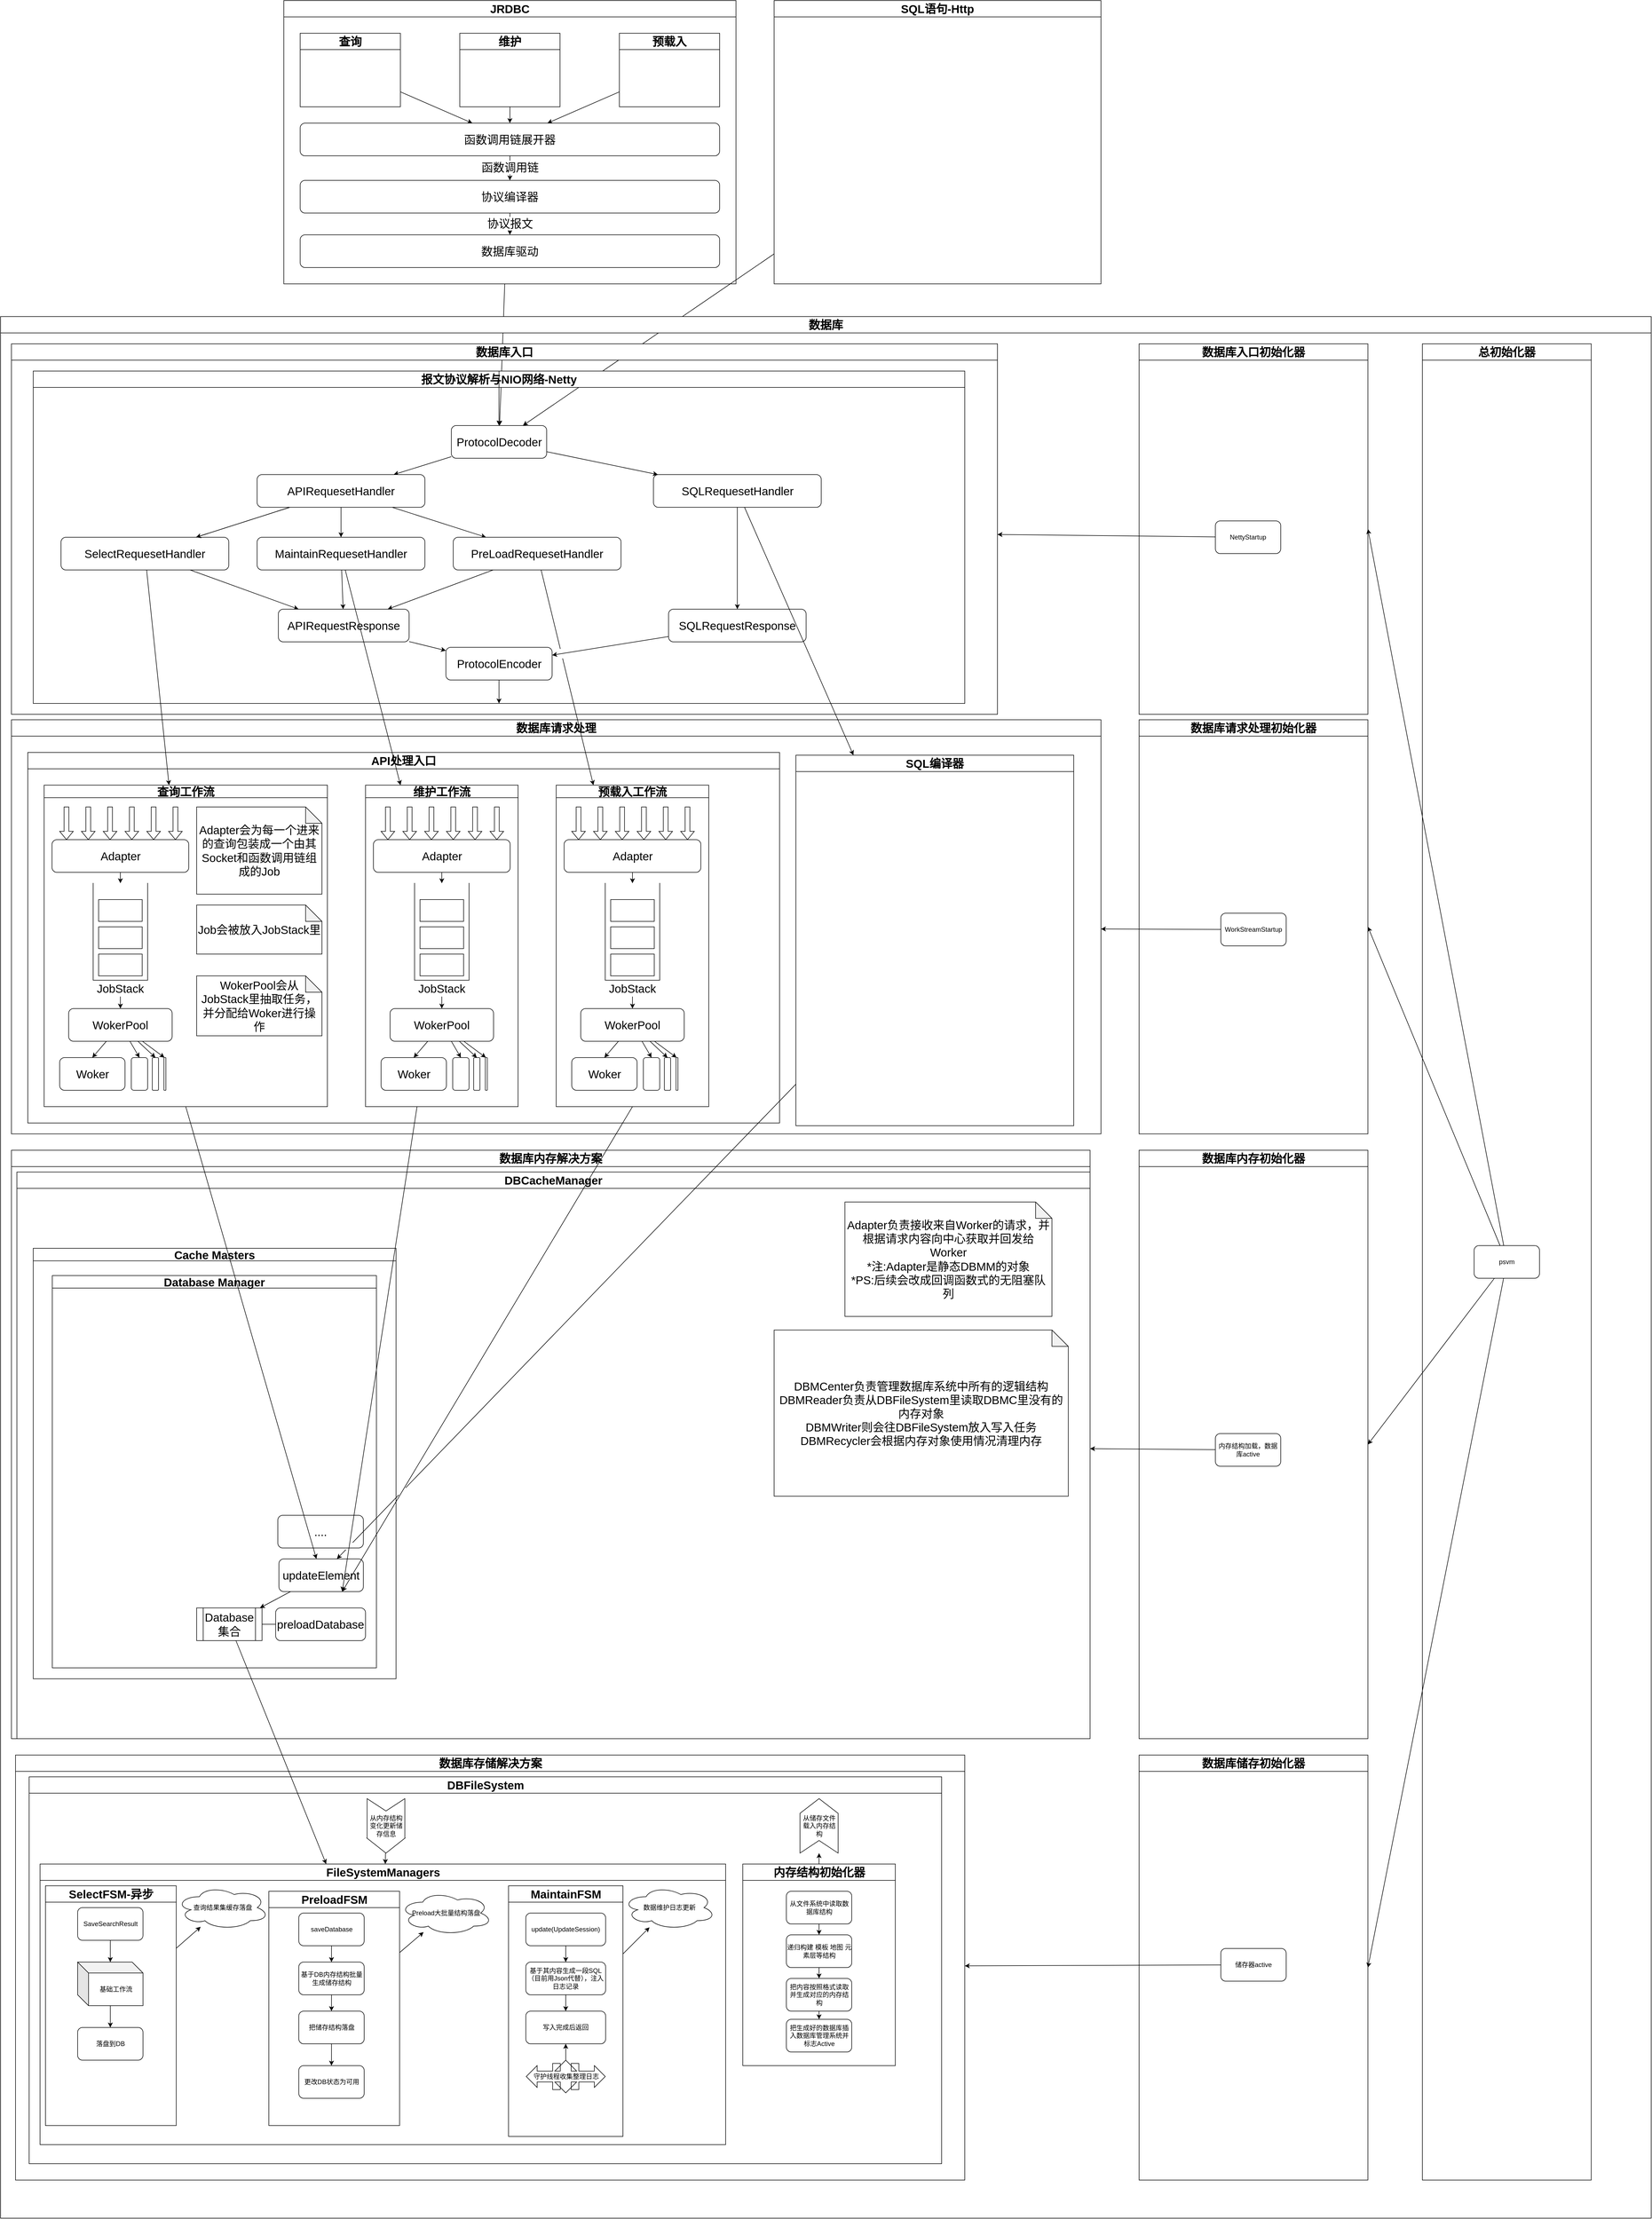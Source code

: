 <mxfile version="22.0.2" type="device" pages="10">
  <diagram id="Kz6u4xRJMfXhScQW5VMl" name="数据库单机架构图">
    <mxGraphModel dx="-192" dy="4170" grid="1" gridSize="10" guides="1" tooltips="1" connect="1" arrows="1" fold="1" page="1" pageScale="1" pageWidth="827" pageHeight="1169" math="0" shadow="0">
      <root>
        <mxCell id="0" />
        <mxCell id="1" parent="0" />
        <mxCell id="o4kFQHRR1nDhvSX_3CZL-16" style="edgeStyle=none;rounded=0;orthogonalLoop=1;jettySize=auto;html=1;fontSize=21;" parent="1" source="kvuLVugyJC-V8LarClLn-5" target="AyKoE_I8V4cd6h649BBp-114" edge="1">
          <mxGeometry relative="1" as="geometry" />
        </mxCell>
        <mxCell id="kvuLVugyJC-V8LarClLn-5" value="JRDBC" style="swimlane;whiteSpace=wrap;html=1;strokeColor=default;fontFamily=Helvetica;fontSize=21;fontColor=default;startSize=30;fillColor=default;" parent="1" vertex="1">
          <mxGeometry x="2390" y="-2930" width="830" height="520" as="geometry" />
        </mxCell>
        <mxCell id="o4kFQHRR1nDhvSX_3CZL-3" style="edgeStyle=none;rounded=0;orthogonalLoop=1;jettySize=auto;html=1;fontSize=21;" parent="kvuLVugyJC-V8LarClLn-5" source="kvuLVugyJC-V8LarClLn-6" target="o4kFQHRR1nDhvSX_3CZL-2" edge="1">
          <mxGeometry relative="1" as="geometry" />
        </mxCell>
        <mxCell id="kvuLVugyJC-V8LarClLn-6" value="查询" style="swimlane;whiteSpace=wrap;html=1;strokeColor=default;fontFamily=Helvetica;fontSize=21;fontColor=default;startSize=30;fillColor=default;" parent="kvuLVugyJC-V8LarClLn-5" vertex="1">
          <mxGeometry x="30.0" y="60" width="184" height="135" as="geometry" />
        </mxCell>
        <mxCell id="o4kFQHRR1nDhvSX_3CZL-4" style="edgeStyle=none;rounded=0;orthogonalLoop=1;jettySize=auto;html=1;fontSize=21;" parent="kvuLVugyJC-V8LarClLn-5" source="kvuLVugyJC-V8LarClLn-7" target="o4kFQHRR1nDhvSX_3CZL-2" edge="1">
          <mxGeometry relative="1" as="geometry" />
        </mxCell>
        <mxCell id="kvuLVugyJC-V8LarClLn-7" value="维护" style="swimlane;whiteSpace=wrap;html=1;strokeColor=default;fontFamily=Helvetica;fontSize=21;fontColor=default;startSize=30;fillColor=default;" parent="kvuLVugyJC-V8LarClLn-5" vertex="1">
          <mxGeometry x="323.0" y="60" width="184" height="135" as="geometry" />
        </mxCell>
        <mxCell id="o4kFQHRR1nDhvSX_3CZL-5" style="edgeStyle=none;rounded=0;orthogonalLoop=1;jettySize=auto;html=1;fontSize=21;" parent="kvuLVugyJC-V8LarClLn-5" source="kvuLVugyJC-V8LarClLn-8" target="o4kFQHRR1nDhvSX_3CZL-2" edge="1">
          <mxGeometry relative="1" as="geometry" />
        </mxCell>
        <mxCell id="kvuLVugyJC-V8LarClLn-8" value="预载入" style="swimlane;whiteSpace=wrap;html=1;strokeColor=default;fontFamily=Helvetica;fontSize=21;fontColor=default;startSize=30;fillColor=default;" parent="kvuLVugyJC-V8LarClLn-5" vertex="1">
          <mxGeometry x="616.0" y="60" width="184" height="135" as="geometry" />
        </mxCell>
        <mxCell id="o4kFQHRR1nDhvSX_3CZL-8" style="edgeStyle=none;rounded=0;orthogonalLoop=1;jettySize=auto;html=1;fontSize=21;" parent="kvuLVugyJC-V8LarClLn-5" source="o4kFQHRR1nDhvSX_3CZL-1" target="o4kFQHRR1nDhvSX_3CZL-7" edge="1">
          <mxGeometry relative="1" as="geometry" />
        </mxCell>
        <mxCell id="o4kFQHRR1nDhvSX_3CZL-10" value="协议报文" style="edgeLabel;html=1;align=center;verticalAlign=middle;resizable=0;points=[];fontSize=21;" parent="o4kFQHRR1nDhvSX_3CZL-8" vertex="1" connectable="0">
          <mxGeometry x="0.134" relative="1" as="geometry">
            <mxPoint y="-4" as="offset" />
          </mxGeometry>
        </mxCell>
        <mxCell id="o4kFQHRR1nDhvSX_3CZL-1" value="协议编译器" style="rounded=1;whiteSpace=wrap;html=1;fontSize=21;" parent="kvuLVugyJC-V8LarClLn-5" vertex="1">
          <mxGeometry x="30" y="330" width="770" height="60" as="geometry" />
        </mxCell>
        <mxCell id="o4kFQHRR1nDhvSX_3CZL-6" style="edgeStyle=none;rounded=0;orthogonalLoop=1;jettySize=auto;html=1;fontSize=21;" parent="kvuLVugyJC-V8LarClLn-5" source="o4kFQHRR1nDhvSX_3CZL-2" target="o4kFQHRR1nDhvSX_3CZL-1" edge="1">
          <mxGeometry relative="1" as="geometry" />
        </mxCell>
        <mxCell id="o4kFQHRR1nDhvSX_3CZL-11" value="函数调用链" style="edgeLabel;html=1;align=center;verticalAlign=middle;resizable=0;points=[];fontSize=21;" parent="o4kFQHRR1nDhvSX_3CZL-6" vertex="1" connectable="0">
          <mxGeometry x="-0.523" relative="1" as="geometry">
            <mxPoint y="10" as="offset" />
          </mxGeometry>
        </mxCell>
        <mxCell id="o4kFQHRR1nDhvSX_3CZL-2" value="&lt;font style=&quot;font-size: 21px;&quot;&gt;函数调用链展开器&lt;/font&gt;" style="rounded=1;whiteSpace=wrap;html=1;" parent="kvuLVugyJC-V8LarClLn-5" vertex="1">
          <mxGeometry x="30" y="225" width="770" height="60" as="geometry" />
        </mxCell>
        <mxCell id="o4kFQHRR1nDhvSX_3CZL-7" value="数据库驱动" style="rounded=1;whiteSpace=wrap;html=1;fontSize=21;" parent="kvuLVugyJC-V8LarClLn-5" vertex="1">
          <mxGeometry x="30" y="430" width="770" height="60" as="geometry" />
        </mxCell>
        <mxCell id="o4kFQHRR1nDhvSX_3CZL-17" style="edgeStyle=none;rounded=0;orthogonalLoop=1;jettySize=auto;html=1;fontSize=21;" parent="1" source="o4kFQHRR1nDhvSX_3CZL-15" target="AyKoE_I8V4cd6h649BBp-114" edge="1">
          <mxGeometry relative="1" as="geometry" />
        </mxCell>
        <mxCell id="o4kFQHRR1nDhvSX_3CZL-15" value="SQL语句-Http" style="swimlane;whiteSpace=wrap;html=1;strokeColor=default;fontFamily=Helvetica;fontSize=21;fontColor=default;startSize=30;fillColor=default;" parent="1" vertex="1">
          <mxGeometry x="3290" y="-2930" width="600" height="520" as="geometry" />
        </mxCell>
        <mxCell id="mEKvbSeogYxhHqETYLLZ-12" value="数据库" style="swimlane;whiteSpace=wrap;html=1;strokeColor=default;fontFamily=Helvetica;fontSize=21;fontColor=default;startSize=30;fillColor=default;rounded=0;pointerEvents=0;" parent="1" vertex="1">
          <mxGeometry x="1870" y="-2350" width="3030" height="3490" as="geometry" />
        </mxCell>
        <mxCell id="o4kFQHRR1nDhvSX_3CZL-12" value="数据库入口" style="swimlane;whiteSpace=wrap;html=1;strokeColor=default;fontFamily=Helvetica;fontSize=21;fontColor=default;startSize=30;fillColor=default;" parent="mEKvbSeogYxhHqETYLLZ-12" vertex="1">
          <mxGeometry x="20" y="50" width="1810" height="680" as="geometry" />
        </mxCell>
        <mxCell id="o4kFQHRR1nDhvSX_3CZL-13" value="报文协议解析与NIO网络-Netty" style="swimlane;whiteSpace=wrap;html=1;strokeColor=default;fontFamily=Helvetica;fontSize=21;fontColor=default;startSize=30;fillColor=default;" parent="o4kFQHRR1nDhvSX_3CZL-12" vertex="1">
          <mxGeometry x="40" y="50" width="1710" height="610" as="geometry" />
        </mxCell>
        <mxCell id="AyKoE_I8V4cd6h649BBp-87" style="edgeStyle=none;shape=connection;rounded=0;orthogonalLoop=1;jettySize=auto;html=1;labelBackgroundColor=default;strokeColor=default;fontFamily=Helvetica;fontSize=21;fontColor=default;endArrow=classic;jumpStyle=gap;jumpSize=17;" parent="o4kFQHRR1nDhvSX_3CZL-13" source="AyKoE_I8V4cd6h649BBp-114" target="AyKoE_I8V4cd6h649BBp-86" edge="1">
          <mxGeometry relative="1" as="geometry">
            <mxPoint x="473.548" y="190" as="sourcePoint" />
          </mxGeometry>
        </mxCell>
        <mxCell id="AyKoE_I8V4cd6h649BBp-92" style="edgeStyle=none;shape=connection;rounded=0;orthogonalLoop=1;jettySize=auto;html=1;labelBackgroundColor=default;strokeColor=default;fontFamily=Helvetica;fontSize=21;fontColor=default;endArrow=classic;jumpStyle=gap;jumpSize=17;" parent="o4kFQHRR1nDhvSX_3CZL-13" source="AyKoE_I8V4cd6h649BBp-114" target="AyKoE_I8V4cd6h649BBp-90" edge="1">
          <mxGeometry relative="1" as="geometry">
            <mxPoint x="530.0" y="157.971" as="sourcePoint" />
          </mxGeometry>
        </mxCell>
        <mxCell id="AyKoE_I8V4cd6h649BBp-84" style="edgeStyle=none;shape=connection;rounded=0;orthogonalLoop=1;jettySize=auto;html=1;entryX=0.5;entryY=1;entryDx=0;entryDy=0;labelBackgroundColor=default;strokeColor=default;fontFamily=Helvetica;fontSize=21;fontColor=default;endArrow=classic;" parent="o4kFQHRR1nDhvSX_3CZL-13" source="AyKoE_I8V4cd6h649BBp-115" target="o4kFQHRR1nDhvSX_3CZL-13" edge="1">
          <mxGeometry relative="1" as="geometry">
            <mxPoint x="1284.038" y="80" as="sourcePoint" />
          </mxGeometry>
        </mxCell>
        <mxCell id="AyKoE_I8V4cd6h649BBp-83" style="edgeStyle=none;shape=connection;rounded=0;orthogonalLoop=1;jettySize=auto;html=1;labelBackgroundColor=default;strokeColor=default;fontFamily=Helvetica;fontSize=21;fontColor=default;endArrow=classic;exitX=0.5;exitY=0;exitDx=0;exitDy=0;" parent="o4kFQHRR1nDhvSX_3CZL-13" source="o4kFQHRR1nDhvSX_3CZL-13" target="AyKoE_I8V4cd6h649BBp-114" edge="1">
          <mxGeometry relative="1" as="geometry">
            <mxPoint x="430.0" y="90" as="targetPoint" />
          </mxGeometry>
        </mxCell>
        <mxCell id="AyKoE_I8V4cd6h649BBp-98" style="edgeStyle=none;shape=connection;rounded=0;jumpStyle=gap;jumpSize=18;orthogonalLoop=1;jettySize=auto;html=1;labelBackgroundColor=default;strokeColor=default;fontFamily=Helvetica;fontSize=21;fontColor=default;endArrow=classic;" parent="o4kFQHRR1nDhvSX_3CZL-13" source="AyKoE_I8V4cd6h649BBp-86" target="AyKoE_I8V4cd6h649BBp-97" edge="1">
          <mxGeometry relative="1" as="geometry" />
        </mxCell>
        <mxCell id="AyKoE_I8V4cd6h649BBp-102" style="edgeStyle=none;shape=connection;rounded=0;jumpStyle=gap;jumpSize=18;orthogonalLoop=1;jettySize=auto;html=1;labelBackgroundColor=default;strokeColor=default;fontFamily=Helvetica;fontSize=21;fontColor=default;endArrow=classic;" parent="o4kFQHRR1nDhvSX_3CZL-13" source="AyKoE_I8V4cd6h649BBp-86" target="AyKoE_I8V4cd6h649BBp-101" edge="1">
          <mxGeometry relative="1" as="geometry" />
        </mxCell>
        <mxCell id="AyKoE_I8V4cd6h649BBp-111" style="edgeStyle=none;shape=connection;rounded=0;jumpStyle=gap;jumpSize=18;orthogonalLoop=1;jettySize=auto;html=1;labelBackgroundColor=default;strokeColor=default;fontFamily=Helvetica;fontSize=21;fontColor=default;endArrow=classic;" parent="o4kFQHRR1nDhvSX_3CZL-13" source="AyKoE_I8V4cd6h649BBp-90" target="AyKoE_I8V4cd6h649BBp-110" edge="1">
          <mxGeometry relative="1" as="geometry" />
        </mxCell>
        <mxCell id="AyKoE_I8V4cd6h649BBp-90" value="SQLRequesetHandler" style="rounded=1;whiteSpace=wrap;html=1;pointerEvents=0;strokeColor=default;fontFamily=Helvetica;fontSize=21;fontColor=default;fillColor=default;" parent="o4kFQHRR1nDhvSX_3CZL-13" vertex="1">
          <mxGeometry x="1138.5" y="190" width="308" height="60" as="geometry" />
        </mxCell>
        <mxCell id="AyKoE_I8V4cd6h649BBp-116" style="edgeStyle=none;shape=connection;rounded=0;jumpStyle=gap;jumpSize=18;orthogonalLoop=1;jettySize=auto;html=1;labelBackgroundColor=default;strokeColor=default;fontFamily=Helvetica;fontSize=21;fontColor=default;endArrow=classic;" parent="o4kFQHRR1nDhvSX_3CZL-13" source="AyKoE_I8V4cd6h649BBp-95" target="AyKoE_I8V4cd6h649BBp-105" edge="1">
          <mxGeometry relative="1" as="geometry" />
        </mxCell>
        <mxCell id="AyKoE_I8V4cd6h649BBp-95" value="SelectRequesetHandler" style="rounded=1;whiteSpace=wrap;html=1;pointerEvents=0;strokeColor=default;fontFamily=Helvetica;fontSize=21;fontColor=default;fillColor=default;" parent="o4kFQHRR1nDhvSX_3CZL-13" vertex="1">
          <mxGeometry x="51" y="305" width="308" height="60" as="geometry" />
        </mxCell>
        <mxCell id="AyKoE_I8V4cd6h649BBp-88" style="edgeStyle=none;shape=connection;rounded=0;orthogonalLoop=1;jettySize=auto;html=1;labelBackgroundColor=default;strokeColor=default;fontFamily=Helvetica;fontSize=21;fontColor=default;endArrow=classic;" parent="o4kFQHRR1nDhvSX_3CZL-13" source="AyKoE_I8V4cd6h649BBp-86" target="AyKoE_I8V4cd6h649BBp-95" edge="1">
          <mxGeometry relative="1" as="geometry" />
        </mxCell>
        <mxCell id="AyKoE_I8V4cd6h649BBp-107" style="edgeStyle=none;shape=connection;rounded=0;jumpStyle=gap;jumpSize=18;orthogonalLoop=1;jettySize=auto;html=1;labelBackgroundColor=default;strokeColor=default;fontFamily=Helvetica;fontSize=21;fontColor=default;endArrow=classic;" parent="o4kFQHRR1nDhvSX_3CZL-13" source="AyKoE_I8V4cd6h649BBp-97" target="AyKoE_I8V4cd6h649BBp-105" edge="1">
          <mxGeometry relative="1" as="geometry" />
        </mxCell>
        <mxCell id="AyKoE_I8V4cd6h649BBp-97" value="MaintainRequesetHandler" style="rounded=1;whiteSpace=wrap;html=1;pointerEvents=0;strokeColor=default;fontFamily=Helvetica;fontSize=21;fontColor=default;fillColor=default;" parent="o4kFQHRR1nDhvSX_3CZL-13" vertex="1">
          <mxGeometry x="411" y="305" width="308" height="60" as="geometry" />
        </mxCell>
        <mxCell id="AyKoE_I8V4cd6h649BBp-108" style="edgeStyle=none;shape=connection;rounded=0;jumpStyle=gap;jumpSize=18;orthogonalLoop=1;jettySize=auto;html=1;labelBackgroundColor=default;strokeColor=default;fontFamily=Helvetica;fontSize=21;fontColor=default;endArrow=classic;" parent="o4kFQHRR1nDhvSX_3CZL-13" source="AyKoE_I8V4cd6h649BBp-101" target="AyKoE_I8V4cd6h649BBp-105" edge="1">
          <mxGeometry relative="1" as="geometry" />
        </mxCell>
        <mxCell id="AyKoE_I8V4cd6h649BBp-101" value="PreLoadRequesetHandler" style="rounded=1;whiteSpace=wrap;html=1;pointerEvents=0;strokeColor=default;fontFamily=Helvetica;fontSize=21;fontColor=default;fillColor=default;" parent="o4kFQHRR1nDhvSX_3CZL-13" vertex="1">
          <mxGeometry x="771" y="305" width="308" height="60" as="geometry" />
        </mxCell>
        <mxCell id="AyKoE_I8V4cd6h649BBp-109" style="edgeStyle=none;shape=connection;rounded=0;jumpStyle=gap;jumpSize=18;orthogonalLoop=1;jettySize=auto;html=1;labelBackgroundColor=default;strokeColor=default;fontFamily=Helvetica;fontSize=21;fontColor=default;endArrow=classic;" parent="o4kFQHRR1nDhvSX_3CZL-13" source="AyKoE_I8V4cd6h649BBp-105" target="AyKoE_I8V4cd6h649BBp-115" edge="1">
          <mxGeometry relative="1" as="geometry">
            <mxPoint x="1180" y="77" as="targetPoint" />
          </mxGeometry>
        </mxCell>
        <mxCell id="AyKoE_I8V4cd6h649BBp-105" value="APIRequestResponse" style="rounded=1;whiteSpace=wrap;html=1;pointerEvents=0;strokeColor=default;fontFamily=Helvetica;fontSize=21;fontColor=default;fillColor=default;" parent="o4kFQHRR1nDhvSX_3CZL-13" vertex="1">
          <mxGeometry x="450" y="437" width="240" height="60" as="geometry" />
        </mxCell>
        <mxCell id="AyKoE_I8V4cd6h649BBp-112" style="edgeStyle=none;shape=connection;rounded=0;jumpStyle=gap;jumpSize=18;orthogonalLoop=1;jettySize=auto;html=1;labelBackgroundColor=default;strokeColor=default;fontFamily=Helvetica;fontSize=21;fontColor=default;endArrow=classic;" parent="o4kFQHRR1nDhvSX_3CZL-13" source="AyKoE_I8V4cd6h649BBp-110" target="AyKoE_I8V4cd6h649BBp-115" edge="1">
          <mxGeometry relative="1" as="geometry">
            <mxPoint x="1390" y="77" as="targetPoint" />
          </mxGeometry>
        </mxCell>
        <mxCell id="AyKoE_I8V4cd6h649BBp-110" value="SQLRequestResponse" style="rounded=1;whiteSpace=wrap;html=1;pointerEvents=0;strokeColor=default;fontFamily=Helvetica;fontSize=21;fontColor=default;fillColor=default;" parent="o4kFQHRR1nDhvSX_3CZL-13" vertex="1">
          <mxGeometry x="1166.25" y="437" width="252.5" height="60" as="geometry" />
        </mxCell>
        <mxCell id="AyKoE_I8V4cd6h649BBp-113" value="" style="edgeStyle=none;shape=connection;rounded=0;jumpStyle=gap;jumpSize=18;orthogonalLoop=1;jettySize=auto;html=1;labelBackgroundColor=default;strokeColor=default;fontFamily=Helvetica;fontSize=21;fontColor=default;endArrow=none;" parent="o4kFQHRR1nDhvSX_3CZL-13" source="AyKoE_I8V4cd6h649BBp-95" target="AyKoE_I8V4cd6h649BBp-86" edge="1">
          <mxGeometry relative="1" as="geometry">
            <mxPoint x="2458.909" y="-1935" as="sourcePoint" />
            <mxPoint x="3020.591" y="-2205" as="targetPoint" />
          </mxGeometry>
        </mxCell>
        <mxCell id="AyKoE_I8V4cd6h649BBp-86" value="APIRequesetHandler" style="rounded=1;whiteSpace=wrap;html=1;pointerEvents=0;strokeColor=default;fontFamily=Helvetica;fontSize=21;fontColor=default;fillColor=default;" parent="o4kFQHRR1nDhvSX_3CZL-13" vertex="1">
          <mxGeometry x="411" y="190" width="308" height="60" as="geometry" />
        </mxCell>
        <mxCell id="AyKoE_I8V4cd6h649BBp-114" value="ProtocolDecoder" style="rounded=1;whiteSpace=wrap;html=1;pointerEvents=0;strokeColor=default;fontFamily=Helvetica;fontSize=21;fontColor=default;fillColor=default;" parent="o4kFQHRR1nDhvSX_3CZL-13" vertex="1">
          <mxGeometry x="767.5" y="100" width="175" height="60" as="geometry" />
        </mxCell>
        <mxCell id="AyKoE_I8V4cd6h649BBp-115" value="ProtocolEncoder" style="rounded=1;whiteSpace=wrap;html=1;pointerEvents=0;strokeColor=default;fontFamily=Helvetica;fontSize=21;fontColor=default;fillColor=default;" parent="o4kFQHRR1nDhvSX_3CZL-13" vertex="1">
          <mxGeometry x="757.5" y="507" width="195" height="60" as="geometry" />
        </mxCell>
        <mxCell id="mEKvbSeogYxhHqETYLLZ-13" value="数据库请求处理" style="swimlane;whiteSpace=wrap;html=1;strokeColor=default;fontFamily=Helvetica;fontSize=21;fontColor=default;startSize=30;fillColor=default;rounded=0;pointerEvents=0;" parent="mEKvbSeogYxhHqETYLLZ-12" vertex="1">
          <mxGeometry x="20" y="740" width="2000" height="760" as="geometry" />
        </mxCell>
        <mxCell id="o4kFQHRR1nDhvSX_3CZL-19" value="API处理入口" style="swimlane;whiteSpace=wrap;html=1;strokeColor=default;fontFamily=Helvetica;fontSize=21;fontColor=default;startSize=30;fillColor=default;" parent="mEKvbSeogYxhHqETYLLZ-13" vertex="1">
          <mxGeometry x="30" y="60" width="1380" height="680" as="geometry" />
        </mxCell>
        <mxCell id="o4kFQHRR1nDhvSX_3CZL-22" value="查询工作流" style="swimlane;whiteSpace=wrap;html=1;fontSize=21;" parent="o4kFQHRR1nDhvSX_3CZL-19" vertex="1">
          <mxGeometry x="30" y="60" width="520" height="590" as="geometry" />
        </mxCell>
        <mxCell id="o4kFQHRR1nDhvSX_3CZL-42" style="edgeStyle=none;rounded=0;orthogonalLoop=1;jettySize=auto;html=1;fontSize=21;" parent="o4kFQHRR1nDhvSX_3CZL-22" target="o4kFQHRR1nDhvSX_3CZL-45" edge="1">
          <mxGeometry relative="1" as="geometry">
            <mxPoint x="140" y="160" as="sourcePoint" />
            <mxPoint x="140" y="189.75" as="targetPoint" />
          </mxGeometry>
        </mxCell>
        <mxCell id="o4kFQHRR1nDhvSX_3CZL-23" value="Adapter" style="rounded=1;whiteSpace=wrap;html=1;fontSize=21;" parent="o4kFQHRR1nDhvSX_3CZL-22" vertex="1">
          <mxGeometry x="14.5" y="100" width="251" height="60" as="geometry" />
        </mxCell>
        <mxCell id="o4kFQHRR1nDhvSX_3CZL-25" value="" style="html=1;shadow=0;dashed=0;align=center;verticalAlign=middle;shape=mxgraph.arrows2.arrow;dy=0.65;dx=15.27;direction=south;notch=0;fontSize=21;" parent="o4kFQHRR1nDhvSX_3CZL-22" vertex="1">
          <mxGeometry x="28.5" y="40" width="25" height="60" as="geometry" />
        </mxCell>
        <mxCell id="o4kFQHRR1nDhvSX_3CZL-36" value="" style="html=1;shadow=0;dashed=0;align=center;verticalAlign=middle;shape=mxgraph.arrows2.arrow;dy=0.65;dx=15.27;direction=south;notch=0;fontSize=21;" parent="o4kFQHRR1nDhvSX_3CZL-22" vertex="1">
          <mxGeometry x="68.5" y="40" width="25" height="60" as="geometry" />
        </mxCell>
        <mxCell id="o4kFQHRR1nDhvSX_3CZL-37" value="" style="html=1;shadow=0;dashed=0;align=center;verticalAlign=middle;shape=mxgraph.arrows2.arrow;dy=0.65;dx=15.27;direction=south;notch=0;fontSize=21;" parent="o4kFQHRR1nDhvSX_3CZL-22" vertex="1">
          <mxGeometry x="108.5" y="40" width="25" height="60" as="geometry" />
        </mxCell>
        <mxCell id="o4kFQHRR1nDhvSX_3CZL-38" value="" style="html=1;shadow=0;dashed=0;align=center;verticalAlign=middle;shape=mxgraph.arrows2.arrow;dy=0.65;dx=15.27;direction=south;notch=0;fontSize=21;" parent="o4kFQHRR1nDhvSX_3CZL-22" vertex="1">
          <mxGeometry x="148.5" y="40" width="25" height="60" as="geometry" />
        </mxCell>
        <mxCell id="o4kFQHRR1nDhvSX_3CZL-39" value="" style="html=1;shadow=0;dashed=0;align=center;verticalAlign=middle;shape=mxgraph.arrows2.arrow;dy=0.65;dx=15.27;direction=south;notch=0;fontSize=21;" parent="o4kFQHRR1nDhvSX_3CZL-22" vertex="1">
          <mxGeometry x="188.5" y="40" width="25" height="60" as="geometry" />
        </mxCell>
        <mxCell id="o4kFQHRR1nDhvSX_3CZL-40" value="" style="html=1;shadow=0;dashed=0;align=center;verticalAlign=middle;shape=mxgraph.arrows2.arrow;dy=0.65;dx=15.27;direction=south;notch=0;fontSize=21;" parent="o4kFQHRR1nDhvSX_3CZL-22" vertex="1">
          <mxGeometry x="228.5" y="40" width="25" height="60" as="geometry" />
        </mxCell>
        <mxCell id="o4kFQHRR1nDhvSX_3CZL-43" value="Adapter会为每一个进来的查询包装成一个由其Socket和函数调用链组成的Job" style="shape=note;whiteSpace=wrap;html=1;backgroundOutline=1;darkOpacity=0.05;fontSize=21;" parent="o4kFQHRR1nDhvSX_3CZL-22" vertex="1">
          <mxGeometry x="280" y="40" width="230" height="160" as="geometry" />
        </mxCell>
        <mxCell id="o4kFQHRR1nDhvSX_3CZL-52" value="" style="group;labelPosition=center;verticalLabelPosition=bottom;align=center;verticalAlign=bottom;spacingBottom=20;" parent="o4kFQHRR1nDhvSX_3CZL-22" vertex="1" connectable="0">
          <mxGeometry x="90" y="180" width="100" height="210" as="geometry" />
        </mxCell>
        <mxCell id="o4kFQHRR1nDhvSX_3CZL-46" value="" style="rounded=0;whiteSpace=wrap;html=1;fontSize=21;" parent="o4kFQHRR1nDhvSX_3CZL-52" vertex="1">
          <mxGeometry x="10" y="130" width="80" height="40" as="geometry" />
        </mxCell>
        <mxCell id="o4kFQHRR1nDhvSX_3CZL-50" value="" style="rounded=0;whiteSpace=wrap;html=1;fontSize=21;" parent="o4kFQHRR1nDhvSX_3CZL-52" vertex="1">
          <mxGeometry x="10" y="80" width="80" height="40" as="geometry" />
        </mxCell>
        <mxCell id="o4kFQHRR1nDhvSX_3CZL-51" value="" style="rounded=0;whiteSpace=wrap;html=1;fontSize=21;" parent="o4kFQHRR1nDhvSX_3CZL-52" vertex="1">
          <mxGeometry x="10" y="30" width="80" height="40" as="geometry" />
        </mxCell>
        <mxCell id="o4kFQHRR1nDhvSX_3CZL-45" value="" style="shape=partialRectangle;whiteSpace=wrap;html=1;bottom=1;right=1;left=1;top=0;fillColor=none;routingCenterX=-0.5;fontSize=21;" parent="o4kFQHRR1nDhvSX_3CZL-52" vertex="1">
          <mxGeometry width="100" height="178" as="geometry" />
        </mxCell>
        <mxCell id="o4kFQHRR1nDhvSX_3CZL-60" value="JobStack" style="text;html=1;strokeColor=none;fillColor=none;align=center;verticalAlign=middle;whiteSpace=wrap;rounded=0;fontSize=21;fontFamily=Helvetica;fontColor=rgb(0, 0, 0);" parent="o4kFQHRR1nDhvSX_3CZL-52" vertex="1">
          <mxGeometry x="20" y="178" width="60" height="30" as="geometry" />
        </mxCell>
        <mxCell id="o4kFQHRR1nDhvSX_3CZL-61" value="Job会被放入JobStack里" style="shape=note;whiteSpace=wrap;html=1;backgroundOutline=1;darkOpacity=0.05;fontSize=21;" parent="o4kFQHRR1nDhvSX_3CZL-22" vertex="1">
          <mxGeometry x="280" y="220" width="230" height="90" as="geometry" />
        </mxCell>
        <mxCell id="-MixQcFbSaRJoDe_uCob-10" style="rounded=0;orthogonalLoop=1;jettySize=auto;html=1;fontFamily=Helvetica;fontSize=21;fontColor=default;entryX=0.5;entryY=0;entryDx=0;entryDy=0;" parent="o4kFQHRR1nDhvSX_3CZL-22" source="-MixQcFbSaRJoDe_uCob-5" target="-MixQcFbSaRJoDe_uCob-9" edge="1">
          <mxGeometry relative="1" as="geometry">
            <mxPoint x="110" y="500" as="targetPoint" />
          </mxGeometry>
        </mxCell>
        <mxCell id="-MixQcFbSaRJoDe_uCob-14" style="edgeStyle=none;shape=connection;rounded=0;orthogonalLoop=1;jettySize=auto;html=1;labelBackgroundColor=default;strokeColor=default;fontFamily=Helvetica;fontSize=21;fontColor=default;endArrow=classic;entryX=0.5;entryY=0;entryDx=0;entryDy=0;" parent="o4kFQHRR1nDhvSX_3CZL-22" source="-MixQcFbSaRJoDe_uCob-5" target="-MixQcFbSaRJoDe_uCob-11" edge="1">
          <mxGeometry relative="1" as="geometry" />
        </mxCell>
        <mxCell id="-MixQcFbSaRJoDe_uCob-15" style="edgeStyle=none;shape=connection;rounded=0;orthogonalLoop=1;jettySize=auto;html=1;entryX=0.5;entryY=0;entryDx=0;entryDy=0;labelBackgroundColor=default;strokeColor=default;fontFamily=Helvetica;fontSize=21;fontColor=default;endArrow=classic;" parent="o4kFQHRR1nDhvSX_3CZL-22" source="-MixQcFbSaRJoDe_uCob-5" target="-MixQcFbSaRJoDe_uCob-12" edge="1">
          <mxGeometry relative="1" as="geometry" />
        </mxCell>
        <mxCell id="-MixQcFbSaRJoDe_uCob-16" style="edgeStyle=none;shape=connection;rounded=0;orthogonalLoop=1;jettySize=auto;html=1;entryX=0.25;entryY=0;entryDx=0;entryDy=0;labelBackgroundColor=default;strokeColor=default;fontFamily=Helvetica;fontSize=21;fontColor=default;endArrow=classic;" parent="o4kFQHRR1nDhvSX_3CZL-22" source="-MixQcFbSaRJoDe_uCob-5" target="-MixQcFbSaRJoDe_uCob-13" edge="1">
          <mxGeometry relative="1" as="geometry" />
        </mxCell>
        <mxCell id="-MixQcFbSaRJoDe_uCob-5" value="WokerPool" style="rounded=1;whiteSpace=wrap;html=1;pointerEvents=0;fontFamily=Helvetica;fontSize=21;" parent="o4kFQHRR1nDhvSX_3CZL-22" vertex="1">
          <mxGeometry x="45" y="410" width="190" height="60" as="geometry" />
        </mxCell>
        <mxCell id="-MixQcFbSaRJoDe_uCob-6" style="edgeStyle=orthogonalEdgeStyle;rounded=0;orthogonalLoop=1;jettySize=auto;html=1;fontFamily=Helvetica;fontSize=21;fontColor=default;" parent="o4kFQHRR1nDhvSX_3CZL-22" source="o4kFQHRR1nDhvSX_3CZL-60" target="-MixQcFbSaRJoDe_uCob-5" edge="1">
          <mxGeometry relative="1" as="geometry" />
        </mxCell>
        <mxCell id="-MixQcFbSaRJoDe_uCob-7" value="WokerPool会从JobStack里抽取任务，并分配给Woker进行操作" style="shape=note;whiteSpace=wrap;html=1;backgroundOutline=1;darkOpacity=0.05;fontSize=21;" parent="o4kFQHRR1nDhvSX_3CZL-22" vertex="1">
          <mxGeometry x="280" y="350" width="230" height="110" as="geometry" />
        </mxCell>
        <mxCell id="-MixQcFbSaRJoDe_uCob-9" value="Woker" style="rounded=1;whiteSpace=wrap;html=1;pointerEvents=0;strokeColor=default;fontFamily=Helvetica;fontSize=21;fontColor=default;fillColor=default;" parent="o4kFQHRR1nDhvSX_3CZL-22" vertex="1">
          <mxGeometry x="28.5" y="500" width="120" height="60" as="geometry" />
        </mxCell>
        <mxCell id="-MixQcFbSaRJoDe_uCob-11" value="" style="rounded=1;whiteSpace=wrap;html=1;pointerEvents=0;strokeColor=default;fontFamily=Helvetica;fontSize=21;fontColor=default;fillColor=default;" parent="o4kFQHRR1nDhvSX_3CZL-22" vertex="1">
          <mxGeometry x="160" y="500" width="30" height="60" as="geometry" />
        </mxCell>
        <mxCell id="-MixQcFbSaRJoDe_uCob-12" value="" style="rounded=1;whiteSpace=wrap;html=1;pointerEvents=0;strokeColor=default;fontFamily=Helvetica;fontSize=21;fontColor=default;fillColor=default;" parent="o4kFQHRR1nDhvSX_3CZL-22" vertex="1">
          <mxGeometry x="198.5" y="500" width="11.5" height="60" as="geometry" />
        </mxCell>
        <mxCell id="-MixQcFbSaRJoDe_uCob-13" value="" style="rounded=1;whiteSpace=wrap;html=1;pointerEvents=0;strokeColor=default;fontFamily=Helvetica;fontSize=21;fontColor=default;fillColor=default;" parent="o4kFQHRR1nDhvSX_3CZL-22" vertex="1">
          <mxGeometry x="220" y="500" width="3.5" height="60" as="geometry" />
        </mxCell>
        <mxCell id="-MixQcFbSaRJoDe_uCob-38" value="预载入工作流" style="swimlane;whiteSpace=wrap;html=1;fontSize=21;" parent="o4kFQHRR1nDhvSX_3CZL-19" vertex="1">
          <mxGeometry x="970" y="60" width="280" height="590" as="geometry" />
        </mxCell>
        <mxCell id="-MixQcFbSaRJoDe_uCob-39" style="edgeStyle=none;rounded=0;orthogonalLoop=1;jettySize=auto;html=1;fontSize=21;" parent="-MixQcFbSaRJoDe_uCob-38" target="-MixQcFbSaRJoDe_uCob-52" edge="1">
          <mxGeometry relative="1" as="geometry">
            <mxPoint x="140" y="160" as="sourcePoint" />
            <mxPoint x="140" y="189.75" as="targetPoint" />
          </mxGeometry>
        </mxCell>
        <mxCell id="-MixQcFbSaRJoDe_uCob-40" value="Adapter" style="rounded=1;whiteSpace=wrap;html=1;fontSize=21;" parent="-MixQcFbSaRJoDe_uCob-38" vertex="1">
          <mxGeometry x="14.5" y="100" width="251" height="60" as="geometry" />
        </mxCell>
        <mxCell id="-MixQcFbSaRJoDe_uCob-41" value="" style="html=1;shadow=0;dashed=0;align=center;verticalAlign=middle;shape=mxgraph.arrows2.arrow;dy=0.65;dx=15.27;direction=south;notch=0;fontSize=21;" parent="-MixQcFbSaRJoDe_uCob-38" vertex="1">
          <mxGeometry x="28.5" y="40" width="25" height="60" as="geometry" />
        </mxCell>
        <mxCell id="-MixQcFbSaRJoDe_uCob-42" value="" style="html=1;shadow=0;dashed=0;align=center;verticalAlign=middle;shape=mxgraph.arrows2.arrow;dy=0.65;dx=15.27;direction=south;notch=0;fontSize=21;" parent="-MixQcFbSaRJoDe_uCob-38" vertex="1">
          <mxGeometry x="68.5" y="40" width="25" height="60" as="geometry" />
        </mxCell>
        <mxCell id="-MixQcFbSaRJoDe_uCob-43" value="" style="html=1;shadow=0;dashed=0;align=center;verticalAlign=middle;shape=mxgraph.arrows2.arrow;dy=0.65;dx=15.27;direction=south;notch=0;fontSize=21;" parent="-MixQcFbSaRJoDe_uCob-38" vertex="1">
          <mxGeometry x="108.5" y="40" width="25" height="60" as="geometry" />
        </mxCell>
        <mxCell id="-MixQcFbSaRJoDe_uCob-44" value="" style="html=1;shadow=0;dashed=0;align=center;verticalAlign=middle;shape=mxgraph.arrows2.arrow;dy=0.65;dx=15.27;direction=south;notch=0;fontSize=21;" parent="-MixQcFbSaRJoDe_uCob-38" vertex="1">
          <mxGeometry x="148.5" y="40" width="25" height="60" as="geometry" />
        </mxCell>
        <mxCell id="-MixQcFbSaRJoDe_uCob-45" value="" style="html=1;shadow=0;dashed=0;align=center;verticalAlign=middle;shape=mxgraph.arrows2.arrow;dy=0.65;dx=15.27;direction=south;notch=0;fontSize=21;" parent="-MixQcFbSaRJoDe_uCob-38" vertex="1">
          <mxGeometry x="188.5" y="40" width="25" height="60" as="geometry" />
        </mxCell>
        <mxCell id="-MixQcFbSaRJoDe_uCob-46" value="" style="html=1;shadow=0;dashed=0;align=center;verticalAlign=middle;shape=mxgraph.arrows2.arrow;dy=0.65;dx=15.27;direction=south;notch=0;fontSize=21;" parent="-MixQcFbSaRJoDe_uCob-38" vertex="1">
          <mxGeometry x="228.5" y="40" width="25" height="60" as="geometry" />
        </mxCell>
        <mxCell id="-MixQcFbSaRJoDe_uCob-48" value="" style="group;labelPosition=center;verticalLabelPosition=bottom;align=center;verticalAlign=bottom;spacingBottom=20;" parent="-MixQcFbSaRJoDe_uCob-38" vertex="1" connectable="0">
          <mxGeometry x="90" y="180" width="100" height="210" as="geometry" />
        </mxCell>
        <mxCell id="-MixQcFbSaRJoDe_uCob-49" value="" style="rounded=0;whiteSpace=wrap;html=1;fontSize=21;" parent="-MixQcFbSaRJoDe_uCob-48" vertex="1">
          <mxGeometry x="10" y="130" width="80" height="40" as="geometry" />
        </mxCell>
        <mxCell id="-MixQcFbSaRJoDe_uCob-50" value="" style="rounded=0;whiteSpace=wrap;html=1;fontSize=21;" parent="-MixQcFbSaRJoDe_uCob-48" vertex="1">
          <mxGeometry x="10" y="80" width="80" height="40" as="geometry" />
        </mxCell>
        <mxCell id="-MixQcFbSaRJoDe_uCob-51" value="" style="rounded=0;whiteSpace=wrap;html=1;fontSize=21;" parent="-MixQcFbSaRJoDe_uCob-48" vertex="1">
          <mxGeometry x="10" y="30" width="80" height="40" as="geometry" />
        </mxCell>
        <mxCell id="-MixQcFbSaRJoDe_uCob-52" value="" style="shape=partialRectangle;whiteSpace=wrap;html=1;bottom=1;right=1;left=1;top=0;fillColor=none;routingCenterX=-0.5;fontSize=21;" parent="-MixQcFbSaRJoDe_uCob-48" vertex="1">
          <mxGeometry width="100" height="178" as="geometry" />
        </mxCell>
        <mxCell id="-MixQcFbSaRJoDe_uCob-53" value="JobStack" style="text;html=1;strokeColor=none;fillColor=none;align=center;verticalAlign=middle;whiteSpace=wrap;rounded=0;fontSize=21;fontFamily=Helvetica;fontColor=rgb(0, 0, 0);" parent="-MixQcFbSaRJoDe_uCob-48" vertex="1">
          <mxGeometry x="20" y="178" width="60" height="30" as="geometry" />
        </mxCell>
        <mxCell id="-MixQcFbSaRJoDe_uCob-55" style="rounded=0;orthogonalLoop=1;jettySize=auto;html=1;fontFamily=Helvetica;fontSize=21;fontColor=default;entryX=0.5;entryY=0;entryDx=0;entryDy=0;" parent="-MixQcFbSaRJoDe_uCob-38" source="-MixQcFbSaRJoDe_uCob-59" target="-MixQcFbSaRJoDe_uCob-62" edge="1">
          <mxGeometry relative="1" as="geometry">
            <mxPoint x="110" y="500" as="targetPoint" />
          </mxGeometry>
        </mxCell>
        <mxCell id="-MixQcFbSaRJoDe_uCob-56" style="edgeStyle=none;shape=connection;rounded=0;orthogonalLoop=1;jettySize=auto;html=1;labelBackgroundColor=default;strokeColor=default;fontFamily=Helvetica;fontSize=21;fontColor=default;endArrow=classic;entryX=0.5;entryY=0;entryDx=0;entryDy=0;" parent="-MixQcFbSaRJoDe_uCob-38" source="-MixQcFbSaRJoDe_uCob-59" target="-MixQcFbSaRJoDe_uCob-63" edge="1">
          <mxGeometry relative="1" as="geometry" />
        </mxCell>
        <mxCell id="-MixQcFbSaRJoDe_uCob-57" style="edgeStyle=none;shape=connection;rounded=0;orthogonalLoop=1;jettySize=auto;html=1;entryX=0.5;entryY=0;entryDx=0;entryDy=0;labelBackgroundColor=default;strokeColor=default;fontFamily=Helvetica;fontSize=21;fontColor=default;endArrow=classic;" parent="-MixQcFbSaRJoDe_uCob-38" source="-MixQcFbSaRJoDe_uCob-59" target="-MixQcFbSaRJoDe_uCob-64" edge="1">
          <mxGeometry relative="1" as="geometry" />
        </mxCell>
        <mxCell id="-MixQcFbSaRJoDe_uCob-58" style="edgeStyle=none;shape=connection;rounded=0;orthogonalLoop=1;jettySize=auto;html=1;entryX=0.25;entryY=0;entryDx=0;entryDy=0;labelBackgroundColor=default;strokeColor=default;fontFamily=Helvetica;fontSize=21;fontColor=default;endArrow=classic;" parent="-MixQcFbSaRJoDe_uCob-38" source="-MixQcFbSaRJoDe_uCob-59" target="-MixQcFbSaRJoDe_uCob-65" edge="1">
          <mxGeometry relative="1" as="geometry" />
        </mxCell>
        <mxCell id="-MixQcFbSaRJoDe_uCob-59" value="WokerPool" style="rounded=1;whiteSpace=wrap;html=1;pointerEvents=0;fontFamily=Helvetica;fontSize=21;" parent="-MixQcFbSaRJoDe_uCob-38" vertex="1">
          <mxGeometry x="45" y="410" width="190" height="60" as="geometry" />
        </mxCell>
        <mxCell id="-MixQcFbSaRJoDe_uCob-60" style="edgeStyle=orthogonalEdgeStyle;rounded=0;orthogonalLoop=1;jettySize=auto;html=1;fontFamily=Helvetica;fontSize=21;fontColor=default;" parent="-MixQcFbSaRJoDe_uCob-38" source="-MixQcFbSaRJoDe_uCob-53" target="-MixQcFbSaRJoDe_uCob-59" edge="1">
          <mxGeometry relative="1" as="geometry" />
        </mxCell>
        <mxCell id="-MixQcFbSaRJoDe_uCob-62" value="Woker" style="rounded=1;whiteSpace=wrap;html=1;pointerEvents=0;strokeColor=default;fontFamily=Helvetica;fontSize=21;fontColor=default;fillColor=default;" parent="-MixQcFbSaRJoDe_uCob-38" vertex="1">
          <mxGeometry x="28.5" y="500" width="120" height="60" as="geometry" />
        </mxCell>
        <mxCell id="-MixQcFbSaRJoDe_uCob-63" value="" style="rounded=1;whiteSpace=wrap;html=1;pointerEvents=0;strokeColor=default;fontFamily=Helvetica;fontSize=21;fontColor=default;fillColor=default;" parent="-MixQcFbSaRJoDe_uCob-38" vertex="1">
          <mxGeometry x="160" y="500" width="30" height="60" as="geometry" />
        </mxCell>
        <mxCell id="-MixQcFbSaRJoDe_uCob-64" value="" style="rounded=1;whiteSpace=wrap;html=1;pointerEvents=0;strokeColor=default;fontFamily=Helvetica;fontSize=21;fontColor=default;fillColor=default;" parent="-MixQcFbSaRJoDe_uCob-38" vertex="1">
          <mxGeometry x="198.5" y="500" width="11.5" height="60" as="geometry" />
        </mxCell>
        <mxCell id="-MixQcFbSaRJoDe_uCob-65" value="" style="rounded=1;whiteSpace=wrap;html=1;pointerEvents=0;strokeColor=default;fontFamily=Helvetica;fontSize=21;fontColor=default;fillColor=default;" parent="-MixQcFbSaRJoDe_uCob-38" vertex="1">
          <mxGeometry x="220" y="500" width="3.5" height="60" as="geometry" />
        </mxCell>
        <mxCell id="AyKoE_I8V4cd6h649BBp-55" value="维护工作流" style="swimlane;whiteSpace=wrap;html=1;fontSize=21;" parent="o4kFQHRR1nDhvSX_3CZL-19" vertex="1">
          <mxGeometry x="620" y="60" width="280" height="590" as="geometry" />
        </mxCell>
        <mxCell id="AyKoE_I8V4cd6h649BBp-56" style="edgeStyle=none;rounded=0;orthogonalLoop=1;jettySize=auto;html=1;fontSize=21;" parent="AyKoE_I8V4cd6h649BBp-55" target="AyKoE_I8V4cd6h649BBp-68" edge="1">
          <mxGeometry relative="1" as="geometry">
            <mxPoint x="140" y="160" as="sourcePoint" />
            <mxPoint x="140" y="189.75" as="targetPoint" />
          </mxGeometry>
        </mxCell>
        <mxCell id="AyKoE_I8V4cd6h649BBp-57" value="Adapter" style="rounded=1;whiteSpace=wrap;html=1;fontSize=21;" parent="AyKoE_I8V4cd6h649BBp-55" vertex="1">
          <mxGeometry x="14.5" y="100" width="251" height="60" as="geometry" />
        </mxCell>
        <mxCell id="AyKoE_I8V4cd6h649BBp-58" value="" style="html=1;shadow=0;dashed=0;align=center;verticalAlign=middle;shape=mxgraph.arrows2.arrow;dy=0.65;dx=15.27;direction=south;notch=0;fontSize=21;" parent="AyKoE_I8V4cd6h649BBp-55" vertex="1">
          <mxGeometry x="28.5" y="40" width="25" height="60" as="geometry" />
        </mxCell>
        <mxCell id="AyKoE_I8V4cd6h649BBp-59" value="" style="html=1;shadow=0;dashed=0;align=center;verticalAlign=middle;shape=mxgraph.arrows2.arrow;dy=0.65;dx=15.27;direction=south;notch=0;fontSize=21;" parent="AyKoE_I8V4cd6h649BBp-55" vertex="1">
          <mxGeometry x="68.5" y="40" width="25" height="60" as="geometry" />
        </mxCell>
        <mxCell id="AyKoE_I8V4cd6h649BBp-60" value="" style="html=1;shadow=0;dashed=0;align=center;verticalAlign=middle;shape=mxgraph.arrows2.arrow;dy=0.65;dx=15.27;direction=south;notch=0;fontSize=21;" parent="AyKoE_I8V4cd6h649BBp-55" vertex="1">
          <mxGeometry x="108.5" y="40" width="25" height="60" as="geometry" />
        </mxCell>
        <mxCell id="AyKoE_I8V4cd6h649BBp-61" value="" style="html=1;shadow=0;dashed=0;align=center;verticalAlign=middle;shape=mxgraph.arrows2.arrow;dy=0.65;dx=15.27;direction=south;notch=0;fontSize=21;" parent="AyKoE_I8V4cd6h649BBp-55" vertex="1">
          <mxGeometry x="148.5" y="40" width="25" height="60" as="geometry" />
        </mxCell>
        <mxCell id="AyKoE_I8V4cd6h649BBp-62" value="" style="html=1;shadow=0;dashed=0;align=center;verticalAlign=middle;shape=mxgraph.arrows2.arrow;dy=0.65;dx=15.27;direction=south;notch=0;fontSize=21;" parent="AyKoE_I8V4cd6h649BBp-55" vertex="1">
          <mxGeometry x="188.5" y="40" width="25" height="60" as="geometry" />
        </mxCell>
        <mxCell id="AyKoE_I8V4cd6h649BBp-63" value="" style="html=1;shadow=0;dashed=0;align=center;verticalAlign=middle;shape=mxgraph.arrows2.arrow;dy=0.65;dx=15.27;direction=south;notch=0;fontSize=21;" parent="AyKoE_I8V4cd6h649BBp-55" vertex="1">
          <mxGeometry x="228.5" y="40" width="25" height="60" as="geometry" />
        </mxCell>
        <mxCell id="AyKoE_I8V4cd6h649BBp-64" value="" style="group;labelPosition=center;verticalLabelPosition=bottom;align=center;verticalAlign=bottom;spacingBottom=20;" parent="AyKoE_I8V4cd6h649BBp-55" vertex="1" connectable="0">
          <mxGeometry x="90" y="180" width="100" height="210" as="geometry" />
        </mxCell>
        <mxCell id="AyKoE_I8V4cd6h649BBp-65" value="" style="rounded=0;whiteSpace=wrap;html=1;fontSize=21;" parent="AyKoE_I8V4cd6h649BBp-64" vertex="1">
          <mxGeometry x="10" y="130" width="80" height="40" as="geometry" />
        </mxCell>
        <mxCell id="AyKoE_I8V4cd6h649BBp-66" value="" style="rounded=0;whiteSpace=wrap;html=1;fontSize=21;" parent="AyKoE_I8V4cd6h649BBp-64" vertex="1">
          <mxGeometry x="10" y="80" width="80" height="40" as="geometry" />
        </mxCell>
        <mxCell id="AyKoE_I8V4cd6h649BBp-67" value="" style="rounded=0;whiteSpace=wrap;html=1;fontSize=21;" parent="AyKoE_I8V4cd6h649BBp-64" vertex="1">
          <mxGeometry x="10" y="30" width="80" height="40" as="geometry" />
        </mxCell>
        <mxCell id="AyKoE_I8V4cd6h649BBp-68" value="" style="shape=partialRectangle;whiteSpace=wrap;html=1;bottom=1;right=1;left=1;top=0;fillColor=none;routingCenterX=-0.5;fontSize=21;" parent="AyKoE_I8V4cd6h649BBp-64" vertex="1">
          <mxGeometry width="100" height="178" as="geometry" />
        </mxCell>
        <mxCell id="AyKoE_I8V4cd6h649BBp-69" value="JobStack" style="text;html=1;strokeColor=none;fillColor=none;align=center;verticalAlign=middle;whiteSpace=wrap;rounded=0;fontSize=21;fontFamily=Helvetica;fontColor=rgb(0, 0, 0);" parent="AyKoE_I8V4cd6h649BBp-64" vertex="1">
          <mxGeometry x="20" y="178" width="60" height="30" as="geometry" />
        </mxCell>
        <mxCell id="AyKoE_I8V4cd6h649BBp-70" style="rounded=0;orthogonalLoop=1;jettySize=auto;html=1;fontFamily=Helvetica;fontSize=21;fontColor=default;entryX=0.5;entryY=0;entryDx=0;entryDy=0;" parent="AyKoE_I8V4cd6h649BBp-55" source="AyKoE_I8V4cd6h649BBp-74" target="AyKoE_I8V4cd6h649BBp-76" edge="1">
          <mxGeometry relative="1" as="geometry">
            <mxPoint x="110" y="500" as="targetPoint" />
          </mxGeometry>
        </mxCell>
        <mxCell id="AyKoE_I8V4cd6h649BBp-71" style="edgeStyle=none;shape=connection;rounded=0;orthogonalLoop=1;jettySize=auto;html=1;labelBackgroundColor=default;strokeColor=default;fontFamily=Helvetica;fontSize=21;fontColor=default;endArrow=classic;entryX=0.5;entryY=0;entryDx=0;entryDy=0;" parent="AyKoE_I8V4cd6h649BBp-55" source="AyKoE_I8V4cd6h649BBp-74" target="AyKoE_I8V4cd6h649BBp-77" edge="1">
          <mxGeometry relative="1" as="geometry" />
        </mxCell>
        <mxCell id="AyKoE_I8V4cd6h649BBp-72" style="edgeStyle=none;shape=connection;rounded=0;orthogonalLoop=1;jettySize=auto;html=1;entryX=0.5;entryY=0;entryDx=0;entryDy=0;labelBackgroundColor=default;strokeColor=default;fontFamily=Helvetica;fontSize=21;fontColor=default;endArrow=classic;" parent="AyKoE_I8V4cd6h649BBp-55" source="AyKoE_I8V4cd6h649BBp-74" target="AyKoE_I8V4cd6h649BBp-78" edge="1">
          <mxGeometry relative="1" as="geometry" />
        </mxCell>
        <mxCell id="AyKoE_I8V4cd6h649BBp-73" style="edgeStyle=none;shape=connection;rounded=0;orthogonalLoop=1;jettySize=auto;html=1;entryX=0.25;entryY=0;entryDx=0;entryDy=0;labelBackgroundColor=default;strokeColor=default;fontFamily=Helvetica;fontSize=21;fontColor=default;endArrow=classic;" parent="AyKoE_I8V4cd6h649BBp-55" source="AyKoE_I8V4cd6h649BBp-74" target="AyKoE_I8V4cd6h649BBp-79" edge="1">
          <mxGeometry relative="1" as="geometry" />
        </mxCell>
        <mxCell id="AyKoE_I8V4cd6h649BBp-74" value="WokerPool" style="rounded=1;whiteSpace=wrap;html=1;pointerEvents=0;fontFamily=Helvetica;fontSize=21;" parent="AyKoE_I8V4cd6h649BBp-55" vertex="1">
          <mxGeometry x="45" y="410" width="190" height="60" as="geometry" />
        </mxCell>
        <mxCell id="AyKoE_I8V4cd6h649BBp-75" style="edgeStyle=orthogonalEdgeStyle;rounded=0;orthogonalLoop=1;jettySize=auto;html=1;fontFamily=Helvetica;fontSize=21;fontColor=default;" parent="AyKoE_I8V4cd6h649BBp-55" source="AyKoE_I8V4cd6h649BBp-69" target="AyKoE_I8V4cd6h649BBp-74" edge="1">
          <mxGeometry relative="1" as="geometry" />
        </mxCell>
        <mxCell id="AyKoE_I8V4cd6h649BBp-76" value="Woker" style="rounded=1;whiteSpace=wrap;html=1;pointerEvents=0;strokeColor=default;fontFamily=Helvetica;fontSize=21;fontColor=default;fillColor=default;" parent="AyKoE_I8V4cd6h649BBp-55" vertex="1">
          <mxGeometry x="28.5" y="500" width="120" height="60" as="geometry" />
        </mxCell>
        <mxCell id="AyKoE_I8V4cd6h649BBp-77" value="" style="rounded=1;whiteSpace=wrap;html=1;pointerEvents=0;strokeColor=default;fontFamily=Helvetica;fontSize=21;fontColor=default;fillColor=default;" parent="AyKoE_I8V4cd6h649BBp-55" vertex="1">
          <mxGeometry x="160" y="500" width="30" height="60" as="geometry" />
        </mxCell>
        <mxCell id="AyKoE_I8V4cd6h649BBp-78" value="" style="rounded=1;whiteSpace=wrap;html=1;pointerEvents=0;strokeColor=default;fontFamily=Helvetica;fontSize=21;fontColor=default;fillColor=default;" parent="AyKoE_I8V4cd6h649BBp-55" vertex="1">
          <mxGeometry x="198.5" y="500" width="11.5" height="60" as="geometry" />
        </mxCell>
        <mxCell id="AyKoE_I8V4cd6h649BBp-79" value="" style="rounded=1;whiteSpace=wrap;html=1;pointerEvents=0;strokeColor=default;fontFamily=Helvetica;fontSize=21;fontColor=default;fillColor=default;" parent="AyKoE_I8V4cd6h649BBp-55" vertex="1">
          <mxGeometry x="220" y="500" width="3.5" height="60" as="geometry" />
        </mxCell>
        <mxCell id="o4kFQHRR1nDhvSX_3CZL-14" value="SQL编译器" style="swimlane;whiteSpace=wrap;html=1;strokeColor=default;fontFamily=Helvetica;fontSize=21;fontColor=default;startSize=30;fillColor=default;" parent="mEKvbSeogYxhHqETYLLZ-13" vertex="1">
          <mxGeometry x="1440" y="65" width="510" height="680" as="geometry" />
        </mxCell>
        <mxCell id="AyKoE_I8V4cd6h649BBp-96" style="edgeStyle=none;shape=connection;rounded=0;jumpStyle=gap;jumpSize=18;orthogonalLoop=1;jettySize=auto;html=1;labelBackgroundColor=default;strokeColor=default;fontFamily=Helvetica;fontSize=21;fontColor=default;endArrow=classic;" parent="mEKvbSeogYxhHqETYLLZ-12" source="AyKoE_I8V4cd6h649BBp-95" target="o4kFQHRR1nDhvSX_3CZL-22" edge="1">
          <mxGeometry relative="1" as="geometry" />
        </mxCell>
        <mxCell id="AyKoE_I8V4cd6h649BBp-104" style="edgeStyle=none;shape=connection;rounded=0;jumpStyle=gap;jumpSize=18;orthogonalLoop=1;jettySize=auto;html=1;labelBackgroundColor=default;strokeColor=default;fontFamily=Helvetica;fontSize=21;fontColor=default;endArrow=classic;" parent="mEKvbSeogYxhHqETYLLZ-12" source="AyKoE_I8V4cd6h649BBp-101" target="-MixQcFbSaRJoDe_uCob-38" edge="1">
          <mxGeometry relative="1" as="geometry" />
        </mxCell>
        <mxCell id="AyKoE_I8V4cd6h649BBp-99" style="edgeStyle=none;shape=connection;rounded=0;jumpStyle=gap;jumpSize=18;orthogonalLoop=1;jettySize=auto;html=1;labelBackgroundColor=default;strokeColor=default;fontFamily=Helvetica;fontSize=21;fontColor=default;endArrow=classic;" parent="mEKvbSeogYxhHqETYLLZ-12" source="AyKoE_I8V4cd6h649BBp-97" target="AyKoE_I8V4cd6h649BBp-55" edge="1">
          <mxGeometry relative="1" as="geometry" />
        </mxCell>
        <mxCell id="AyKoE_I8V4cd6h649BBp-93" style="edgeStyle=none;shape=connection;rounded=0;orthogonalLoop=1;jettySize=auto;html=1;labelBackgroundColor=default;strokeColor=default;fontFamily=Helvetica;fontSize=21;fontColor=default;endArrow=classic;" parent="mEKvbSeogYxhHqETYLLZ-12" source="AyKoE_I8V4cd6h649BBp-90" target="o4kFQHRR1nDhvSX_3CZL-14" edge="1">
          <mxGeometry relative="1" as="geometry" />
        </mxCell>
        <mxCell id="mEKvbSeogYxhHqETYLLZ-14" value="数据库内存解决方案" style="swimlane;whiteSpace=wrap;html=1;strokeColor=default;fontFamily=Helvetica;fontSize=21;fontColor=default;startSize=30;fillColor=default;rounded=0;pointerEvents=0;" parent="mEKvbSeogYxhHqETYLLZ-12" vertex="1">
          <mxGeometry x="20" y="1530" width="1980" height="1080" as="geometry" />
        </mxCell>
        <mxCell id="-MixQcFbSaRJoDe_uCob-20" value="DBCacheManager" style="swimlane;whiteSpace=wrap;html=1;strokeColor=default;fontFamily=Helvetica;fontSize=21;fontColor=default;startSize=30;fillColor=default;rounded=0;pointerEvents=0;" parent="mEKvbSeogYxhHqETYLLZ-14" vertex="1">
          <mxGeometry x="10" y="40" width="1970" height="1040" as="geometry" />
        </mxCell>
        <mxCell id="-MixQcFbSaRJoDe_uCob-35" value="DBMCenter负责管理数据库系统中所有的逻辑结构&lt;br&gt;DBMReader负责从DBFileSystem里读取DBMC里没有的内存对象&lt;br&gt;DBMWriter则会往DBFileSystem放入写入任务&lt;br&gt;DBMRecycler会根据内存对象使用情况清理内存" style="shape=note;whiteSpace=wrap;html=1;backgroundOutline=1;darkOpacity=0.05;rounded=0;pointerEvents=0;strokeColor=default;fontFamily=Helvetica;fontSize=21;fontColor=default;fillColor=default;" parent="-MixQcFbSaRJoDe_uCob-20" vertex="1">
          <mxGeometry x="1390" y="290" width="540" height="305" as="geometry" />
        </mxCell>
        <mxCell id="-MixQcFbSaRJoDe_uCob-36" value="Adapter负责接收来自Worker的请求，并根据请求内容向中心获取并回发给Worker&lt;br&gt;*注:Adapter是静态DBMM的对象&lt;br&gt;*PS:后续会改成回调函数式的无阻塞队列" style="shape=note;whiteSpace=wrap;html=1;backgroundOutline=1;darkOpacity=0.05;rounded=0;pointerEvents=0;strokeColor=default;fontFamily=Helvetica;fontSize=21;fontColor=default;fillColor=default;" parent="-MixQcFbSaRJoDe_uCob-20" vertex="1">
          <mxGeometry x="1520" y="55" width="380" height="210" as="geometry" />
        </mxCell>
        <mxCell id="-Vu7CbAsrLyF03Cndvi5-7" value="Cache Masters" style="swimlane;whiteSpace=wrap;html=1;fontSize=21;" parent="-MixQcFbSaRJoDe_uCob-20" vertex="1">
          <mxGeometry x="30" y="140" width="666" height="790" as="geometry" />
        </mxCell>
        <mxCell id="-Vu7CbAsrLyF03Cndvi5-38" value="Database Manager" style="swimlane;whiteSpace=wrap;html=1;fontSize=21;" parent="-Vu7CbAsrLyF03Cndvi5-7" vertex="1">
          <mxGeometry x="35" y="50" width="595" height="720" as="geometry" />
        </mxCell>
        <mxCell id="-Vu7CbAsrLyF03Cndvi5-44" style="edgeStyle=none;rounded=0;orthogonalLoop=1;jettySize=auto;html=1;entryX=0;entryY=0.5;entryDx=0;entryDy=0;fontSize=21;" parent="-Vu7CbAsrLyF03Cndvi5-38" source="-Vu7CbAsrLyF03Cndvi5-39" target="-Vu7CbAsrLyF03Cndvi5-42" edge="1">
          <mxGeometry relative="1" as="geometry" />
        </mxCell>
        <mxCell id="-Vu7CbAsrLyF03Cndvi5-39" value="preloadDatabase" style="rounded=1;whiteSpace=wrap;html=1;fontSize=21;" parent="-Vu7CbAsrLyF03Cndvi5-38" vertex="1">
          <mxGeometry x="410" y="610" width="165" height="60" as="geometry" />
        </mxCell>
        <mxCell id="-Vu7CbAsrLyF03Cndvi5-40" value="...." style="rounded=1;whiteSpace=wrap;html=1;fontSize=21;" parent="-Vu7CbAsrLyF03Cndvi5-38" vertex="1">
          <mxGeometry x="414" y="440" width="157" height="60" as="geometry" />
        </mxCell>
        <mxCell id="mEKvbSeogYxhHqETYLLZ-11" style="edgeStyle=none;rounded=0;orthogonalLoop=1;jettySize=auto;html=1;" parent="-Vu7CbAsrLyF03Cndvi5-38" source="-Vu7CbAsrLyF03Cndvi5-41" target="-Vu7CbAsrLyF03Cndvi5-42" edge="1">
          <mxGeometry relative="1" as="geometry" />
        </mxCell>
        <mxCell id="-Vu7CbAsrLyF03Cndvi5-41" value="updateElement" style="rounded=1;whiteSpace=wrap;html=1;fontSize=21;" parent="-Vu7CbAsrLyF03Cndvi5-38" vertex="1">
          <mxGeometry x="416" y="520" width="155" height="60" as="geometry" />
        </mxCell>
        <mxCell id="-Vu7CbAsrLyF03Cndvi5-42" value="Database集合" style="shape=process;whiteSpace=wrap;html=1;backgroundOutline=1;fontSize=21;" parent="-Vu7CbAsrLyF03Cndvi5-38" vertex="1">
          <mxGeometry x="265" y="610" width="120" height="60" as="geometry" />
        </mxCell>
        <mxCell id="-MixQcFbSaRJoDe_uCob-37" style="edgeStyle=none;shape=connection;rounded=0;orthogonalLoop=1;jettySize=auto;html=1;labelBackgroundColor=default;strokeColor=default;fontFamily=Helvetica;fontSize=21;fontColor=default;endArrow=classic;exitX=0.5;exitY=1;exitDx=0;exitDy=0;" parent="mEKvbSeogYxhHqETYLLZ-12" source="o4kFQHRR1nDhvSX_3CZL-22" target="-Vu7CbAsrLyF03Cndvi5-41" edge="1">
          <mxGeometry relative="1" as="geometry">
            <mxPoint x="842.5" y="1625" as="targetPoint" />
          </mxGeometry>
        </mxCell>
        <mxCell id="-MixQcFbSaRJoDe_uCob-66" style="edgeStyle=none;shape=connection;rounded=0;orthogonalLoop=1;jettySize=auto;html=1;labelBackgroundColor=default;strokeColor=default;fontFamily=Helvetica;fontSize=21;fontColor=default;endArrow=classic;exitX=0.5;exitY=1;exitDx=0;exitDy=0;entryX=0.75;entryY=1;entryDx=0;entryDy=0;" parent="mEKvbSeogYxhHqETYLLZ-12" source="-MixQcFbSaRJoDe_uCob-38" target="-Vu7CbAsrLyF03Cndvi5-41" edge="1">
          <mxGeometry relative="1" as="geometry">
            <mxPoint x="1019.146" y="1625" as="targetPoint" />
          </mxGeometry>
        </mxCell>
        <mxCell id="mEKvbSeogYxhHqETYLLZ-15" value="数据库存储解决方案" style="swimlane;whiteSpace=wrap;html=1;strokeColor=default;fontFamily=Helvetica;fontSize=21;fontColor=default;startSize=30;fillColor=default;rounded=0;pointerEvents=0;" parent="mEKvbSeogYxhHqETYLLZ-12" vertex="1">
          <mxGeometry x="27.5" y="2640" width="1742.5" height="780" as="geometry" />
        </mxCell>
        <mxCell id="-MixQcFbSaRJoDe_uCob-67" value="DBFileSystem" style="swimlane;whiteSpace=wrap;html=1;strokeColor=default;fontFamily=Helvetica;fontSize=21;fontColor=default;startSize=30;fillColor=default;rounded=0;pointerEvents=0;" parent="mEKvbSeogYxhHqETYLLZ-15" vertex="1">
          <mxGeometry x="25" y="40" width="1675" height="710" as="geometry" />
        </mxCell>
        <mxCell id="UncEcaXw9C4lk9UZQ0ed-5" value="从储存文件载入内存结构" style="html=1;shadow=0;dashed=0;align=center;verticalAlign=middle;shape=mxgraph.arrows2.arrow;dy=0;dx=27.01;direction=north;notch=23.13;strokeWidth=1;whiteSpace=wrap;" parent="-MixQcFbSaRJoDe_uCob-67" vertex="1">
          <mxGeometry x="1415" y="40" width="70" height="100" as="geometry" />
        </mxCell>
        <mxCell id="mEKvbSeogYxhHqETYLLZ-6" style="edgeStyle=none;rounded=0;orthogonalLoop=1;jettySize=auto;html=1;" parent="-MixQcFbSaRJoDe_uCob-67" source="UncEcaXw9C4lk9UZQ0ed-6" target="UncEcaXw9C4lk9UZQ0ed-11" edge="1">
          <mxGeometry relative="1" as="geometry" />
        </mxCell>
        <mxCell id="UncEcaXw9C4lk9UZQ0ed-6" value="从内存结构变化更新储存信息" style="html=1;shadow=0;dashed=0;align=center;verticalAlign=middle;shape=mxgraph.arrows2.arrow;dy=0.01;dx=27.58;direction=south;notch=22.64;strokeWidth=1;flipV=0;whiteSpace=wrap;" parent="-MixQcFbSaRJoDe_uCob-67" vertex="1">
          <mxGeometry x="620" y="40" width="70" height="100" as="geometry" />
        </mxCell>
        <mxCell id="UncEcaXw9C4lk9UZQ0ed-11" value="FileSystemManagers" style="swimlane;whiteSpace=wrap;html=1;strokeColor=default;fontFamily=Helvetica;fontSize=21;fontColor=default;startSize=30;fillColor=default;rounded=0;pointerEvents=0;" parent="-MixQcFbSaRJoDe_uCob-67" vertex="1">
          <mxGeometry x="20" y="160" width="1258.5" height="515" as="geometry" />
        </mxCell>
        <mxCell id="m1bDYWkwLRP-cjn4vDYP-4" style="edgeStyle=none;rounded=0;orthogonalLoop=1;jettySize=auto;html=1;" parent="UncEcaXw9C4lk9UZQ0ed-11" source="UncEcaXw9C4lk9UZQ0ed-14" target="m1bDYWkwLRP-cjn4vDYP-3" edge="1">
          <mxGeometry relative="1" as="geometry" />
        </mxCell>
        <mxCell id="UncEcaXw9C4lk9UZQ0ed-14" value="SelectFSM-异步" style="swimlane;whiteSpace=wrap;html=1;strokeColor=default;fontFamily=Helvetica;fontSize=21;fontColor=default;startSize=30;fillColor=default;rounded=0;pointerEvents=0;" parent="UncEcaXw9C4lk9UZQ0ed-11" vertex="1">
          <mxGeometry x="10" y="40" width="240" height="440" as="geometry" />
        </mxCell>
        <mxCell id="m1bDYWkwLRP-cjn4vDYP-10" style="edgeStyle=none;rounded=0;orthogonalLoop=1;jettySize=auto;html=1;" parent="UncEcaXw9C4lk9UZQ0ed-14" source="m1bDYWkwLRP-cjn4vDYP-7" target="m1bDYWkwLRP-cjn4vDYP-8" edge="1">
          <mxGeometry relative="1" as="geometry" />
        </mxCell>
        <mxCell id="m1bDYWkwLRP-cjn4vDYP-7" value="SaveSearchResult" style="rounded=1;whiteSpace=wrap;html=1;strokeWidth=1;" parent="UncEcaXw9C4lk9UZQ0ed-14" vertex="1">
          <mxGeometry x="59" y="40" width="120" height="60" as="geometry" />
        </mxCell>
        <mxCell id="m1bDYWkwLRP-cjn4vDYP-11" style="edgeStyle=none;rounded=0;orthogonalLoop=1;jettySize=auto;html=1;" parent="UncEcaXw9C4lk9UZQ0ed-14" source="m1bDYWkwLRP-cjn4vDYP-8" target="m1bDYWkwLRP-cjn4vDYP-9" edge="1">
          <mxGeometry relative="1" as="geometry" />
        </mxCell>
        <mxCell id="m1bDYWkwLRP-cjn4vDYP-8" value="基础工作流" style="shape=cube;whiteSpace=wrap;html=1;boundedLbl=1;backgroundOutline=1;darkOpacity=0.05;darkOpacity2=0.1;strokeWidth=1;" parent="UncEcaXw9C4lk9UZQ0ed-14" vertex="1">
          <mxGeometry x="59" y="140" width="120" height="80" as="geometry" />
        </mxCell>
        <mxCell id="m1bDYWkwLRP-cjn4vDYP-9" value="落盘到DB" style="rounded=1;whiteSpace=wrap;html=1;strokeWidth=1;" parent="UncEcaXw9C4lk9UZQ0ed-14" vertex="1">
          <mxGeometry x="59" y="260" width="120" height="60" as="geometry" />
        </mxCell>
        <mxCell id="m1bDYWkwLRP-cjn4vDYP-2" style="edgeStyle=none;rounded=0;orthogonalLoop=1;jettySize=auto;html=1;" parent="UncEcaXw9C4lk9UZQ0ed-11" source="UncEcaXw9C4lk9UZQ0ed-16" target="m1bDYWkwLRP-cjn4vDYP-1" edge="1">
          <mxGeometry relative="1" as="geometry" />
        </mxCell>
        <mxCell id="UncEcaXw9C4lk9UZQ0ed-16" value="PreloadFSM" style="swimlane;whiteSpace=wrap;html=1;strokeColor=default;fontFamily=Helvetica;fontSize=21;fontColor=default;startSize=30;fillColor=default;rounded=0;pointerEvents=0;" parent="UncEcaXw9C4lk9UZQ0ed-11" vertex="1">
          <mxGeometry x="420" y="50" width="240" height="430" as="geometry" />
        </mxCell>
        <mxCell id="m1bDYWkwLRP-cjn4vDYP-14" style="edgeStyle=none;rounded=0;orthogonalLoop=1;jettySize=auto;html=1;" parent="UncEcaXw9C4lk9UZQ0ed-16" source="m1bDYWkwLRP-cjn4vDYP-12" target="m1bDYWkwLRP-cjn4vDYP-13" edge="1">
          <mxGeometry relative="1" as="geometry" />
        </mxCell>
        <mxCell id="m1bDYWkwLRP-cjn4vDYP-12" value="saveDatabase" style="rounded=1;whiteSpace=wrap;html=1;strokeWidth=1;" parent="UncEcaXw9C4lk9UZQ0ed-16" vertex="1">
          <mxGeometry x="55" y="40" width="120" height="60" as="geometry" />
        </mxCell>
        <mxCell id="m1bDYWkwLRP-cjn4vDYP-16" style="edgeStyle=none;rounded=0;orthogonalLoop=1;jettySize=auto;html=1;" parent="UncEcaXw9C4lk9UZQ0ed-16" source="m1bDYWkwLRP-cjn4vDYP-13" target="m1bDYWkwLRP-cjn4vDYP-15" edge="1">
          <mxGeometry relative="1" as="geometry" />
        </mxCell>
        <mxCell id="m1bDYWkwLRP-cjn4vDYP-13" value="基于DB内存结构批量生成储存结构" style="rounded=1;whiteSpace=wrap;html=1;strokeWidth=1;" parent="UncEcaXw9C4lk9UZQ0ed-16" vertex="1">
          <mxGeometry x="55" y="130" width="120" height="60" as="geometry" />
        </mxCell>
        <mxCell id="m1bDYWkwLRP-cjn4vDYP-18" style="edgeStyle=none;rounded=0;orthogonalLoop=1;jettySize=auto;html=1;" parent="UncEcaXw9C4lk9UZQ0ed-16" source="m1bDYWkwLRP-cjn4vDYP-15" target="m1bDYWkwLRP-cjn4vDYP-17" edge="1">
          <mxGeometry relative="1" as="geometry" />
        </mxCell>
        <mxCell id="m1bDYWkwLRP-cjn4vDYP-15" value="把储存结构落盘" style="rounded=1;whiteSpace=wrap;html=1;strokeWidth=1;" parent="UncEcaXw9C4lk9UZQ0ed-16" vertex="1">
          <mxGeometry x="55" y="220" width="120" height="60" as="geometry" />
        </mxCell>
        <mxCell id="m1bDYWkwLRP-cjn4vDYP-17" value="更改DB状态为可用" style="rounded=1;whiteSpace=wrap;html=1;strokeWidth=1;" parent="UncEcaXw9C4lk9UZQ0ed-16" vertex="1">
          <mxGeometry x="55" y="320" width="120" height="60" as="geometry" />
        </mxCell>
        <mxCell id="m1bDYWkwLRP-cjn4vDYP-6" style="edgeStyle=none;rounded=0;orthogonalLoop=1;jettySize=auto;html=1;" parent="UncEcaXw9C4lk9UZQ0ed-11" source="UncEcaXw9C4lk9UZQ0ed-18" target="m1bDYWkwLRP-cjn4vDYP-5" edge="1">
          <mxGeometry relative="1" as="geometry" />
        </mxCell>
        <mxCell id="UncEcaXw9C4lk9UZQ0ed-18" value="MaintainFSM" style="swimlane;whiteSpace=wrap;html=1;strokeColor=default;fontFamily=Helvetica;fontSize=21;fontColor=default;startSize=30;fillColor=default;rounded=0;pointerEvents=0;" parent="UncEcaXw9C4lk9UZQ0ed-11" vertex="1">
          <mxGeometry x="860" y="40" width="210" height="460" as="geometry" />
        </mxCell>
        <mxCell id="m1bDYWkwLRP-cjn4vDYP-21" style="edgeStyle=none;rounded=0;orthogonalLoop=1;jettySize=auto;html=1;" parent="UncEcaXw9C4lk9UZQ0ed-18" source="m1bDYWkwLRP-cjn4vDYP-19" target="m1bDYWkwLRP-cjn4vDYP-20" edge="1">
          <mxGeometry relative="1" as="geometry" />
        </mxCell>
        <mxCell id="m1bDYWkwLRP-cjn4vDYP-19" value="update(UpdateSession)" style="rounded=1;whiteSpace=wrap;html=1;strokeWidth=1;" parent="UncEcaXw9C4lk9UZQ0ed-18" vertex="1">
          <mxGeometry x="31.75" y="50" width="146.5" height="60" as="geometry" />
        </mxCell>
        <mxCell id="m1bDYWkwLRP-cjn4vDYP-23" style="edgeStyle=none;rounded=0;orthogonalLoop=1;jettySize=auto;html=1;" parent="UncEcaXw9C4lk9UZQ0ed-18" source="m1bDYWkwLRP-cjn4vDYP-20" target="m1bDYWkwLRP-cjn4vDYP-22" edge="1">
          <mxGeometry relative="1" as="geometry" />
        </mxCell>
        <mxCell id="m1bDYWkwLRP-cjn4vDYP-20" value="基于其内容生成一段SQL（目前用Json代替），注入日志记录" style="rounded=1;whiteSpace=wrap;html=1;strokeWidth=1;" parent="UncEcaXw9C4lk9UZQ0ed-18" vertex="1">
          <mxGeometry x="31.75" y="140" width="146.5" height="60" as="geometry" />
        </mxCell>
        <mxCell id="m1bDYWkwLRP-cjn4vDYP-22" value="写入完成后返回" style="rounded=1;whiteSpace=wrap;html=1;strokeWidth=1;" parent="UncEcaXw9C4lk9UZQ0ed-18" vertex="1">
          <mxGeometry x="31.75" y="230" width="146.5" height="60" as="geometry" />
        </mxCell>
        <mxCell id="m1bDYWkwLRP-cjn4vDYP-27" style="edgeStyle=none;rounded=0;orthogonalLoop=1;jettySize=auto;html=1;" parent="UncEcaXw9C4lk9UZQ0ed-18" source="m1bDYWkwLRP-cjn4vDYP-26" target="m1bDYWkwLRP-cjn4vDYP-22" edge="1">
          <mxGeometry relative="1" as="geometry" />
        </mxCell>
        <mxCell id="m1bDYWkwLRP-cjn4vDYP-26" value="守护线程收集整理日志" style="html=1;shadow=0;dashed=0;align=center;verticalAlign=middle;shape=mxgraph.arrows2.calloutQuadArrow;dy=10;dx=20;notch=24;arrowHead=10;fontFamily=Helvetica;fontSize=12;fontColor=default;strokeColor=default;strokeWidth=1;fillColor=default;" parent="UncEcaXw9C4lk9UZQ0ed-18" vertex="1">
          <mxGeometry x="32.5" y="320" width="145" height="60" as="geometry" />
        </mxCell>
        <mxCell id="m1bDYWkwLRP-cjn4vDYP-1" value="Preload大批量结构落盘" style="ellipse;shape=cloud;whiteSpace=wrap;html=1;strokeWidth=1;" parent="UncEcaXw9C4lk9UZQ0ed-11" vertex="1">
          <mxGeometry x="660" y="50" width="170" height="80" as="geometry" />
        </mxCell>
        <mxCell id="m1bDYWkwLRP-cjn4vDYP-3" value="查询结果集缓存落盘" style="ellipse;shape=cloud;whiteSpace=wrap;html=1;strokeWidth=1;" parent="UncEcaXw9C4lk9UZQ0ed-11" vertex="1">
          <mxGeometry x="250" y="40" width="170" height="80" as="geometry" />
        </mxCell>
        <mxCell id="m1bDYWkwLRP-cjn4vDYP-5" value="数据维护日志更新" style="ellipse;shape=cloud;whiteSpace=wrap;html=1;strokeWidth=1;" parent="UncEcaXw9C4lk9UZQ0ed-11" vertex="1">
          <mxGeometry x="1070" y="40" width="170" height="80" as="geometry" />
        </mxCell>
        <mxCell id="m1bDYWkwLRP-cjn4vDYP-32" style="edgeStyle=none;rounded=0;orthogonalLoop=1;jettySize=auto;html=1;" parent="-MixQcFbSaRJoDe_uCob-67" source="m1bDYWkwLRP-cjn4vDYP-29" target="UncEcaXw9C4lk9UZQ0ed-5" edge="1">
          <mxGeometry relative="1" as="geometry" />
        </mxCell>
        <mxCell id="m1bDYWkwLRP-cjn4vDYP-29" value="内存结构初始化器" style="swimlane;whiteSpace=wrap;html=1;strokeColor=default;fontFamily=Helvetica;fontSize=21;fontColor=default;startSize=30;fillColor=default;rounded=0;pointerEvents=0;" parent="-MixQcFbSaRJoDe_uCob-67" vertex="1">
          <mxGeometry x="1310" y="160" width="280" height="370" as="geometry" />
        </mxCell>
        <mxCell id="mEKvbSeogYxhHqETYLLZ-1" style="edgeStyle=none;rounded=0;orthogonalLoop=1;jettySize=auto;html=1;" parent="m1bDYWkwLRP-cjn4vDYP-29" source="m1bDYWkwLRP-cjn4vDYP-33" target="m1bDYWkwLRP-cjn4vDYP-34" edge="1">
          <mxGeometry relative="1" as="geometry" />
        </mxCell>
        <mxCell id="m1bDYWkwLRP-cjn4vDYP-33" value="从文件系统中读取数据库结构" style="rounded=1;whiteSpace=wrap;html=1;strokeWidth=1;" parent="m1bDYWkwLRP-cjn4vDYP-29" vertex="1">
          <mxGeometry x="80" y="50" width="120" height="60" as="geometry" />
        </mxCell>
        <mxCell id="mEKvbSeogYxhHqETYLLZ-2" style="edgeStyle=none;rounded=0;orthogonalLoop=1;jettySize=auto;html=1;" parent="m1bDYWkwLRP-cjn4vDYP-29" source="m1bDYWkwLRP-cjn4vDYP-34" target="m1bDYWkwLRP-cjn4vDYP-35" edge="1">
          <mxGeometry relative="1" as="geometry" />
        </mxCell>
        <mxCell id="m1bDYWkwLRP-cjn4vDYP-34" value="递归构建 模板 地图 元素层等结构" style="rounded=1;whiteSpace=wrap;html=1;strokeWidth=1;" parent="m1bDYWkwLRP-cjn4vDYP-29" vertex="1">
          <mxGeometry x="80" y="130" width="120" height="60" as="geometry" />
        </mxCell>
        <mxCell id="mEKvbSeogYxhHqETYLLZ-4" style="edgeStyle=none;rounded=0;orthogonalLoop=1;jettySize=auto;html=1;" parent="m1bDYWkwLRP-cjn4vDYP-29" source="m1bDYWkwLRP-cjn4vDYP-35" target="mEKvbSeogYxhHqETYLLZ-3" edge="1">
          <mxGeometry relative="1" as="geometry" />
        </mxCell>
        <mxCell id="m1bDYWkwLRP-cjn4vDYP-35" value="把内容按照格式读取并生成对应的内存结构" style="rounded=1;whiteSpace=wrap;html=1;strokeWidth=1;" parent="m1bDYWkwLRP-cjn4vDYP-29" vertex="1">
          <mxGeometry x="80" y="210" width="120" height="60" as="geometry" />
        </mxCell>
        <mxCell id="mEKvbSeogYxhHqETYLLZ-3" value="把生成好的数据库插入数据库管理系统并标志Active" style="rounded=1;whiteSpace=wrap;html=1;strokeWidth=1;" parent="m1bDYWkwLRP-cjn4vDYP-29" vertex="1">
          <mxGeometry x="80" y="285" width="120" height="60" as="geometry" />
        </mxCell>
        <mxCell id="AyKoE_I8V4cd6h649BBp-80" style="edgeStyle=none;shape=connection;rounded=0;orthogonalLoop=1;jettySize=auto;html=1;labelBackgroundColor=default;strokeColor=default;fontFamily=Helvetica;fontSize=21;fontColor=default;endArrow=classic;entryX=0.75;entryY=1;entryDx=0;entryDy=0;" parent="mEKvbSeogYxhHqETYLLZ-12" source="AyKoE_I8V4cd6h649BBp-55" target="-Vu7CbAsrLyF03Cndvi5-41" edge="1">
          <mxGeometry relative="1" as="geometry">
            <mxPoint x="995" y="1610" as="targetPoint" />
          </mxGeometry>
        </mxCell>
        <mxCell id="AyKoE_I8V4cd6h649BBp-117" style="edgeStyle=none;shape=connection;rounded=0;jumpStyle=gap;jumpSize=18;orthogonalLoop=1;jettySize=auto;html=1;labelBackgroundColor=default;strokeColor=default;fontFamily=Helvetica;fontSize=21;fontColor=default;endArrow=classic;" parent="mEKvbSeogYxhHqETYLLZ-12" source="o4kFQHRR1nDhvSX_3CZL-14" target="-Vu7CbAsrLyF03Cndvi5-41" edge="1">
          <mxGeometry relative="1" as="geometry">
            <mxPoint x="1037.353" y="1625" as="targetPoint" />
          </mxGeometry>
        </mxCell>
        <mxCell id="mEKvbSeogYxhHqETYLLZ-8" style="edgeStyle=none;rounded=0;orthogonalLoop=1;jettySize=auto;html=1;" parent="mEKvbSeogYxhHqETYLLZ-12" source="-Vu7CbAsrLyF03Cndvi5-42" target="UncEcaXw9C4lk9UZQ0ed-11" edge="1">
          <mxGeometry relative="1" as="geometry" />
        </mxCell>
        <mxCell id="ROZoZZaYqVWgZ--JjCdn-1" value="数据库入口初始化器" style="swimlane;whiteSpace=wrap;html=1;strokeColor=default;fontFamily=Helvetica;fontSize=21;fontColor=default;startSize=30;fillColor=default;rounded=0;pointerEvents=0;" parent="mEKvbSeogYxhHqETYLLZ-12" vertex="1">
          <mxGeometry x="2090" y="50" width="420" height="680" as="geometry" />
        </mxCell>
        <mxCell id="ROZoZZaYqVWgZ--JjCdn-2" value="NettyStartup" style="rounded=1;whiteSpace=wrap;html=1;" parent="ROZoZZaYqVWgZ--JjCdn-1" vertex="1">
          <mxGeometry x="140" y="325" width="120" height="60" as="geometry" />
        </mxCell>
        <mxCell id="ROZoZZaYqVWgZ--JjCdn-3" style="rounded=0;orthogonalLoop=1;jettySize=auto;html=1;" parent="mEKvbSeogYxhHqETYLLZ-12" source="ROZoZZaYqVWgZ--JjCdn-2" target="o4kFQHRR1nDhvSX_3CZL-12" edge="1">
          <mxGeometry relative="1" as="geometry" />
        </mxCell>
        <mxCell id="ROZoZZaYqVWgZ--JjCdn-4" value="数据库请求处理初始化器" style="swimlane;whiteSpace=wrap;html=1;strokeColor=default;fontFamily=Helvetica;fontSize=21;fontColor=default;startSize=30;fillColor=default;rounded=0;pointerEvents=0;" parent="mEKvbSeogYxhHqETYLLZ-12" vertex="1">
          <mxGeometry x="2090" y="740" width="420" height="760" as="geometry" />
        </mxCell>
        <mxCell id="ROZoZZaYqVWgZ--JjCdn-5" value="WorkStreamStartup" style="rounded=1;whiteSpace=wrap;html=1;" parent="ROZoZZaYqVWgZ--JjCdn-4" vertex="1">
          <mxGeometry x="150" y="355" width="120" height="60" as="geometry" />
        </mxCell>
        <mxCell id="ROZoZZaYqVWgZ--JjCdn-6" style="edgeStyle=none;shape=connection;rounded=0;orthogonalLoop=1;jettySize=auto;html=1;labelBackgroundColor=default;strokeColor=default;fontFamily=Helvetica;fontSize=11;fontColor=default;endArrow=classic;" parent="mEKvbSeogYxhHqETYLLZ-12" source="ROZoZZaYqVWgZ--JjCdn-5" target="mEKvbSeogYxhHqETYLLZ-13" edge="1">
          <mxGeometry relative="1" as="geometry" />
        </mxCell>
        <mxCell id="ROZoZZaYqVWgZ--JjCdn-7" value="数据库内存初始化器" style="swimlane;whiteSpace=wrap;html=1;strokeColor=default;fontFamily=Helvetica;fontSize=21;fontColor=default;startSize=30;fillColor=default;rounded=0;pointerEvents=0;" parent="mEKvbSeogYxhHqETYLLZ-12" vertex="1">
          <mxGeometry x="2090" y="1530" width="420" height="1080" as="geometry" />
        </mxCell>
        <mxCell id="ROZoZZaYqVWgZ--JjCdn-8" value="内存结构加载，数据库active" style="rounded=1;whiteSpace=wrap;html=1;" parent="ROZoZZaYqVWgZ--JjCdn-7" vertex="1">
          <mxGeometry x="140" y="520" width="120" height="60" as="geometry" />
        </mxCell>
        <mxCell id="ROZoZZaYqVWgZ--JjCdn-9" value="数据库储存初始化器" style="swimlane;whiteSpace=wrap;html=1;strokeColor=default;fontFamily=Helvetica;fontSize=21;fontColor=default;startSize=30;fillColor=default;rounded=0;pointerEvents=0;" parent="mEKvbSeogYxhHqETYLLZ-12" vertex="1">
          <mxGeometry x="2090" y="2640" width="420" height="780" as="geometry" />
        </mxCell>
        <mxCell id="ROZoZZaYqVWgZ--JjCdn-10" value="储存器active" style="rounded=1;whiteSpace=wrap;html=1;" parent="ROZoZZaYqVWgZ--JjCdn-9" vertex="1">
          <mxGeometry x="150" y="355" width="120" height="60" as="geometry" />
        </mxCell>
        <mxCell id="ROZoZZaYqVWgZ--JjCdn-11" value="总初始化器" style="swimlane;whiteSpace=wrap;html=1;strokeColor=default;fontFamily=Helvetica;fontSize=21;fontColor=default;startSize=30;fillColor=default;rounded=0;pointerEvents=0;" parent="mEKvbSeogYxhHqETYLLZ-12" vertex="1">
          <mxGeometry x="2610" y="50" width="310" height="3370" as="geometry" />
        </mxCell>
        <mxCell id="ROZoZZaYqVWgZ--JjCdn-12" value="psvm" style="rounded=1;whiteSpace=wrap;html=1;" parent="ROZoZZaYqVWgZ--JjCdn-11" vertex="1">
          <mxGeometry x="95" y="1655" width="120" height="60" as="geometry" />
        </mxCell>
        <mxCell id="ROZoZZaYqVWgZ--JjCdn-13" style="edgeStyle=none;shape=connection;rounded=0;orthogonalLoop=1;jettySize=auto;html=1;exitX=0.5;exitY=1;exitDx=0;exitDy=0;labelBackgroundColor=default;strokeColor=default;fontFamily=Helvetica;fontSize=11;fontColor=default;endArrow=classic;" parent="ROZoZZaYqVWgZ--JjCdn-11" source="ROZoZZaYqVWgZ--JjCdn-12" target="ROZoZZaYqVWgZ--JjCdn-12" edge="1">
          <mxGeometry relative="1" as="geometry" />
        </mxCell>
        <mxCell id="ROZoZZaYqVWgZ--JjCdn-15" style="edgeStyle=none;shape=connection;rounded=0;orthogonalLoop=1;jettySize=auto;html=1;labelBackgroundColor=default;strokeColor=default;fontFamily=Helvetica;fontSize=11;fontColor=default;endArrow=classic;entryX=1;entryY=0.5;entryDx=0;entryDy=0;" parent="mEKvbSeogYxhHqETYLLZ-12" source="ROZoZZaYqVWgZ--JjCdn-12" target="ROZoZZaYqVWgZ--JjCdn-1" edge="1">
          <mxGeometry relative="1" as="geometry" />
        </mxCell>
        <mxCell id="ROZoZZaYqVWgZ--JjCdn-16" style="edgeStyle=none;shape=connection;rounded=0;orthogonalLoop=1;jettySize=auto;html=1;labelBackgroundColor=default;strokeColor=default;fontFamily=Helvetica;fontSize=11;fontColor=default;endArrow=classic;entryX=1;entryY=0.5;entryDx=0;entryDy=0;" parent="mEKvbSeogYxhHqETYLLZ-12" source="ROZoZZaYqVWgZ--JjCdn-12" target="ROZoZZaYqVWgZ--JjCdn-4" edge="1">
          <mxGeometry relative="1" as="geometry" />
        </mxCell>
        <mxCell id="ROZoZZaYqVWgZ--JjCdn-17" style="edgeStyle=none;shape=connection;rounded=0;orthogonalLoop=1;jettySize=auto;html=1;labelBackgroundColor=default;strokeColor=default;fontFamily=Helvetica;fontSize=11;fontColor=default;endArrow=classic;entryX=1;entryY=0.5;entryDx=0;entryDy=0;" parent="mEKvbSeogYxhHqETYLLZ-12" source="ROZoZZaYqVWgZ--JjCdn-12" target="ROZoZZaYqVWgZ--JjCdn-7" edge="1">
          <mxGeometry relative="1" as="geometry" />
        </mxCell>
        <mxCell id="ROZoZZaYqVWgZ--JjCdn-18" style="edgeStyle=none;shape=connection;rounded=0;orthogonalLoop=1;jettySize=auto;html=1;labelBackgroundColor=default;strokeColor=default;fontFamily=Helvetica;fontSize=11;fontColor=default;endArrow=classic;entryX=1;entryY=0.5;entryDx=0;entryDy=0;" parent="mEKvbSeogYxhHqETYLLZ-12" source="ROZoZZaYqVWgZ--JjCdn-12" target="ROZoZZaYqVWgZ--JjCdn-9" edge="1">
          <mxGeometry relative="1" as="geometry">
            <mxPoint x="2520" y="2980" as="targetPoint" />
          </mxGeometry>
        </mxCell>
        <mxCell id="ROZoZZaYqVWgZ--JjCdn-20" style="edgeStyle=none;shape=connection;rounded=0;orthogonalLoop=1;jettySize=auto;html=1;labelBackgroundColor=default;strokeColor=default;fontFamily=Helvetica;fontSize=11;fontColor=default;endArrow=classic;" parent="mEKvbSeogYxhHqETYLLZ-12" source="ROZoZZaYqVWgZ--JjCdn-10" target="mEKvbSeogYxhHqETYLLZ-15" edge="1">
          <mxGeometry relative="1" as="geometry" />
        </mxCell>
        <mxCell id="ROZoZZaYqVWgZ--JjCdn-22" style="edgeStyle=none;shape=connection;rounded=0;orthogonalLoop=1;jettySize=auto;html=1;labelBackgroundColor=default;strokeColor=default;fontFamily=Helvetica;fontSize=11;fontColor=default;endArrow=classic;" parent="mEKvbSeogYxhHqETYLLZ-12" source="ROZoZZaYqVWgZ--JjCdn-8" target="mEKvbSeogYxhHqETYLLZ-14" edge="1">
          <mxGeometry relative="1" as="geometry" />
        </mxCell>
      </root>
    </mxGraphModel>
  </diagram>
  <diagram id="n4lFctZOSVrQ39HaWOkx" name="文件结构">
    <mxGraphModel dx="2048" dy="3001" grid="1" gridSize="10" guides="1" tooltips="1" connect="1" arrows="1" fold="1" page="1" pageScale="1" pageWidth="827" pageHeight="1169" math="0" shadow="0">
      <root>
        <mxCell id="0" />
        <mxCell id="1" parent="0" />
        <mxCell id="AMJzPSFKWjCPSsHu8Emh-1" value="文件系统" style="swimlane;whiteSpace=wrap;html=1;strokeColor=default;fontFamily=Helvetica;fontSize=15;fontColor=default;startSize=23;fillColor=default;" parent="1" vertex="1">
          <mxGeometry x="50" y="-2330" width="1660" height="960" as="geometry" />
        </mxCell>
        <mxCell id="AMJzPSFKWjCPSsHu8Emh-2" style="edgeStyle=none;shape=connection;rounded=0;orthogonalLoop=1;jettySize=auto;html=1;labelBackgroundColor=default;strokeColor=default;fontFamily=Helvetica;fontSize=15;fontColor=default;endArrow=classic;startSize=20;" parent="AMJzPSFKWjCPSsHu8Emh-1" source="AMJzPSFKWjCPSsHu8Emh-3" target="AMJzPSFKWjCPSsHu8Emh-4" edge="1">
          <mxGeometry relative="1" as="geometry" />
        </mxCell>
        <mxCell id="AMJzPSFKWjCPSsHu8Emh-3" value="databases" style="aspect=fixed;perimeter=ellipsePerimeter;html=1;align=center;shadow=0;dashed=0;spacingTop=3;image;image=img/lib/active_directory/folder.svg;strokeColor=default;fontFamily=Helvetica;fontSize=15;fontColor=default;startSize=20;fillColor=default;" parent="AMJzPSFKWjCPSsHu8Emh-1" vertex="1">
          <mxGeometry x="33.5" y="45" width="36.5" height="50" as="geometry" />
        </mxCell>
        <mxCell id="AMJzPSFKWjCPSsHu8Emh-4" value="databases" style="swimlane;strokeColor=default;fontFamily=Helvetica;fontSize=15;fontColor=default;startSize=20;fillColor=default;html=1;" parent="AMJzPSFKWjCPSsHu8Emh-1" vertex="1">
          <mxGeometry x="110" y="35" width="1530" height="915" as="geometry" />
        </mxCell>
        <mxCell id="AMJzPSFKWjCPSsHu8Emh-5" style="edgeStyle=none;shape=connection;rounded=0;orthogonalLoop=1;jettySize=auto;html=1;labelBackgroundColor=default;strokeColor=default;fontFamily=Helvetica;fontSize=15;fontColor=default;endArrow=classic;startSize=20;" parent="AMJzPSFKWjCPSsHu8Emh-4" source="AMJzPSFKWjCPSsHu8Emh-6" target="AMJzPSFKWjCPSsHu8Emh-7" edge="1">
          <mxGeometry relative="1" as="geometry" />
        </mxCell>
        <mxCell id="AMJzPSFKWjCPSsHu8Emh-6" value="worldMap.db" style="aspect=fixed;perimeter=ellipsePerimeter;html=1;align=center;shadow=0;dashed=0;spacingTop=3;image;image=img/lib/active_directory/folder.svg;strokeColor=default;fontFamily=Helvetica;fontSize=15;fontColor=default;startSize=20;fillColor=default;" parent="AMJzPSFKWjCPSsHu8Emh-4" vertex="1">
          <mxGeometry x="40" y="40" width="36.5" height="50" as="geometry" />
        </mxCell>
        <mxCell id="AMJzPSFKWjCPSsHu8Emh-7" value="worldMap_db" style="swimlane;strokeColor=default;fontFamily=Helvetica;fontSize=15;fontColor=default;startSize=20;fillColor=default;html=1;fontStyle=1;strokeWidth=1;" parent="AMJzPSFKWjCPSsHu8Emh-4" vertex="1">
          <mxGeometry x="120" y="50" width="1400" height="850" as="geometry" />
        </mxCell>
        <mxCell id="AMJzPSFKWjCPSsHu8Emh-8" style="edgeStyle=none;shape=connection;rounded=0;orthogonalLoop=1;jettySize=auto;html=1;labelBackgroundColor=default;strokeColor=default;fontFamily=Helvetica;fontSize=15;fontColor=default;endArrow=classic;startSize=20;" parent="AMJzPSFKWjCPSsHu8Emh-7" source="AMJzPSFKWjCPSsHu8Emh-9" target="AMJzPSFKWjCPSsHu8Emh-11" edge="1">
          <mxGeometry relative="1" as="geometry" />
        </mxCell>
        <mxCell id="AMJzPSFKWjCPSsHu8Emh-9" value="china.mp" style="aspect=fixed;perimeter=ellipsePerimeter;html=1;align=center;shadow=0;dashed=0;spacingTop=3;image;image=img/lib/active_directory/folder.svg;strokeColor=default;fontFamily=Helvetica;fontSize=15;fontColor=default;startSize=20;fillColor=default;" parent="AMJzPSFKWjCPSsHu8Emh-7" vertex="1">
          <mxGeometry x="30" y="45" width="36.5" height="50" as="geometry" />
        </mxCell>
        <mxCell id="AMJzPSFKWjCPSsHu8Emh-11" value="china_map" style="swimlane;strokeColor=default;fontFamily=Helvetica;fontSize=15;fontColor=default;startSize=20;fillColor=default;html=1;" parent="AMJzPSFKWjCPSsHu8Emh-7" vertex="1">
          <mxGeometry x="100" y="35" width="1290" height="805" as="geometry" />
        </mxCell>
        <mxCell id="KVQ3snVv0xkVrCe_ZpNx-1" value="smp_province.layer" style="aspect=fixed;perimeter=ellipsePerimeter;html=1;align=center;shadow=0;dashed=0;spacingTop=3;image;image=img/lib/active_directory/documents.svg;strokeColor=default;fontFamily=Helvetica;fontSize=15;fontColor=default;startSize=20;fillColor=default;" parent="AMJzPSFKWjCPSsHu8Emh-11" vertex="1">
          <mxGeometry x="60" y="40" width="33" height="50" as="geometry" />
        </mxCell>
        <mxCell id="KVQ3snVv0xkVrCe_ZpNx-6" value="config.json" style="aspect=fixed;perimeter=ellipsePerimeter;html=1;align=center;shadow=0;dashed=0;spacingTop=3;image;image=img/lib/active_directory/documents.svg;strokeColor=default;fontFamily=Helvetica;fontSize=15;fontColor=default;startSize=20;fillColor=default;" parent="AMJzPSFKWjCPSsHu8Emh-11" vertex="1">
          <mxGeometry x="60" y="300" width="33" height="50" as="geometry" />
        </mxCell>
        <mxCell id="KVQ3snVv0xkVrCe_ZpNx-33" style="edgeStyle=none;rounded=0;orthogonalLoop=1;jettySize=auto;html=1;" parent="AMJzPSFKWjCPSsHu8Emh-11" source="KVQ3snVv0xkVrCe_ZpNx-24" target="KVQ3snVv0xkVrCe_ZpNx-25" edge="1">
          <mxGeometry relative="1" as="geometry" />
        </mxCell>
        <mxCell id="KVQ3snVv0xkVrCe_ZpNx-24" value="smp_province.smp" style="aspect=fixed;perimeter=ellipsePerimeter;html=1;align=center;shadow=0;dashed=0;spacingTop=3;image;image=img/lib/active_directory/folder.svg;strokeColor=default;fontFamily=Helvetica;fontSize=15;fontColor=default;startSize=20;fillColor=default;" parent="AMJzPSFKWjCPSsHu8Emh-11" vertex="1">
          <mxGeometry x="60" y="170" width="36.5" height="50" as="geometry" />
        </mxCell>
        <mxCell id="KVQ3snVv0xkVrCe_ZpNx-25" value="sb_province_submap" style="swimlane;strokeColor=default;fontFamily=Helvetica;fontSize=15;fontColor=default;startSize=20;fillColor=default;html=1;" parent="AMJzPSFKWjCPSsHu8Emh-11" vertex="1">
          <mxGeometry x="150" y="30" width="1120" height="760" as="geometry" />
        </mxCell>
        <mxCell id="KVQ3snVv0xkVrCe_ZpNx-29" value="Shanghai.smp" style="aspect=fixed;perimeter=ellipsePerimeter;html=1;align=center;shadow=0;dashed=0;spacingTop=3;image;image=img/lib/active_directory/folder.svg;strokeColor=default;fontFamily=Helvetica;fontSize=15;fontColor=default;startSize=20;fillColor=default;" parent="KVQ3snVv0xkVrCe_ZpNx-25" vertex="1">
          <mxGeometry x="50" y="30" width="36.5" height="50" as="geometry" />
        </mxCell>
        <mxCell id="KVQ3snVv0xkVrCe_ZpNx-30" value="Shanghai_submap" style="swimlane;strokeColor=default;fontFamily=Helvetica;fontSize=15;fontColor=default;startSize=20;fillColor=default;html=1;" parent="KVQ3snVv0xkVrCe_ZpNx-25" vertex="1">
          <mxGeometry x="140" y="30" width="967" height="350" as="geometry" />
        </mxCell>
        <mxCell id="KVQ3snVv0xkVrCe_ZpNx-46" style="edgeStyle=none;rounded=0;orthogonalLoop=1;jettySize=auto;html=1;" parent="KVQ3snVv0xkVrCe_ZpNx-30" source="KVQ3snVv0xkVrCe_ZpNx-31" target="KVQ3snVv0xkVrCe_ZpNx-40" edge="1">
          <mxGeometry relative="1" as="geometry" />
        </mxCell>
        <mxCell id="KVQ3snVv0xkVrCe_ZpNx-31" value="smp_province_scope.area_scope.layer" style="aspect=fixed;perimeter=ellipsePerimeter;html=1;align=center;shadow=0;dashed=0;spacingTop=3;image;image=img/lib/active_directory/documents.svg;strokeColor=default;fontFamily=Helvetica;fontSize=15;fontColor=default;startSize=20;fillColor=default;" parent="KVQ3snVv0xkVrCe_ZpNx-30" vertex="1">
          <mxGeometry x="127" y="30" width="33" height="50" as="geometry" />
        </mxCell>
        <mxCell id="KVQ3snVv0xkVrCe_ZpNx-32" value="config.json" style="aspect=fixed;perimeter=ellipsePerimeter;html=1;align=center;shadow=0;dashed=0;spacingTop=3;image;image=img/lib/active_directory/documents.svg;strokeColor=default;fontFamily=Helvetica;fontSize=15;fontColor=default;startSize=20;fillColor=default;" parent="KVQ3snVv0xkVrCe_ZpNx-30" vertex="1">
          <mxGeometry x="307" y="30" width="33" height="50" as="geometry" />
        </mxCell>
        <mxCell id="KVQ3snVv0xkVrCe_ZpNx-44" style="edgeStyle=none;rounded=0;orthogonalLoop=1;jettySize=auto;html=1;" parent="KVQ3snVv0xkVrCe_ZpNx-30" source="KVQ3snVv0xkVrCe_ZpNx-40" target="KVQ3snVv0xkVrCe_ZpNx-41" edge="1">
          <mxGeometry relative="1" as="geometry" />
        </mxCell>
        <mxCell id="KVQ3snVv0xkVrCe_ZpNx-40" value="smp_province_scope.area_scope.smp" style="aspect=fixed;perimeter=ellipsePerimeter;html=1;align=center;shadow=0;dashed=0;spacingTop=3;image;image=img/lib/active_directory/folder.svg;strokeColor=default;fontFamily=Helvetica;fontSize=15;fontColor=default;startSize=20;fillColor=default;" parent="KVQ3snVv0xkVrCe_ZpNx-30" vertex="1">
          <mxGeometry x="127" y="120" width="36.5" height="50" as="geometry" />
        </mxCell>
        <mxCell id="KVQ3snVv0xkVrCe_ZpNx-41" value="sb_province_scope.area_scope_submap" style="swimlane;strokeColor=default;fontFamily=Helvetica;fontSize=15;fontColor=default;startSize=20;fillColor=default;html=1;" parent="KVQ3snVv0xkVrCe_ZpNx-30" vertex="1">
          <mxGeometry x="377" y="30" width="573" height="300" as="geometry" />
        </mxCell>
        <mxCell id="KVQ3snVv0xkVrCe_ZpNx-56" style="edgeStyle=none;rounded=0;orthogonalLoop=1;jettySize=auto;html=1;" parent="KVQ3snVv0xkVrCe_ZpNx-41" source="KVQ3snVv0xkVrCe_ZpNx-45" target="KVQ3snVv0xkVrCe_ZpNx-51" edge="1">
          <mxGeometry relative="1" as="geometry" />
        </mxCell>
        <mxCell id="KVQ3snVv0xkVrCe_ZpNx-45" value="Huangpu.smp" style="aspect=fixed;perimeter=ellipsePerimeter;html=1;align=center;shadow=0;dashed=0;spacingTop=3;image;image=img/lib/active_directory/folder.svg;strokeColor=default;fontFamily=Helvetica;fontSize=15;fontColor=default;startSize=20;fillColor=default;" parent="KVQ3snVv0xkVrCe_ZpNx-41" vertex="1">
          <mxGeometry x="70" y="65" width="36.5" height="50" as="geometry" />
        </mxCell>
        <mxCell id="KVQ3snVv0xkVrCe_ZpNx-60" style="edgeStyle=none;rounded=0;orthogonalLoop=1;jettySize=auto;html=1;" parent="KVQ3snVv0xkVrCe_ZpNx-41" source="KVQ3snVv0xkVrCe_ZpNx-48" target="KVQ3snVv0xkVrCe_ZpNx-57" edge="1">
          <mxGeometry relative="1" as="geometry" />
        </mxCell>
        <mxCell id="KVQ3snVv0xkVrCe_ZpNx-48" value="Jing&#39;an.smp&lt;br&gt;" style="aspect=fixed;perimeter=ellipsePerimeter;html=1;align=center;shadow=0;dashed=0;spacingTop=3;image;image=img/lib/active_directory/folder.svg;strokeColor=default;fontFamily=Helvetica;fontSize=15;fontColor=default;startSize=20;fillColor=default;" parent="KVQ3snVv0xkVrCe_ZpNx-41" vertex="1">
          <mxGeometry x="70" y="195" width="36.5" height="50" as="geometry" />
        </mxCell>
        <mxCell id="KVQ3snVv0xkVrCe_ZpNx-51" value="Huangpu_submap" style="swimlane;strokeColor=default;fontFamily=Helvetica;fontSize=15;fontColor=default;startSize=20;fillColor=default;html=1;" parent="KVQ3snVv0xkVrCe_ZpNx-41" vertex="1">
          <mxGeometry x="180" y="30" width="380" height="120" as="geometry" />
        </mxCell>
        <mxCell id="KVQ3snVv0xkVrCe_ZpNx-53" value="config.json" style="aspect=fixed;perimeter=ellipsePerimeter;html=1;align=center;shadow=0;dashed=0;spacingTop=3;image;image=img/lib/active_directory/documents.svg;strokeColor=default;fontFamily=Helvetica;fontSize=15;fontColor=default;startSize=20;fillColor=default;" parent="KVQ3snVv0xkVrCe_ZpNx-51" vertex="1">
          <mxGeometry x="307" y="30" width="33" height="50" as="geometry" />
        </mxCell>
        <mxCell id="KVQ3snVv0xkVrCe_ZpNx-49" value="md_building.layer" style="aspect=fixed;perimeter=ellipsePerimeter;html=1;align=center;shadow=0;dashed=0;spacingTop=3;image;image=img/lib/active_directory/documents.svg;strokeColor=default;fontFamily=Helvetica;fontSize=15;fontColor=default;startSize=20;fillColor=default;" parent="KVQ3snVv0xkVrCe_ZpNx-51" vertex="1">
          <mxGeometry x="97" y="30" width="33" height="50" as="geometry" />
        </mxCell>
        <mxCell id="KVQ3snVv0xkVrCe_ZpNx-57" value="Jing&#39;an_submap" style="swimlane;strokeColor=default;fontFamily=Helvetica;fontSize=15;fontColor=default;startSize=20;fillColor=default;html=1;" parent="KVQ3snVv0xkVrCe_ZpNx-41" vertex="1">
          <mxGeometry x="180" y="160" width="380" height="120" as="geometry" />
        </mxCell>
        <mxCell id="KVQ3snVv0xkVrCe_ZpNx-58" value="config.json" style="aspect=fixed;perimeter=ellipsePerimeter;html=1;align=center;shadow=0;dashed=0;spacingTop=3;image;image=img/lib/active_directory/documents.svg;strokeColor=default;fontFamily=Helvetica;fontSize=15;fontColor=default;startSize=20;fillColor=default;" parent="KVQ3snVv0xkVrCe_ZpNx-57" vertex="1">
          <mxGeometry x="307" y="30" width="33" height="50" as="geometry" />
        </mxCell>
        <mxCell id="KVQ3snVv0xkVrCe_ZpNx-59" value="md_building.layer" style="aspect=fixed;perimeter=ellipsePerimeter;html=1;align=center;shadow=0;dashed=0;spacingTop=3;image;image=img/lib/active_directory/documents.svg;strokeColor=default;fontFamily=Helvetica;fontSize=15;fontColor=default;startSize=20;fillColor=default;" parent="KVQ3snVv0xkVrCe_ZpNx-57" vertex="1">
          <mxGeometry x="97" y="30" width="33" height="50" as="geometry" />
        </mxCell>
        <mxCell id="KVQ3snVv0xkVrCe_ZpNx-28" style="rounded=0;orthogonalLoop=1;jettySize=auto;html=1;" parent="KVQ3snVv0xkVrCe_ZpNx-25" source="KVQ3snVv0xkVrCe_ZpNx-29" target="KVQ3snVv0xkVrCe_ZpNx-30" edge="1">
          <mxGeometry relative="1" as="geometry" />
        </mxCell>
        <mxCell id="KVQ3snVv0xkVrCe_ZpNx-34" value="Tianjin.smp" style="aspect=fixed;perimeter=ellipsePerimeter;html=1;align=center;shadow=0;dashed=0;spacingTop=3;image;image=img/lib/active_directory/folder.svg;strokeColor=default;fontFamily=Helvetica;fontSize=15;fontColor=default;startSize=20;fillColor=default;" parent="KVQ3snVv0xkVrCe_ZpNx-25" vertex="1">
          <mxGeometry x="50" y="380" width="36.5" height="50" as="geometry" />
        </mxCell>
        <mxCell id="KVQ3snVv0xkVrCe_ZpNx-38" style="rounded=0;orthogonalLoop=1;jettySize=auto;html=1;" parent="KVQ3snVv0xkVrCe_ZpNx-25" source="KVQ3snVv0xkVrCe_ZpNx-34" target="KVQ3snVv0xkVrCe_ZpNx-61" edge="1">
          <mxGeometry relative="1" as="geometry">
            <mxPoint x="203" y="414.877" as="targetPoint" />
          </mxGeometry>
        </mxCell>
        <mxCell id="KVQ3snVv0xkVrCe_ZpNx-61" value="Tianjin_submap" style="swimlane;strokeColor=default;fontFamily=Helvetica;fontSize=15;fontColor=default;startSize=20;fillColor=default;html=1;" parent="KVQ3snVv0xkVrCe_ZpNx-25" vertex="1">
          <mxGeometry x="140" y="400" width="967" height="350" as="geometry" />
        </mxCell>
        <mxCell id="KVQ3snVv0xkVrCe_ZpNx-62" style="edgeStyle=none;rounded=0;orthogonalLoop=1;jettySize=auto;html=1;" parent="KVQ3snVv0xkVrCe_ZpNx-61" source="KVQ3snVv0xkVrCe_ZpNx-63" target="KVQ3snVv0xkVrCe_ZpNx-66" edge="1">
          <mxGeometry relative="1" as="geometry" />
        </mxCell>
        <mxCell id="KVQ3snVv0xkVrCe_ZpNx-63" value="smp_province_scope.area_scope.layer" style="aspect=fixed;perimeter=ellipsePerimeter;html=1;align=center;shadow=0;dashed=0;spacingTop=3;image;image=img/lib/active_directory/documents.svg;strokeColor=default;fontFamily=Helvetica;fontSize=15;fontColor=default;startSize=20;fillColor=default;" parent="KVQ3snVv0xkVrCe_ZpNx-61" vertex="1">
          <mxGeometry x="120" y="30" width="33" height="50" as="geometry" />
        </mxCell>
        <mxCell id="KVQ3snVv0xkVrCe_ZpNx-64" value="config.json" style="aspect=fixed;perimeter=ellipsePerimeter;html=1;align=center;shadow=0;dashed=0;spacingTop=3;image;image=img/lib/active_directory/documents.svg;strokeColor=default;fontFamily=Helvetica;fontSize=15;fontColor=default;startSize=20;fillColor=default;" parent="KVQ3snVv0xkVrCe_ZpNx-61" vertex="1">
          <mxGeometry x="307" y="30" width="33" height="50" as="geometry" />
        </mxCell>
        <mxCell id="KVQ3snVv0xkVrCe_ZpNx-65" style="edgeStyle=none;rounded=0;orthogonalLoop=1;jettySize=auto;html=1;" parent="KVQ3snVv0xkVrCe_ZpNx-61" source="KVQ3snVv0xkVrCe_ZpNx-66" target="KVQ3snVv0xkVrCe_ZpNx-67" edge="1">
          <mxGeometry relative="1" as="geometry" />
        </mxCell>
        <mxCell id="KVQ3snVv0xkVrCe_ZpNx-66" value="smp_province_scope.area_scope.smp" style="aspect=fixed;perimeter=ellipsePerimeter;html=1;align=center;shadow=0;dashed=0;spacingTop=3;image;image=img/lib/active_directory/folder.svg;strokeColor=default;fontFamily=Helvetica;fontSize=15;fontColor=default;startSize=20;fillColor=default;" parent="KVQ3snVv0xkVrCe_ZpNx-61" vertex="1">
          <mxGeometry x="127" y="120" width="36.5" height="50" as="geometry" />
        </mxCell>
        <mxCell id="KVQ3snVv0xkVrCe_ZpNx-67" value="sb_province_scope.area_scope_submap" style="swimlane;strokeColor=default;fontFamily=Helvetica;fontSize=15;fontColor=default;startSize=20;fillColor=default;html=1;" parent="KVQ3snVv0xkVrCe_ZpNx-61" vertex="1">
          <mxGeometry x="377" y="30" width="573" height="300" as="geometry" />
        </mxCell>
        <mxCell id="KVQ3snVv0xkVrCe_ZpNx-68" style="edgeStyle=none;rounded=0;orthogonalLoop=1;jettySize=auto;html=1;" parent="KVQ3snVv0xkVrCe_ZpNx-67" source="KVQ3snVv0xkVrCe_ZpNx-69" target="KVQ3snVv0xkVrCe_ZpNx-72" edge="1">
          <mxGeometry relative="1" as="geometry" />
        </mxCell>
        <mxCell id="KVQ3snVv0xkVrCe_ZpNx-69" value="Hexi.smp" style="aspect=fixed;perimeter=ellipsePerimeter;html=1;align=center;shadow=0;dashed=0;spacingTop=3;image;image=img/lib/active_directory/folder.svg;strokeColor=default;fontFamily=Helvetica;fontSize=15;fontColor=default;startSize=20;fillColor=default;" parent="KVQ3snVv0xkVrCe_ZpNx-67" vertex="1">
          <mxGeometry x="70" y="65" width="36.5" height="50" as="geometry" />
        </mxCell>
        <mxCell id="KVQ3snVv0xkVrCe_ZpNx-70" style="edgeStyle=none;rounded=0;orthogonalLoop=1;jettySize=auto;html=1;" parent="KVQ3snVv0xkVrCe_ZpNx-67" source="KVQ3snVv0xkVrCe_ZpNx-71" target="KVQ3snVv0xkVrCe_ZpNx-75" edge="1">
          <mxGeometry relative="1" as="geometry" />
        </mxCell>
        <mxCell id="KVQ3snVv0xkVrCe_ZpNx-71" value="Heping.smp" style="aspect=fixed;perimeter=ellipsePerimeter;html=1;align=center;shadow=0;dashed=0;spacingTop=3;image;image=img/lib/active_directory/folder.svg;strokeColor=default;fontFamily=Helvetica;fontSize=15;fontColor=default;startSize=20;fillColor=default;" parent="KVQ3snVv0xkVrCe_ZpNx-67" vertex="1">
          <mxGeometry x="70" y="195" width="36.5" height="50" as="geometry" />
        </mxCell>
        <mxCell id="KVQ3snVv0xkVrCe_ZpNx-72" value="Hexi_submap" style="swimlane;strokeColor=default;fontFamily=Helvetica;fontSize=15;fontColor=default;startSize=20;fillColor=default;html=1;" parent="KVQ3snVv0xkVrCe_ZpNx-67" vertex="1">
          <mxGeometry x="180" y="30" width="380" height="120" as="geometry" />
        </mxCell>
        <mxCell id="KVQ3snVv0xkVrCe_ZpNx-73" value="config.json" style="aspect=fixed;perimeter=ellipsePerimeter;html=1;align=center;shadow=0;dashed=0;spacingTop=3;image;image=img/lib/active_directory/documents.svg;strokeColor=default;fontFamily=Helvetica;fontSize=15;fontColor=default;startSize=20;fillColor=default;" parent="KVQ3snVv0xkVrCe_ZpNx-72" vertex="1">
          <mxGeometry x="307" y="30" width="33" height="50" as="geometry" />
        </mxCell>
        <mxCell id="KVQ3snVv0xkVrCe_ZpNx-74" value="md_building.layer" style="aspect=fixed;perimeter=ellipsePerimeter;html=1;align=center;shadow=0;dashed=0;spacingTop=3;image;image=img/lib/active_directory/documents.svg;strokeColor=default;fontFamily=Helvetica;fontSize=15;fontColor=default;startSize=20;fillColor=default;" parent="KVQ3snVv0xkVrCe_ZpNx-72" vertex="1">
          <mxGeometry x="97" y="30" width="33" height="50" as="geometry" />
        </mxCell>
        <mxCell id="KVQ3snVv0xkVrCe_ZpNx-75" value="Heping_submap" style="swimlane;strokeColor=default;fontFamily=Helvetica;fontSize=15;fontColor=default;startSize=20;fillColor=default;html=1;" parent="KVQ3snVv0xkVrCe_ZpNx-67" vertex="1">
          <mxGeometry x="180" y="160" width="380" height="120" as="geometry" />
        </mxCell>
        <mxCell id="KVQ3snVv0xkVrCe_ZpNx-76" value="config.json" style="aspect=fixed;perimeter=ellipsePerimeter;html=1;align=center;shadow=0;dashed=0;spacingTop=3;image;image=img/lib/active_directory/documents.svg;strokeColor=default;fontFamily=Helvetica;fontSize=15;fontColor=default;startSize=20;fillColor=default;" parent="KVQ3snVv0xkVrCe_ZpNx-75" vertex="1">
          <mxGeometry x="307" y="30" width="33" height="50" as="geometry" />
        </mxCell>
        <mxCell id="KVQ3snVv0xkVrCe_ZpNx-77" value="md_building.layer" style="aspect=fixed;perimeter=ellipsePerimeter;html=1;align=center;shadow=0;dashed=0;spacingTop=3;image;image=img/lib/active_directory/documents.svg;strokeColor=default;fontFamily=Helvetica;fontSize=15;fontColor=default;startSize=20;fillColor=default;" parent="KVQ3snVv0xkVrCe_ZpNx-75" vertex="1">
          <mxGeometry x="97" y="30" width="33" height="50" as="geometry" />
        </mxCell>
        <mxCell id="KVQ3snVv0xkVrCe_ZpNx-13" style="edgeStyle=none;rounded=0;orthogonalLoop=1;jettySize=auto;html=1;" parent="AMJzPSFKWjCPSsHu8Emh-11" source="KVQ3snVv0xkVrCe_ZpNx-1" target="KVQ3snVv0xkVrCe_ZpNx-24" edge="1">
          <mxGeometry relative="1" as="geometry">
            <mxPoint x="-113.117" y="817.974" as="targetPoint" />
          </mxGeometry>
        </mxCell>
        <mxCell id="KVQ3snVv0xkVrCe_ZpNx-4" value="model.json" style="aspect=fixed;perimeter=ellipsePerimeter;html=1;align=center;shadow=0;dashed=0;spacingTop=3;image;image=img/lib/active_directory/documents.svg;strokeColor=default;fontFamily=Helvetica;fontSize=15;fontColor=default;startSize=20;fillColor=default;" parent="AMJzPSFKWjCPSsHu8Emh-7" vertex="1">
          <mxGeometry x="30" y="165" width="33" height="50" as="geometry" />
        </mxCell>
        <mxCell id="KVQ3snVv0xkVrCe_ZpNx-5" value="config.json" style="aspect=fixed;perimeter=ellipsePerimeter;html=1;align=center;shadow=0;dashed=0;spacingTop=3;image;image=img/lib/active_directory/documents.svg;strokeColor=default;fontFamily=Helvetica;fontSize=15;fontColor=default;startSize=20;fillColor=default;" parent="AMJzPSFKWjCPSsHu8Emh-7" vertex="1">
          <mxGeometry x="30" y="265" width="33" height="50" as="geometry" />
        </mxCell>
      </root>
    </mxGraphModel>
  </diagram>
  <diagram name="数据库逻辑结构" id="S0rGurAiWTIhbX51ITOG">
    <mxGraphModel dx="2875" dy="3001" grid="1" gridSize="10" guides="1" tooltips="1" connect="1" arrows="1" fold="1" page="1" pageScale="1" pageWidth="827" pageHeight="1169" math="0" shadow="0">
      <root>
        <mxCell id="0" />
        <mxCell id="1" parent="0" />
        <mxCell id="noJkFHM0RJ7kZEZgwzea-1" value="数据库逻辑结构图" style="swimlane;childLayout=stackLayout;resizeParent=1;resizeParentMax=0;startSize=30;html=1;fontFamily=Helvetica;fontSize=21;fontColor=default;" parent="1" vertex="1">
          <mxGeometry x="-800" y="-2290" width="1100" height="1730" as="geometry" />
        </mxCell>
        <mxCell id="noJkFHM0RJ7kZEZgwzea-2" value="主数据库级" style="swimlane;startSize=20;html=1;fontFamily=Helvetica;fontSize=21;fontColor=default;" parent="noJkFHM0RJ7kZEZgwzea-1" vertex="1">
          <mxGeometry y="30" width="220" height="1700" as="geometry" />
        </mxCell>
        <mxCell id="noJkFHM0RJ7kZEZgwzea-3" value="MainDataBase" style="shape=cylinder3;whiteSpace=wrap;html=1;boundedLbl=1;backgroundOutline=1;size=15;fontFamily=Helvetica;fontSize=21;fontColor=default;" parent="noJkFHM0RJ7kZEZgwzea-2" vertex="1">
          <mxGeometry x="40" y="1384.38" width="140" height="83.75" as="geometry" />
        </mxCell>
        <mxCell id="noJkFHM0RJ7kZEZgwzea-4" value="数据库级" style="swimlane;startSize=20;html=1;fontFamily=Helvetica;fontSize=21;fontColor=default;" parent="noJkFHM0RJ7kZEZgwzea-1" vertex="1">
          <mxGeometry x="220" y="30" width="220" height="1700" as="geometry" />
        </mxCell>
        <mxCell id="noJkFHM0RJ7kZEZgwzea-5" value="XXX DataBase" style="shape=cylinder3;whiteSpace=wrap;html=1;boundedLbl=1;backgroundOutline=1;size=15;fontSize=21;rounded=1;" parent="noJkFHM0RJ7kZEZgwzea-4" vertex="1">
          <mxGeometry x="47" y="1155.63" width="120" height="88.75" as="geometry" />
        </mxCell>
        <mxCell id="noJkFHM0RJ7kZEZgwzea-6" value="YYY DataBase" style="shape=cylinder3;whiteSpace=wrap;html=1;boundedLbl=1;backgroundOutline=1;size=15;fontSize=21;rounded=1;" parent="noJkFHM0RJ7kZEZgwzea-4" vertex="1">
          <mxGeometry x="50" y="1384.38" width="120" height="83.75" as="geometry" />
        </mxCell>
        <mxCell id="noJkFHM0RJ7kZEZgwzea-7" value="..." style="shape=cylinder3;whiteSpace=wrap;html=1;boundedLbl=1;backgroundOutline=1;size=15;fontSize=21;rounded=1;" parent="noJkFHM0RJ7kZEZgwzea-4" vertex="1">
          <mxGeometry x="50" y="1626.25" width="120" height="60" as="geometry" />
        </mxCell>
        <mxCell id="noJkFHM0RJ7kZEZgwzea-8" value="List" style="swimlane;fontStyle=0;childLayout=stackLayout;horizontal=1;startSize=0;fillColor=none;horizontalStack=0;resizeParent=1;resizeParentMax=0;resizeLast=0;collapsible=0;marginBottom=0;html=1;fontFamily=Helvetica;fontSize=21;fontColor=default;labelPadding=0;overflow=hidden;swimlaneHead=0;container=1;dropTarget=1;" parent="noJkFHM0RJ7kZEZgwzea-1" vertex="1">
          <mxGeometry x="440" y="30" width="220" height="1700" as="geometry" />
        </mxCell>
        <mxCell id="noJkFHM0RJ7kZEZgwzea-9" value="子图级" style="swimlane;startSize=20;html=1;fontFamily=Helvetica;fontSize=21;fontColor=default;" parent="noJkFHM0RJ7kZEZgwzea-8" vertex="1">
          <mxGeometry width="220" height="890" as="geometry" />
        </mxCell>
        <mxCell id="noJkFHM0RJ7kZEZgwzea-10" value="子图1-AAA-XXX" style="rounded=1;whiteSpace=wrap;html=1;fontFamily=Helvetica;fontSize=21;fontColor=default;" parent="noJkFHM0RJ7kZEZgwzea-9" vertex="1">
          <mxGeometry x="45" y="450" width="120" height="60" as="geometry" />
        </mxCell>
        <mxCell id="noJkFHM0RJ7kZEZgwzea-11" value="子图2-AAA-XXX" style="rounded=1;whiteSpace=wrap;html=1;fontFamily=Helvetica;fontSize=21;fontColor=default;" parent="noJkFHM0RJ7kZEZgwzea-9" vertex="1">
          <mxGeometry x="45" y="60" width="120" height="60" as="geometry" />
        </mxCell>
        <mxCell id="noJkFHM0RJ7kZEZgwzea-12" value="地图级" style="swimlane;startSize=20;html=1;fontFamily=Helvetica;fontSize=21;fontColor=default;" parent="noJkFHM0RJ7kZEZgwzea-8" vertex="1">
          <mxGeometry y="890" width="220" height="810" as="geometry" />
        </mxCell>
        <mxCell id="noJkFHM0RJ7kZEZgwzea-13" value="AAA Map" style="rounded=1;whiteSpace=wrap;html=1;fontFamily=Helvetica;fontSize=21;fontColor=default;" parent="noJkFHM0RJ7kZEZgwzea-12" vertex="1">
          <mxGeometry x="45" y="160" width="120" height="60" as="geometry" />
        </mxCell>
        <mxCell id="noJkFHM0RJ7kZEZgwzea-14" value="BBB Map" style="rounded=1;whiteSpace=wrap;html=1;fontFamily=Helvetica;fontSize=21;fontColor=default;" parent="noJkFHM0RJ7kZEZgwzea-12" vertex="1">
          <mxGeometry x="45" y="280" width="120" height="60" as="geometry" />
        </mxCell>
        <mxCell id="noJkFHM0RJ7kZEZgwzea-15" value="..." style="rounded=1;whiteSpace=wrap;html=1;fontFamily=Helvetica;fontSize=21;fontColor=default;" parent="noJkFHM0RJ7kZEZgwzea-12" vertex="1">
          <mxGeometry x="45" y="506.25" width="120" height="60" as="geometry" />
        </mxCell>
        <mxCell id="noJkFHM0RJ7kZEZgwzea-16" value="..." style="rounded=1;whiteSpace=wrap;html=1;fontFamily=Helvetica;fontSize=21;fontColor=default;" parent="noJkFHM0RJ7kZEZgwzea-12" vertex="1">
          <mxGeometry x="45" y="400" width="120" height="60" as="geometry" />
        </mxCell>
        <mxCell id="noJkFHM0RJ7kZEZgwzea-17" style="edgeStyle=entityRelationEdgeStyle;shape=connection;rounded=1;orthogonalLoop=1;jettySize=auto;html=1;labelBackgroundColor=default;strokeColor=default;fontFamily=Helvetica;fontSize=21;fontColor=default;endArrow=classic;" parent="noJkFHM0RJ7kZEZgwzea-1" source="noJkFHM0RJ7kZEZgwzea-11" target="noJkFHM0RJ7kZEZgwzea-54" edge="1">
          <mxGeometry relative="1" as="geometry" />
        </mxCell>
        <mxCell id="noJkFHM0RJ7kZEZgwzea-18" style="edgeStyle=entityRelationEdgeStyle;shape=connection;rounded=1;orthogonalLoop=1;jettySize=auto;html=1;labelBackgroundColor=default;strokeColor=default;fontFamily=Helvetica;fontSize=21;fontColor=default;endArrow=classic;" parent="noJkFHM0RJ7kZEZgwzea-1" source="noJkFHM0RJ7kZEZgwzea-50" target="noJkFHM0RJ7kZEZgwzea-62" edge="1">
          <mxGeometry relative="1" as="geometry" />
        </mxCell>
        <mxCell id="noJkFHM0RJ7kZEZgwzea-19" style="edgeStyle=entityRelationEdgeStyle;shape=connection;rounded=1;orthogonalLoop=1;jettySize=auto;html=1;labelBackgroundColor=default;strokeColor=default;fontFamily=Helvetica;fontSize=21;fontColor=default;endArrow=classic;" parent="noJkFHM0RJ7kZEZgwzea-1" source="noJkFHM0RJ7kZEZgwzea-51" target="noJkFHM0RJ7kZEZgwzea-63" edge="1">
          <mxGeometry relative="1" as="geometry" />
        </mxCell>
        <mxCell id="noJkFHM0RJ7kZEZgwzea-20" style="edgeStyle=entityRelationEdgeStyle;shape=connection;rounded=1;orthogonalLoop=1;jettySize=auto;html=1;labelBackgroundColor=default;strokeColor=default;fontFamily=Helvetica;fontSize=21;fontColor=default;endArrow=classic;" parent="noJkFHM0RJ7kZEZgwzea-1" source="noJkFHM0RJ7kZEZgwzea-52" target="noJkFHM0RJ7kZEZgwzea-64" edge="1">
          <mxGeometry relative="1" as="geometry" />
        </mxCell>
        <mxCell id="noJkFHM0RJ7kZEZgwzea-21" style="edgeStyle=entityRelationEdgeStyle;shape=connection;rounded=1;orthogonalLoop=1;jettySize=auto;html=1;labelBackgroundColor=default;strokeColor=default;fontFamily=Helvetica;fontSize=21;fontColor=default;endArrow=classic;" parent="noJkFHM0RJ7kZEZgwzea-1" source="noJkFHM0RJ7kZEZgwzea-10" target="noJkFHM0RJ7kZEZgwzea-51" edge="1">
          <mxGeometry relative="1" as="geometry" />
        </mxCell>
        <mxCell id="noJkFHM0RJ7kZEZgwzea-22" style="edgeStyle=entityRelationEdgeStyle;shape=connection;rounded=1;orthogonalLoop=1;jettySize=auto;html=1;labelBackgroundColor=default;strokeColor=default;fontFamily=Helvetica;fontSize=21;fontColor=default;endArrow=classic;" parent="noJkFHM0RJ7kZEZgwzea-1" source="noJkFHM0RJ7kZEZgwzea-10" target="noJkFHM0RJ7kZEZgwzea-50" edge="1">
          <mxGeometry relative="1" as="geometry" />
        </mxCell>
        <mxCell id="noJkFHM0RJ7kZEZgwzea-23" style="edgeStyle=entityRelationEdgeStyle;shape=connection;rounded=1;orthogonalLoop=1;jettySize=auto;html=1;labelBackgroundColor=default;strokeColor=default;fontFamily=Helvetica;fontSize=21;fontColor=default;endArrow=classic;" parent="noJkFHM0RJ7kZEZgwzea-1" source="noJkFHM0RJ7kZEZgwzea-10" target="noJkFHM0RJ7kZEZgwzea-53" edge="1">
          <mxGeometry relative="1" as="geometry" />
        </mxCell>
        <mxCell id="noJkFHM0RJ7kZEZgwzea-24" style="edgeStyle=entityRelationEdgeStyle;shape=connection;rounded=1;orthogonalLoop=1;jettySize=auto;html=1;labelBackgroundColor=default;strokeColor=default;fontFamily=Helvetica;fontSize=21;fontColor=default;endArrow=classic;" parent="noJkFHM0RJ7kZEZgwzea-1" source="noJkFHM0RJ7kZEZgwzea-10" target="noJkFHM0RJ7kZEZgwzea-52" edge="1">
          <mxGeometry relative="1" as="geometry" />
        </mxCell>
        <mxCell id="noJkFHM0RJ7kZEZgwzea-25" style="edgeStyle=orthogonalEdgeStyle;shape=connection;rounded=1;orthogonalLoop=1;jettySize=auto;html=1;labelBackgroundColor=default;strokeColor=default;fontFamily=Helvetica;fontSize=21;fontColor=default;endArrow=classic;entryX=0.5;entryY=1;entryDx=0;entryDy=0;exitX=0.5;exitY=0;exitDx=0;exitDy=0;curved=1;dashed=1;" parent="noJkFHM0RJ7kZEZgwzea-1" source="noJkFHM0RJ7kZEZgwzea-63" target="noJkFHM0RJ7kZEZgwzea-11" edge="1">
          <mxGeometry relative="1" as="geometry" />
        </mxCell>
        <mxCell id="noJkFHM0RJ7kZEZgwzea-26" style="edgeStyle=entityRelationEdgeStyle;shape=connection;rounded=1;orthogonalLoop=1;jettySize=auto;html=1;labelBackgroundColor=default;strokeColor=default;fontFamily=Helvetica;fontSize=21;fontColor=default;endArrow=classic;" parent="noJkFHM0RJ7kZEZgwzea-1" source="noJkFHM0RJ7kZEZgwzea-51" target="noJkFHM0RJ7kZEZgwzea-65" edge="1">
          <mxGeometry relative="1" as="geometry" />
        </mxCell>
        <mxCell id="noJkFHM0RJ7kZEZgwzea-27" style="edgeStyle=entityRelationEdgeStyle;shape=connection;rounded=1;orthogonalLoop=1;jettySize=auto;html=1;labelBackgroundColor=default;strokeColor=default;fontFamily=Helvetica;fontSize=21;fontColor=default;endArrow=classic;jumpStyle=gap;" parent="noJkFHM0RJ7kZEZgwzea-1" source="noJkFHM0RJ7kZEZgwzea-3" target="noJkFHM0RJ7kZEZgwzea-5" edge="1">
          <mxGeometry relative="1" as="geometry" />
        </mxCell>
        <mxCell id="noJkFHM0RJ7kZEZgwzea-28" style="edgeStyle=entityRelationEdgeStyle;shape=connection;rounded=1;orthogonalLoop=1;jettySize=auto;html=1;labelBackgroundColor=default;strokeColor=default;fontFamily=Helvetica;fontSize=21;fontColor=default;endArrow=classic;jumpStyle=gap;" parent="noJkFHM0RJ7kZEZgwzea-1" source="noJkFHM0RJ7kZEZgwzea-3" target="noJkFHM0RJ7kZEZgwzea-6" edge="1">
          <mxGeometry relative="1" as="geometry" />
        </mxCell>
        <mxCell id="noJkFHM0RJ7kZEZgwzea-29" style="edgeStyle=entityRelationEdgeStyle;shape=connection;rounded=1;orthogonalLoop=1;jettySize=auto;html=1;labelBackgroundColor=default;strokeColor=default;fontFamily=Helvetica;fontSize=21;fontColor=default;endArrow=classic;jumpStyle=gap;" parent="noJkFHM0RJ7kZEZgwzea-1" source="noJkFHM0RJ7kZEZgwzea-3" target="noJkFHM0RJ7kZEZgwzea-7" edge="1">
          <mxGeometry relative="1" as="geometry" />
        </mxCell>
        <mxCell id="noJkFHM0RJ7kZEZgwzea-30" style="edgeStyle=entityRelationEdgeStyle;shape=connection;rounded=1;orthogonalLoop=1;jettySize=auto;html=1;labelBackgroundColor=default;strokeColor=default;fontFamily=Helvetica;fontSize=21;fontColor=default;endArrow=classic;" parent="noJkFHM0RJ7kZEZgwzea-1" source="noJkFHM0RJ7kZEZgwzea-6" target="noJkFHM0RJ7kZEZgwzea-15" edge="1">
          <mxGeometry relative="1" as="geometry" />
        </mxCell>
        <mxCell id="noJkFHM0RJ7kZEZgwzea-31" style="edgeStyle=entityRelationEdgeStyle;shape=connection;rounded=1;orthogonalLoop=1;jettySize=auto;html=1;labelBackgroundColor=default;strokeColor=default;fontFamily=Helvetica;fontSize=21;fontColor=default;endArrow=classic;" parent="noJkFHM0RJ7kZEZgwzea-1" source="noJkFHM0RJ7kZEZgwzea-5" target="noJkFHM0RJ7kZEZgwzea-16" edge="1">
          <mxGeometry relative="1" as="geometry" />
        </mxCell>
        <mxCell id="noJkFHM0RJ7kZEZgwzea-32" style="edgeStyle=entityRelationEdgeStyle;shape=connection;rounded=1;orthogonalLoop=1;jettySize=auto;html=1;labelBackgroundColor=default;strokeColor=default;fontFamily=Helvetica;fontSize=21;fontColor=default;endArrow=classic;" parent="noJkFHM0RJ7kZEZgwzea-1" source="noJkFHM0RJ7kZEZgwzea-5" target="noJkFHM0RJ7kZEZgwzea-14" edge="1">
          <mxGeometry relative="1" as="geometry" />
        </mxCell>
        <mxCell id="noJkFHM0RJ7kZEZgwzea-33" style="edgeStyle=entityRelationEdgeStyle;shape=connection;rounded=1;orthogonalLoop=1;jettySize=auto;html=1;labelBackgroundColor=default;strokeColor=default;fontFamily=Helvetica;fontSize=21;fontColor=default;endArrow=classic;" parent="noJkFHM0RJ7kZEZgwzea-1" source="noJkFHM0RJ7kZEZgwzea-5" target="noJkFHM0RJ7kZEZgwzea-13" edge="1">
          <mxGeometry relative="1" as="geometry" />
        </mxCell>
        <mxCell id="noJkFHM0RJ7kZEZgwzea-34" style="edgeStyle=entityRelationEdgeStyle;shape=connection;rounded=1;orthogonalLoop=1;jettySize=auto;html=1;labelBackgroundColor=default;strokeColor=default;fontFamily=Helvetica;fontSize=21;fontColor=default;endArrow=classic;" parent="noJkFHM0RJ7kZEZgwzea-1" source="noJkFHM0RJ7kZEZgwzea-13" target="noJkFHM0RJ7kZEZgwzea-46" edge="1">
          <mxGeometry relative="1" as="geometry" />
        </mxCell>
        <mxCell id="noJkFHM0RJ7kZEZgwzea-35" style="edgeStyle=entityRelationEdgeStyle;shape=connection;rounded=1;orthogonalLoop=1;jettySize=auto;html=1;labelBackgroundColor=default;strokeColor=default;fontFamily=Helvetica;fontSize=21;fontColor=default;endArrow=classic;" parent="noJkFHM0RJ7kZEZgwzea-1" source="noJkFHM0RJ7kZEZgwzea-13" target="noJkFHM0RJ7kZEZgwzea-47" edge="1">
          <mxGeometry relative="1" as="geometry" />
        </mxCell>
        <mxCell id="noJkFHM0RJ7kZEZgwzea-36" style="edgeStyle=entityRelationEdgeStyle;shape=connection;rounded=1;orthogonalLoop=1;jettySize=auto;html=1;labelBackgroundColor=default;strokeColor=default;fontFamily=Helvetica;fontSize=21;fontColor=default;endArrow=classic;" parent="noJkFHM0RJ7kZEZgwzea-1" source="noJkFHM0RJ7kZEZgwzea-13" target="noJkFHM0RJ7kZEZgwzea-48" edge="1">
          <mxGeometry relative="1" as="geometry" />
        </mxCell>
        <mxCell id="noJkFHM0RJ7kZEZgwzea-37" style="edgeStyle=entityRelationEdgeStyle;shape=connection;rounded=1;orthogonalLoop=1;jettySize=auto;html=1;labelBackgroundColor=default;strokeColor=default;fontFamily=Helvetica;fontSize=21;fontColor=default;endArrow=classic;" parent="noJkFHM0RJ7kZEZgwzea-1" source="noJkFHM0RJ7kZEZgwzea-13" target="noJkFHM0RJ7kZEZgwzea-49" edge="1">
          <mxGeometry relative="1" as="geometry" />
        </mxCell>
        <mxCell id="noJkFHM0RJ7kZEZgwzea-38" style="edgeStyle=entityRelationEdgeStyle;shape=connection;rounded=1;orthogonalLoop=1;jettySize=auto;html=1;labelBackgroundColor=default;strokeColor=default;fontFamily=Helvetica;fontSize=21;fontColor=default;endArrow=classic;" parent="noJkFHM0RJ7kZEZgwzea-1" source="noJkFHM0RJ7kZEZgwzea-48" target="noJkFHM0RJ7kZEZgwzea-59" edge="1">
          <mxGeometry relative="1" as="geometry" />
        </mxCell>
        <mxCell id="noJkFHM0RJ7kZEZgwzea-39" style="edgeStyle=entityRelationEdgeStyle;shape=connection;rounded=1;orthogonalLoop=1;jettySize=auto;html=1;labelBackgroundColor=default;strokeColor=default;fontFamily=Helvetica;fontSize=21;fontColor=default;endArrow=classic;" parent="noJkFHM0RJ7kZEZgwzea-1" source="noJkFHM0RJ7kZEZgwzea-48" target="noJkFHM0RJ7kZEZgwzea-60" edge="1">
          <mxGeometry relative="1" as="geometry" />
        </mxCell>
        <mxCell id="noJkFHM0RJ7kZEZgwzea-40" style="edgeStyle=entityRelationEdgeStyle;shape=connection;rounded=1;orthogonalLoop=1;jettySize=auto;html=1;labelBackgroundColor=default;strokeColor=default;fontFamily=Helvetica;fontSize=21;fontColor=default;endArrow=classic;" parent="noJkFHM0RJ7kZEZgwzea-1" source="noJkFHM0RJ7kZEZgwzea-46" target="noJkFHM0RJ7kZEZgwzea-56" edge="1">
          <mxGeometry relative="1" as="geometry" />
        </mxCell>
        <mxCell id="noJkFHM0RJ7kZEZgwzea-41" style="edgeStyle=entityRelationEdgeStyle;shape=connection;rounded=1;orthogonalLoop=1;jettySize=auto;html=1;labelBackgroundColor=default;strokeColor=default;fontFamily=Helvetica;fontSize=21;fontColor=default;endArrow=classic;" parent="noJkFHM0RJ7kZEZgwzea-1" source="noJkFHM0RJ7kZEZgwzea-46" target="noJkFHM0RJ7kZEZgwzea-57" edge="1">
          <mxGeometry relative="1" as="geometry" />
        </mxCell>
        <mxCell id="noJkFHM0RJ7kZEZgwzea-42" style="edgeStyle=entityRelationEdgeStyle;shape=connection;rounded=1;orthogonalLoop=1;jettySize=auto;html=1;labelBackgroundColor=default;strokeColor=default;fontFamily=Helvetica;fontSize=21;fontColor=default;endArrow=classic;" parent="noJkFHM0RJ7kZEZgwzea-1" source="noJkFHM0RJ7kZEZgwzea-47" target="noJkFHM0RJ7kZEZgwzea-58" edge="1">
          <mxGeometry relative="1" as="geometry" />
        </mxCell>
        <mxCell id="noJkFHM0RJ7kZEZgwzea-43" style="edgeStyle=entityRelationEdgeStyle;shape=connection;rounded=1;orthogonalLoop=1;jettySize=auto;html=1;labelBackgroundColor=default;strokeColor=default;fontFamily=Helvetica;fontSize=21;fontColor=default;endArrow=classic;" parent="noJkFHM0RJ7kZEZgwzea-1" source="noJkFHM0RJ7kZEZgwzea-47" target="noJkFHM0RJ7kZEZgwzea-61" edge="1">
          <mxGeometry relative="1" as="geometry" />
        </mxCell>
        <mxCell id="noJkFHM0RJ7kZEZgwzea-44" style="edgeStyle=orthogonalEdgeStyle;shape=connection;rounded=1;orthogonalLoop=1;jettySize=auto;html=1;labelBackgroundColor=default;strokeColor=default;fontFamily=Helvetica;fontSize=21;fontColor=default;endArrow=classic;curved=1;dashed=1;exitX=0.5;exitY=0;exitDx=0;exitDy=0;" parent="noJkFHM0RJ7kZEZgwzea-1" source="noJkFHM0RJ7kZEZgwzea-58" target="noJkFHM0RJ7kZEZgwzea-10" edge="1">
          <mxGeometry relative="1" as="geometry">
            <mxPoint x="997.5" y="710" as="sourcePoint" />
            <Array as="points">
              <mxPoint x="980" y="690" />
              <mxPoint x="543" y="690" />
            </Array>
          </mxGeometry>
        </mxCell>
        <mxCell id="noJkFHM0RJ7kZEZgwzea-45" value="图层级" style="swimlane;startSize=20;html=1;fontFamily=Helvetica;fontSize=21;fontColor=default;" parent="noJkFHM0RJ7kZEZgwzea-1" vertex="1">
          <mxGeometry x="660" y="30" width="220" height="1700" as="geometry" />
        </mxCell>
        <mxCell id="noJkFHM0RJ7kZEZgwzea-46" value="a模板层" style="rounded=1;whiteSpace=wrap;html=1;fontFamily=Helvetica;fontSize=21;fontColor=default;" parent="noJkFHM0RJ7kZEZgwzea-45" vertex="1">
          <mxGeometry x="50" y="961.25" width="120" height="60" as="geometry" />
        </mxCell>
        <mxCell id="noJkFHM0RJ7kZEZgwzea-47" value="子图层A" style="rounded=1;whiteSpace=wrap;html=1;fontFamily=Helvetica;fontSize=21;fontColor=default;" parent="noJkFHM0RJ7kZEZgwzea-45" vertex="1">
          <mxGeometry x="50" y="761.25" width="120" height="60" as="geometry" />
        </mxCell>
        <mxCell id="noJkFHM0RJ7kZEZgwzea-48" value="c路网层" style="rounded=1;whiteSpace=wrap;html=1;fontFamily=Helvetica;fontSize=21;fontColor=default;" parent="noJkFHM0RJ7kZEZgwzea-45" vertex="1">
          <mxGeometry x="50" y="1170" width="120" height="60" as="geometry" />
        </mxCell>
        <mxCell id="noJkFHM0RJ7kZEZgwzea-49" value="..." style="rounded=1;whiteSpace=wrap;html=1;fontFamily=Helvetica;fontSize=21;fontColor=default;" parent="noJkFHM0RJ7kZEZgwzea-45" vertex="1">
          <mxGeometry x="50" y="1386.25" width="120" height="60" as="geometry" />
        </mxCell>
        <mxCell id="noJkFHM0RJ7kZEZgwzea-50" value="a模板层" style="rounded=1;whiteSpace=wrap;html=1;fontFamily=Helvetica;fontSize=21;fontColor=default;" parent="noJkFHM0RJ7kZEZgwzea-45" vertex="1">
          <mxGeometry x="50" y="400" width="120" height="60" as="geometry" />
        </mxCell>
        <mxCell id="noJkFHM0RJ7kZEZgwzea-51" value="子图层A/B" style="rounded=1;whiteSpace=wrap;html=1;fontFamily=Helvetica;fontSize=21;fontColor=default;" parent="noJkFHM0RJ7kZEZgwzea-45" vertex="1">
          <mxGeometry x="50" y="260" width="120" height="60" as="geometry" />
        </mxCell>
        <mxCell id="noJkFHM0RJ7kZEZgwzea-52" value="c路网层" style="rounded=1;whiteSpace=wrap;html=1;fontFamily=Helvetica;fontSize=21;fontColor=default;" parent="noJkFHM0RJ7kZEZgwzea-45" vertex="1">
          <mxGeometry x="50" y="500" width="120" height="60" as="geometry" />
        </mxCell>
        <mxCell id="noJkFHM0RJ7kZEZgwzea-53" value="..." style="rounded=1;whiteSpace=wrap;html=1;fontFamily=Helvetica;fontSize=21;fontColor=default;" parent="noJkFHM0RJ7kZEZgwzea-45" vertex="1">
          <mxGeometry x="50" y="590" width="120" height="60" as="geometry" />
        </mxCell>
        <mxCell id="noJkFHM0RJ7kZEZgwzea-54" value="..." style="rounded=1;whiteSpace=wrap;html=1;fontFamily=Helvetica;fontSize=21;fontColor=default;" parent="noJkFHM0RJ7kZEZgwzea-45" vertex="1">
          <mxGeometry x="50" y="60" width="120" height="60" as="geometry" />
        </mxCell>
        <mxCell id="noJkFHM0RJ7kZEZgwzea-55" value="数据级" style="swimlane;startSize=20;html=1;fontFamily=Helvetica;fontSize=21;fontColor=default;" parent="noJkFHM0RJ7kZEZgwzea-1" vertex="1">
          <mxGeometry x="880" y="30" width="220" height="1700" as="geometry" />
        </mxCell>
        <mxCell id="noJkFHM0RJ7kZEZgwzea-56" value="数据 1：模板A" style="ellipse;whiteSpace=wrap;html=1;aspect=fixed;fontFamily=Helvetica;fontSize=21;fontColor=default;" parent="noJkFHM0RJ7kZEZgwzea-55" vertex="1">
          <mxGeometry x="55" y="900" width="90" height="90" as="geometry" />
        </mxCell>
        <mxCell id="noJkFHM0RJ7kZEZgwzea-57" value="..." style="ellipse;whiteSpace=wrap;html=1;aspect=fixed;fontFamily=Helvetica;fontSize=21;fontColor=default;" parent="noJkFHM0RJ7kZEZgwzea-55" vertex="1">
          <mxGeometry x="60" y="1000" width="80" height="80" as="geometry" />
        </mxCell>
        <mxCell id="noJkFHM0RJ7kZEZgwzea-58" value="子图1：子图" style="ellipse;whiteSpace=wrap;html=1;aspect=fixed;fontFamily=Helvetica;fontSize=21;fontColor=default;" parent="noJkFHM0RJ7kZEZgwzea-55" vertex="1">
          <mxGeometry x="60" y="700" width="80" height="80" as="geometry" />
        </mxCell>
        <mxCell id="noJkFHM0RJ7kZEZgwzea-59" value="数据2：路网c" style="ellipse;whiteSpace=wrap;html=1;aspect=fixed;fontFamily=Helvetica;fontSize=21;fontColor=default;" parent="noJkFHM0RJ7kZEZgwzea-55" vertex="1">
          <mxGeometry x="60" y="1100" width="80" height="80" as="geometry" />
        </mxCell>
        <mxCell id="noJkFHM0RJ7kZEZgwzea-60" value="..." style="ellipse;whiteSpace=wrap;html=1;aspect=fixed;fontFamily=Helvetica;fontSize=21;fontColor=default;" parent="noJkFHM0RJ7kZEZgwzea-55" vertex="1">
          <mxGeometry x="60" y="1200" width="80" height="80" as="geometry" />
        </mxCell>
        <mxCell id="noJkFHM0RJ7kZEZgwzea-61" value="..." style="ellipse;whiteSpace=wrap;html=1;aspect=fixed;fontFamily=Helvetica;fontSize=21;fontColor=default;" parent="noJkFHM0RJ7kZEZgwzea-55" vertex="1">
          <mxGeometry x="60" y="800" width="80" height="80" as="geometry" />
        </mxCell>
        <mxCell id="noJkFHM0RJ7kZEZgwzea-62" value="..." style="ellipse;whiteSpace=wrap;html=1;aspect=fixed;fontFamily=Helvetica;fontSize=21;fontColor=default;" parent="noJkFHM0RJ7kZEZgwzea-55" vertex="1">
          <mxGeometry x="77.5" y="390" width="80" height="80" as="geometry" />
        </mxCell>
        <mxCell id="noJkFHM0RJ7kZEZgwzea-63" value="子图2：子图" style="ellipse;whiteSpace=wrap;html=1;aspect=fixed;fontFamily=Helvetica;fontSize=21;fontColor=default;" parent="noJkFHM0RJ7kZEZgwzea-55" vertex="1">
          <mxGeometry x="77.5" y="190" width="80" height="80" as="geometry" />
        </mxCell>
        <mxCell id="noJkFHM0RJ7kZEZgwzea-64" value="..." style="ellipse;whiteSpace=wrap;html=1;aspect=fixed;fontFamily=Helvetica;fontSize=21;fontColor=default;" parent="noJkFHM0RJ7kZEZgwzea-55" vertex="1">
          <mxGeometry x="77.5" y="490" width="80" height="80" as="geometry" />
        </mxCell>
        <mxCell id="noJkFHM0RJ7kZEZgwzea-65" value="..." style="ellipse;whiteSpace=wrap;html=1;aspect=fixed;fontFamily=Helvetica;fontSize=21;fontColor=default;" parent="noJkFHM0RJ7kZEZgwzea-55" vertex="1">
          <mxGeometry x="77.5" y="290" width="80" height="80" as="geometry" />
        </mxCell>
      </root>
    </mxGraphModel>
  </diagram>
  <diagram id="oM6sWJizNK3nRl8Pxd2t" name="增删改查语法结构">
    <mxGraphModel dx="1461" dy="3139" grid="1" gridSize="10" guides="1" tooltips="1" connect="1" arrows="1" fold="1" page="1" pageScale="1" pageWidth="827" pageHeight="1169" math="0" shadow="0">
      <root>
        <mxCell id="0" />
        <mxCell id="1" parent="0" />
        <mxCell id="JuHrdAAqRcSueHfUEFMi-4" style="rounded=0;orthogonalLoop=1;jettySize=auto;html=1;entryX=0;entryY=0.5;entryDx=0;entryDy=0;fontSize=15;" parent="1" source="gmz5QmNpor0LcMZsaFqM-1" target="gmz5QmNpor0LcMZsaFqM-7" edge="1">
          <mxGeometry relative="1" as="geometry" />
        </mxCell>
        <mxCell id="JuHrdAAqRcSueHfUEFMi-5" style="rounded=0;orthogonalLoop=1;jettySize=auto;html=1;entryX=0;entryY=0.5;entryDx=0;entryDy=0;fontSize=15;" parent="1" source="gmz5QmNpor0LcMZsaFqM-1" target="gmz5QmNpor0LcMZsaFqM-9" edge="1">
          <mxGeometry relative="1" as="geometry" />
        </mxCell>
        <mxCell id="JuHrdAAqRcSueHfUEFMi-6" style="rounded=0;orthogonalLoop=1;jettySize=auto;html=1;entryX=0;entryY=0.5;entryDx=0;entryDy=0;fontSize=15;" parent="1" source="gmz5QmNpor0LcMZsaFqM-1" target="JuHrdAAqRcSueHfUEFMi-1" edge="1">
          <mxGeometry relative="1" as="geometry" />
        </mxCell>
        <mxCell id="VjTTEArNfZCakYlidm41-8" style="edgeStyle=none;shape=connection;rounded=0;orthogonalLoop=1;jettySize=auto;html=1;entryX=0;entryY=0.5;entryDx=0;entryDy=0;labelBackgroundColor=default;strokeColor=default;fontFamily=Helvetica;fontSize=15;fontColor=default;endArrow=classic;" parent="1" source="gmz5QmNpor0LcMZsaFqM-1" target="VjTTEArNfZCakYlidm41-7" edge="1">
          <mxGeometry relative="1" as="geometry" />
        </mxCell>
        <mxCell id="gmz5QmNpor0LcMZsaFqM-1" value="增" style="rounded=1;whiteSpace=wrap;html=1;fontSize=15;" parent="1" vertex="1">
          <mxGeometry x="930" y="-1510" width="120" height="60" as="geometry" />
        </mxCell>
        <mxCell id="QnV90YoiiM1x51iSAun9-7" style="rounded=0;orthogonalLoop=1;jettySize=auto;html=1;entryX=0;entryY=0.5;entryDx=0;entryDy=0;fontSize=15;" parent="1" source="gmz5QmNpor0LcMZsaFqM-2" target="QnV90YoiiM1x51iSAun9-4" edge="1">
          <mxGeometry relative="1" as="geometry" />
        </mxCell>
        <mxCell id="QnV90YoiiM1x51iSAun9-8" style="edgeStyle=none;shape=connection;rounded=0;orthogonalLoop=1;jettySize=auto;html=1;labelBackgroundColor=default;strokeColor=default;fontFamily=Helvetica;fontSize=15;fontColor=default;endArrow=classic;entryX=0;entryY=0.5;entryDx=0;entryDy=0;" parent="1" source="gmz5QmNpor0LcMZsaFqM-2" target="QnV90YoiiM1x51iSAun9-1" edge="1">
          <mxGeometry relative="1" as="geometry" />
        </mxCell>
        <mxCell id="QnV90YoiiM1x51iSAun9-9" style="edgeStyle=none;shape=connection;rounded=0;orthogonalLoop=1;jettySize=auto;html=1;labelBackgroundColor=default;strokeColor=default;fontFamily=Helvetica;fontSize=15;fontColor=default;endArrow=classic;" parent="1" source="gmz5QmNpor0LcMZsaFqM-2" target="QnV90YoiiM1x51iSAun9-2" edge="1">
          <mxGeometry relative="1" as="geometry" />
        </mxCell>
        <mxCell id="QnV90YoiiM1x51iSAun9-10" style="edgeStyle=none;shape=connection;rounded=0;orthogonalLoop=1;jettySize=auto;html=1;labelBackgroundColor=default;strokeColor=default;fontFamily=Helvetica;fontSize=15;fontColor=default;endArrow=classic;entryX=0;entryY=0.5;entryDx=0;entryDy=0;" parent="1" source="gmz5QmNpor0LcMZsaFqM-2" target="QnV90YoiiM1x51iSAun9-3" edge="1">
          <mxGeometry relative="1" as="geometry" />
        </mxCell>
        <mxCell id="QnV90YoiiM1x51iSAun9-11" style="edgeStyle=none;shape=connection;rounded=0;orthogonalLoop=1;jettySize=auto;html=1;entryX=0;entryY=0.5;entryDx=0;entryDy=0;labelBackgroundColor=default;strokeColor=default;fontFamily=Helvetica;fontSize=15;fontColor=default;endArrow=classic;" parent="1" source="gmz5QmNpor0LcMZsaFqM-2" target="QnV90YoiiM1x51iSAun9-6" edge="1">
          <mxGeometry relative="1" as="geometry" />
        </mxCell>
        <mxCell id="gmz5QmNpor0LcMZsaFqM-2" value="删" style="rounded=1;whiteSpace=wrap;html=1;fontSize=15;" parent="1" vertex="1">
          <mxGeometry x="990" y="-198" width="120" height="60" as="geometry" />
        </mxCell>
        <mxCell id="GcoN9ISw29pY_TXFMWt4-27" style="edgeStyle=none;shape=connection;rounded=0;orthogonalLoop=1;jettySize=auto;html=1;labelBackgroundColor=default;strokeColor=default;fontFamily=Helvetica;fontSize=15;fontColor=default;endArrow=classic;startSize=20;entryX=0;entryY=0.5;entryDx=0;entryDy=0;" parent="1" source="gmz5QmNpor0LcMZsaFqM-3" target="GcoN9ISw29pY_TXFMWt4-18" edge="1">
          <mxGeometry relative="1" as="geometry" />
        </mxCell>
        <mxCell id="GcoN9ISw29pY_TXFMWt4-28" style="edgeStyle=none;shape=connection;rounded=0;orthogonalLoop=1;jettySize=auto;html=1;labelBackgroundColor=default;strokeColor=default;fontFamily=Helvetica;fontSize=15;fontColor=default;endArrow=classic;startSize=20;entryX=0;entryY=0.5;entryDx=0;entryDy=0;" parent="1" source="gmz5QmNpor0LcMZsaFqM-3" target="GcoN9ISw29pY_TXFMWt4-12" edge="1">
          <mxGeometry relative="1" as="geometry" />
        </mxCell>
        <mxCell id="GcoN9ISw29pY_TXFMWt4-29" style="edgeStyle=none;shape=connection;rounded=0;orthogonalLoop=1;jettySize=auto;html=1;entryX=0;entryY=0.5;entryDx=0;entryDy=0;labelBackgroundColor=default;strokeColor=default;fontFamily=Helvetica;fontSize=15;fontColor=default;endArrow=classic;startSize=20;" parent="1" source="gmz5QmNpor0LcMZsaFqM-3" target="GcoN9ISw29pY_TXFMWt4-14" edge="1">
          <mxGeometry relative="1" as="geometry" />
        </mxCell>
        <mxCell id="GcoN9ISw29pY_TXFMWt4-30" style="edgeStyle=none;shape=connection;rounded=0;orthogonalLoop=1;jettySize=auto;html=1;entryX=0;entryY=0.5;entryDx=0;entryDy=0;labelBackgroundColor=default;strokeColor=default;fontFamily=Helvetica;fontSize=15;fontColor=default;endArrow=classic;startSize=20;" parent="1" source="gmz5QmNpor0LcMZsaFqM-3" target="GcoN9ISw29pY_TXFMWt4-16" edge="1">
          <mxGeometry relative="1" as="geometry" />
        </mxCell>
        <mxCell id="GcoN9ISw29pY_TXFMWt4-31" style="edgeStyle=none;shape=connection;rounded=0;orthogonalLoop=1;jettySize=auto;html=1;entryX=0;entryY=0.5;entryDx=0;entryDy=0;labelBackgroundColor=default;strokeColor=default;fontFamily=Helvetica;fontSize=15;fontColor=default;endArrow=classic;startSize=20;" parent="1" source="gmz5QmNpor0LcMZsaFqM-3" target="GcoN9ISw29pY_TXFMWt4-21" edge="1">
          <mxGeometry relative="1" as="geometry" />
        </mxCell>
        <mxCell id="gmz5QmNpor0LcMZsaFqM-3" value="改" style="rounded=1;whiteSpace=wrap;html=1;fontSize=15;" parent="1" vertex="1">
          <mxGeometry x="990" y="257" width="120" height="60" as="geometry" />
        </mxCell>
        <mxCell id="GcoN9ISw29pY_TXFMWt4-1" style="edgeStyle=none;shape=connection;rounded=0;orthogonalLoop=1;jettySize=auto;html=1;labelBackgroundColor=default;strokeColor=default;fontFamily=Helvetica;fontSize=15;fontColor=default;endArrow=classic;startSize=20;" parent="1" source="gmz5QmNpor0LcMZsaFqM-4" target="-4-uzJmyV8vNsQ2VuSZo-3" edge="1">
          <mxGeometry relative="1" as="geometry" />
        </mxCell>
        <mxCell id="gmz5QmNpor0LcMZsaFqM-4" value="查" style="rounded=1;whiteSpace=wrap;html=1;fontSize=15;" parent="1" vertex="1">
          <mxGeometry x="990" y="-474" width="120" height="60" as="geometry" />
        </mxCell>
        <mxCell id="J6IZsjROkMmlF9JddSrz-1" style="edgeStyle=none;shape=connection;rounded=0;orthogonalLoop=1;jettySize=auto;html=1;labelBackgroundColor=default;strokeColor=default;fontFamily=Helvetica;fontSize=15;fontColor=default;endArrow=classic;" parent="1" source="gmz5QmNpor0LcMZsaFqM-7" target="VjTTEArNfZCakYlidm41-13" edge="1">
          <mxGeometry relative="1" as="geometry" />
        </mxCell>
        <mxCell id="gmz5QmNpor0LcMZsaFqM-7" value="增加模板" style="rounded=1;whiteSpace=wrap;html=1;fontSize=15;" parent="1" vertex="1">
          <mxGeometry x="1170" y="-1510" width="120" height="60" as="geometry" />
        </mxCell>
        <mxCell id="VjTTEArNfZCakYlidm41-1" style="rounded=0;orthogonalLoop=1;jettySize=auto;html=1;fontSize=15;" parent="1" source="gmz5QmNpor0LcMZsaFqM-9" target="JuHrdAAqRcSueHfUEFMi-17" edge="1">
          <mxGeometry relative="1" as="geometry" />
        </mxCell>
        <mxCell id="gmz5QmNpor0LcMZsaFqM-9" value="增加数据库" style="rounded=1;whiteSpace=wrap;html=1;fontSize=15;" parent="1" vertex="1">
          <mxGeometry x="1150" y="-1930" width="120" height="60" as="geometry" />
        </mxCell>
        <mxCell id="JuHrdAAqRcSueHfUEFMi-19" style="edgeStyle=orthogonalEdgeStyle;rounded=0;orthogonalLoop=1;jettySize=auto;html=1;fontSize=15;" parent="1" source="JuHrdAAqRcSueHfUEFMi-1" target="JuHrdAAqRcSueHfUEFMi-18" edge="1">
          <mxGeometry relative="1" as="geometry" />
        </mxCell>
        <mxCell id="JuHrdAAqRcSueHfUEFMi-1" value="增加图" style="rounded=1;whiteSpace=wrap;html=1;fontSize=15;" parent="1" vertex="1">
          <mxGeometry x="1160" y="-1085" width="120" height="60" as="geometry" />
        </mxCell>
        <mxCell id="JuHrdAAqRcSueHfUEFMi-3" value="" style="rounded=0;orthogonalLoop=1;jettySize=auto;html=1;entryX=0;entryY=0.5;entryDx=0;entryDy=0;fontSize=15;" parent="1" source="gmz5QmNpor0LcMZsaFqM-1" target="JuHrdAAqRcSueHfUEFMi-2" edge="1">
          <mxGeometry relative="1" as="geometry">
            <mxPoint x="1090" y="-1174" as="sourcePoint" />
            <mxPoint x="1340" y="-1164" as="targetPoint" />
          </mxGeometry>
        </mxCell>
        <mxCell id="J6IZsjROkMmlF9JddSrz-6" style="edgeStyle=none;shape=connection;rounded=0;orthogonalLoop=1;jettySize=auto;html=1;labelBackgroundColor=default;strokeColor=default;fontFamily=Helvetica;fontSize=15;fontColor=default;endArrow=classic;" parent="1" source="JuHrdAAqRcSueHfUEFMi-2" target="J6IZsjROkMmlF9JddSrz-4" edge="1">
          <mxGeometry relative="1" as="geometry" />
        </mxCell>
        <mxCell id="JuHrdAAqRcSueHfUEFMi-2" value="增加数据" style="rounded=1;whiteSpace=wrap;html=1;fontSize=15;" parent="1" vertex="1">
          <mxGeometry x="1160" y="-887.5" width="120" height="60" as="geometry" />
        </mxCell>
        <mxCell id="u3Kt7PNEStxXkQK75p_T-5" style="rounded=0;orthogonalLoop=1;jettySize=auto;html=1;" parent="1" source="JuHrdAAqRcSueHfUEFMi-17" target="u3Kt7PNEStxXkQK75p_T-1" edge="1">
          <mxGeometry relative="1" as="geometry" />
        </mxCell>
        <mxCell id="JuHrdAAqRcSueHfUEFMi-17" value="add database &#39;#{name}&#39;&lt;br style=&quot;font-size: 15px;&quot;&gt;[,config.#{pram} &#39;#{value}&#39;]" style="shape=note;whiteSpace=wrap;html=1;backgroundOutline=1;darkOpacity=0.05;rounded=1;fontSize=15;" parent="1" vertex="1">
          <mxGeometry x="1340" y="-1925" width="330" height="50" as="geometry" />
        </mxCell>
        <mxCell id="JuHrdAAqRcSueHfUEFMi-18" value="use database &#39;#{name}&#39;&lt;br style=&quot;border-color: var(--border-color); font-size: 15px;&quot;&gt;add map &#39;#{name}&#39;&lt;br&gt;[scope&amp;nbsp;&#39;#{name}&#39;]&lt;br style=&quot;font-size: 15px;&quot;&gt;[,config.#{pram} &#39;#{value}&#39;]" style="shape=note;whiteSpace=wrap;html=1;backgroundOutline=1;darkOpacity=0.05;rounded=1;fontSize=15;" parent="1" vertex="1">
          <mxGeometry x="1340" y="-1100" width="330" height="90" as="geometry" />
        </mxCell>
        <mxCell id="VjTTEArNfZCakYlidm41-6" style="edgeStyle=none;shape=connection;rounded=0;orthogonalLoop=1;jettySize=auto;html=1;exitX=0;exitY=0.5;exitDx=0;exitDy=0;exitPerimeter=0;labelBackgroundColor=default;strokeColor=default;fontFamily=Helvetica;fontSize=15;fontColor=default;endArrow=classic;" parent="1" edge="1">
          <mxGeometry relative="1" as="geometry">
            <mxPoint x="1210" y="-1862" as="sourcePoint" />
            <mxPoint x="1210" y="-1862" as="targetPoint" />
          </mxGeometry>
        </mxCell>
        <mxCell id="VjTTEArNfZCakYlidm41-10" style="edgeStyle=none;shape=connection;rounded=0;orthogonalLoop=1;jettySize=auto;html=1;labelBackgroundColor=default;strokeColor=default;fontFamily=Helvetica;fontSize=15;fontColor=default;endArrow=classic;" parent="1" source="VjTTEArNfZCakYlidm41-7" target="VjTTEArNfZCakYlidm41-9" edge="1">
          <mxGeometry relative="1" as="geometry" />
        </mxCell>
        <mxCell id="VjTTEArNfZCakYlidm41-7" value="增加层级" style="rounded=1;whiteSpace=wrap;html=1;fontSize=15;" parent="1" vertex="1">
          <mxGeometry x="1160" y="-987.5" width="120" height="60" as="geometry" />
        </mxCell>
        <mxCell id="VjTTEArNfZCakYlidm41-9" value="use database &#39;#{name}&#39;&lt;br style=&quot;border-color: var(--border-color); font-size: 15px;&quot;&gt;add scope&amp;nbsp;&#39;#{name}&#39; for map|submap &#39;#{name}&#39;,&lt;br style=&quot;font-size: 15px;&quot;&gt;[parent &#39;#{name}&#39;]" style="shape=note;whiteSpace=wrap;html=1;backgroundOutline=1;darkOpacity=0.05;rounded=1;fontSize=15;" parent="1" vertex="1">
          <mxGeometry x="1340" y="-992.5" width="330" height="70" as="geometry" />
        </mxCell>
        <mxCell id="u3Kt7PNEStxXkQK75p_T-39" style="edgeStyle=none;shape=connection;rounded=0;orthogonalLoop=1;jettySize=auto;html=1;labelBackgroundColor=default;strokeColor=default;fontFamily=Helvetica;fontSize=11;fontColor=default;endArrow=classic;" parent="1" source="VjTTEArNfZCakYlidm41-13" target="u3Kt7PNEStxXkQK75p_T-18" edge="1">
          <mxGeometry relative="1" as="geometry" />
        </mxCell>
        <mxCell id="VjTTEArNfZCakYlidm41-13" value="use database &#39;#{database_name}&#39;&lt;br style=&quot;border-color: var(--border-color); font-size: 15px;&quot;&gt;add model &#39;#{point | line | field}&#39; &#39;#{name}&#39;&lt;br style=&quot;font-size: 15px;&quot;&gt;[,pram &#39;#{name}&#39; &#39;#{type}&#39;]...&lt;br style=&quot;font-size: 15px;&quot;&gt;[,config.#{pram} &#39;#{value}&#39;]" style="shape=note;whiteSpace=wrap;html=1;backgroundOutline=1;darkOpacity=0.05;fontFamily=Helvetica;fontSize=15;fontColor=default;" parent="1" vertex="1">
          <mxGeometry x="1340" y="-1530" width="330" height="100" as="geometry" />
        </mxCell>
        <mxCell id="J6IZsjROkMmlF9JddSrz-4" value="use database &#39;#{name}&#39;,map &#39;#{name}&#39;&amp;nbsp;&lt;br&gt;add data &#39;#{model_name}&#39;&lt;br&gt;[scope&amp;nbsp;&#39;#{name}&#39;]&lt;br&gt;[,&#39;#{name}&#39; &#39;#{value}&#39;]..." style="shape=note;whiteSpace=wrap;backgroundOutline=1;darkOpacity=0.05;fontFamily=Helvetica;fontSize=15;fontColor=default;html=1;" parent="1" vertex="1">
          <mxGeometry x="1340" y="-907.5" width="330" height="100" as="geometry" />
        </mxCell>
        <mxCell id="J6IZsjROkMmlF9JddSrz-10" style="edgeStyle=none;shape=connection;rounded=0;orthogonalLoop=1;jettySize=auto;html=1;labelBackgroundColor=default;strokeColor=default;fontFamily=Helvetica;fontSize=15;fontColor=default;endArrow=classic;" parent="1" source="J6IZsjROkMmlF9JddSrz-7" target="J6IZsjROkMmlF9JddSrz-9" edge="1">
          <mxGeometry relative="1" as="geometry" />
        </mxCell>
        <mxCell id="J6IZsjROkMmlF9JddSrz-12" style="edgeStyle=none;shape=connection;rounded=0;orthogonalLoop=1;jettySize=auto;html=1;labelBackgroundColor=default;strokeColor=default;fontFamily=Helvetica;fontSize=15;fontColor=default;endArrow=classic;" parent="1" source="J6IZsjROkMmlF9JddSrz-7" target="J6IZsjROkMmlF9JddSrz-11" edge="1">
          <mxGeometry relative="1" as="geometry" />
        </mxCell>
        <mxCell id="J6IZsjROkMmlF9JddSrz-14" style="edgeStyle=none;shape=connection;rounded=0;orthogonalLoop=1;jettySize=auto;html=1;labelBackgroundColor=default;strokeColor=default;fontFamily=Helvetica;fontSize=15;fontColor=default;endArrow=classic;" parent="1" source="J6IZsjROkMmlF9JddSrz-7" target="J6IZsjROkMmlF9JddSrz-13" edge="1">
          <mxGeometry relative="1" as="geometry" />
        </mxCell>
        <mxCell id="J6IZsjROkMmlF9JddSrz-7" value="基础模板" style="rounded=1;whiteSpace=wrap;html=1;fontFamily=Helvetica;fontSize=15;fontColor=default;" parent="1" vertex="1">
          <mxGeometry x="330" y="-1180" width="120" height="60" as="geometry" />
        </mxCell>
        <mxCell id="J6IZsjROkMmlF9JddSrz-9" value="point :&lt;br style=&quot;font-size: 15px;&quot;&gt;x : coord&lt;br style=&quot;font-size: 15px;&quot;&gt;y : coord" style="shape=note;whiteSpace=wrap;html=1;backgroundOutline=1;darkOpacity=0.05;fontFamily=Helvetica;fontSize=15;fontColor=default;" parent="1" vertex="1">
          <mxGeometry x="510" y="-1320" width="80" height="100" as="geometry" />
        </mxCell>
        <mxCell id="J6IZsjROkMmlF9JddSrz-11" value="line :&amp;nbsp;&lt;br style=&quot;font-size: 15px;&quot;&gt;min_x : coord&lt;br style=&quot;font-size: 15px;&quot;&gt;min_y : coord&lt;br style=&quot;font-size: 15px;&quot;&gt;max_x: coord&lt;br style=&quot;font-size: 15px;&quot;&gt;man_y: coord" style="shape=note;whiteSpace=wrap;html=1;backgroundOutline=1;darkOpacity=0.05;fontFamily=Helvetica;fontSize=15;fontColor=default;" parent="1" vertex="1">
          <mxGeometry x="510" y="-1200" width="142" height="100" as="geometry" />
        </mxCell>
        <mxCell id="J6IZsjROkMmlF9JddSrz-13" value="rect :&amp;nbsp;&lt;br style=&quot;font-size: 15px;&quot;&gt;min_x : coord&lt;br style=&quot;font-size: 15px;&quot;&gt;min_y : coord&lt;br style=&quot;font-size: 15px;&quot;&gt;max_x: coord&lt;br style=&quot;border-color: var(--border-color); font-size: 15px;&quot;&gt;man_y: coord" style="shape=note;whiteSpace=wrap;html=1;backgroundOutline=1;darkOpacity=0.05;fontFamily=Helvetica;fontSize=15;fontColor=default;" parent="1" vertex="1">
          <mxGeometry x="510" y="-1074" width="162" height="100" as="geometry" />
        </mxCell>
        <mxCell id="GcoN9ISw29pY_TXFMWt4-3" style="edgeStyle=none;shape=connection;rounded=0;orthogonalLoop=1;jettySize=auto;html=1;labelBackgroundColor=default;strokeColor=default;fontFamily=Helvetica;fontSize=15;fontColor=default;endArrow=classic;startSize=20;" parent="1" source="QnV90YoiiM1x51iSAun9-1" target="GcoN9ISw29pY_TXFMWt4-2" edge="1">
          <mxGeometry relative="1" as="geometry" />
        </mxCell>
        <mxCell id="QnV90YoiiM1x51iSAun9-1" value="删除模板" style="rounded=1;whiteSpace=wrap;html=1;fontSize=15;" parent="1" vertex="1">
          <mxGeometry x="1160" y="-284" width="120" height="60" as="geometry" />
        </mxCell>
        <mxCell id="GcoN9ISw29pY_TXFMWt4-5" style="edgeStyle=none;shape=connection;rounded=0;orthogonalLoop=1;jettySize=auto;html=1;labelBackgroundColor=default;strokeColor=default;fontFamily=Helvetica;fontSize=15;fontColor=default;endArrow=classic;startSize=20;" parent="1" source="QnV90YoiiM1x51iSAun9-2" target="GcoN9ISw29pY_TXFMWt4-4" edge="1">
          <mxGeometry relative="1" as="geometry" />
        </mxCell>
        <mxCell id="QnV90YoiiM1x51iSAun9-2" value="删除数据库" style="rounded=1;whiteSpace=wrap;html=1;fontSize=15;" parent="1" vertex="1">
          <mxGeometry x="1160" y="-198" width="120" height="60" as="geometry" />
        </mxCell>
        <mxCell id="GcoN9ISw29pY_TXFMWt4-7" style="edgeStyle=none;shape=connection;rounded=0;orthogonalLoop=1;jettySize=auto;html=1;labelBackgroundColor=default;strokeColor=default;fontFamily=Helvetica;fontSize=15;fontColor=default;endArrow=classic;startSize=20;" parent="1" source="QnV90YoiiM1x51iSAun9-3" target="GcoN9ISw29pY_TXFMWt4-6" edge="1">
          <mxGeometry relative="1" as="geometry" />
        </mxCell>
        <mxCell id="QnV90YoiiM1x51iSAun9-3" value="删除图" style="rounded=1;whiteSpace=wrap;html=1;fontSize=15;" parent="1" vertex="1">
          <mxGeometry x="1160" y="-108" width="120" height="60" as="geometry" />
        </mxCell>
        <mxCell id="QnV90YoiiM1x51iSAun9-13" style="edgeStyle=none;shape=connection;rounded=0;orthogonalLoop=1;jettySize=auto;html=1;labelBackgroundColor=default;strokeColor=default;fontFamily=Helvetica;fontSize=15;fontColor=default;endArrow=classic;" parent="1" source="QnV90YoiiM1x51iSAun9-4" target="QnV90YoiiM1x51iSAun9-12" edge="1">
          <mxGeometry relative="1" as="geometry">
            <mxPoint x="1340" y="-354" as="targetPoint" />
          </mxGeometry>
        </mxCell>
        <mxCell id="QnV90YoiiM1x51iSAun9-4" value="删除数据" style="rounded=1;whiteSpace=wrap;html=1;fontSize=15;" parent="1" vertex="1">
          <mxGeometry x="1160" y="-384" width="120" height="60" as="geometry" />
        </mxCell>
        <mxCell id="QnV90YoiiM1x51iSAun9-5" style="edgeStyle=none;shape=connection;rounded=0;orthogonalLoop=1;jettySize=auto;html=1;exitX=0;exitY=0.5;exitDx=0;exitDy=0;exitPerimeter=0;labelBackgroundColor=default;strokeColor=default;fontFamily=Helvetica;fontSize=15;fontColor=default;endArrow=classic;" parent="1" edge="1">
          <mxGeometry relative="1" as="geometry">
            <mxPoint x="1210" y="-183" as="sourcePoint" />
            <mxPoint x="1210" y="-183" as="targetPoint" />
          </mxGeometry>
        </mxCell>
        <mxCell id="GcoN9ISw29pY_TXFMWt4-9" style="edgeStyle=none;shape=connection;rounded=0;orthogonalLoop=1;jettySize=auto;html=1;labelBackgroundColor=default;strokeColor=default;fontFamily=Helvetica;fontSize=15;fontColor=default;endArrow=classic;startSize=20;" parent="1" source="QnV90YoiiM1x51iSAun9-6" target="GcoN9ISw29pY_TXFMWt4-8" edge="1">
          <mxGeometry relative="1" as="geometry" />
        </mxCell>
        <mxCell id="QnV90YoiiM1x51iSAun9-6" value="删除层级" style="rounded=1;whiteSpace=wrap;html=1;fontSize=15;" parent="1" vertex="1">
          <mxGeometry x="1160" y="-28" width="120" height="60" as="geometry" />
        </mxCell>
        <mxCell id="QnV90YoiiM1x51iSAun9-12" value="use database &#39;#{database_name}&#39;,map &#39;#{name}&#39;&lt;br style=&quot;border-color: var(--border-color);&quot;&gt;delete data #{查询数据}" style="shape=note;whiteSpace=wrap;html=1;backgroundOutline=1;darkOpacity=0.05;fontFamily=Helvetica;fontSize=15;fontColor=default;" parent="1" vertex="1">
          <mxGeometry x="1340" y="-389" width="400" height="70" as="geometry" />
        </mxCell>
        <mxCell id="-4-uzJmyV8vNsQ2VuSZo-3" value="见表“查找SQL语法结构”" style="rounded=1;whiteSpace=wrap;html=1;strokeColor=default;fontFamily=Helvetica;fontSize=15;fontColor=default;startSize=20;fillColor=default;" parent="1" vertex="1">
          <mxGeometry x="1340" y="-474" width="170" height="60" as="geometry" />
        </mxCell>
        <mxCell id="GcoN9ISw29pY_TXFMWt4-2" value="use database &#39;#{database_name}&#39;,map &#39;#{name}&#39;&lt;br style=&quot;border-color: var(--border-color);&quot;&gt;delete model &#39;#{name}&#39;" style="shape=note;whiteSpace=wrap;html=1;backgroundOutline=1;darkOpacity=0.05;fontFamily=Helvetica;fontSize=15;fontColor=default;" parent="1" vertex="1">
          <mxGeometry x="1340" y="-284" width="400" height="60" as="geometry" />
        </mxCell>
        <mxCell id="GcoN9ISw29pY_TXFMWt4-4" value="delete database &#39;#{name}&#39;" style="shape=note;whiteSpace=wrap;html=1;backgroundOutline=1;darkOpacity=0.05;fontFamily=Helvetica;fontSize=15;fontColor=default;" parent="1" vertex="1">
          <mxGeometry x="1340" y="-198" width="400" height="60" as="geometry" />
        </mxCell>
        <mxCell id="GcoN9ISw29pY_TXFMWt4-6" value="use database &#39;#{database_name}&#39;&lt;br style=&quot;border-color: var(--border-color);&quot;&gt;delete map &#39;#{name}&#39;" style="shape=note;whiteSpace=wrap;html=1;backgroundOutline=1;darkOpacity=0.05;fontFamily=Helvetica;fontSize=15;fontColor=default;" parent="1" vertex="1">
          <mxGeometry x="1340" y="-108" width="400" height="60" as="geometry" />
        </mxCell>
        <mxCell id="GcoN9ISw29pY_TXFMWt4-8" value="use database &#39;#{database_name}&#39;,map &#39;#{name}&#39;&lt;br style=&quot;border-color: var(--border-color);&quot;&gt;delete level &#39;#{name}&#39;" style="shape=note;whiteSpace=wrap;html=1;backgroundOutline=1;darkOpacity=0.05;fontFamily=Helvetica;fontSize=15;fontColor=default;" parent="1" vertex="1">
          <mxGeometry x="1340" y="-28" width="400" height="60" as="geometry" />
        </mxCell>
        <mxCell id="GcoN9ISw29pY_TXFMWt4-11" style="edgeStyle=none;shape=connection;rounded=0;orthogonalLoop=1;jettySize=auto;html=1;labelBackgroundColor=default;strokeColor=default;fontFamily=Helvetica;fontSize=15;fontColor=default;endArrow=classic;startSize=20;" parent="1" source="GcoN9ISw29pY_TXFMWt4-12" target="GcoN9ISw29pY_TXFMWt4-23" edge="1">
          <mxGeometry relative="1" as="geometry" />
        </mxCell>
        <mxCell id="GcoN9ISw29pY_TXFMWt4-12" value="修改模板" style="rounded=1;whiteSpace=wrap;html=1;fontSize=15;" parent="1" vertex="1">
          <mxGeometry x="1160" y="171" width="120" height="60" as="geometry" />
        </mxCell>
        <mxCell id="GcoN9ISw29pY_TXFMWt4-13" style="edgeStyle=none;shape=connection;rounded=0;orthogonalLoop=1;jettySize=auto;html=1;labelBackgroundColor=default;strokeColor=default;fontFamily=Helvetica;fontSize=15;fontColor=default;endArrow=classic;startSize=20;" parent="1" source="GcoN9ISw29pY_TXFMWt4-14" target="GcoN9ISw29pY_TXFMWt4-24" edge="1">
          <mxGeometry relative="1" as="geometry" />
        </mxCell>
        <mxCell id="GcoN9ISw29pY_TXFMWt4-14" value="修改数据库" style="rounded=1;whiteSpace=wrap;html=1;fontSize=15;" parent="1" vertex="1">
          <mxGeometry x="1160" y="257" width="120" height="60" as="geometry" />
        </mxCell>
        <mxCell id="GcoN9ISw29pY_TXFMWt4-15" style="edgeStyle=none;shape=connection;rounded=0;orthogonalLoop=1;jettySize=auto;html=1;labelBackgroundColor=default;strokeColor=default;fontFamily=Helvetica;fontSize=15;fontColor=default;endArrow=classic;startSize=20;" parent="1" source="GcoN9ISw29pY_TXFMWt4-16" target="GcoN9ISw29pY_TXFMWt4-25" edge="1">
          <mxGeometry relative="1" as="geometry" />
        </mxCell>
        <mxCell id="GcoN9ISw29pY_TXFMWt4-16" value="修改图" style="rounded=1;whiteSpace=wrap;html=1;fontSize=15;" parent="1" vertex="1">
          <mxGeometry x="1160" y="347" width="120" height="60" as="geometry" />
        </mxCell>
        <mxCell id="GcoN9ISw29pY_TXFMWt4-17" style="edgeStyle=none;shape=connection;rounded=0;orthogonalLoop=1;jettySize=auto;html=1;labelBackgroundColor=default;strokeColor=default;fontFamily=Helvetica;fontSize=15;fontColor=default;endArrow=classic;" parent="1" source="GcoN9ISw29pY_TXFMWt4-18" target="GcoN9ISw29pY_TXFMWt4-22" edge="1">
          <mxGeometry relative="1" as="geometry">
            <mxPoint x="1340" y="101" as="targetPoint" />
          </mxGeometry>
        </mxCell>
        <mxCell id="GcoN9ISw29pY_TXFMWt4-18" value="修改数据" style="rounded=1;whiteSpace=wrap;html=1;fontSize=15;" parent="1" vertex="1">
          <mxGeometry x="1160" y="71" width="120" height="60" as="geometry" />
        </mxCell>
        <mxCell id="GcoN9ISw29pY_TXFMWt4-19" style="edgeStyle=none;shape=connection;rounded=0;orthogonalLoop=1;jettySize=auto;html=1;exitX=0;exitY=0.5;exitDx=0;exitDy=0;exitPerimeter=0;labelBackgroundColor=default;strokeColor=default;fontFamily=Helvetica;fontSize=15;fontColor=default;endArrow=classic;" parent="1" edge="1">
          <mxGeometry relative="1" as="geometry">
            <mxPoint x="1210" y="272" as="sourcePoint" />
            <mxPoint x="1210" y="272" as="targetPoint" />
          </mxGeometry>
        </mxCell>
        <mxCell id="GcoN9ISw29pY_TXFMWt4-20" style="edgeStyle=none;shape=connection;rounded=0;orthogonalLoop=1;jettySize=auto;html=1;labelBackgroundColor=default;strokeColor=default;fontFamily=Helvetica;fontSize=15;fontColor=default;endArrow=classic;startSize=20;" parent="1" source="GcoN9ISw29pY_TXFMWt4-21" target="GcoN9ISw29pY_TXFMWt4-26" edge="1">
          <mxGeometry relative="1" as="geometry" />
        </mxCell>
        <mxCell id="GcoN9ISw29pY_TXFMWt4-21" value="修改层级" style="rounded=1;whiteSpace=wrap;html=1;fontSize=15;" parent="1" vertex="1">
          <mxGeometry x="1160" y="427" width="120" height="60" as="geometry" />
        </mxCell>
        <mxCell id="GcoN9ISw29pY_TXFMWt4-22" value="use database &#39;#{database_name}&#39;,map &#39;#{name}&#39;&lt;br style=&quot;border-color: var(--border-color);&quot;&gt;alter data #{查询数据}&lt;br&gt;[,config.#{pram} &#39;#{value}&#39;]" style="shape=note;whiteSpace=wrap;html=1;backgroundOutline=1;darkOpacity=0.05;fontFamily=Helvetica;fontSize=15;fontColor=default;" parent="1" vertex="1">
          <mxGeometry x="1340" y="66" width="400" height="70" as="geometry" />
        </mxCell>
        <mxCell id="GcoN9ISw29pY_TXFMWt4-23" value="use database &#39;#{database_name}&#39;,map &#39;#{name}&#39;&lt;br style=&quot;border-color: var(--border-color);&quot;&gt;alter&amp;nbsp;model &#39;#{name}&#39;&lt;br&gt;[,config.#{pram} &#39;#{value}&#39;]" style="shape=note;whiteSpace=wrap;html=1;backgroundOutline=1;darkOpacity=0.05;fontFamily=Helvetica;fontSize=15;fontColor=default;" parent="1" vertex="1">
          <mxGeometry x="1340" y="171" width="400" height="60" as="geometry" />
        </mxCell>
        <mxCell id="GcoN9ISw29pY_TXFMWt4-24" value="alter&amp;nbsp;database &#39;#{name}&#39;&lt;br&gt;[,config.#{pram} &#39;#{value}&#39;]" style="shape=note;whiteSpace=wrap;html=1;backgroundOutline=1;darkOpacity=0.05;fontFamily=Helvetica;fontSize=15;fontColor=default;" parent="1" vertex="1">
          <mxGeometry x="1340" y="257" width="400" height="60" as="geometry" />
        </mxCell>
        <mxCell id="GcoN9ISw29pY_TXFMWt4-25" value="use database &#39;#{database_name}&#39;&lt;br style=&quot;border-color: var(--border-color);&quot;&gt;alter&amp;nbsp;map &#39;#{name}&#39;&lt;br&gt;[,config.#{pram} &#39;#{value}&#39;]" style="shape=note;whiteSpace=wrap;html=1;backgroundOutline=1;darkOpacity=0.05;fontFamily=Helvetica;fontSize=15;fontColor=default;" parent="1" vertex="1">
          <mxGeometry x="1340" y="347" width="400" height="60" as="geometry" />
        </mxCell>
        <mxCell id="GcoN9ISw29pY_TXFMWt4-26" value="use database &#39;#{database_name}&#39;,map &#39;#{name}&#39;&lt;br style=&quot;border-color: var(--border-color);&quot;&gt;alter level &#39;#{name}&#39;&lt;br&gt;[,config.#{pram} &#39;#{value}&#39;]" style="shape=note;whiteSpace=wrap;html=1;backgroundOutline=1;darkOpacity=0.05;fontFamily=Helvetica;fontSize=15;fontColor=default;" parent="1" vertex="1">
          <mxGeometry x="1340" y="427" width="400" height="60" as="geometry" />
        </mxCell>
        <mxCell id="u3Kt7PNEStxXkQK75p_T-17" style="edgeStyle=none;shape=connection;rounded=0;orthogonalLoop=1;jettySize=auto;html=1;labelBackgroundColor=default;strokeColor=default;fontFamily=Helvetica;fontSize=11;fontColor=default;endArrow=classic;exitX=1;exitY=0.5;exitDx=0;exitDy=0;" parent="1" source="u3Kt7PNEStxXkQK75p_T-3" target="u3Kt7PNEStxXkQK75p_T-10" edge="1">
          <mxGeometry relative="1" as="geometry" />
        </mxCell>
        <mxCell id="u3Kt7PNEStxXkQK75p_T-1" value="CommandList" style="swimlane;fontStyle=0;childLayout=stackLayout;horizontal=1;startSize=30;horizontalStack=0;resizeParent=1;resizeParentMax=0;resizeLast=0;collapsible=1;marginBottom=0;whiteSpace=wrap;html=1;" parent="1" vertex="1">
          <mxGeometry x="1700" y="-2010" width="310" height="220" as="geometry" />
        </mxCell>
        <mxCell id="u3Kt7PNEStxXkQK75p_T-6" value="setConst(&quot;STR_name&quot;,&quot;$name&quot;)" style="text;strokeColor=none;fillColor=none;align=left;verticalAlign=middle;spacingLeft=4;spacingRight=4;overflow=hidden;points=[[0,0.5],[1,0.5]];portConstraint=eastwest;rotatable=0;whiteSpace=wrap;html=1;" parent="u3Kt7PNEStxXkQK75p_T-1" vertex="1">
          <mxGeometry y="30" width="310" height="30" as="geometry" />
        </mxCell>
        <mxCell id="u3Kt7PNEStxXkQK75p_T-2" value="setVar(&quot;DB_0&quot;)" style="text;strokeColor=none;fillColor=none;align=left;verticalAlign=middle;spacingLeft=4;spacingRight=4;overflow=hidden;points=[[0,0.5],[1,0.5]];portConstraint=eastwest;rotatable=0;whiteSpace=wrap;html=1;" parent="u3Kt7PNEStxXkQK75p_T-1" vertex="1">
          <mxGeometry y="60" width="310" height="30" as="geometry" />
        </mxCell>
        <mxCell id="u3Kt7PNEStxXkQK75p_T-3" value="addDB(&quot;STR_name&quot;,&quot;DB_0&quot;)" style="text;strokeColor=none;fillColor=none;align=left;verticalAlign=middle;spacingLeft=4;spacingRight=4;overflow=hidden;points=[[0,0.5],[1,0.5]];portConstraint=eastwest;rotatable=0;whiteSpace=wrap;html=1;" parent="u3Kt7PNEStxXkQK75p_T-1" vertex="1">
          <mxGeometry y="90" width="310" height="30" as="geometry" />
        </mxCell>
        <mxCell id="u3Kt7PNEStxXkQK75p_T-7" value="setConst(&quot;STR_pram0&quot;,&quot;$pram&quot;)" style="text;strokeColor=none;fillColor=none;align=left;verticalAlign=middle;spacingLeft=4;spacingRight=4;overflow=hidden;points=[[0,0.5],[1,0.5]];portConstraint=eastwest;rotatable=0;whiteSpace=wrap;html=1;" parent="u3Kt7PNEStxXkQK75p_T-1" vertex="1">
          <mxGeometry y="120" width="310" height="30" as="geometry" />
        </mxCell>
        <mxCell id="u3Kt7PNEStxXkQK75p_T-9" value="setConst(&quot;STR_value0&quot;,&quot;$value&quot;)" style="text;strokeColor=none;fillColor=none;align=left;verticalAlign=middle;spacingLeft=4;spacingRight=4;overflow=hidden;points=[[0,0.5],[1,0.5]];portConstraint=eastwest;rotatable=0;whiteSpace=wrap;html=1;" parent="u3Kt7PNEStxXkQK75p_T-1" vertex="1">
          <mxGeometry y="150" width="310" height="30" as="geometry" />
        </mxCell>
        <mxCell id="u3Kt7PNEStxXkQK75p_T-4" value="addDBConfig(&quot;DB_0&quot;,&quot;STR_pram0&quot;,&quot;STR_value0&quot;)" style="text;strokeColor=none;fillColor=none;align=left;verticalAlign=middle;spacingLeft=4;spacingRight=4;overflow=hidden;points=[[0,0.5],[1,0.5]];portConstraint=eastwest;rotatable=0;whiteSpace=wrap;html=1;" parent="u3Kt7PNEStxXkQK75p_T-1" vertex="1">
          <mxGeometry y="180" width="310" height="40" as="geometry" />
        </mxCell>
        <mxCell id="u3Kt7PNEStxXkQK75p_T-10" value="ApiList" style="swimlane;fontStyle=0;childLayout=stackLayout;horizontal=1;startSize=30;horizontalStack=0;resizeParent=1;resizeParentMax=0;resizeLast=0;collapsible=1;marginBottom=0;whiteSpace=wrap;html=1;fontFamily=Helvetica;fontSize=11;fontColor=default;" parent="1" vertex="1">
          <mxGeometry x="2160" y="-1675" width="190" height="150" as="geometry" />
        </mxCell>
        <mxCell id="u3Kt7PNEStxXkQK75p_T-11" value="setVar(name)" style="text;strokeColor=none;fillColor=none;align=left;verticalAlign=middle;spacingLeft=4;spacingRight=4;overflow=hidden;points=[[0,0.5],[1,0.5]];portConstraint=eastwest;rotatable=0;whiteSpace=wrap;html=1;fontSize=11;fontFamily=Helvetica;fontColor=default;" parent="u3Kt7PNEStxXkQK75p_T-10" vertex="1">
          <mxGeometry y="30" width="190" height="30" as="geometry" />
        </mxCell>
        <mxCell id="u3Kt7PNEStxXkQK75p_T-12" value="setConst(name,value)" style="text;strokeColor=none;fillColor=none;align=left;verticalAlign=middle;spacingLeft=4;spacingRight=4;overflow=hidden;points=[[0,0.5],[1,0.5]];portConstraint=eastwest;rotatable=0;whiteSpace=wrap;html=1;fontSize=11;fontFamily=Helvetica;fontColor=default;" parent="u3Kt7PNEStxXkQK75p_T-10" vertex="1">
          <mxGeometry y="60" width="190" height="30" as="geometry" />
        </mxCell>
        <mxCell id="u3Kt7PNEStxXkQK75p_T-13" value="addDB(name,var)" style="text;strokeColor=none;fillColor=none;align=left;verticalAlign=middle;spacingLeft=4;spacingRight=4;overflow=hidden;points=[[0,0.5],[1,0.5]];portConstraint=eastwest;rotatable=0;whiteSpace=wrap;html=1;fontSize=11;fontFamily=Helvetica;fontColor=default;" parent="u3Kt7PNEStxXkQK75p_T-10" vertex="1">
          <mxGeometry y="90" width="190" height="30" as="geometry" />
        </mxCell>
        <mxCell id="u3Kt7PNEStxXkQK75p_T-16" value="addDBConfig(var_db,key,value)" style="text;strokeColor=none;fillColor=none;align=left;verticalAlign=middle;spacingLeft=4;spacingRight=4;overflow=hidden;points=[[0,0.5],[1,0.5]];portConstraint=eastwest;rotatable=0;whiteSpace=wrap;html=1;" parent="u3Kt7PNEStxXkQK75p_T-10" vertex="1">
          <mxGeometry y="120" width="190" height="30" as="geometry" />
        </mxCell>
        <mxCell id="u3Kt7PNEStxXkQK75p_T-40" style="edgeStyle=none;shape=connection;rounded=0;orthogonalLoop=1;jettySize=auto;html=1;labelBackgroundColor=default;strokeColor=default;fontFamily=Helvetica;fontSize=11;fontColor=default;endArrow=classic;" parent="1" source="u3Kt7PNEStxXkQK75p_T-18" target="u3Kt7PNEStxXkQK75p_T-10" edge="1">
          <mxGeometry relative="1" as="geometry" />
        </mxCell>
        <mxCell id="u3Kt7PNEStxXkQK75p_T-18" value="CommandList" style="swimlane;fontStyle=0;childLayout=stackLayout;horizontal=1;startSize=30;horizontalStack=0;resizeParent=1;resizeParentMax=0;resizeLast=0;collapsible=1;marginBottom=0;whiteSpace=wrap;html=1;" parent="1" vertex="1">
          <mxGeometry x="1700" y="-1767.5" width="310" height="580" as="geometry" />
        </mxCell>
        <mxCell id="u3Kt7PNEStxXkQK75p_T-19" value="setConst(&quot;STR_database_name&quot;,&quot;$database_name&quot;)" style="text;strokeColor=none;fillColor=none;align=left;verticalAlign=middle;spacingLeft=4;spacingRight=4;overflow=hidden;points=[[0,0.5],[1,0.5]];portConstraint=eastwest;rotatable=0;whiteSpace=wrap;html=1;" parent="u3Kt7PNEStxXkQK75p_T-18" vertex="1">
          <mxGeometry y="30" width="310" height="30" as="geometry" />
        </mxCell>
        <mxCell id="u3Kt7PNEStxXkQK75p_T-20" value="setVar(&quot;DB_0&quot;)" style="text;strokeColor=none;fillColor=none;align=left;verticalAlign=middle;spacingLeft=4;spacingRight=4;overflow=hidden;points=[[0,0.5],[1,0.5]];portConstraint=eastwest;rotatable=0;whiteSpace=wrap;html=1;" parent="u3Kt7PNEStxXkQK75p_T-18" vertex="1">
          <mxGeometry y="60" width="310" height="30" as="geometry" />
        </mxCell>
        <mxCell id="u3Kt7PNEStxXkQK75p_T-26" value="getDB(&quot;STR_database_name&quot;,&quot;DB_0&quot;)" style="text;strokeColor=none;fillColor=none;align=left;verticalAlign=middle;spacingLeft=4;spacingRight=4;overflow=hidden;points=[[0,0.5],[1,0.5]];portConstraint=eastwest;rotatable=0;whiteSpace=wrap;html=1;" parent="u3Kt7PNEStxXkQK75p_T-18" vertex="1">
          <mxGeometry y="90" width="310" height="30" as="geometry" />
        </mxCell>
        <mxCell id="u3Kt7PNEStxXkQK75p_T-30" value="setConst(&quot;STR_name&quot;,&quot;$name&quot;)" style="text;strokeColor=none;fillColor=none;align=left;verticalAlign=middle;spacingLeft=4;spacingRight=4;overflow=hidden;points=[[0,0.5],[1,0.5]];portConstraint=eastwest;rotatable=0;whiteSpace=wrap;html=1;" parent="u3Kt7PNEStxXkQK75p_T-18" vertex="1">
          <mxGeometry y="120" width="310" height="30" as="geometry" />
        </mxCell>
        <mxCell id="u3Kt7PNEStxXkQK75p_T-31" value="setConst(&quot;STR_model&quot;,&quot;$model&quot;)" style="text;strokeColor=none;fillColor=none;align=left;verticalAlign=middle;spacingLeft=4;spacingRight=4;overflow=hidden;points=[[0,0.5],[1,0.5]];portConstraint=eastwest;rotatable=0;whiteSpace=wrap;html=1;" parent="u3Kt7PNEStxXkQK75p_T-18" vertex="1">
          <mxGeometry y="150" width="310" height="30" as="geometry" />
        </mxCell>
        <mxCell id="u3Kt7PNEStxXkQK75p_T-33" value="setConst(&quot;STR_p0&quot;,&quot;root&quot;)" style="text;strokeColor=none;fillColor=none;align=left;verticalAlign=middle;spacingLeft=4;spacingRight=4;overflow=hidden;points=[[0,0.5],[1,0.5]];portConstraint=eastwest;rotatable=0;whiteSpace=wrap;html=1;" parent="u3Kt7PNEStxXkQK75p_T-18" vertex="1">
          <mxGeometry y="180" width="310" height="30" as="geometry" />
        </mxCell>
        <mxCell id="u3Kt7PNEStxXkQK75p_T-29" value="setVar(&quot;MOD_0&quot;)" style="text;strokeColor=none;fillColor=none;align=left;verticalAlign=middle;spacingLeft=4;spacingRight=4;overflow=hidden;points=[[0,0.5],[1,0.5]];portConstraint=eastwest;rotatable=0;whiteSpace=wrap;html=1;" parent="u3Kt7PNEStxXkQK75p_T-18" vertex="1">
          <mxGeometry y="210" width="310" height="30" as="geometry" />
        </mxCell>
        <mxCell id="u3Kt7PNEStxXkQK75p_T-32" value="getModel(&quot;STR_model&quot;,&quot;STR_p0&quot;,&quot;MOD_0&quot;)" style="text;strokeColor=none;fillColor=none;align=left;verticalAlign=middle;spacingLeft=4;spacingRight=4;overflow=hidden;points=[[0,0.5],[1,0.5]];portConstraint=eastwest;rotatable=0;whiteSpace=wrap;html=1;" parent="u3Kt7PNEStxXkQK75p_T-18" vertex="1">
          <mxGeometry y="240" width="310" height="30" as="geometry" />
        </mxCell>
        <mxCell id="u3Kt7PNEStxXkQK75p_T-36" value="setVar(&quot;MOD_1&quot;)" style="text;strokeColor=none;fillColor=none;align=left;verticalAlign=middle;spacingLeft=4;spacingRight=4;overflow=hidden;points=[[0,0.5],[1,0.5]];portConstraint=eastwest;rotatable=0;whiteSpace=wrap;html=1;" parent="u3Kt7PNEStxXkQK75p_T-18" vertex="1">
          <mxGeometry y="270" width="310" height="30" as="geometry" />
        </mxCell>
        <mxCell id="u3Kt7PNEStxXkQK75p_T-34" value="addModel(&quot;STR_name&quot;,&quot;MOD_0&quot;,&quot;DB_0&quot;,&quot;MOD_1&quot;)" style="text;strokeColor=none;fillColor=none;align=left;verticalAlign=middle;spacingLeft=4;spacingRight=4;overflow=hidden;points=[[0,0.5],[1,0.5]];portConstraint=eastwest;rotatable=0;whiteSpace=wrap;html=1;" parent="u3Kt7PNEStxXkQK75p_T-18" vertex="1">
          <mxGeometry y="300" width="310" height="30" as="geometry" />
        </mxCell>
        <mxCell id="u3Kt7PNEStxXkQK75p_T-42" value="setConst(&quot;STR_type&quot;,&quot;$type&quot;)" style="text;strokeColor=none;fillColor=none;align=left;verticalAlign=middle;spacingLeft=4;spacingRight=4;overflow=hidden;points=[[0,0.5],[1,0.5]];portConstraint=eastwest;rotatable=0;whiteSpace=wrap;html=1;" parent="u3Kt7PNEStxXkQK75p_T-18" vertex="1">
          <mxGeometry y="330" width="310" height="30" as="geometry" />
        </mxCell>
        <mxCell id="u3Kt7PNEStxXkQK75p_T-41" value="setVar(&quot;TYPE_0&quot;)" style="text;strokeColor=none;fillColor=none;align=left;verticalAlign=middle;spacingLeft=4;spacingRight=4;overflow=hidden;points=[[0,0.5],[1,0.5]];portConstraint=eastwest;rotatable=0;whiteSpace=wrap;html=1;" parent="u3Kt7PNEStxXkQK75p_T-18" vertex="1">
          <mxGeometry y="360" width="310" height="30" as="geometry" />
        </mxCell>
        <mxCell id="u3Kt7PNEStxXkQK75p_T-37" value="getType(&quot;STR_type&quot;,&quot;TYPE_0&quot;)" style="text;strokeColor=none;fillColor=none;align=left;verticalAlign=middle;spacingLeft=4;spacingRight=4;overflow=hidden;points=[[0,0.5],[1,0.5]];portConstraint=eastwest;rotatable=0;whiteSpace=wrap;html=1;" parent="u3Kt7PNEStxXkQK75p_T-18" vertex="1">
          <mxGeometry y="390" width="310" height="30" as="geometry" />
        </mxCell>
        <mxCell id="u3Kt7PNEStxXkQK75p_T-38" value="setConst(&quot;STR_name_p&quot;,&quot;$name_p&quot;)" style="text;strokeColor=none;fillColor=none;align=left;verticalAlign=middle;spacingLeft=4;spacingRight=4;overflow=hidden;points=[[0,0.5],[1,0.5]];portConstraint=eastwest;rotatable=0;whiteSpace=wrap;html=1;" parent="u3Kt7PNEStxXkQK75p_T-18" vertex="1">
          <mxGeometry y="420" width="310" height="30" as="geometry" />
        </mxCell>
        <mxCell id="u3Kt7PNEStxXkQK75p_T-28" value="setModelPram(&quot;MOD_1&quot;,&quot;STR_name_p&quot;,&quot;TYPE_0&quot;)" style="text;strokeColor=none;fillColor=none;align=left;verticalAlign=middle;spacingLeft=4;spacingRight=4;overflow=hidden;points=[[0,0.5],[1,0.5]];portConstraint=eastwest;rotatable=0;whiteSpace=wrap;html=1;" parent="u3Kt7PNEStxXkQK75p_T-18" vertex="1">
          <mxGeometry y="450" width="310" height="30" as="geometry" />
        </mxCell>
        <mxCell id="u3Kt7PNEStxXkQK75p_T-44" value="setConst(&quot;STR_pram0&quot;,&quot;$pram&quot;)" style="text;strokeColor=none;fillColor=none;align=left;verticalAlign=middle;spacingLeft=4;spacingRight=4;overflow=hidden;points=[[0,0.5],[1,0.5]];portConstraint=eastwest;rotatable=0;whiteSpace=wrap;html=1;" parent="u3Kt7PNEStxXkQK75p_T-18" vertex="1">
          <mxGeometry y="480" width="310" height="30" as="geometry" />
        </mxCell>
        <mxCell id="u3Kt7PNEStxXkQK75p_T-45" value="setConst(&quot;STR_value0&quot;,&quot;$value&quot;)" style="text;strokeColor=none;fillColor=none;align=left;verticalAlign=middle;spacingLeft=4;spacingRight=4;overflow=hidden;points=[[0,0.5],[1,0.5]];portConstraint=eastwest;rotatable=0;whiteSpace=wrap;html=1;" parent="u3Kt7PNEStxXkQK75p_T-18" vertex="1">
          <mxGeometry y="510" width="310" height="30" as="geometry" />
        </mxCell>
        <mxCell id="u3Kt7PNEStxXkQK75p_T-46" value="addDBConfig(&quot;DB_0&quot;,&quot;STR_pram0&quot;,&quot;STR_value0&quot;)" style="text;strokeColor=none;fillColor=none;align=left;verticalAlign=middle;spacingLeft=4;spacingRight=4;overflow=hidden;points=[[0,0.5],[1,0.5]];portConstraint=eastwest;rotatable=0;whiteSpace=wrap;html=1;" parent="u3Kt7PNEStxXkQK75p_T-18" vertex="1">
          <mxGeometry y="540" width="310" height="40" as="geometry" />
        </mxCell>
      </root>
    </mxGraphModel>
  </diagram>
  <diagram id="IkhsDsmznKzgLC8pXiyr" name="查找SQL语法结构">
    <mxGraphModel dx="2288" dy="770" grid="1" gridSize="10" guides="1" tooltips="1" connect="1" arrows="1" fold="1" page="1" pageScale="1" pageWidth="827" pageHeight="1169" math="0" shadow="0">
      <root>
        <mxCell id="0" />
        <mxCell id="1" parent="0" />
        <mxCell id="kiTh6iThpNhgQJpBdyq5-78" style="edgeStyle=none;shape=connection;rounded=0;orthogonalLoop=1;jettySize=auto;html=1;labelBackgroundColor=default;strokeColor=default;fontFamily=Helvetica;fontSize=15;fontColor=default;endArrow=classic;startSize=20;" parent="1" source="rK7CgkHvO6ypgA4R46gI-2" target="kiTh6iThpNhgQJpBdyq5-1" edge="1">
          <mxGeometry relative="1" as="geometry" />
        </mxCell>
        <mxCell id="kiTh6iThpNhgQJpBdyq5-79" value="EP" style="edgeLabel;html=1;align=center;verticalAlign=middle;resizable=0;points=[];fontSize=15;fontFamily=Helvetica;fontColor=default;" parent="kiTh6iThpNhgQJpBdyq5-78" vertex="1" connectable="0">
          <mxGeometry x="-0.118" y="-1" relative="1" as="geometry">
            <mxPoint as="offset" />
          </mxGeometry>
        </mxCell>
        <mxCell id="rK7CgkHvO6ypgA4R46gI-2" value="查询SQL语法结构" style="swimlane;childLayout=stackLayout;resizeParent=1;resizeParentMax=0;startSize=20;html=1;fontFamily=Helvetica;fontSize=15;fontColor=default;" parent="1" vertex="1">
          <mxGeometry x="-759" y="60" width="980" height="940" as="geometry" />
        </mxCell>
        <mxCell id="kiTh6iThpNhgQJpBdyq5-50" value="查询前提" style="swimlane;whiteSpace=wrap;html=1;strokeColor=default;fontFamily=Helvetica;fontSize=15;fontColor=default;startSize=20;fillColor=default;" parent="rK7CgkHvO6ypgA4R46gI-2" vertex="1">
          <mxGeometry y="20" width="160" height="920" as="geometry" />
        </mxCell>
        <mxCell id="kiTh6iThpNhgQJpBdyq5-42" value="查询前提" style="swimlane;fontStyle=1;childLayout=stackLayout;horizontal=1;startSize=20;horizontalStack=0;resizeParent=1;resizeParentMax=0;resizeLast=0;collapsible=1;marginBottom=0;whiteSpace=wrap;html=1;fontFamily=Helvetica;fontSize=15;fontColor=default;" parent="kiTh6iThpNhgQJpBdyq5-50" vertex="1">
          <mxGeometry x="10" y="110" width="140" height="110" as="geometry" />
        </mxCell>
        <mxCell id="kiTh6iThpNhgQJpBdyq5-43" value="database #{name}" style="text;strokeColor=none;fillColor=none;align=left;verticalAlign=middle;spacingLeft=4;spacingRight=4;overflow=hidden;points=[[0,0.5],[1,0.5]];portConstraint=eastwest;rotatable=0;whiteSpace=wrap;html=1;fontSize=15;fontFamily=Helvetica;fontColor=default;" parent="kiTh6iThpNhgQJpBdyq5-42" vertex="1">
          <mxGeometry y="20" width="140" height="30" as="geometry" />
        </mxCell>
        <mxCell id="kiTh6iThpNhgQJpBdyq5-44" value="map #{name}" style="text;strokeColor=none;fillColor=none;align=left;verticalAlign=middle;spacingLeft=4;spacingRight=4;overflow=hidden;points=[[0,0.5],[1,0.5]];portConstraint=eastwest;rotatable=0;whiteSpace=wrap;html=1;fontSize=15;fontFamily=Helvetica;fontColor=default;" parent="kiTh6iThpNhgQJpBdyq5-42" vertex="1">
          <mxGeometry y="50" width="140" height="30" as="geometry" />
        </mxCell>
        <mxCell id="kiTh6iThpNhgQJpBdyq5-45" value="level #{name}" style="text;strokeColor=none;fillColor=none;align=left;verticalAlign=middle;spacingLeft=4;spacingRight=4;overflow=hidden;points=[[0,0.5],[1,0.5]];portConstraint=eastwest;rotatable=0;whiteSpace=wrap;html=1;fontSize=15;fontFamily=Helvetica;fontColor=default;" parent="kiTh6iThpNhgQJpBdyq5-42" vertex="1">
          <mxGeometry y="80" width="140" height="30" as="geometry" />
        </mxCell>
        <mxCell id="kiTh6iThpNhgQJpBdyq5-58" style="edgeStyle=none;shape=connection;rounded=0;orthogonalLoop=1;jettySize=auto;html=1;labelBackgroundColor=default;strokeColor=default;fontFamily=Helvetica;fontSize=15;fontColor=default;endArrow=classic;startSize=20;" parent="kiTh6iThpNhgQJpBdyq5-50" source="kiTh6iThpNhgQJpBdyq5-57" target="kiTh6iThpNhgQJpBdyq5-42" edge="1">
          <mxGeometry relative="1" as="geometry" />
        </mxCell>
        <mxCell id="kiTh6iThpNhgQJpBdyq5-57" value="USE" style="rounded=1;whiteSpace=wrap;html=1;strokeColor=default;fontFamily=Helvetica;fontSize=15;fontColor=default;startSize=20;fillColor=default;" parent="kiTh6iThpNhgQJpBdyq5-50" vertex="1">
          <mxGeometry x="20" y="30" width="120" height="60" as="geometry" />
        </mxCell>
        <mxCell id="kiTh6iThpNhgQJpBdyq5-51" value="查询内容" style="swimlane;whiteSpace=wrap;html=1;strokeColor=default;fontFamily=Helvetica;fontSize=15;fontColor=default;startSize=20;fillColor=default;" parent="rK7CgkHvO6ypgA4R46gI-2" vertex="1">
          <mxGeometry x="160" y="20" width="210" height="920" as="geometry" />
        </mxCell>
        <mxCell id="vD-PUytGCayE3yD2_3Zt-1" style="edgeStyle=none;shape=connection;rounded=0;orthogonalLoop=1;jettySize=auto;html=1;labelBackgroundColor=default;strokeColor=default;fontFamily=Helvetica;fontSize=15;fontColor=default;endArrow=classic;startSize=20;" parent="kiTh6iThpNhgQJpBdyq5-51" source="kiTh6iThpNhgQJpBdyq5-46" target="5sUL8l0Us95cJFwQQde8-6" edge="1">
          <mxGeometry relative="1" as="geometry" />
        </mxCell>
        <mxCell id="kiTh6iThpNhgQJpBdyq5-46" value="查询内容" style="swimlane;fontStyle=1;childLayout=stackLayout;horizontal=1;startSize=20;horizontalStack=0;resizeParent=1;resizeParentMax=0;resizeLast=0;collapsible=1;marginBottom=0;whiteSpace=wrap;html=1;fontFamily=Helvetica;fontSize=15;fontColor=default;" parent="kiTh6iThpNhgQJpBdyq5-51" vertex="1">
          <mxGeometry x="10" y="110" width="160" height="80" as="geometry" />
        </mxCell>
        <mxCell id="kiTh6iThpNhgQJpBdyq5-47" value="#{model_name}" style="text;strokeColor=none;fillColor=none;align=left;verticalAlign=middle;spacingLeft=4;spacingRight=4;overflow=hidden;points=[[0,0.5],[1,0.5]];portConstraint=eastwest;rotatable=0;whiteSpace=wrap;html=1;fontSize=15;fontFamily=Helvetica;fontColor=default;" parent="kiTh6iThpNhgQJpBdyq5-46" vertex="1">
          <mxGeometry y="20" width="160" height="30" as="geometry" />
        </mxCell>
        <mxCell id="kiTh6iThpNhgQJpBdyq5-48" value="#{model_name}.#{attr}" style="text;strokeColor=none;fillColor=none;align=left;verticalAlign=middle;spacingLeft=4;spacingRight=4;overflow=hidden;points=[[0,0.5],[1,0.5]];portConstraint=eastwest;rotatable=0;whiteSpace=wrap;html=1;fontSize=15;fontFamily=Helvetica;fontColor=default;" parent="kiTh6iThpNhgQJpBdyq5-46" vertex="1">
          <mxGeometry y="50" width="160" height="30" as="geometry" />
        </mxCell>
        <mxCell id="kiTh6iThpNhgQJpBdyq5-61" style="edgeStyle=none;shape=connection;rounded=0;orthogonalLoop=1;jettySize=auto;html=1;labelBackgroundColor=default;strokeColor=default;fontFamily=Helvetica;fontSize=15;fontColor=default;endArrow=classic;startSize=20;" parent="kiTh6iThpNhgQJpBdyq5-51" source="kiTh6iThpNhgQJpBdyq5-59" target="kiTh6iThpNhgQJpBdyq5-46" edge="1">
          <mxGeometry relative="1" as="geometry" />
        </mxCell>
        <mxCell id="kiTh6iThpNhgQJpBdyq5-59" value="SELECT" style="rounded=1;whiteSpace=wrap;html=1;strokeColor=default;fontFamily=Helvetica;fontSize=15;fontColor=default;startSize=20;fillColor=default;" parent="kiTh6iThpNhgQJpBdyq5-51" vertex="1">
          <mxGeometry x="30" y="30" width="120" height="60" as="geometry" />
        </mxCell>
        <mxCell id="5sUL8l0Us95cJFwQQde8-6" value="数据库默认表" style="swimlane;fontStyle=1;childLayout=stackLayout;horizontal=1;startSize=30;horizontalStack=0;resizeParent=1;resizeParentMax=0;resizeLast=0;collapsible=1;marginBottom=0;whiteSpace=wrap;html=1;glass=0;shadow=0;rounded=0;strokeColor=default;fontFamily=Helvetica;fontSize=15;fontColor=default;fillColor=default;" parent="kiTh6iThpNhgQJpBdyq5-51" vertex="1">
          <mxGeometry x="10" y="210" width="160" height="150" as="geometry" />
        </mxCell>
        <mxCell id="5sUL8l0Us95cJFwQQde8-7" value="DATABASE" style="text;strokeColor=none;fillColor=none;align=center;verticalAlign=middle;spacingLeft=4;spacingRight=4;overflow=hidden;points=[[0,0.5],[1,0.5]];portConstraint=eastwest;rotatable=0;whiteSpace=wrap;html=1;backgroundOutline=1;dashed=1;fontSize=15;fontFamily=Helvetica;fontColor=default;" parent="5sUL8l0Us95cJFwQQde8-6" vertex="1">
          <mxGeometry y="30" width="160" height="30" as="geometry" />
        </mxCell>
        <mxCell id="5sUL8l0Us95cJFwQQde8-8" value="MODEL" style="text;strokeColor=default;fillColor=none;align=center;verticalAlign=middle;spacingLeft=4;spacingRight=4;overflow=hidden;points=[[0,0.5],[1,0.5]];portConstraint=eastwest;rotatable=0;whiteSpace=wrap;html=1;backgroundOutline=1;dashed=1;fontSize=15;fontFamily=Helvetica;fontColor=default;" parent="5sUL8l0Us95cJFwQQde8-6" vertex="1">
          <mxGeometry y="60" width="160" height="30" as="geometry" />
        </mxCell>
        <mxCell id="5sUL8l0Us95cJFwQQde8-9" value="MAP" style="text;strokeColor=default;fillColor=none;align=center;verticalAlign=middle;spacingLeft=4;spacingRight=4;overflow=hidden;points=[[0,0.5],[1,0.5]];portConstraint=eastwest;rotatable=0;whiteSpace=wrap;html=1;backgroundOutline=1;dashed=1;fontSize=15;fontFamily=Helvetica;fontColor=default;" parent="5sUL8l0Us95cJFwQQde8-6" vertex="1">
          <mxGeometry y="90" width="160" height="30" as="geometry" />
        </mxCell>
        <mxCell id="nz9HPDheR-XobDvwXoHu-1" value="LEVEL" style="text;strokeColor=default;fillColor=none;align=center;verticalAlign=middle;spacingLeft=4;spacingRight=4;overflow=hidden;points=[[0,0.5],[1,0.5]];portConstraint=eastwest;rotatable=0;whiteSpace=wrap;html=1;backgroundOutline=1;dashed=1;fontSize=15;fontFamily=Helvetica;fontColor=default;" parent="5sUL8l0Us95cJFwQQde8-6" vertex="1">
          <mxGeometry y="120" width="160" height="30" as="geometry" />
        </mxCell>
        <mxCell id="rK7CgkHvO6ypgA4R46gI-4" value="查询函数" style="swimlane;startSize=20;html=1;fontFamily=Helvetica;fontSize=15;fontColor=default;" parent="rK7CgkHvO6ypgA4R46gI-2" vertex="1">
          <mxGeometry x="370" y="20" width="410" height="920" as="geometry" />
        </mxCell>
        <mxCell id="kiTh6iThpNhgQJpBdyq5-70" style="edgeStyle=none;shape=connection;rounded=0;orthogonalLoop=1;jettySize=auto;html=1;entryX=0.5;entryY=0;entryDx=0;entryDy=0;labelBackgroundColor=default;strokeColor=default;fontFamily=Helvetica;fontSize=15;fontColor=default;endArrow=classic;startSize=20;" parent="rK7CgkHvO6ypgA4R46gI-4" source="kiTh6iThpNhgQJpBdyq5-8" target="kiTh6iThpNhgQJpBdyq5-12" edge="1">
          <mxGeometry relative="1" as="geometry" />
        </mxCell>
        <mxCell id="kiTh6iThpNhgQJpBdyq5-8" value="字段属性类函数" style="swimlane;fontStyle=1;childLayout=stackLayout;horizontal=1;startSize=20;horizontalStack=0;resizeParent=1;resizeParentMax=0;resizeLast=0;collapsible=1;marginBottom=0;whiteSpace=wrap;html=1;fontFamily=Helvetica;fontSize=15;fontColor=default;" parent="rK7CgkHvO6ypgA4R46gI-4" vertex="1">
          <mxGeometry x="10" y="110" width="390" height="110" as="geometry" />
        </mxCell>
        <mxCell id="kiTh6iThpNhgQJpBdyq5-10" value="#{model}.#{attr} #{&amp;gt; | &amp;gt;= | = | &amp;lt;= | &amp;lt; | !=} #{model}.#{attr}&amp;nbsp;&lt;br style=&quot;font-size: 15px;&quot;&gt;字段值&quot;大于 |大于等于 |等于 | 小于等于 | 小于 | 不等于&quot;" style="text;strokeColor=none;fillColor=none;align=left;verticalAlign=middle;spacingLeft=4;spacingRight=4;overflow=hidden;points=[[0,0.5],[1,0.5]];portConstraint=eastwest;rotatable=0;whiteSpace=wrap;html=1;fontSize=15;fontFamily=Helvetica;fontColor=default;" parent="kiTh6iThpNhgQJpBdyq5-8" vertex="1">
          <mxGeometry y="20" width="390" height="60" as="geometry" />
        </mxCell>
        <mxCell id="kiTh6iThpNhgQJpBdyq5-11" value="例子：“road.size = 5”" style="text;strokeColor=none;fillColor=none;align=left;verticalAlign=middle;spacingLeft=4;spacingRight=4;overflow=hidden;points=[[0,0.5],[1,0.5]];portConstraint=eastwest;rotatable=0;whiteSpace=wrap;html=1;fontSize=15;fontFamily=Helvetica;fontColor=default;" parent="kiTh6iThpNhgQJpBdyq5-8" vertex="1">
          <mxGeometry y="80" width="390" height="30" as="geometry" />
        </mxCell>
        <mxCell id="kiTh6iThpNhgQJpBdyq5-72" style="edgeStyle=none;shape=connection;rounded=0;orthogonalLoop=1;jettySize=auto;html=1;entryX=0.5;entryY=0;entryDx=0;entryDy=0;labelBackgroundColor=default;strokeColor=default;fontFamily=Helvetica;fontSize=15;fontColor=default;endArrow=classic;startSize=20;" parent="rK7CgkHvO6ypgA4R46gI-4" source="kiTh6iThpNhgQJpBdyq5-12" target="kiTh6iThpNhgQJpBdyq5-28" edge="1">
          <mxGeometry relative="1" as="geometry" />
        </mxCell>
        <mxCell id="kiTh6iThpNhgQJpBdyq5-12" value="图论类函数" style="swimlane;fontStyle=1;childLayout=stackLayout;horizontal=1;startSize=20;horizontalStack=0;resizeParent=1;resizeParentMax=0;resizeLast=0;collapsible=1;marginBottom=0;whiteSpace=wrap;html=1;fontFamily=Helvetica;fontSize=15;fontColor=default;" parent="rK7CgkHvO6ypgA4R46gI-4" vertex="1">
          <mxGeometry x="60" y="240" width="288.75" height="250" as="geometry" />
        </mxCell>
        <mxCell id="kiTh6iThpNhgQJpBdyq5-13" value="#{field} #{IN | OUT} #{field}&lt;br style=&quot;font-size: 15px;&quot;&gt;一个域在另一个域（之外 | 之内）" style="text;strokeColor=none;fillColor=none;align=left;verticalAlign=middle;spacingLeft=4;spacingRight=4;overflow=hidden;points=[[0,0.5],[1,0.5]];portConstraint=eastwest;rotatable=0;whiteSpace=wrap;html=1;fontSize=15;fontFamily=Helvetica;fontColor=default;" parent="kiTh6iThpNhgQJpBdyq5-12" vertex="1">
          <mxGeometry y="20" width="288.75" height="40" as="geometry" />
        </mxCell>
        <mxCell id="kiTh6iThpNhgQJpBdyq5-14" value="coord(#{value1},#{value2})&lt;br style=&quot;font-size: 15px;&quot;&gt;生成一个坐标 值为v1 v2" style="text;strokeColor=none;fillColor=none;align=left;verticalAlign=middle;spacingLeft=4;spacingRight=4;overflow=hidden;points=[[0,0.5],[1,0.5]];portConstraint=eastwest;rotatable=0;whiteSpace=wrap;html=1;fontSize=15;fontFamily=Helvetica;fontColor=default;" parent="kiTh6iThpNhgQJpBdyq5-12" vertex="1">
          <mxGeometry y="60" width="288.75" height="40" as="geometry" />
        </mxCell>
        <mxCell id="kiTh6iThpNhgQJpBdyq5-15" value="rect(#{coord},#{coord})&lt;br style=&quot;font-size: 15px;&quot;&gt;生成一个矩形，最小坐标为coord1,最大坐标为coord2" style="text;strokeColor=none;fillColor=none;align=left;verticalAlign=middle;spacingLeft=4;spacingRight=4;overflow=hidden;points=[[0,0.5],[1,0.5]];portConstraint=eastwest;rotatable=0;whiteSpace=wrap;html=1;fontSize=15;fontFamily=Helvetica;fontColor=default;" parent="kiTh6iThpNhgQJpBdyq5-12" vertex="1">
          <mxGeometry y="100" width="288.75" height="60" as="geometry" />
        </mxCell>
        <mxCell id="kiTh6iThpNhgQJpBdyq5-20" value="cycle(#{coord},#{value})&lt;br style=&quot;font-size: 15px;&quot;&gt;生成一个圆，圆心为coord，半径为value" style="text;strokeColor=none;fillColor=none;align=left;verticalAlign=middle;spacingLeft=4;spacingRight=4;overflow=hidden;points=[[0,0.5],[1,0.5]];portConstraint=eastwest;rotatable=0;whiteSpace=wrap;html=1;fontSize=15;fontFamily=Helvetica;fontColor=default;" parent="kiTh6iThpNhgQJpBdyq5-12" vertex="1">
          <mxGeometry y="160" width="288.75" height="40" as="geometry" />
        </mxCell>
        <mxCell id="kiTh6iThpNhgQJpBdyq5-21" value="DISTANCE(#{coord},#{coord})&lt;br style=&quot;font-size: 15px;&quot;&gt;返回这两个坐标间的距离" style="text;strokeColor=none;fillColor=none;align=left;verticalAlign=middle;spacingLeft=4;spacingRight=4;overflow=hidden;points=[[0,0.5],[1,0.5]];portConstraint=eastwest;rotatable=0;whiteSpace=wrap;html=1;fontSize=15;fontFamily=Helvetica;fontColor=default;" parent="kiTh6iThpNhgQJpBdyq5-12" vertex="1">
          <mxGeometry y="200" width="288.75" height="50" as="geometry" />
        </mxCell>
        <mxCell id="kiTh6iThpNhgQJpBdyq5-16" value="逻辑类函数" style="swimlane;fontStyle=1;childLayout=stackLayout;horizontal=1;startSize=20;horizontalStack=0;resizeParent=1;resizeParentMax=0;resizeLast=0;collapsible=1;marginBottom=0;whiteSpace=wrap;html=1;fontFamily=Helvetica;fontSize=15;fontColor=default;" parent="rK7CgkHvO6ypgA4R46gI-4" vertex="1">
          <mxGeometry x="61.25" y="750" width="290" height="160" as="geometry" />
        </mxCell>
        <mxCell id="kiTh6iThpNhgQJpBdyq5-17" value="#{cond} #{| , &amp;amp; , !} #{cond}&lt;br style=&quot;font-size: 15px;&quot;&gt;条件1 或|且|非 条件2" style="text;strokeColor=none;fillColor=none;align=left;verticalAlign=middle;spacingLeft=4;spacingRight=4;overflow=hidden;points=[[0,0.5],[1,0.5]];portConstraint=eastwest;rotatable=0;whiteSpace=wrap;html=1;fontSize=15;fontFamily=Helvetica;fontColor=default;" parent="kiTh6iThpNhgQJpBdyq5-16" vertex="1">
          <mxGeometry y="20" width="290" height="50" as="geometry" />
        </mxCell>
        <mxCell id="kiTh6iThpNhgQJpBdyq5-18" value="{}&lt;br style=&quot;font-size: 15px;&quot;&gt;优先嵌套" style="text;strokeColor=none;fillColor=none;align=left;verticalAlign=middle;spacingLeft=4;spacingRight=4;overflow=hidden;points=[[0,0.5],[1,0.5]];portConstraint=eastwest;rotatable=0;whiteSpace=wrap;html=1;fontSize=15;fontFamily=Helvetica;fontColor=default;" parent="kiTh6iThpNhgQJpBdyq5-16" vertex="1">
          <mxGeometry y="70" width="290" height="40" as="geometry" />
        </mxCell>
        <mxCell id="kiTh6iThpNhgQJpBdyq5-19" value="()&lt;br style=&quot;font-size: 15px;&quot;&gt;优先计算 或 函数传参" style="text;strokeColor=none;fillColor=none;align=left;verticalAlign=middle;spacingLeft=4;spacingRight=4;overflow=hidden;points=[[0,0.5],[1,0.5]];portConstraint=eastwest;rotatable=0;whiteSpace=wrap;html=1;fontSize=15;fontFamily=Helvetica;fontColor=default;" parent="kiTh6iThpNhgQJpBdyq5-16" vertex="1">
          <mxGeometry y="110" width="290" height="50" as="geometry" />
        </mxCell>
        <mxCell id="kiTh6iThpNhgQJpBdyq5-73" style="edgeStyle=none;shape=connection;rounded=0;orthogonalLoop=1;jettySize=auto;html=1;labelBackgroundColor=default;strokeColor=default;fontFamily=Helvetica;fontSize=15;fontColor=default;endArrow=classic;startSize=20;" parent="rK7CgkHvO6ypgA4R46gI-4" source="kiTh6iThpNhgQJpBdyq5-28" target="kiTh6iThpNhgQJpBdyq5-16" edge="1">
          <mxGeometry relative="1" as="geometry" />
        </mxCell>
        <mxCell id="kiTh6iThpNhgQJpBdyq5-28" value="聚类函数" style="swimlane;fontStyle=1;childLayout=stackLayout;horizontal=1;startSize=20;horizontalStack=0;resizeParent=1;resizeParentMax=0;resizeLast=0;collapsible=1;marginBottom=0;whiteSpace=wrap;html=1;fontFamily=Helvetica;fontSize=15;fontColor=default;" parent="rK7CgkHvO6ypgA4R46gI-4" vertex="1">
          <mxGeometry x="60" y="510" width="288.75" height="220" as="geometry" />
        </mxCell>
        <mxCell id="kiTh6iThpNhgQJpBdyq5-29" value="MAX(#{list}.#{attr})&lt;br style=&quot;font-size: 15px;&quot;&gt;对list里的attr值找最大" style="text;strokeColor=none;fillColor=none;align=left;verticalAlign=middle;spacingLeft=4;spacingRight=4;overflow=hidden;points=[[0,0.5],[1,0.5]];portConstraint=eastwest;rotatable=0;whiteSpace=wrap;html=1;fontSize=15;fontFamily=Helvetica;fontColor=default;" parent="kiTh6iThpNhgQJpBdyq5-28" vertex="1">
          <mxGeometry y="20" width="288.75" height="50" as="geometry" />
        </mxCell>
        <mxCell id="kiTh6iThpNhgQJpBdyq5-32" value="MIN(#{list}.#{attr})&lt;br style=&quot;font-size: 15px;&quot;&gt;对list里的attr值找最小" style="text;strokeColor=none;fillColor=none;align=left;verticalAlign=middle;spacingLeft=4;spacingRight=4;overflow=hidden;points=[[0,0.5],[1,0.5]];portConstraint=eastwest;rotatable=0;whiteSpace=wrap;html=1;fontSize=15;fontFamily=Helvetica;fontColor=default;" parent="kiTh6iThpNhgQJpBdyq5-28" vertex="1">
          <mxGeometry y="70" width="288.75" height="50" as="geometry" />
        </mxCell>
        <mxCell id="kiTh6iThpNhgQJpBdyq5-33" value="SUM(#{list}.#{attr})&lt;br style=&quot;font-size: 15px;&quot;&gt;对list里的attr值求和" style="text;strokeColor=none;fillColor=none;align=left;verticalAlign=middle;spacingLeft=4;spacingRight=4;overflow=hidden;points=[[0,0.5],[1,0.5]];portConstraint=eastwest;rotatable=0;whiteSpace=wrap;html=1;fontSize=15;fontFamily=Helvetica;fontColor=default;" parent="kiTh6iThpNhgQJpBdyq5-28" vertex="1">
          <mxGeometry y="120" width="288.75" height="50" as="geometry" />
        </mxCell>
        <mxCell id="kiTh6iThpNhgQJpBdyq5-34" value="AVG(#{list}.#{attr})&lt;br style=&quot;font-size: 15px;&quot;&gt;对list里的attr值求和" style="text;strokeColor=none;fillColor=none;align=left;verticalAlign=middle;spacingLeft=4;spacingRight=4;overflow=hidden;points=[[0,0.5],[1,0.5]];portConstraint=eastwest;rotatable=0;whiteSpace=wrap;html=1;fontSize=15;fontFamily=Helvetica;fontColor=default;" parent="kiTh6iThpNhgQJpBdyq5-28" vertex="1">
          <mxGeometry y="170" width="288.75" height="50" as="geometry" />
        </mxCell>
        <mxCell id="kiTh6iThpNhgQJpBdyq5-69" style="edgeStyle=none;shape=connection;rounded=0;orthogonalLoop=1;jettySize=auto;html=1;labelBackgroundColor=default;strokeColor=default;fontFamily=Helvetica;fontSize=15;fontColor=default;endArrow=classic;startSize=20;" parent="rK7CgkHvO6ypgA4R46gI-4" source="kiTh6iThpNhgQJpBdyq5-62" target="kiTh6iThpNhgQJpBdyq5-8" edge="1">
          <mxGeometry relative="1" as="geometry" />
        </mxCell>
        <mxCell id="kiTh6iThpNhgQJpBdyq5-62" value="WHERE" style="rounded=1;whiteSpace=wrap;html=1;strokeColor=default;fontFamily=Helvetica;fontSize=15;fontColor=default;startSize=20;fillColor=default;" parent="rK7CgkHvO6ypgA4R46gI-4" vertex="1">
          <mxGeometry x="144.38" y="30" width="120" height="60" as="geometry" />
        </mxCell>
        <mxCell id="kiTh6iThpNhgQJpBdyq5-56" value="其他设置" style="swimlane;whiteSpace=wrap;html=1;strokeColor=default;fontFamily=Helvetica;fontSize=15;fontColor=default;startSize=20;fillColor=default;" parent="rK7CgkHvO6ypgA4R46gI-2" vertex="1">
          <mxGeometry x="780" y="20" width="200" height="920" as="geometry" />
        </mxCell>
        <mxCell id="kiTh6iThpNhgQJpBdyq5-38" value="其他设置" style="swimlane;fontStyle=1;childLayout=stackLayout;horizontal=1;startSize=20;horizontalStack=0;resizeParent=1;resizeParentMax=0;resizeLast=0;collapsible=1;marginBottom=0;whiteSpace=wrap;html=1;fontFamily=Helvetica;fontSize=15;fontColor=default;" parent="kiTh6iThpNhgQJpBdyq5-56" vertex="1">
          <mxGeometry x="10" y="120" width="180" height="100" as="geometry" />
        </mxCell>
        <mxCell id="kiTh6iThpNhgQJpBdyq5-39" value="&lt;font style=&quot;border-color: var(--border-color); text-indent: 28px; font-size: 15px;&quot; face=&quot;Calibri&quot;&gt;i&lt;/font&gt;ndistinct&lt;span style=&quot;text-indent: 28px; font-size: 15px;&quot;&gt;&amp;nbsp;&lt;/span&gt;&lt;span style=&quot;border-color: var(--border-color); text-indent: 28px; font-family: 宋体; font-size: 15px;&quot;&gt;&lt;font style=&quot;border-color: var(--border-color); font-size: 15px;&quot; face=&quot;Calibri&quot;&gt;= #{value} &lt;br&gt;//坐标模糊度&lt;/font&gt;&lt;/span&gt;" style="text;strokeColor=none;fillColor=none;align=left;verticalAlign=middle;spacingLeft=4;spacingRight=4;overflow=hidden;points=[[0,0.5],[1,0.5]];portConstraint=eastwest;rotatable=0;whiteSpace=wrap;html=1;fontSize=15;fontFamily=Helvetica;fontColor=default;" parent="kiTh6iThpNhgQJpBdyq5-38" vertex="1">
          <mxGeometry y="20" width="180" height="40" as="geometry" />
        </mxCell>
        <mxCell id="kiTh6iThpNhgQJpBdyq5-40" value="count =&amp;nbsp;#{value}&amp;nbsp;&lt;br&gt;//查询结果数量" style="text;strokeColor=none;fillColor=none;align=left;verticalAlign=middle;spacingLeft=4;spacingRight=4;overflow=hidden;points=[[0,0.5],[1,0.5]];portConstraint=eastwest;rotatable=0;whiteSpace=wrap;html=1;fontSize=15;fontFamily=Helvetica;fontColor=default;" parent="kiTh6iThpNhgQJpBdyq5-38" vertex="1">
          <mxGeometry y="60" width="180" height="40" as="geometry" />
        </mxCell>
        <mxCell id="kiTh6iThpNhgQJpBdyq5-77" style="edgeStyle=none;shape=connection;rounded=0;orthogonalLoop=1;jettySize=auto;html=1;labelBackgroundColor=default;strokeColor=default;fontFamily=Helvetica;fontSize=15;fontColor=default;endArrow=classic;startSize=20;" parent="kiTh6iThpNhgQJpBdyq5-56" source="kiTh6iThpNhgQJpBdyq5-75" target="kiTh6iThpNhgQJpBdyq5-38" edge="1">
          <mxGeometry relative="1" as="geometry" />
        </mxCell>
        <mxCell id="kiTh6iThpNhgQJpBdyq5-75" value="OTHER" style="rounded=1;whiteSpace=wrap;html=1;strokeColor=default;fontFamily=Helvetica;fontSize=15;fontColor=default;startSize=20;fillColor=default;" parent="kiTh6iThpNhgQJpBdyq5-56" vertex="1">
          <mxGeometry x="40" y="35" width="120" height="60" as="geometry" />
        </mxCell>
        <mxCell id="kiTh6iThpNhgQJpBdyq5-60" style="edgeStyle=none;shape=connection;rounded=0;orthogonalLoop=1;jettySize=auto;html=1;labelBackgroundColor=default;strokeColor=default;fontFamily=Helvetica;fontSize=15;fontColor=default;endArrow=classic;startSize=20;entryX=0;entryY=0.5;entryDx=0;entryDy=0;" parent="rK7CgkHvO6ypgA4R46gI-2" source="kiTh6iThpNhgQJpBdyq5-42" target="kiTh6iThpNhgQJpBdyq5-59" edge="1">
          <mxGeometry relative="1" as="geometry" />
        </mxCell>
        <mxCell id="kiTh6iThpNhgQJpBdyq5-68" style="edgeStyle=none;shape=connection;rounded=0;orthogonalLoop=1;jettySize=auto;html=1;entryX=0;entryY=0.5;entryDx=0;entryDy=0;labelBackgroundColor=default;strokeColor=default;fontFamily=Helvetica;fontSize=15;fontColor=default;endArrow=classic;startSize=20;" parent="rK7CgkHvO6ypgA4R46gI-2" source="kiTh6iThpNhgQJpBdyq5-46" target="kiTh6iThpNhgQJpBdyq5-62" edge="1">
          <mxGeometry relative="1" as="geometry" />
        </mxCell>
        <mxCell id="kiTh6iThpNhgQJpBdyq5-76" style="edgeStyle=none;shape=connection;rounded=0;orthogonalLoop=1;jettySize=auto;html=1;labelBackgroundColor=default;strokeColor=default;fontFamily=Helvetica;fontSize=15;fontColor=default;endArrow=classic;startSize=20;entryX=0;entryY=0.5;entryDx=0;entryDy=0;" parent="rK7CgkHvO6ypgA4R46gI-2" source="kiTh6iThpNhgQJpBdyq5-8" target="kiTh6iThpNhgQJpBdyq5-75" edge="1">
          <mxGeometry relative="1" as="geometry" />
        </mxCell>
        <mxCell id="kiTh6iThpNhgQJpBdyq5-1" value="&lt;div style=&quot;background-color: rgb(45, 42, 46); color: rgb(252, 252, 250); font-family: &amp;quot;JetBrains Mono&amp;quot;, monospace; font-size: 9pt;&quot;&gt;//-------------------------字段SQL&lt;span style=&quot;font-family:&#39;RobotoMono Nerd Font&#39;,monospace;&quot;&gt;参考&lt;/span&gt;----------------------//&lt;br&gt;USE&lt;br&gt;  DATABASE &#39;test_db&#39;\&lt;br&gt;  MAP &#39;china_mp&#39;\&lt;br&gt;  SCOPE RECT(&lt;br&gt;    COORD(1, 2),&lt;br&gt;    20000&lt;br&gt;  )\&lt;br&gt;  MODEL province_scope.area_scope.building_model;&lt;br&gt;SEARCH&lt;br&gt;  building_model.KEY_LOOP,&lt;br&gt;  building_model.name;&lt;br&gt;WHERE&lt;br&gt;  IN CYCLE(&lt;br&gt;    coord(43, 66),&lt;br&gt;    7&lt;br&gt;  )&lt;br&gt;  OR OUT RECT(&lt;br&gt;    coord(44, 65),&lt;br&gt;    4&lt;br&gt;  )&lt;br&gt;  AND building_model.floorArea &amp;gt; 1000&lt;/div&gt;" style="shape=partialRectangle;whiteSpace=wrap;html=1;left=0;right=0;fillColor=none;align=left;verticalAlign=middle;fontSize=15;spacingLeft=10;" parent="1" vertex="1">
          <mxGeometry x="280" y="90" width="489" height="880" as="geometry" />
        </mxCell>
        <mxCell id="k6LdlzC0l9VOk_rnRSpL-1" value="&lt;font style=&quot;border-color: var(--border-color); text-indent: 28px;&quot;&gt;&lt;div style=&quot;line-height: 100%;&quot;&gt;&lt;p style=&quot;text-indent: 0px; border-color: var(--border-color); line-height: 100%;&quot; class=&quot;MsoNormal&quot;&gt;//-------------------------寻路SQL参考----------------------//&lt;/p&gt;&lt;p style=&quot;text-indent: 0px; border-color: var(--border-color); line-height: 100%;&quot; class=&quot;MsoNormal&quot;&gt;USE&lt;/p&gt;&lt;p style=&quot;text-indent: 0px; border-color: var(--border-color); line-height: 100%;&quot; class=&quot;MsoNormal&quot;&gt;DATABASE &#39;test_database&#39;,&lt;/p&gt;&lt;p style=&quot;text-indent: 0px; border-color: var(--border-color); line-height: 100%;&quot; class=&quot;MsoNormal&quot;&gt;MAP &#39;test_map&#39;,&lt;/p&gt;&lt;p style=&quot;text-indent: 0px; border-color: var(--border-color); line-height: 100%;&quot; class=&quot;MsoNormal&quot;&gt;SCOPE &#39;county&#39;,&lt;/p&gt;&lt;p style=&quot;text-indent: 0px; border-color: var(--border-color); line-height: 100%;&quot; class=&quot;MsoNormal&quot;&gt;MODEL &#39;road&#39;,’place’&lt;/p&gt;&lt;p style=&quot;text-indent: 0px; border-color: var(--border-color); line-height: 100%;&quot; class=&quot;MsoNormal&quot;&gt;SELECT ARRAY(road.site) //返回数组&lt;/p&gt;&lt;p style=&quot;text-indent: 0px; border-color: var(--border-color); line-height: 100%;&quot; class=&quot;MsoNormal&quot;&gt;WHERE&lt;/p&gt;&lt;p style=&quot;text-indent: 0px; border-color: var(--border-color); line-height: 100%;&quot; class=&quot;MsoNormal&quot;&gt;//寻路语句&lt;/p&gt;&lt;p style=&quot;text-indent: 0px; border-color: var(--border-color); line-height: 100%;&quot; class=&quot;MsoNormal&quot;&gt;place.site(99,66,55,77) TO place.site(11,22,33,44)&lt;/p&gt;&lt;p style=&quot;text-indent: 0px; border-color: var(--border-color); line-height: 100%;&quot; class=&quot;MsoNormal&quot;&gt;&amp;amp;&amp;amp;&lt;/p&gt;&lt;p style=&quot;text-indent: 0px; border-color: var(--border-color); line-height: 100%;&quot; class=&quot;MsoNormal&quot;&gt;//寻路要求&lt;/p&gt;&lt;p style=&quot;text-indent: 0px; border-color: var(--border-color); line-height: 100%;&quot; class=&quot;MsoNormal&quot;&gt;Pathfinding.method = ‘fast’// ‘fast’ ‘nearest’ ...&lt;/p&gt;&lt;p style=&quot;text-indent: 0px; border-color: var(--border-color); line-height: 100%;&quot; class=&quot;MsoNormal&quot;&gt;&amp;amp;&amp;amp;&lt;/p&gt;&lt;p style=&quot;text-indent: 0px; border-color: var(--border-color); line-height: 100%;&quot; class=&quot;MsoNormal&quot;&gt;//变量选择&lt;/p&gt;&lt;p style=&quot;text-indent: 0px; border-color: var(--border-color); line-height: 100%;&quot; class=&quot;MsoNormal&quot;&gt;Pathfinding.factor = road.traffic&lt;/p&gt;&lt;p style=&quot;text-indent: 0px; border-color: var(--border-color); line-height: 100%;&quot; class=&quot;MsoNormal&quot;&gt;Other&lt;br&gt;BeSelected = 3&lt;/p&gt;&lt;/div&gt;&lt;/font&gt;" style="shape=partialRectangle;whiteSpace=wrap;html=1;left=0;right=0;fillColor=none;fontSize=21;spacingLeft=10;align=left;textOpacity=90;" parent="1" vertex="1">
          <mxGeometry x="960" y="90" width="580" height="730" as="geometry" />
        </mxCell>
      </root>
    </mxGraphModel>
  </diagram>
  <diagram id="uitTxBKVa2cIQMC66fVP" name="关于分布式的一点想法">
    <mxGraphModel dx="1461" dy="1960" grid="1" gridSize="10" guides="1" tooltips="1" connect="1" arrows="1" fold="1" page="1" pageScale="1" pageWidth="827" pageHeight="1169" math="0" shadow="0">
      <root>
        <mxCell id="0" />
        <mxCell id="1" parent="0" />
        <mxCell id="mPwjmEY1zCIcBPnmdaEk-229" value="Pool" style="swimlane;childLayout=stackLayout;resizeParent=1;resizeParentMax=0;startSize=20;html=1;fontFamily=Helvetica;fontSize=20;fontColor=default;container=1;" parent="1" vertex="1">
          <mxGeometry x="140" y="-790" width="2520" height="900" as="geometry" />
        </mxCell>
        <mxCell id="mPwjmEY1zCIcBPnmdaEk-270" value="A" style="swimlane;fontStyle=0;childLayout=stackLayout;horizontal=1;startSize=20;horizontalStack=0;resizeParent=1;resizeParentMax=0;resizeLast=0;collapsible=1;marginBottom=0;whiteSpace=wrap;html=1;fontFamily=Helvetica;fontSize=20;fontColor=default;strokeWidth=5;" parent="mPwjmEY1zCIcBPnmdaEk-229" vertex="1">
          <mxGeometry y="20" width="300" height="880" as="geometry" />
        </mxCell>
        <mxCell id="mPwjmEY1zCIcBPnmdaEk-230" value="Lane 1" style="swimlane;startSize=20;html=1;fontFamily=Helvetica;fontSize=20;fontColor=default;" parent="mPwjmEY1zCIcBPnmdaEk-270" vertex="1">
          <mxGeometry y="20" width="300" height="480" as="geometry" />
        </mxCell>
        <mxCell id="mPwjmEY1zCIcBPnmdaEk-233" value="" style="image;aspect=fixed;perimeter=ellipsePerimeter;html=1;align=center;shadow=0;dashed=0;spacingTop=3;image=img/lib/active_directory/generic_server.svg;fontFamily=Helvetica;fontSize=20;fontColor=default;" parent="mPwjmEY1zCIcBPnmdaEk-230" vertex="1">
          <mxGeometry x="10.0" y="216" width="28.0" height="50" as="geometry" />
        </mxCell>
        <mxCell id="mPwjmEY1zCIcBPnmdaEk-249" style="edgeStyle=none;shape=connection;rounded=0;orthogonalLoop=1;jettySize=auto;html=1;labelBackgroundColor=default;strokeColor=default;fontFamily=Helvetica;fontSize=20;fontColor=default;endArrow=classic;" parent="mPwjmEY1zCIcBPnmdaEk-230" source="mPwjmEY1zCIcBPnmdaEk-235" target="mPwjmEY1zCIcBPnmdaEk-233" edge="1">
          <mxGeometry relative="1" as="geometry" />
        </mxCell>
        <mxCell id="mPwjmEY1zCIcBPnmdaEk-250" style="edgeStyle=none;shape=connection;rounded=0;orthogonalLoop=1;jettySize=auto;html=1;labelBackgroundColor=default;strokeColor=default;fontFamily=Helvetica;fontSize=20;fontColor=default;endArrow=classic;" parent="mPwjmEY1zCIcBPnmdaEk-230" source="mPwjmEY1zCIcBPnmdaEk-235" target="mPwjmEY1zCIcBPnmdaEk-236" edge="1">
          <mxGeometry relative="1" as="geometry" />
        </mxCell>
        <mxCell id="mPwjmEY1zCIcBPnmdaEk-251" style="edgeStyle=none;shape=connection;rounded=0;orthogonalLoop=1;jettySize=auto;html=1;labelBackgroundColor=default;strokeColor=default;fontFamily=Helvetica;fontSize=20;fontColor=default;endArrow=classic;" parent="mPwjmEY1zCIcBPnmdaEk-230" source="mPwjmEY1zCIcBPnmdaEk-235" target="mPwjmEY1zCIcBPnmdaEk-237" edge="1">
          <mxGeometry relative="1" as="geometry" />
        </mxCell>
        <mxCell id="mPwjmEY1zCIcBPnmdaEk-252" style="edgeStyle=none;shape=connection;rounded=0;orthogonalLoop=1;jettySize=auto;html=1;labelBackgroundColor=default;strokeColor=default;fontFamily=Helvetica;fontSize=20;fontColor=default;endArrow=classic;" parent="mPwjmEY1zCIcBPnmdaEk-230" source="mPwjmEY1zCIcBPnmdaEk-235" target="mPwjmEY1zCIcBPnmdaEk-238" edge="1">
          <mxGeometry relative="1" as="geometry" />
        </mxCell>
        <mxCell id="mPwjmEY1zCIcBPnmdaEk-503" style="edgeStyle=orthogonalEdgeStyle;shape=connection;rounded=0;orthogonalLoop=1;jettySize=auto;html=1;labelBackgroundColor=default;strokeColor=default;fontFamily=Helvetica;fontSize=20;fontColor=default;endArrow=none;curved=1;endFill=0;" parent="mPwjmEY1zCIcBPnmdaEk-230" source="mPwjmEY1zCIcBPnmdaEk-235" target="mPwjmEY1zCIcBPnmdaEk-493" edge="1">
          <mxGeometry relative="1" as="geometry" />
        </mxCell>
        <mxCell id="mPwjmEY1zCIcBPnmdaEk-235" value="" style="image;aspect=fixed;perimeter=ellipsePerimeter;html=1;align=center;shadow=0;dashed=0;spacingTop=3;image=img/lib/active_directory/mainframe_host.svg;fontFamily=Helvetica;fontSize=20;fontColor=default;" parent="mPwjmEY1zCIcBPnmdaEk-230" vertex="1">
          <mxGeometry x="79.0" y="100" width="36" height="50" as="geometry" />
        </mxCell>
        <mxCell id="mPwjmEY1zCIcBPnmdaEk-237" value="" style="image;aspect=fixed;perimeter=ellipsePerimeter;html=1;align=center;shadow=0;dashed=0;spacingTop=3;image=img/lib/active_directory/generic_server.svg;fontFamily=Helvetica;fontSize=20;fontColor=default;" parent="mPwjmEY1zCIcBPnmdaEk-230" vertex="1">
          <mxGeometry x="111.0" y="216" width="28.0" height="50" as="geometry" />
        </mxCell>
        <mxCell id="mPwjmEY1zCIcBPnmdaEk-236" value="" style="image;aspect=fixed;perimeter=ellipsePerimeter;html=1;align=center;shadow=0;dashed=0;spacingTop=3;image=img/lib/active_directory/generic_server.svg;fontFamily=Helvetica;fontSize=20;fontColor=default;" parent="mPwjmEY1zCIcBPnmdaEk-230" vertex="1">
          <mxGeometry x="60.0" y="216" width="28.0" height="50" as="geometry" />
        </mxCell>
        <mxCell id="mPwjmEY1zCIcBPnmdaEk-238" value="" style="image;aspect=fixed;perimeter=ellipsePerimeter;html=1;align=center;shadow=0;dashed=0;spacingTop=3;image=img/lib/active_directory/generic_server.svg;fontFamily=Helvetica;fontSize=20;fontColor=default;" parent="mPwjmEY1zCIcBPnmdaEk-230" vertex="1">
          <mxGeometry x="160.0" y="216" width="28.0" height="50" as="geometry" />
        </mxCell>
        <mxCell id="mPwjmEY1zCIcBPnmdaEk-240" style="edgeStyle=none;shape=connection;rounded=0;orthogonalLoop=1;jettySize=auto;html=1;labelBackgroundColor=default;strokeColor=default;fontFamily=Helvetica;fontSize=20;fontColor=default;endArrow=classic;" parent="mPwjmEY1zCIcBPnmdaEk-230" source="mPwjmEY1zCIcBPnmdaEk-239" target="mPwjmEY1zCIcBPnmdaEk-235" edge="1">
          <mxGeometry relative="1" as="geometry" />
        </mxCell>
        <mxCell id="mPwjmEY1zCIcBPnmdaEk-239" value="" style="image;aspect=fixed;perimeter=ellipsePerimeter;html=1;align=center;shadow=0;dashed=0;spacingTop=3;image=img/lib/active_directory/documents.svg;fontFamily=Helvetica;fontSize=20;fontColor=default;" parent="mPwjmEY1zCIcBPnmdaEk-230" vertex="1">
          <mxGeometry x="80.5" y="30" width="33" height="50" as="geometry" />
        </mxCell>
        <mxCell id="mPwjmEY1zCIcBPnmdaEk-493" value="" style="ellipse;shape=cloud;whiteSpace=wrap;html=1;fontFamily=Helvetica;fontSize=20;fontColor=default;container=1;recursiveResize=0;" parent="mPwjmEY1zCIcBPnmdaEk-230" vertex="1">
          <mxGeometry x="149" y="40" width="125" height="100" as="geometry" />
        </mxCell>
        <mxCell id="mPwjmEY1zCIcBPnmdaEk-231" value="Lane 2" style="swimlane;startSize=20;html=1;fontFamily=Helvetica;fontSize=20;fontColor=default;" parent="mPwjmEY1zCIcBPnmdaEk-270" vertex="1">
          <mxGeometry y="500" width="300" height="380" as="geometry" />
        </mxCell>
        <mxCell id="mPwjmEY1zCIcBPnmdaEk-248" style="edgeStyle=none;shape=connection;rounded=0;orthogonalLoop=1;jettySize=auto;html=1;labelBackgroundColor=default;strokeColor=default;fontFamily=Helvetica;fontSize=20;fontColor=default;endArrow=classic;" parent="mPwjmEY1zCIcBPnmdaEk-231" source="mPwjmEY1zCIcBPnmdaEk-241" target="mPwjmEY1zCIcBPnmdaEk-247" edge="1">
          <mxGeometry relative="1" as="geometry" />
        </mxCell>
        <mxCell id="mPwjmEY1zCIcBPnmdaEk-241" value="" style="image;aspect=fixed;perimeter=ellipsePerimeter;html=1;align=center;shadow=0;dashed=0;spacingTop=3;image=img/lib/active_directory/generic_server.svg;fontFamily=Helvetica;fontSize=20;fontColor=default;" parent="mPwjmEY1zCIcBPnmdaEk-231" vertex="1">
          <mxGeometry x="7.25" y="141" width="28.0" height="50" as="geometry" />
        </mxCell>
        <mxCell id="mPwjmEY1zCIcBPnmdaEk-253" style="edgeStyle=none;shape=connection;rounded=0;orthogonalLoop=1;jettySize=auto;html=1;labelBackgroundColor=default;strokeColor=default;fontFamily=Helvetica;fontSize=20;fontColor=default;endArrow=classic;" parent="mPwjmEY1zCIcBPnmdaEk-231" source="mPwjmEY1zCIcBPnmdaEk-242" target="mPwjmEY1zCIcBPnmdaEk-241" edge="1">
          <mxGeometry relative="1" as="geometry" />
        </mxCell>
        <mxCell id="mPwjmEY1zCIcBPnmdaEk-254" style="edgeStyle=none;shape=connection;rounded=0;orthogonalLoop=1;jettySize=auto;html=1;labelBackgroundColor=default;strokeColor=default;fontFamily=Helvetica;fontSize=20;fontColor=default;endArrow=classic;" parent="mPwjmEY1zCIcBPnmdaEk-231" source="mPwjmEY1zCIcBPnmdaEk-242" target="mPwjmEY1zCIcBPnmdaEk-244" edge="1">
          <mxGeometry relative="1" as="geometry" />
        </mxCell>
        <mxCell id="mPwjmEY1zCIcBPnmdaEk-255" style="edgeStyle=none;shape=connection;rounded=0;orthogonalLoop=1;jettySize=auto;html=1;labelBackgroundColor=default;strokeColor=default;fontFamily=Helvetica;fontSize=20;fontColor=default;endArrow=classic;" parent="mPwjmEY1zCIcBPnmdaEk-231" source="mPwjmEY1zCIcBPnmdaEk-242" target="mPwjmEY1zCIcBPnmdaEk-243" edge="1">
          <mxGeometry relative="1" as="geometry" />
        </mxCell>
        <mxCell id="mPwjmEY1zCIcBPnmdaEk-256" style="edgeStyle=none;shape=connection;rounded=0;orthogonalLoop=1;jettySize=auto;html=1;labelBackgroundColor=default;strokeColor=default;fontFamily=Helvetica;fontSize=20;fontColor=default;endArrow=classic;" parent="mPwjmEY1zCIcBPnmdaEk-231" source="mPwjmEY1zCIcBPnmdaEk-242" target="mPwjmEY1zCIcBPnmdaEk-245" edge="1">
          <mxGeometry relative="1" as="geometry" />
        </mxCell>
        <mxCell id="mPwjmEY1zCIcBPnmdaEk-507" style="edgeStyle=orthogonalEdgeStyle;shape=connection;rounded=0;orthogonalLoop=1;jettySize=auto;html=1;labelBackgroundColor=default;strokeColor=default;fontFamily=Helvetica;fontSize=20;fontColor=default;endArrow=none;curved=1;endFill=0;" parent="mPwjmEY1zCIcBPnmdaEk-231" source="mPwjmEY1zCIcBPnmdaEk-242" target="mPwjmEY1zCIcBPnmdaEk-504" edge="1">
          <mxGeometry relative="1" as="geometry" />
        </mxCell>
        <mxCell id="mPwjmEY1zCIcBPnmdaEk-242" value="" style="image;aspect=fixed;perimeter=ellipsePerimeter;html=1;align=center;shadow=0;dashed=0;spacingTop=3;image=img/lib/active_directory/mainframe_host.svg;fontFamily=Helvetica;fontSize=20;fontColor=default;" parent="mPwjmEY1zCIcBPnmdaEk-231" vertex="1">
          <mxGeometry x="76.25" y="30" width="36" height="50" as="geometry" />
        </mxCell>
        <mxCell id="mPwjmEY1zCIcBPnmdaEk-243" value="" style="image;aspect=fixed;perimeter=ellipsePerimeter;html=1;align=center;shadow=0;dashed=0;spacingTop=3;image=img/lib/active_directory/generic_server.svg;fontFamily=Helvetica;fontSize=20;fontColor=default;" parent="mPwjmEY1zCIcBPnmdaEk-231" vertex="1">
          <mxGeometry x="108.25" y="141" width="28.0" height="50" as="geometry" />
        </mxCell>
        <mxCell id="mPwjmEY1zCIcBPnmdaEk-244" value="" style="image;aspect=fixed;perimeter=ellipsePerimeter;html=1;align=center;shadow=0;dashed=0;spacingTop=3;image=img/lib/active_directory/generic_server.svg;fontFamily=Helvetica;fontSize=20;fontColor=default;" parent="mPwjmEY1zCIcBPnmdaEk-231" vertex="1">
          <mxGeometry x="57.25" y="141" width="28.0" height="50" as="geometry" />
        </mxCell>
        <mxCell id="mPwjmEY1zCIcBPnmdaEk-245" value="" style="image;aspect=fixed;perimeter=ellipsePerimeter;html=1;align=center;shadow=0;dashed=0;spacingTop=3;image=img/lib/active_directory/generic_server.svg;fontFamily=Helvetica;fontSize=20;fontColor=default;" parent="mPwjmEY1zCIcBPnmdaEk-231" vertex="1">
          <mxGeometry x="157.25" y="141" width="28.0" height="50" as="geometry" />
        </mxCell>
        <mxCell id="mPwjmEY1zCIcBPnmdaEk-247" value="" style="image;aspect=fixed;perimeter=ellipsePerimeter;html=1;align=center;shadow=0;dashed=0;spacingTop=3;image=img/lib/active_directory/documents.svg;fontFamily=Helvetica;fontSize=20;fontColor=default;" parent="mPwjmEY1zCIcBPnmdaEk-231" vertex="1">
          <mxGeometry x="4.75" y="205" width="33" height="50" as="geometry" />
        </mxCell>
        <mxCell id="mPwjmEY1zCIcBPnmdaEk-504" value="" style="ellipse;shape=cloud;whiteSpace=wrap;html=1;fontFamily=Helvetica;fontSize=20;fontColor=default;container=1;recursiveResize=0;" parent="mPwjmEY1zCIcBPnmdaEk-231" vertex="1">
          <mxGeometry x="136.25" y="20" width="125" height="100" as="geometry" />
        </mxCell>
        <mxCell id="mPwjmEY1zCIcBPnmdaEk-505" value="" style="image;aspect=fixed;perimeter=ellipsePerimeter;html=1;align=center;shadow=0;dashed=0;spacingTop=3;image=img/lib/active_directory/documents.svg;fontFamily=Helvetica;fontSize=20;fontColor=default;" parent="mPwjmEY1zCIcBPnmdaEk-504" vertex="1">
          <mxGeometry x="50" y="36.06" width="29" height="43.94" as="geometry" />
        </mxCell>
        <mxCell id="mPwjmEY1zCIcBPnmdaEk-274" style="edgeStyle=none;shape=connection;rounded=0;orthogonalLoop=1;jettySize=auto;html=1;entryX=0.5;entryY=1;entryDx=0;entryDy=0;labelBackgroundColor=default;strokeColor=default;fontFamily=Helvetica;fontSize=20;fontColor=default;endArrow=classic;" parent="mPwjmEY1zCIcBPnmdaEk-270" source="mPwjmEY1zCIcBPnmdaEk-231" target="mPwjmEY1zCIcBPnmdaEk-231" edge="1">
          <mxGeometry relative="1" as="geometry" />
        </mxCell>
        <mxCell id="mPwjmEY1zCIcBPnmdaEk-313" value="B" style="swimlane;fontStyle=0;childLayout=stackLayout;horizontal=1;startSize=20;horizontalStack=0;resizeParent=1;resizeParentMax=0;resizeLast=0;collapsible=1;marginBottom=0;whiteSpace=wrap;html=1;fontFamily=Helvetica;fontSize=20;fontColor=default;strokeWidth=5;" parent="mPwjmEY1zCIcBPnmdaEk-229" vertex="1">
          <mxGeometry x="300" y="20" width="300" height="880" as="geometry" />
        </mxCell>
        <mxCell id="mPwjmEY1zCIcBPnmdaEk-314" value="Lane 1" style="swimlane;startSize=20;html=1;fontFamily=Helvetica;fontSize=20;fontColor=default;" parent="mPwjmEY1zCIcBPnmdaEk-313" vertex="1">
          <mxGeometry y="20" width="300" height="480" as="geometry" />
        </mxCell>
        <mxCell id="mPwjmEY1zCIcBPnmdaEk-351" style="edgeStyle=none;shape=connection;rounded=0;orthogonalLoop=1;jettySize=auto;html=1;labelBackgroundColor=default;strokeColor=default;fontFamily=Helvetica;fontSize=20;fontColor=default;endArrow=classic;" parent="mPwjmEY1zCIcBPnmdaEk-314" source="mPwjmEY1zCIcBPnmdaEk-315" target="mPwjmEY1zCIcBPnmdaEk-350" edge="1">
          <mxGeometry relative="1" as="geometry" />
        </mxCell>
        <mxCell id="mPwjmEY1zCIcBPnmdaEk-315" value="" style="image;aspect=fixed;perimeter=ellipsePerimeter;html=1;align=center;shadow=0;dashed=0;spacingTop=3;image=img/lib/active_directory/generic_server.svg;fontFamily=Helvetica;fontSize=20;fontColor=default;" parent="mPwjmEY1zCIcBPnmdaEk-314" vertex="1">
          <mxGeometry x="10.0" y="216" width="28.0" height="50" as="geometry" />
        </mxCell>
        <mxCell id="mPwjmEY1zCIcBPnmdaEk-316" style="edgeStyle=none;shape=connection;rounded=0;orthogonalLoop=1;jettySize=auto;html=1;labelBackgroundColor=default;strokeColor=default;fontFamily=Helvetica;fontSize=20;fontColor=default;endArrow=classic;" parent="mPwjmEY1zCIcBPnmdaEk-314" source="mPwjmEY1zCIcBPnmdaEk-320" target="mPwjmEY1zCIcBPnmdaEk-315" edge="1">
          <mxGeometry relative="1" as="geometry" />
        </mxCell>
        <mxCell id="mPwjmEY1zCIcBPnmdaEk-317" style="edgeStyle=none;shape=connection;rounded=0;orthogonalLoop=1;jettySize=auto;html=1;labelBackgroundColor=default;strokeColor=default;fontFamily=Helvetica;fontSize=20;fontColor=default;endArrow=classic;" parent="mPwjmEY1zCIcBPnmdaEk-314" source="mPwjmEY1zCIcBPnmdaEk-320" target="mPwjmEY1zCIcBPnmdaEk-322" edge="1">
          <mxGeometry relative="1" as="geometry" />
        </mxCell>
        <mxCell id="mPwjmEY1zCIcBPnmdaEk-318" style="edgeStyle=none;shape=connection;rounded=0;orthogonalLoop=1;jettySize=auto;html=1;labelBackgroundColor=default;strokeColor=default;fontFamily=Helvetica;fontSize=20;fontColor=default;endArrow=classic;" parent="mPwjmEY1zCIcBPnmdaEk-314" source="mPwjmEY1zCIcBPnmdaEk-320" target="mPwjmEY1zCIcBPnmdaEk-321" edge="1">
          <mxGeometry relative="1" as="geometry" />
        </mxCell>
        <mxCell id="mPwjmEY1zCIcBPnmdaEk-319" style="edgeStyle=none;shape=connection;rounded=0;orthogonalLoop=1;jettySize=auto;html=1;labelBackgroundColor=default;strokeColor=default;fontFamily=Helvetica;fontSize=20;fontColor=default;endArrow=classic;" parent="mPwjmEY1zCIcBPnmdaEk-314" source="mPwjmEY1zCIcBPnmdaEk-320" target="mPwjmEY1zCIcBPnmdaEk-323" edge="1">
          <mxGeometry relative="1" as="geometry" />
        </mxCell>
        <mxCell id="mPwjmEY1zCIcBPnmdaEk-320" value="" style="image;aspect=fixed;perimeter=ellipsePerimeter;html=1;align=center;shadow=0;dashed=0;spacingTop=3;image=img/lib/active_directory/mainframe_host.svg;fontFamily=Helvetica;fontSize=20;fontColor=default;" parent="mPwjmEY1zCIcBPnmdaEk-314" vertex="1">
          <mxGeometry x="79.0" y="100" width="36" height="50" as="geometry" />
        </mxCell>
        <mxCell id="mPwjmEY1zCIcBPnmdaEk-321" value="" style="image;aspect=fixed;perimeter=ellipsePerimeter;html=1;align=center;shadow=0;dashed=0;spacingTop=3;image=img/lib/active_directory/generic_server.svg;fontFamily=Helvetica;fontSize=20;fontColor=default;" parent="mPwjmEY1zCIcBPnmdaEk-314" vertex="1">
          <mxGeometry x="111.0" y="216" width="28.0" height="50" as="geometry" />
        </mxCell>
        <mxCell id="mPwjmEY1zCIcBPnmdaEk-322" value="" style="image;aspect=fixed;perimeter=ellipsePerimeter;html=1;align=center;shadow=0;dashed=0;spacingTop=3;image=img/lib/active_directory/generic_server.svg;fontFamily=Helvetica;fontSize=20;fontColor=default;" parent="mPwjmEY1zCIcBPnmdaEk-314" vertex="1">
          <mxGeometry x="60.0" y="216" width="28.0" height="50" as="geometry" />
        </mxCell>
        <mxCell id="mPwjmEY1zCIcBPnmdaEk-323" value="" style="image;aspect=fixed;perimeter=ellipsePerimeter;html=1;align=center;shadow=0;dashed=0;spacingTop=3;image=img/lib/active_directory/generic_server.svg;fontFamily=Helvetica;fontSize=20;fontColor=default;" parent="mPwjmEY1zCIcBPnmdaEk-314" vertex="1">
          <mxGeometry x="160.0" y="216" width="28.0" height="50" as="geometry" />
        </mxCell>
        <mxCell id="mPwjmEY1zCIcBPnmdaEk-324" style="edgeStyle=none;shape=connection;rounded=0;orthogonalLoop=1;jettySize=auto;html=1;labelBackgroundColor=default;strokeColor=default;fontFamily=Helvetica;fontSize=20;fontColor=default;endArrow=classic;" parent="mPwjmEY1zCIcBPnmdaEk-314" source="mPwjmEY1zCIcBPnmdaEk-325" target="mPwjmEY1zCIcBPnmdaEk-320" edge="1">
          <mxGeometry relative="1" as="geometry" />
        </mxCell>
        <mxCell id="mPwjmEY1zCIcBPnmdaEk-325" value="" style="image;aspect=fixed;perimeter=ellipsePerimeter;html=1;align=center;shadow=0;dashed=0;spacingTop=3;image=img/lib/active_directory/documents.svg;fontFamily=Helvetica;fontSize=20;fontColor=default;" parent="mPwjmEY1zCIcBPnmdaEk-314" vertex="1">
          <mxGeometry x="80.5" y="30" width="33" height="50" as="geometry" />
        </mxCell>
        <mxCell id="mPwjmEY1zCIcBPnmdaEk-350" value="" style="image;aspect=fixed;perimeter=ellipsePerimeter;html=1;align=center;shadow=0;dashed=0;spacingTop=3;image=img/lib/active_directory/documents.svg;fontFamily=Helvetica;fontSize=20;fontColor=default;" parent="mPwjmEY1zCIcBPnmdaEk-314" vertex="1">
          <mxGeometry x="7.5" y="290" width="33" height="50" as="geometry" />
        </mxCell>
        <mxCell id="mPwjmEY1zCIcBPnmdaEk-509" value="" style="ellipse;shape=cloud;whiteSpace=wrap;html=1;fontFamily=Helvetica;fontSize=20;fontColor=default;container=1;recursiveResize=0;" parent="mPwjmEY1zCIcBPnmdaEk-314" vertex="1">
          <mxGeometry x="150" y="50" width="125" height="100" as="geometry" />
        </mxCell>
        <mxCell id="mPwjmEY1zCIcBPnmdaEk-510" value="" style="image;aspect=fixed;perimeter=ellipsePerimeter;html=1;align=center;shadow=0;dashed=0;spacingTop=3;image=img/lib/active_directory/documents.svg;fontFamily=Helvetica;fontSize=20;fontColor=default;" parent="mPwjmEY1zCIcBPnmdaEk-509" vertex="1">
          <mxGeometry x="50" y="36.06" width="29" height="43.94" as="geometry" />
        </mxCell>
        <mxCell id="mPwjmEY1zCIcBPnmdaEk-861" style="edgeStyle=orthogonalEdgeStyle;shape=connection;rounded=0;orthogonalLoop=1;jettySize=auto;html=1;labelBackgroundColor=default;strokeColor=default;fontFamily=Helvetica;fontSize=20;fontColor=default;endArrow=none;curved=1;endFill=0;" parent="mPwjmEY1zCIcBPnmdaEk-314" target="mPwjmEY1zCIcBPnmdaEk-480" edge="1">
          <mxGeometry relative="1" as="geometry">
            <mxPoint x="411.44" y="154" as="sourcePoint" />
            <mxPoint x="436.44" y="151" as="targetPoint" />
          </mxGeometry>
        </mxCell>
        <mxCell id="mPwjmEY1zCIcBPnmdaEk-862" style="edgeStyle=orthogonalEdgeStyle;shape=connection;rounded=0;orthogonalLoop=1;jettySize=auto;html=1;labelBackgroundColor=default;strokeColor=default;fontFamily=Helvetica;fontSize=20;fontColor=default;endArrow=none;curved=1;endFill=0;" parent="mPwjmEY1zCIcBPnmdaEk-314" target="mPwjmEY1zCIcBPnmdaEk-509" edge="1">
          <mxGeometry relative="1" as="geometry">
            <mxPoint x="111.44" y="120" as="sourcePoint" />
            <mxPoint x="150.44" y="107" as="targetPoint" />
          </mxGeometry>
        </mxCell>
        <mxCell id="mPwjmEY1zCIcBPnmdaEk-326" value="Lane 2" style="swimlane;startSize=20;html=1;fontFamily=Helvetica;fontSize=20;fontColor=default;" parent="mPwjmEY1zCIcBPnmdaEk-313" vertex="1">
          <mxGeometry y="500" width="300" height="380" as="geometry" />
        </mxCell>
        <mxCell id="mPwjmEY1zCIcBPnmdaEk-327" style="edgeStyle=none;shape=connection;rounded=0;orthogonalLoop=1;jettySize=auto;html=1;labelBackgroundColor=default;strokeColor=default;fontFamily=Helvetica;fontSize=20;fontColor=default;endArrow=classic;" parent="mPwjmEY1zCIcBPnmdaEk-326" source="mPwjmEY1zCIcBPnmdaEk-328" target="mPwjmEY1zCIcBPnmdaEk-337" edge="1">
          <mxGeometry relative="1" as="geometry" />
        </mxCell>
        <mxCell id="mPwjmEY1zCIcBPnmdaEk-328" value="" style="image;aspect=fixed;perimeter=ellipsePerimeter;html=1;align=center;shadow=0;dashed=0;spacingTop=3;image=img/lib/active_directory/generic_server.svg;fontFamily=Helvetica;fontSize=20;fontColor=default;" parent="mPwjmEY1zCIcBPnmdaEk-326" vertex="1">
          <mxGeometry x="7.25" y="141" width="28.0" height="50" as="geometry" />
        </mxCell>
        <mxCell id="mPwjmEY1zCIcBPnmdaEk-329" style="edgeStyle=none;shape=connection;rounded=0;orthogonalLoop=1;jettySize=auto;html=1;labelBackgroundColor=default;strokeColor=default;fontFamily=Helvetica;fontSize=20;fontColor=default;endArrow=classic;" parent="mPwjmEY1zCIcBPnmdaEk-326" source="mPwjmEY1zCIcBPnmdaEk-333" target="mPwjmEY1zCIcBPnmdaEk-328" edge="1">
          <mxGeometry relative="1" as="geometry" />
        </mxCell>
        <mxCell id="mPwjmEY1zCIcBPnmdaEk-330" style="edgeStyle=none;shape=connection;rounded=0;orthogonalLoop=1;jettySize=auto;html=1;labelBackgroundColor=default;strokeColor=default;fontFamily=Helvetica;fontSize=20;fontColor=default;endArrow=classic;" parent="mPwjmEY1zCIcBPnmdaEk-326" source="mPwjmEY1zCIcBPnmdaEk-333" target="mPwjmEY1zCIcBPnmdaEk-335" edge="1">
          <mxGeometry relative="1" as="geometry" />
        </mxCell>
        <mxCell id="mPwjmEY1zCIcBPnmdaEk-331" style="edgeStyle=none;shape=connection;rounded=0;orthogonalLoop=1;jettySize=auto;html=1;labelBackgroundColor=default;strokeColor=default;fontFamily=Helvetica;fontSize=20;fontColor=default;endArrow=classic;" parent="mPwjmEY1zCIcBPnmdaEk-326" source="mPwjmEY1zCIcBPnmdaEk-333" target="mPwjmEY1zCIcBPnmdaEk-334" edge="1">
          <mxGeometry relative="1" as="geometry" />
        </mxCell>
        <mxCell id="mPwjmEY1zCIcBPnmdaEk-332" style="edgeStyle=none;shape=connection;rounded=0;orthogonalLoop=1;jettySize=auto;html=1;labelBackgroundColor=default;strokeColor=default;fontFamily=Helvetica;fontSize=20;fontColor=default;endArrow=classic;" parent="mPwjmEY1zCIcBPnmdaEk-326" source="mPwjmEY1zCIcBPnmdaEk-333" target="mPwjmEY1zCIcBPnmdaEk-336" edge="1">
          <mxGeometry relative="1" as="geometry" />
        </mxCell>
        <mxCell id="mPwjmEY1zCIcBPnmdaEk-514" style="edgeStyle=orthogonalEdgeStyle;shape=connection;rounded=0;orthogonalLoop=1;jettySize=auto;html=1;labelBackgroundColor=default;strokeColor=default;fontFamily=Helvetica;fontSize=20;fontColor=default;endArrow=none;curved=1;endFill=0;" parent="mPwjmEY1zCIcBPnmdaEk-326" source="mPwjmEY1zCIcBPnmdaEk-333" target="mPwjmEY1zCIcBPnmdaEk-512" edge="1">
          <mxGeometry relative="1" as="geometry" />
        </mxCell>
        <mxCell id="mPwjmEY1zCIcBPnmdaEk-333" value="" style="image;aspect=fixed;perimeter=ellipsePerimeter;html=1;align=center;shadow=0;dashed=0;spacingTop=3;image=img/lib/active_directory/mainframe_host.svg;fontFamily=Helvetica;fontSize=20;fontColor=default;" parent="mPwjmEY1zCIcBPnmdaEk-326" vertex="1">
          <mxGeometry x="76.25" y="30" width="36" height="50" as="geometry" />
        </mxCell>
        <mxCell id="mPwjmEY1zCIcBPnmdaEk-334" value="" style="image;aspect=fixed;perimeter=ellipsePerimeter;html=1;align=center;shadow=0;dashed=0;spacingTop=3;image=img/lib/active_directory/generic_server.svg;fontFamily=Helvetica;fontSize=20;fontColor=default;" parent="mPwjmEY1zCIcBPnmdaEk-326" vertex="1">
          <mxGeometry x="108.25" y="141" width="28.0" height="50" as="geometry" />
        </mxCell>
        <mxCell id="mPwjmEY1zCIcBPnmdaEk-354" style="edgeStyle=none;shape=connection;rounded=0;orthogonalLoop=1;jettySize=auto;html=1;labelBackgroundColor=default;strokeColor=default;fontFamily=Helvetica;fontSize=20;fontColor=default;endArrow=classic;" parent="mPwjmEY1zCIcBPnmdaEk-326" source="mPwjmEY1zCIcBPnmdaEk-335" target="mPwjmEY1zCIcBPnmdaEk-353" edge="1">
          <mxGeometry relative="1" as="geometry" />
        </mxCell>
        <mxCell id="mPwjmEY1zCIcBPnmdaEk-335" value="" style="image;aspect=fixed;perimeter=ellipsePerimeter;html=1;align=center;shadow=0;dashed=0;spacingTop=3;image=img/lib/active_directory/generic_server.svg;fontFamily=Helvetica;fontSize=20;fontColor=default;" parent="mPwjmEY1zCIcBPnmdaEk-326" vertex="1">
          <mxGeometry x="57.25" y="141" width="28.0" height="50" as="geometry" />
        </mxCell>
        <mxCell id="mPwjmEY1zCIcBPnmdaEk-336" value="" style="image;aspect=fixed;perimeter=ellipsePerimeter;html=1;align=center;shadow=0;dashed=0;spacingTop=3;image=img/lib/active_directory/generic_server.svg;fontFamily=Helvetica;fontSize=20;fontColor=default;" parent="mPwjmEY1zCIcBPnmdaEk-326" vertex="1">
          <mxGeometry x="157.25" y="141" width="28.0" height="50" as="geometry" />
        </mxCell>
        <mxCell id="mPwjmEY1zCIcBPnmdaEk-337" value="" style="image;aspect=fixed;perimeter=ellipsePerimeter;html=1;align=center;shadow=0;dashed=0;spacingTop=3;image=img/lib/active_directory/documents.svg;fontFamily=Helvetica;fontSize=20;fontColor=default;" parent="mPwjmEY1zCIcBPnmdaEk-326" vertex="1">
          <mxGeometry x="4.75" y="205" width="33" height="50" as="geometry" />
        </mxCell>
        <mxCell id="mPwjmEY1zCIcBPnmdaEk-353" value="" style="image;aspect=fixed;perimeter=ellipsePerimeter;html=1;align=center;shadow=0;dashed=0;spacingTop=3;image=img/lib/active_directory/documents.svg;fontFamily=Helvetica;fontSize=20;fontColor=default;" parent="mPwjmEY1zCIcBPnmdaEk-326" vertex="1">
          <mxGeometry x="54.75" y="205" width="33" height="50" as="geometry" />
        </mxCell>
        <mxCell id="mPwjmEY1zCIcBPnmdaEk-512" value="" style="ellipse;shape=cloud;whiteSpace=wrap;html=1;fontFamily=Helvetica;fontSize=20;fontColor=default;container=1;recursiveResize=0;" parent="mPwjmEY1zCIcBPnmdaEk-326" vertex="1">
          <mxGeometry x="170" y="30" width="125" height="140" as="geometry" />
        </mxCell>
        <mxCell id="mPwjmEY1zCIcBPnmdaEk-513" value="" style="image;aspect=fixed;perimeter=ellipsePerimeter;html=1;align=center;shadow=0;dashed=0;spacingTop=3;image=img/lib/active_directory/documents.svg;fontFamily=Helvetica;fontSize=20;fontColor=default;" parent="mPwjmEY1zCIcBPnmdaEk-512" vertex="1">
          <mxGeometry x="28.63" y="70" width="29" height="43.94" as="geometry" />
        </mxCell>
        <mxCell id="mPwjmEY1zCIcBPnmdaEk-515" value="" style="image;aspect=fixed;perimeter=ellipsePerimeter;html=1;align=center;shadow=0;dashed=0;spacingTop=3;image=img/lib/active_directory/documents.svg;fontFamily=Helvetica;fontSize=20;fontColor=default;" parent="mPwjmEY1zCIcBPnmdaEk-512" vertex="1">
          <mxGeometry x="68.63" y="71.91" width="27.74" height="42.03" as="geometry" />
        </mxCell>
        <mxCell id="mPwjmEY1zCIcBPnmdaEk-517" style="edgeStyle=none;shape=connection;rounded=0;orthogonalLoop=1;jettySize=auto;html=1;entryX=1;entryY=0;entryDx=0;entryDy=0;labelBackgroundColor=default;strokeColor=default;fontFamily=Helvetica;fontSize=20;fontColor=default;endArrow=classic;" parent="mPwjmEY1zCIcBPnmdaEk-512" source="mPwjmEY1zCIcBPnmdaEk-516" target="mPwjmEY1zCIcBPnmdaEk-513" edge="1">
          <mxGeometry relative="1" as="geometry" />
        </mxCell>
        <mxCell id="mPwjmEY1zCIcBPnmdaEk-518" style="edgeStyle=none;shape=connection;rounded=0;orthogonalLoop=1;jettySize=auto;html=1;labelBackgroundColor=default;strokeColor=default;fontFamily=Helvetica;fontSize=20;fontColor=default;endArrow=classic;" parent="mPwjmEY1zCIcBPnmdaEk-512" source="mPwjmEY1zCIcBPnmdaEk-516" target="mPwjmEY1zCIcBPnmdaEk-515" edge="1">
          <mxGeometry relative="1" as="geometry" />
        </mxCell>
        <mxCell id="mPwjmEY1zCIcBPnmdaEk-516" value="" style="image;aspect=fixed;perimeter=ellipsePerimeter;html=1;align=center;shadow=0;dashed=0;spacingTop=3;image=img/lib/active_directory/documents.svg;fontFamily=Helvetica;fontSize=20;fontColor=default;" parent="mPwjmEY1zCIcBPnmdaEk-512" vertex="1">
          <mxGeometry x="48.63" y="20.0" width="27.74" height="42.03" as="geometry" />
        </mxCell>
        <mxCell id="mPwjmEY1zCIcBPnmdaEk-355" value="C" style="swimlane;fontStyle=0;childLayout=stackLayout;horizontal=1;startSize=20;horizontalStack=0;resizeParent=1;resizeParentMax=0;resizeLast=0;collapsible=1;marginBottom=0;whiteSpace=wrap;html=1;fontFamily=Helvetica;fontSize=20;fontColor=default;strokeWidth=5;" parent="mPwjmEY1zCIcBPnmdaEk-229" vertex="1">
          <mxGeometry x="600" y="20" width="660" height="880" as="geometry" />
        </mxCell>
        <mxCell id="mPwjmEY1zCIcBPnmdaEk-356" value="Lane 1" style="swimlane;startSize=20;html=1;fontFamily=Helvetica;fontSize=20;fontColor=default;" parent="mPwjmEY1zCIcBPnmdaEk-355" vertex="1">
          <mxGeometry y="20" width="660" height="480" as="geometry" />
        </mxCell>
        <mxCell id="mPwjmEY1zCIcBPnmdaEk-357" style="edgeStyle=none;shape=connection;rounded=0;orthogonalLoop=1;jettySize=auto;html=1;labelBackgroundColor=default;strokeColor=default;fontFamily=Helvetica;fontSize=20;fontColor=default;endArrow=classic;" parent="mPwjmEY1zCIcBPnmdaEk-356" source="mPwjmEY1zCIcBPnmdaEk-358" target="mPwjmEY1zCIcBPnmdaEk-369" edge="1">
          <mxGeometry relative="1" as="geometry" />
        </mxCell>
        <mxCell id="mPwjmEY1zCIcBPnmdaEk-358" value="A" style="image;aspect=fixed;perimeter=ellipsePerimeter;html=1;align=center;shadow=0;dashed=0;spacingTop=3;image=img/lib/active_directory/generic_server.svg;fontFamily=Helvetica;fontSize=20;fontColor=default;" parent="mPwjmEY1zCIcBPnmdaEk-356" vertex="1">
          <mxGeometry x="10.0" y="216" width="28.0" height="50" as="geometry" />
        </mxCell>
        <mxCell id="mPwjmEY1zCIcBPnmdaEk-359" style="edgeStyle=none;shape=connection;rounded=0;orthogonalLoop=1;jettySize=auto;html=1;labelBackgroundColor=default;strokeColor=default;fontFamily=Helvetica;fontSize=20;fontColor=default;endArrow=classic;" parent="mPwjmEY1zCIcBPnmdaEk-356" source="mPwjmEY1zCIcBPnmdaEk-363" target="mPwjmEY1zCIcBPnmdaEk-358" edge="1">
          <mxGeometry relative="1" as="geometry" />
        </mxCell>
        <mxCell id="mPwjmEY1zCIcBPnmdaEk-360" style="edgeStyle=none;shape=connection;rounded=0;orthogonalLoop=1;jettySize=auto;html=1;labelBackgroundColor=default;strokeColor=default;fontFamily=Helvetica;fontSize=20;fontColor=default;endArrow=classic;" parent="mPwjmEY1zCIcBPnmdaEk-356" source="mPwjmEY1zCIcBPnmdaEk-363" target="mPwjmEY1zCIcBPnmdaEk-365" edge="1">
          <mxGeometry relative="1" as="geometry" />
        </mxCell>
        <mxCell id="mPwjmEY1zCIcBPnmdaEk-361" style="edgeStyle=none;shape=connection;rounded=0;orthogonalLoop=1;jettySize=auto;html=1;labelBackgroundColor=default;strokeColor=default;fontFamily=Helvetica;fontSize=20;fontColor=default;endArrow=classic;" parent="mPwjmEY1zCIcBPnmdaEk-356" source="mPwjmEY1zCIcBPnmdaEk-363" target="mPwjmEY1zCIcBPnmdaEk-364" edge="1">
          <mxGeometry relative="1" as="geometry" />
        </mxCell>
        <mxCell id="mPwjmEY1zCIcBPnmdaEk-362" style="edgeStyle=none;shape=connection;rounded=0;orthogonalLoop=1;jettySize=auto;html=1;labelBackgroundColor=default;strokeColor=default;fontFamily=Helvetica;fontSize=20;fontColor=default;endArrow=classic;" parent="mPwjmEY1zCIcBPnmdaEk-356" source="mPwjmEY1zCIcBPnmdaEk-363" target="mPwjmEY1zCIcBPnmdaEk-366" edge="1">
          <mxGeometry relative="1" as="geometry" />
        </mxCell>
        <mxCell id="mPwjmEY1zCIcBPnmdaEk-363" value="" style="image;aspect=fixed;perimeter=ellipsePerimeter;html=1;align=center;shadow=0;dashed=0;spacingTop=3;image=img/lib/active_directory/mainframe_host.svg;fontFamily=Helvetica;fontSize=20;fontColor=default;" parent="mPwjmEY1zCIcBPnmdaEk-356" vertex="1">
          <mxGeometry x="79.0" y="130" width="36" height="50" as="geometry" />
        </mxCell>
        <mxCell id="mPwjmEY1zCIcBPnmdaEk-477" style="edgeStyle=none;shape=connection;rounded=0;orthogonalLoop=1;jettySize=auto;html=1;labelBackgroundColor=default;strokeColor=default;fontFamily=Helvetica;fontSize=20;fontColor=default;endArrow=classic;" parent="mPwjmEY1zCIcBPnmdaEk-356" source="mPwjmEY1zCIcBPnmdaEk-364" target="mPwjmEY1zCIcBPnmdaEk-476" edge="1">
          <mxGeometry relative="1" as="geometry" />
        </mxCell>
        <mxCell id="mPwjmEY1zCIcBPnmdaEk-364" value="C" style="image;aspect=fixed;perimeter=ellipsePerimeter;html=1;align=center;shadow=0;dashed=0;spacingTop=3;image=img/lib/active_directory/generic_server.svg;fontFamily=Helvetica;fontSize=20;fontColor=default;" parent="mPwjmEY1zCIcBPnmdaEk-356" vertex="1">
          <mxGeometry x="111.0" y="216" width="28.0" height="50" as="geometry" />
        </mxCell>
        <mxCell id="mPwjmEY1zCIcBPnmdaEk-386" style="edgeStyle=none;shape=connection;rounded=0;orthogonalLoop=1;jettySize=auto;html=1;labelBackgroundColor=default;strokeColor=default;fontFamily=Helvetica;fontSize=20;fontColor=default;endArrow=classic;" parent="mPwjmEY1zCIcBPnmdaEk-356" source="mPwjmEY1zCIcBPnmdaEk-365" target="mPwjmEY1zCIcBPnmdaEk-385" edge="1">
          <mxGeometry relative="1" as="geometry" />
        </mxCell>
        <mxCell id="mPwjmEY1zCIcBPnmdaEk-365" value="B" style="image;aspect=fixed;perimeter=ellipsePerimeter;html=1;align=center;shadow=0;dashed=0;spacingTop=3;image=img/lib/active_directory/generic_server.svg;fontFamily=Helvetica;fontSize=20;fontColor=default;" parent="mPwjmEY1zCIcBPnmdaEk-356" vertex="1">
          <mxGeometry x="60.0" y="216" width="28.0" height="50" as="geometry" />
        </mxCell>
        <mxCell id="mPwjmEY1zCIcBPnmdaEk-479" style="edgeStyle=none;shape=connection;rounded=0;orthogonalLoop=1;jettySize=auto;html=1;labelBackgroundColor=default;strokeColor=default;fontFamily=Helvetica;fontSize=20;fontColor=default;endArrow=classic;" parent="mPwjmEY1zCIcBPnmdaEk-356" source="mPwjmEY1zCIcBPnmdaEk-366" target="mPwjmEY1zCIcBPnmdaEk-478" edge="1">
          <mxGeometry relative="1" as="geometry" />
        </mxCell>
        <mxCell id="mPwjmEY1zCIcBPnmdaEk-366" value="D" style="image;aspect=fixed;perimeter=ellipsePerimeter;html=1;align=center;shadow=0;dashed=0;spacingTop=3;image=img/lib/active_directory/generic_server.svg;fontFamily=Helvetica;fontSize=20;fontColor=default;" parent="mPwjmEY1zCIcBPnmdaEk-356" vertex="1">
          <mxGeometry x="160.0" y="216" width="28.0" height="50" as="geometry" />
        </mxCell>
        <mxCell id="mPwjmEY1zCIcBPnmdaEk-367" style="edgeStyle=none;shape=connection;rounded=0;orthogonalLoop=1;jettySize=auto;html=1;labelBackgroundColor=default;strokeColor=default;fontFamily=Helvetica;fontSize=20;fontColor=default;endArrow=classic;" parent="mPwjmEY1zCIcBPnmdaEk-356" source="mPwjmEY1zCIcBPnmdaEk-368" target="mPwjmEY1zCIcBPnmdaEk-363" edge="1">
          <mxGeometry relative="1" as="geometry" />
        </mxCell>
        <mxCell id="mPwjmEY1zCIcBPnmdaEk-368" value="x2.5y.25" style="image;aspect=fixed;perimeter=ellipsePerimeter;html=1;align=center;shadow=0;dashed=0;spacingTop=3;image=img/lib/active_directory/documents.svg;fontFamily=Helvetica;fontSize=20;fontColor=default;" parent="mPwjmEY1zCIcBPnmdaEk-356" vertex="1">
          <mxGeometry x="80.5" y="36" width="33" height="50" as="geometry" />
        </mxCell>
        <mxCell id="mPwjmEY1zCIcBPnmdaEk-369" value="x1y1" style="image;aspect=fixed;perimeter=ellipsePerimeter;html=1;align=center;shadow=0;dashed=0;spacingTop=3;image=img/lib/active_directory/documents.svg;fontFamily=Helvetica;fontSize=20;fontColor=default;" parent="mPwjmEY1zCIcBPnmdaEk-356" vertex="1">
          <mxGeometry x="7.5" y="300" width="33" height="50" as="geometry" />
        </mxCell>
        <mxCell id="mPwjmEY1zCIcBPnmdaEk-385" value="x2y2" style="image;aspect=fixed;perimeter=ellipsePerimeter;html=1;align=center;shadow=0;dashed=0;spacingTop=3;image=img/lib/active_directory/documents.svg;fontFamily=Helvetica;fontSize=20;fontColor=default;" parent="mPwjmEY1zCIcBPnmdaEk-356" vertex="1">
          <mxGeometry x="57.5" y="300" width="33" height="50" as="geometry" />
        </mxCell>
        <mxCell id="mPwjmEY1zCIcBPnmdaEk-476" value="x3y3" style="image;aspect=fixed;perimeter=ellipsePerimeter;html=1;align=center;shadow=0;dashed=0;spacingTop=3;image=img/lib/active_directory/documents.svg;fontFamily=Helvetica;fontSize=20;fontColor=default;" parent="mPwjmEY1zCIcBPnmdaEk-356" vertex="1">
          <mxGeometry x="108.5" y="300" width="33" height="50" as="geometry" />
        </mxCell>
        <mxCell id="mPwjmEY1zCIcBPnmdaEk-478" value="x4y4" style="image;aspect=fixed;perimeter=ellipsePerimeter;html=1;align=center;shadow=0;dashed=0;spacingTop=3;image=img/lib/active_directory/documents.svg;fontFamily=Helvetica;fontSize=20;fontColor=default;" parent="mPwjmEY1zCIcBPnmdaEk-356" vertex="1">
          <mxGeometry x="155.0" y="300" width="33" height="50" as="geometry" />
        </mxCell>
        <mxCell id="mPwjmEY1zCIcBPnmdaEk-480" value="" style="ellipse;shape=cloud;whiteSpace=wrap;html=1;fontFamily=Helvetica;fontSize=20;fontColor=default;container=1;recursiveResize=0;" parent="mPwjmEY1zCIcBPnmdaEk-356" vertex="1">
          <mxGeometry x="230" y="36" width="281" height="204" as="geometry" />
        </mxCell>
        <mxCell id="mPwjmEY1zCIcBPnmdaEk-484" value="x3y3" style="image;aspect=fixed;perimeter=ellipsePerimeter;html=1;align=center;shadow=0;dashed=0;spacingTop=3;image=img/lib/active_directory/documents.svg;fontFamily=Helvetica;fontSize=20;fontColor=default;" parent="mPwjmEY1zCIcBPnmdaEk-480" vertex="1">
          <mxGeometry x="152.0" y="80" width="33" height="50" as="geometry" />
        </mxCell>
        <mxCell id="mPwjmEY1zCIcBPnmdaEk-485" value="x4y4" style="image;aspect=fixed;perimeter=ellipsePerimeter;html=1;align=center;shadow=0;dashed=0;spacingTop=3;image=img/lib/active_directory/documents.svg;fontFamily=Helvetica;fontSize=20;fontColor=default;" parent="mPwjmEY1zCIcBPnmdaEk-480" vertex="1">
          <mxGeometry x="198.5" y="80" width="33" height="50" as="geometry" />
        </mxCell>
        <mxCell id="mPwjmEY1zCIcBPnmdaEk-486" value="x1y1" style="image;aspect=fixed;perimeter=ellipsePerimeter;html=1;align=center;shadow=0;dashed=0;spacingTop=3;image=img/lib/active_directory/documents.svg;fontFamily=Helvetica;fontSize=20;fontColor=default;" parent="mPwjmEY1zCIcBPnmdaEk-480" vertex="1">
          <mxGeometry x="51.0" y="80" width="33" height="50" as="geometry" />
        </mxCell>
        <mxCell id="mPwjmEY1zCIcBPnmdaEk-487" value="x2y2" style="image;aspect=fixed;perimeter=ellipsePerimeter;html=1;align=center;shadow=0;dashed=0;spacingTop=3;image=img/lib/active_directory/documents.svg;fontFamily=Helvetica;fontSize=20;fontColor=default;" parent="mPwjmEY1zCIcBPnmdaEk-480" vertex="1">
          <mxGeometry x="101.0" y="80" width="33" height="50" as="geometry" />
        </mxCell>
        <mxCell id="mPwjmEY1zCIcBPnmdaEk-489" style="edgeStyle=none;shape=connection;rounded=0;orthogonalLoop=1;jettySize=auto;html=1;labelBackgroundColor=default;strokeColor=default;fontFamily=Helvetica;fontSize=20;fontColor=default;endArrow=classic;" parent="mPwjmEY1zCIcBPnmdaEk-480" source="mPwjmEY1zCIcBPnmdaEk-488" target="mPwjmEY1zCIcBPnmdaEk-486" edge="1">
          <mxGeometry relative="1" as="geometry" />
        </mxCell>
        <mxCell id="mPwjmEY1zCIcBPnmdaEk-490" style="edgeStyle=none;shape=connection;rounded=0;orthogonalLoop=1;jettySize=auto;html=1;labelBackgroundColor=default;strokeColor=default;fontFamily=Helvetica;fontSize=20;fontColor=default;endArrow=classic;" parent="mPwjmEY1zCIcBPnmdaEk-480" source="mPwjmEY1zCIcBPnmdaEk-488" target="mPwjmEY1zCIcBPnmdaEk-487" edge="1">
          <mxGeometry relative="1" as="geometry" />
        </mxCell>
        <mxCell id="mPwjmEY1zCIcBPnmdaEk-491" style="edgeStyle=none;shape=connection;rounded=0;orthogonalLoop=1;jettySize=auto;html=1;labelBackgroundColor=default;strokeColor=default;fontFamily=Helvetica;fontSize=20;fontColor=default;endArrow=classic;" parent="mPwjmEY1zCIcBPnmdaEk-480" source="mPwjmEY1zCIcBPnmdaEk-488" target="mPwjmEY1zCIcBPnmdaEk-484" edge="1">
          <mxGeometry relative="1" as="geometry" />
        </mxCell>
        <mxCell id="mPwjmEY1zCIcBPnmdaEk-492" style="edgeStyle=none;shape=connection;rounded=0;orthogonalLoop=1;jettySize=auto;html=1;labelBackgroundColor=default;strokeColor=default;fontFamily=Helvetica;fontSize=20;fontColor=default;endArrow=classic;" parent="mPwjmEY1zCIcBPnmdaEk-480" source="mPwjmEY1zCIcBPnmdaEk-488" target="mPwjmEY1zCIcBPnmdaEk-485" edge="1">
          <mxGeometry relative="1" as="geometry" />
        </mxCell>
        <mxCell id="mPwjmEY1zCIcBPnmdaEk-488" value="" style="image;aspect=fixed;perimeter=ellipsePerimeter;html=1;align=center;shadow=0;dashed=0;spacingTop=3;image=img/lib/active_directory/documents.svg;fontFamily=Helvetica;fontSize=20;fontColor=default;" parent="mPwjmEY1zCIcBPnmdaEk-480" vertex="1">
          <mxGeometry x="124.0" y="24" width="33" height="50" as="geometry" />
        </mxCell>
        <mxCell id="mPwjmEY1zCIcBPnmdaEk-532" value="if new to B" style="shape=note;whiteSpace=wrap;html=1;backgroundOutline=1;darkOpacity=0.05;fontFamily=Helvetica;fontSize=20;fontColor=default;" parent="mPwjmEY1zCIcBPnmdaEk-356" vertex="1">
          <mxGeometry x="270" y="250" width="120" height="70" as="geometry" />
        </mxCell>
        <mxCell id="mPwjmEY1zCIcBPnmdaEk-384" style="edgeStyle=none;shape=connection;rounded=0;orthogonalLoop=1;jettySize=auto;html=1;entryX=0.5;entryY=1;entryDx=0;entryDy=0;labelBackgroundColor=default;strokeColor=default;fontFamily=Helvetica;fontSize=20;fontColor=default;endArrow=classic;" parent="mPwjmEY1zCIcBPnmdaEk-355" edge="1">
          <mxGeometry relative="1" as="geometry">
            <mxPoint x="308.25" y="676" as="sourcePoint" />
            <mxPoint x="308.25" y="676" as="targetPoint" />
          </mxGeometry>
        </mxCell>
        <mxCell id="mPwjmEY1zCIcBPnmdaEk-370" value="Lane 2" style="swimlane;startSize=20;html=1;fontFamily=Helvetica;fontSize=20;fontColor=default;" parent="mPwjmEY1zCIcBPnmdaEk-355" vertex="1">
          <mxGeometry y="500" width="660" height="380" as="geometry" />
        </mxCell>
        <mxCell id="mPwjmEY1zCIcBPnmdaEk-535" style="edgeStyle=none;shape=connection;rounded=0;orthogonalLoop=1;jettySize=auto;html=1;labelBackgroundColor=default;strokeColor=default;fontFamily=Helvetica;fontSize=20;fontColor=default;endArrow=classic;" parent="mPwjmEY1zCIcBPnmdaEk-370" source="mPwjmEY1zCIcBPnmdaEk-540" target="mPwjmEY1zCIcBPnmdaEk-534" edge="1">
          <mxGeometry relative="1" as="geometry" />
        </mxCell>
        <mxCell id="mPwjmEY1zCIcBPnmdaEk-540" value="" style="image;aspect=fixed;perimeter=ellipsePerimeter;html=1;align=center;shadow=0;dashed=0;spacingTop=3;image=img/lib/active_directory/mainframe_host.svg;fontFamily=Helvetica;fontSize=20;fontColor=default;" parent="mPwjmEY1zCIcBPnmdaEk-370" vertex="1">
          <mxGeometry x="79.0" y="30" width="36" height="50" as="geometry" />
        </mxCell>
        <mxCell id="mPwjmEY1zCIcBPnmdaEk-542" value="C" style="image;aspect=fixed;perimeter=ellipsePerimeter;html=1;align=center;shadow=0;dashed=0;spacingTop=3;image=img/lib/active_directory/generic_server.svg;fontFamily=Helvetica;fontSize=20;fontColor=default;" parent="mPwjmEY1zCIcBPnmdaEk-370" vertex="1">
          <mxGeometry x="222.5" y="116" width="28.0" height="50" as="geometry" />
        </mxCell>
        <mxCell id="mPwjmEY1zCIcBPnmdaEk-537" style="edgeStyle=none;shape=connection;rounded=0;orthogonalLoop=1;jettySize=auto;html=1;labelBackgroundColor=default;strokeColor=default;fontFamily=Helvetica;fontSize=20;fontColor=default;endArrow=classic;" parent="mPwjmEY1zCIcBPnmdaEk-370" source="mPwjmEY1zCIcBPnmdaEk-540" target="mPwjmEY1zCIcBPnmdaEk-542" edge="1">
          <mxGeometry relative="1" as="geometry" />
        </mxCell>
        <mxCell id="mPwjmEY1zCIcBPnmdaEk-544" value="B" style="image;aspect=fixed;perimeter=ellipsePerimeter;html=1;align=center;shadow=0;dashed=0;spacingTop=3;image=img/lib/active_directory/generic_server.svg;fontFamily=Helvetica;fontSize=20;fontColor=default;" parent="mPwjmEY1zCIcBPnmdaEk-370" vertex="1">
          <mxGeometry x="114.0" y="116" width="28.0" height="50" as="geometry" />
        </mxCell>
        <mxCell id="mPwjmEY1zCIcBPnmdaEk-536" style="edgeStyle=none;shape=connection;rounded=0;orthogonalLoop=1;jettySize=auto;html=1;labelBackgroundColor=default;strokeColor=default;fontFamily=Helvetica;fontSize=20;fontColor=default;endArrow=classic;" parent="mPwjmEY1zCIcBPnmdaEk-370" source="mPwjmEY1zCIcBPnmdaEk-540" target="mPwjmEY1zCIcBPnmdaEk-544" edge="1">
          <mxGeometry relative="1" as="geometry" />
        </mxCell>
        <mxCell id="mPwjmEY1zCIcBPnmdaEk-546" value="D" style="image;aspect=fixed;perimeter=ellipsePerimeter;html=1;align=center;shadow=0;dashed=0;spacingTop=3;image=img/lib/active_directory/generic_server.svg;fontFamily=Helvetica;fontSize=20;fontColor=default;" parent="mPwjmEY1zCIcBPnmdaEk-370" vertex="1">
          <mxGeometry x="293.5" y="116" width="28.0" height="50" as="geometry" />
        </mxCell>
        <mxCell id="mPwjmEY1zCIcBPnmdaEk-538" style="edgeStyle=none;shape=connection;rounded=0;orthogonalLoop=1;jettySize=auto;html=1;labelBackgroundColor=default;strokeColor=default;fontFamily=Helvetica;fontSize=20;fontColor=default;endArrow=classic;" parent="mPwjmEY1zCIcBPnmdaEk-370" source="mPwjmEY1zCIcBPnmdaEk-540" target="mPwjmEY1zCIcBPnmdaEk-546" edge="1">
          <mxGeometry relative="1" as="geometry" />
        </mxCell>
        <mxCell id="mPwjmEY1zCIcBPnmdaEk-549" value="x1y1" style="image;aspect=fixed;perimeter=ellipsePerimeter;html=1;align=center;shadow=0;dashed=0;spacingTop=3;image=img/lib/active_directory/documents.svg;fontFamily=Helvetica;fontSize=20;fontColor=default;" parent="mPwjmEY1zCIcBPnmdaEk-370" vertex="1">
          <mxGeometry x="10.0" y="200" width="33" height="50" as="geometry" />
        </mxCell>
        <mxCell id="mPwjmEY1zCIcBPnmdaEk-533" style="edgeStyle=none;shape=connection;rounded=0;orthogonalLoop=1;jettySize=auto;html=1;labelBackgroundColor=default;strokeColor=default;fontFamily=Helvetica;fontSize=20;fontColor=default;endArrow=classic;" parent="mPwjmEY1zCIcBPnmdaEk-370" source="mPwjmEY1zCIcBPnmdaEk-534" target="mPwjmEY1zCIcBPnmdaEk-549" edge="1">
          <mxGeometry relative="1" as="geometry" />
        </mxCell>
        <mxCell id="mPwjmEY1zCIcBPnmdaEk-550" value="x2y2" style="image;aspect=fixed;perimeter=ellipsePerimeter;html=1;align=center;shadow=0;dashed=0;spacingTop=3;image=img/lib/active_directory/documents.svg;fontFamily=Helvetica;fontSize=20;fontColor=default;" parent="mPwjmEY1zCIcBPnmdaEk-370" vertex="1">
          <mxGeometry x="90.0" y="290" width="33" height="50" as="geometry" />
        </mxCell>
        <mxCell id="mPwjmEY1zCIcBPnmdaEk-543" style="edgeStyle=none;shape=connection;rounded=0;orthogonalLoop=1;jettySize=auto;html=1;labelBackgroundColor=default;strokeColor=default;fontFamily=Helvetica;fontSize=20;fontColor=default;endArrow=classic;" parent="mPwjmEY1zCIcBPnmdaEk-370" source="mPwjmEY1zCIcBPnmdaEk-544" target="mPwjmEY1zCIcBPnmdaEk-565" edge="1">
          <mxGeometry relative="1" as="geometry" />
        </mxCell>
        <mxCell id="mPwjmEY1zCIcBPnmdaEk-551" value="x3y3" style="image;aspect=fixed;perimeter=ellipsePerimeter;html=1;align=center;shadow=0;dashed=0;spacingTop=3;image=img/lib/active_directory/documents.svg;fontFamily=Helvetica;fontSize=20;fontColor=default;" parent="mPwjmEY1zCIcBPnmdaEk-370" vertex="1">
          <mxGeometry x="220.0" y="200" width="33" height="50" as="geometry" />
        </mxCell>
        <mxCell id="mPwjmEY1zCIcBPnmdaEk-541" style="edgeStyle=none;shape=connection;rounded=0;orthogonalLoop=1;jettySize=auto;html=1;labelBackgroundColor=default;strokeColor=default;fontFamily=Helvetica;fontSize=20;fontColor=default;endArrow=classic;" parent="mPwjmEY1zCIcBPnmdaEk-370" source="mPwjmEY1zCIcBPnmdaEk-542" target="mPwjmEY1zCIcBPnmdaEk-551" edge="1">
          <mxGeometry relative="1" as="geometry" />
        </mxCell>
        <mxCell id="mPwjmEY1zCIcBPnmdaEk-552" value="x4y4" style="image;aspect=fixed;perimeter=ellipsePerimeter;html=1;align=center;shadow=0;dashed=0;spacingTop=3;image=img/lib/active_directory/documents.svg;fontFamily=Helvetica;fontSize=20;fontColor=default;" parent="mPwjmEY1zCIcBPnmdaEk-370" vertex="1">
          <mxGeometry x="288.5" y="200" width="33" height="50" as="geometry" />
        </mxCell>
        <mxCell id="mPwjmEY1zCIcBPnmdaEk-545" style="edgeStyle=none;shape=connection;rounded=0;orthogonalLoop=1;jettySize=auto;html=1;labelBackgroundColor=default;strokeColor=default;fontFamily=Helvetica;fontSize=20;fontColor=default;endArrow=classic;" parent="mPwjmEY1zCIcBPnmdaEk-370" source="mPwjmEY1zCIcBPnmdaEk-546" target="mPwjmEY1zCIcBPnmdaEk-552" edge="1">
          <mxGeometry relative="1" as="geometry" />
        </mxCell>
        <mxCell id="mPwjmEY1zCIcBPnmdaEk-564" value="x2.5y.25" style="image;aspect=fixed;perimeter=ellipsePerimeter;html=1;align=center;shadow=0;dashed=0;spacingTop=3;image=img/lib/active_directory/documents.svg;fontFamily=Helvetica;fontSize=20;fontColor=default;" parent="mPwjmEY1zCIcBPnmdaEk-370" vertex="1">
          <mxGeometry x="132.5" y="290" width="33" height="50" as="geometry" />
        </mxCell>
        <mxCell id="mPwjmEY1zCIcBPnmdaEk-567" style="edgeStyle=none;shape=connection;rounded=0;orthogonalLoop=1;jettySize=auto;html=1;labelBackgroundColor=default;strokeColor=default;fontFamily=Helvetica;fontSize=20;fontColor=default;endArrow=classic;" parent="mPwjmEY1zCIcBPnmdaEk-370" source="mPwjmEY1zCIcBPnmdaEk-565" target="mPwjmEY1zCIcBPnmdaEk-550" edge="1">
          <mxGeometry relative="1" as="geometry" />
        </mxCell>
        <mxCell id="mPwjmEY1zCIcBPnmdaEk-568" style="edgeStyle=none;shape=connection;rounded=0;orthogonalLoop=1;jettySize=auto;html=1;labelBackgroundColor=default;strokeColor=default;fontFamily=Helvetica;fontSize=20;fontColor=default;endArrow=classic;" parent="mPwjmEY1zCIcBPnmdaEk-370" source="mPwjmEY1zCIcBPnmdaEk-565" target="mPwjmEY1zCIcBPnmdaEk-564" edge="1">
          <mxGeometry relative="1" as="geometry" />
        </mxCell>
        <mxCell id="mPwjmEY1zCIcBPnmdaEk-565" value="x2y2-x2.5y2.5" style="image;aspect=fixed;perimeter=ellipsePerimeter;html=1;align=center;shadow=0;dashed=0;spacingTop=3;image=img/lib/active_directory/documents.svg;fontFamily=Helvetica;fontSize=20;fontColor=default;" parent="mPwjmEY1zCIcBPnmdaEk-370" vertex="1">
          <mxGeometry x="111.5" y="200" width="33" height="50" as="geometry" />
        </mxCell>
        <mxCell id="mPwjmEY1zCIcBPnmdaEk-534" value="A" style="image;aspect=fixed;perimeter=ellipsePerimeter;html=1;align=center;shadow=0;dashed=0;spacingTop=3;image=img/lib/active_directory/generic_server.svg;fontFamily=Helvetica;fontSize=20;fontColor=default;" parent="mPwjmEY1zCIcBPnmdaEk-370" vertex="1">
          <mxGeometry x="12.5" y="116" width="28.0" height="50" as="geometry" />
        </mxCell>
        <mxCell id="mPwjmEY1zCIcBPnmdaEk-580" value="D" style="image;aspect=fixed;perimeter=ellipsePerimeter;html=1;align=center;shadow=0;dashed=0;spacingTop=3;image=img/lib/active_directory/generic_server.svg;fontFamily=Helvetica;fontSize=20;fontColor=default;" parent="mPwjmEY1zCIcBPnmdaEk-370" vertex="1">
          <mxGeometry x="293.5" y="116" width="28.0" height="50" as="geometry" />
        </mxCell>
        <mxCell id="mPwjmEY1zCIcBPnmdaEk-581" value="C" style="image;aspect=fixed;perimeter=ellipsePerimeter;html=1;align=center;shadow=0;dashed=0;spacingTop=3;image=img/lib/active_directory/generic_server.svg;fontFamily=Helvetica;fontSize=20;fontColor=default;" parent="mPwjmEY1zCIcBPnmdaEk-370" vertex="1">
          <mxGeometry x="222.5" y="116" width="28.0" height="50" as="geometry" />
        </mxCell>
        <mxCell id="mPwjmEY1zCIcBPnmdaEk-859" style="edgeStyle=orthogonalEdgeStyle;shape=connection;rounded=0;orthogonalLoop=1;jettySize=auto;html=1;labelBackgroundColor=default;strokeColor=default;fontFamily=Helvetica;fontSize=20;fontColor=default;endArrow=none;curved=1;endFill=0;entryX=0.4;entryY=0.1;entryDx=0;entryDy=0;entryPerimeter=0;" parent="mPwjmEY1zCIcBPnmdaEk-370" source="mPwjmEY1zCIcBPnmdaEk-540" target="mPwjmEY1zCIcBPnmdaEk-553" edge="1">
          <mxGeometry relative="1" as="geometry">
            <mxPoint x="111.44" y="-20" as="sourcePoint" />
            <mxPoint x="191.44" y="1" as="targetPoint" />
          </mxGeometry>
        </mxCell>
        <mxCell id="mPwjmEY1zCIcBPnmdaEk-553" value="" style="ellipse;shape=cloud;whiteSpace=wrap;html=1;fontFamily=Helvetica;fontSize=20;fontColor=default;container=1;recursiveResize=0;" parent="mPwjmEY1zCIcBPnmdaEk-370" vertex="1">
          <mxGeometry x="291" y="10" width="369" height="220" as="geometry" />
        </mxCell>
        <mxCell id="mPwjmEY1zCIcBPnmdaEk-570" value="x3y3" style="image;aspect=fixed;perimeter=ellipsePerimeter;html=1;align=center;shadow=0;dashed=0;spacingTop=3;image=img/lib/active_directory/documents.svg;fontFamily=Helvetica;fontSize=20;fontColor=default;" parent="mPwjmEY1zCIcBPnmdaEk-553" vertex="1">
          <mxGeometry x="239.0" y="86" width="33" height="50" as="geometry" />
        </mxCell>
        <mxCell id="mPwjmEY1zCIcBPnmdaEk-571" value="x4y4" style="image;aspect=fixed;perimeter=ellipsePerimeter;html=1;align=center;shadow=0;dashed=0;spacingTop=3;image=img/lib/active_directory/documents.svg;fontFamily=Helvetica;fontSize=20;fontColor=default;" parent="mPwjmEY1zCIcBPnmdaEk-553" vertex="1">
          <mxGeometry x="289.0" y="86" width="33" height="50" as="geometry" />
        </mxCell>
        <mxCell id="mPwjmEY1zCIcBPnmdaEk-572" value="x1y1" style="image;aspect=fixed;perimeter=ellipsePerimeter;html=1;align=center;shadow=0;dashed=0;spacingTop=3;image=img/lib/active_directory/documents.svg;fontFamily=Helvetica;fontSize=20;fontColor=default;" parent="mPwjmEY1zCIcBPnmdaEk-553" vertex="1">
          <mxGeometry x="50.0" y="86" width="33" height="50" as="geometry" />
        </mxCell>
        <mxCell id="mPwjmEY1zCIcBPnmdaEk-573" value="x2y2-x2.5y2.5" style="image;aspect=fixed;perimeter=ellipsePerimeter;html=1;align=center;shadow=0;dashed=0;spacingTop=3;image=img/lib/active_directory/documents.svg;fontFamily=Helvetica;fontSize=20;fontColor=default;" parent="mPwjmEY1zCIcBPnmdaEk-553" vertex="1">
          <mxGeometry x="139.0" y="86" width="33" height="50" as="geometry" />
        </mxCell>
        <mxCell id="mPwjmEY1zCIcBPnmdaEk-574" style="edgeStyle=none;shape=connection;rounded=0;orthogonalLoop=1;jettySize=auto;html=1;labelBackgroundColor=default;strokeColor=default;fontFamily=Helvetica;fontSize=20;fontColor=default;endArrow=classic;" parent="mPwjmEY1zCIcBPnmdaEk-553" source="mPwjmEY1zCIcBPnmdaEk-578" target="mPwjmEY1zCIcBPnmdaEk-572" edge="1">
          <mxGeometry relative="1" as="geometry" />
        </mxCell>
        <mxCell id="mPwjmEY1zCIcBPnmdaEk-575" style="edgeStyle=none;shape=connection;rounded=0;orthogonalLoop=1;jettySize=auto;html=1;labelBackgroundColor=default;strokeColor=default;fontFamily=Helvetica;fontSize=20;fontColor=default;endArrow=classic;" parent="mPwjmEY1zCIcBPnmdaEk-553" source="mPwjmEY1zCIcBPnmdaEk-578" target="mPwjmEY1zCIcBPnmdaEk-573" edge="1">
          <mxGeometry relative="1" as="geometry" />
        </mxCell>
        <mxCell id="mPwjmEY1zCIcBPnmdaEk-576" style="edgeStyle=none;shape=connection;rounded=0;orthogonalLoop=1;jettySize=auto;html=1;labelBackgroundColor=default;strokeColor=default;fontFamily=Helvetica;fontSize=20;fontColor=default;endArrow=classic;" parent="mPwjmEY1zCIcBPnmdaEk-553" source="mPwjmEY1zCIcBPnmdaEk-578" target="mPwjmEY1zCIcBPnmdaEk-570" edge="1">
          <mxGeometry relative="1" as="geometry" />
        </mxCell>
        <mxCell id="mPwjmEY1zCIcBPnmdaEk-577" style="edgeStyle=none;shape=connection;rounded=0;orthogonalLoop=1;jettySize=auto;html=1;labelBackgroundColor=default;strokeColor=default;fontFamily=Helvetica;fontSize=20;fontColor=default;endArrow=classic;" parent="mPwjmEY1zCIcBPnmdaEk-553" source="mPwjmEY1zCIcBPnmdaEk-578" target="mPwjmEY1zCIcBPnmdaEk-571" edge="1">
          <mxGeometry relative="1" as="geometry" />
        </mxCell>
        <mxCell id="mPwjmEY1zCIcBPnmdaEk-578" value="" style="image;aspect=fixed;perimeter=ellipsePerimeter;html=1;align=center;shadow=0;dashed=0;spacingTop=3;image=img/lib/active_directory/documents.svg;fontFamily=Helvetica;fontSize=20;fontColor=default;" parent="mPwjmEY1zCIcBPnmdaEk-553" vertex="1">
          <mxGeometry x="186.5" y="30" width="33" height="50" as="geometry" />
        </mxCell>
        <mxCell id="mPwjmEY1zCIcBPnmdaEk-724" value="D" style="swimlane;fontStyle=0;childLayout=stackLayout;horizontal=1;startSize=20;horizontalStack=0;resizeParent=1;resizeParentMax=0;resizeLast=0;collapsible=1;marginBottom=0;whiteSpace=wrap;html=1;fontFamily=Helvetica;fontSize=20;fontColor=default;strokeWidth=5;" parent="mPwjmEY1zCIcBPnmdaEk-229" vertex="1">
          <mxGeometry x="1260" y="20" width="610" height="880" as="geometry" />
        </mxCell>
        <mxCell id="mPwjmEY1zCIcBPnmdaEk-817" value="Lane 1" style="swimlane;startSize=20;html=1;fontFamily=Helvetica;fontSize=20;fontColor=default;" parent="mPwjmEY1zCIcBPnmdaEk-724" vertex="1">
          <mxGeometry y="20" width="610" height="480" as="geometry" />
        </mxCell>
        <mxCell id="mPwjmEY1zCIcBPnmdaEk-818" style="edgeStyle=none;shape=connection;rounded=0;orthogonalLoop=1;jettySize=auto;html=1;labelBackgroundColor=default;strokeColor=default;fontFamily=Helvetica;fontSize=20;fontColor=default;endArrow=classic;" parent="mPwjmEY1zCIcBPnmdaEk-817" source="mPwjmEY1zCIcBPnmdaEk-819" target="mPwjmEY1zCIcBPnmdaEk-832" edge="1">
          <mxGeometry relative="1" as="geometry" />
        </mxCell>
        <mxCell id="mPwjmEY1zCIcBPnmdaEk-819" value="A" style="image;aspect=fixed;perimeter=ellipsePerimeter;html=1;align=center;shadow=0;dashed=0;spacingTop=3;image=img/lib/active_directory/generic_server.svg;fontFamily=Helvetica;fontSize=20;fontColor=default;" parent="mPwjmEY1zCIcBPnmdaEk-817" vertex="1">
          <mxGeometry x="10.0" y="216" width="28.0" height="50" as="geometry" />
        </mxCell>
        <mxCell id="mPwjmEY1zCIcBPnmdaEk-820" style="edgeStyle=none;shape=connection;rounded=0;orthogonalLoop=1;jettySize=auto;html=1;labelBackgroundColor=default;strokeColor=default;fontFamily=Helvetica;fontSize=20;fontColor=default;endArrow=classic;" parent="mPwjmEY1zCIcBPnmdaEk-817" source="mPwjmEY1zCIcBPnmdaEk-825" target="mPwjmEY1zCIcBPnmdaEk-819" edge="1">
          <mxGeometry relative="1" as="geometry" />
        </mxCell>
        <mxCell id="mPwjmEY1zCIcBPnmdaEk-821" style="edgeStyle=none;shape=connection;rounded=0;orthogonalLoop=1;jettySize=auto;html=1;labelBackgroundColor=default;strokeColor=default;fontFamily=Helvetica;fontSize=20;fontColor=default;endArrow=classic;" parent="mPwjmEY1zCIcBPnmdaEk-817" source="mPwjmEY1zCIcBPnmdaEk-825" target="mPwjmEY1zCIcBPnmdaEk-829" edge="1">
          <mxGeometry relative="1" as="geometry" />
        </mxCell>
        <mxCell id="mPwjmEY1zCIcBPnmdaEk-822" style="edgeStyle=none;shape=connection;rounded=0;orthogonalLoop=1;jettySize=auto;html=1;labelBackgroundColor=default;strokeColor=default;fontFamily=Helvetica;fontSize=20;fontColor=default;endArrow=classic;" parent="mPwjmEY1zCIcBPnmdaEk-817" source="mPwjmEY1zCIcBPnmdaEk-825" target="mPwjmEY1zCIcBPnmdaEk-827" edge="1">
          <mxGeometry relative="1" as="geometry" />
        </mxCell>
        <mxCell id="mPwjmEY1zCIcBPnmdaEk-823" style="edgeStyle=none;shape=connection;rounded=0;orthogonalLoop=1;jettySize=auto;html=1;labelBackgroundColor=default;strokeColor=default;fontFamily=Helvetica;fontSize=20;fontColor=default;endArrow=classic;" parent="mPwjmEY1zCIcBPnmdaEk-817" source="mPwjmEY1zCIcBPnmdaEk-825" target="mPwjmEY1zCIcBPnmdaEk-831" edge="1">
          <mxGeometry relative="1" as="geometry" />
        </mxCell>
        <mxCell id="mPwjmEY1zCIcBPnmdaEk-825" value="" style="image;aspect=fixed;perimeter=ellipsePerimeter;html=1;align=center;shadow=0;dashed=0;spacingTop=3;image=img/lib/active_directory/mainframe_host.svg;fontFamily=Helvetica;fontSize=20;fontColor=default;" parent="mPwjmEY1zCIcBPnmdaEk-817" vertex="1">
          <mxGeometry x="140.0" y="158" width="36" height="50" as="geometry" />
        </mxCell>
        <mxCell id="mPwjmEY1zCIcBPnmdaEk-826" style="edgeStyle=none;shape=connection;rounded=0;orthogonalLoop=1;jettySize=auto;html=1;labelBackgroundColor=default;strokeColor=default;fontFamily=Helvetica;fontSize=20;fontColor=default;endArrow=classic;" parent="mPwjmEY1zCIcBPnmdaEk-817" source="mPwjmEY1zCIcBPnmdaEk-827" target="mPwjmEY1zCIcBPnmdaEk-833" edge="1">
          <mxGeometry relative="1" as="geometry" />
        </mxCell>
        <mxCell id="mPwjmEY1zCIcBPnmdaEk-827" value="C" style="image;aspect=fixed;perimeter=ellipsePerimeter;html=1;align=center;shadow=0;dashed=0;spacingTop=3;image=img/lib/active_directory/generic_server.svg;fontFamily=Helvetica;fontSize=20;fontColor=default;" parent="mPwjmEY1zCIcBPnmdaEk-817" vertex="1">
          <mxGeometry x="202.5" y="216" width="28.0" height="50" as="geometry" />
        </mxCell>
        <mxCell id="mPwjmEY1zCIcBPnmdaEk-828" style="edgeStyle=none;shape=connection;rounded=0;orthogonalLoop=1;jettySize=auto;html=1;labelBackgroundColor=default;strokeColor=default;fontFamily=Helvetica;fontSize=20;fontColor=default;endArrow=classic;" parent="mPwjmEY1zCIcBPnmdaEk-817" source="mPwjmEY1zCIcBPnmdaEk-829" target="mPwjmEY1zCIcBPnmdaEk-849" edge="1">
          <mxGeometry relative="1" as="geometry">
            <mxPoint x="116.25" y="300" as="targetPoint" />
          </mxGeometry>
        </mxCell>
        <mxCell id="mPwjmEY1zCIcBPnmdaEk-829" value="B" style="image;aspect=fixed;perimeter=ellipsePerimeter;html=1;align=center;shadow=0;dashed=0;spacingTop=3;image=img/lib/active_directory/generic_server.svg;fontFamily=Helvetica;fontSize=20;fontColor=default;" parent="mPwjmEY1zCIcBPnmdaEk-817" vertex="1">
          <mxGeometry x="102.25" y="216" width="28.0" height="50" as="geometry" />
        </mxCell>
        <mxCell id="mPwjmEY1zCIcBPnmdaEk-830" style="edgeStyle=none;shape=connection;rounded=0;orthogonalLoop=1;jettySize=auto;html=1;labelBackgroundColor=default;strokeColor=default;fontFamily=Helvetica;fontSize=20;fontColor=default;endArrow=classic;" parent="mPwjmEY1zCIcBPnmdaEk-817" source="mPwjmEY1zCIcBPnmdaEk-831" target="mPwjmEY1zCIcBPnmdaEk-834" edge="1">
          <mxGeometry relative="1" as="geometry" />
        </mxCell>
        <mxCell id="mPwjmEY1zCIcBPnmdaEk-831" value="D" style="image;aspect=fixed;perimeter=ellipsePerimeter;html=1;align=center;shadow=0;dashed=0;spacingTop=3;image=img/lib/active_directory/generic_server.svg;fontFamily=Helvetica;fontSize=20;fontColor=default;" parent="mPwjmEY1zCIcBPnmdaEk-817" vertex="1">
          <mxGeometry x="295.0" y="216" width="28.0" height="50" as="geometry" />
        </mxCell>
        <mxCell id="mPwjmEY1zCIcBPnmdaEk-832" value="x1y1" style="image;aspect=fixed;perimeter=ellipsePerimeter;html=1;align=center;shadow=0;dashed=0;spacingTop=3;image=img/lib/active_directory/documents.svg;fontFamily=Helvetica;fontSize=20;fontColor=default;" parent="mPwjmEY1zCIcBPnmdaEk-817" vertex="1">
          <mxGeometry x="7.5" y="300" width="33" height="50" as="geometry" />
        </mxCell>
        <mxCell id="mPwjmEY1zCIcBPnmdaEk-833" value="x3y3" style="image;aspect=fixed;perimeter=ellipsePerimeter;html=1;align=center;shadow=0;dashed=0;spacingTop=3;image=img/lib/active_directory/documents.svg;fontFamily=Helvetica;fontSize=20;fontColor=default;" parent="mPwjmEY1zCIcBPnmdaEk-817" vertex="1">
          <mxGeometry x="200.0" y="300" width="33" height="50" as="geometry" />
        </mxCell>
        <mxCell id="mPwjmEY1zCIcBPnmdaEk-834" value="x4y4" style="image;aspect=fixed;perimeter=ellipsePerimeter;html=1;align=center;shadow=0;dashed=0;spacingTop=3;image=img/lib/active_directory/documents.svg;fontFamily=Helvetica;fontSize=20;fontColor=default;" parent="mPwjmEY1zCIcBPnmdaEk-817" vertex="1">
          <mxGeometry x="290.0" y="300" width="33" height="50" as="geometry" />
        </mxCell>
        <mxCell id="mPwjmEY1zCIcBPnmdaEk-835" value="" style="ellipse;shape=cloud;whiteSpace=wrap;html=1;fontFamily=Helvetica;fontSize=20;fontColor=default;container=1;recursiveResize=0;" parent="mPwjmEY1zCIcBPnmdaEk-817" vertex="1">
          <mxGeometry x="240" width="281" height="224" as="geometry" />
        </mxCell>
        <mxCell id="mPwjmEY1zCIcBPnmdaEk-836" value="x3y3" style="image;aspect=fixed;perimeter=ellipsePerimeter;html=1;align=center;shadow=0;dashed=0;spacingTop=3;image=img/lib/active_directory/documents.svg;fontFamily=Helvetica;fontSize=20;fontColor=default;" parent="mPwjmEY1zCIcBPnmdaEk-835" vertex="1">
          <mxGeometry x="156.88" y="100" width="33" height="50" as="geometry" />
        </mxCell>
        <mxCell id="mPwjmEY1zCIcBPnmdaEk-837" value="x4y4" style="image;aspect=fixed;perimeter=ellipsePerimeter;html=1;align=center;shadow=0;dashed=0;spacingTop=3;image=img/lib/active_directory/documents.svg;fontFamily=Helvetica;fontSize=20;fontColor=default;" parent="mPwjmEY1zCIcBPnmdaEk-835" vertex="1">
          <mxGeometry x="203.38" y="100" width="33" height="50" as="geometry" />
        </mxCell>
        <mxCell id="mPwjmEY1zCIcBPnmdaEk-838" value="x1y1" style="image;aspect=fixed;perimeter=ellipsePerimeter;html=1;align=center;shadow=0;dashed=0;spacingTop=3;image=img/lib/active_directory/documents.svg;fontFamily=Helvetica;fontSize=20;fontColor=default;" parent="mPwjmEY1zCIcBPnmdaEk-835" vertex="1">
          <mxGeometry x="55.88" y="100" width="33" height="50" as="geometry" />
        </mxCell>
        <mxCell id="mPwjmEY1zCIcBPnmdaEk-839" value="x2y2-x2.5y2.5" style="image;aspect=fixed;perimeter=ellipsePerimeter;html=1;align=center;shadow=0;dashed=0;spacingTop=3;image=img/lib/active_directory/documents.svg;fontFamily=Helvetica;fontSize=20;fontColor=default;" parent="mPwjmEY1zCIcBPnmdaEk-835" vertex="1">
          <mxGeometry x="105.88" y="100" width="33" height="50" as="geometry" />
        </mxCell>
        <mxCell id="mPwjmEY1zCIcBPnmdaEk-840" style="edgeStyle=none;shape=connection;rounded=0;orthogonalLoop=1;jettySize=auto;html=1;labelBackgroundColor=default;strokeColor=default;fontFamily=Helvetica;fontSize=20;fontColor=default;endArrow=classic;" parent="mPwjmEY1zCIcBPnmdaEk-835" source="mPwjmEY1zCIcBPnmdaEk-844" target="mPwjmEY1zCIcBPnmdaEk-838" edge="1">
          <mxGeometry relative="1" as="geometry" />
        </mxCell>
        <mxCell id="mPwjmEY1zCIcBPnmdaEk-841" style="edgeStyle=none;shape=connection;rounded=0;orthogonalLoop=1;jettySize=auto;html=1;labelBackgroundColor=default;strokeColor=default;fontFamily=Helvetica;fontSize=20;fontColor=default;endArrow=classic;" parent="mPwjmEY1zCIcBPnmdaEk-835" source="mPwjmEY1zCIcBPnmdaEk-844" target="mPwjmEY1zCIcBPnmdaEk-839" edge="1">
          <mxGeometry relative="1" as="geometry" />
        </mxCell>
        <mxCell id="mPwjmEY1zCIcBPnmdaEk-842" style="edgeStyle=none;shape=connection;rounded=0;orthogonalLoop=1;jettySize=auto;html=1;labelBackgroundColor=default;strokeColor=default;fontFamily=Helvetica;fontSize=20;fontColor=default;endArrow=classic;" parent="mPwjmEY1zCIcBPnmdaEk-835" source="mPwjmEY1zCIcBPnmdaEk-844" target="mPwjmEY1zCIcBPnmdaEk-836" edge="1">
          <mxGeometry relative="1" as="geometry" />
        </mxCell>
        <mxCell id="mPwjmEY1zCIcBPnmdaEk-843" style="edgeStyle=none;shape=connection;rounded=0;orthogonalLoop=1;jettySize=auto;html=1;labelBackgroundColor=default;strokeColor=default;fontFamily=Helvetica;fontSize=20;fontColor=default;endArrow=classic;" parent="mPwjmEY1zCIcBPnmdaEk-835" source="mPwjmEY1zCIcBPnmdaEk-844" target="mPwjmEY1zCIcBPnmdaEk-837" edge="1">
          <mxGeometry relative="1" as="geometry" />
        </mxCell>
        <mxCell id="mPwjmEY1zCIcBPnmdaEk-844" value="" style="image;aspect=fixed;perimeter=ellipsePerimeter;html=1;align=center;shadow=0;dashed=0;spacingTop=3;image=img/lib/active_directory/documents.svg;fontFamily=Helvetica;fontSize=20;fontColor=default;" parent="mPwjmEY1zCIcBPnmdaEk-835" vertex="1">
          <mxGeometry x="128.88" y="44" width="33" height="50" as="geometry" />
        </mxCell>
        <mxCell id="mPwjmEY1zCIcBPnmdaEk-845" value="x2y2" style="image;aspect=fixed;perimeter=ellipsePerimeter;html=1;align=center;shadow=0;dashed=0;spacingTop=3;image=img/lib/active_directory/documents.svg;fontFamily=Helvetica;fontSize=20;fontColor=default;" parent="mPwjmEY1zCIcBPnmdaEk-817" vertex="1">
          <mxGeometry x="78.5" y="390" width="33" height="50" as="geometry" />
        </mxCell>
        <mxCell id="mPwjmEY1zCIcBPnmdaEk-846" value="x2.5y.25" style="image;aspect=fixed;perimeter=ellipsePerimeter;html=1;align=center;shadow=0;dashed=0;spacingTop=3;image=img/lib/active_directory/documents.svg;fontFamily=Helvetica;fontSize=20;fontColor=default;" parent="mPwjmEY1zCIcBPnmdaEk-817" vertex="1">
          <mxGeometry x="121.0" y="390" width="33" height="50" as="geometry" />
        </mxCell>
        <mxCell id="mPwjmEY1zCIcBPnmdaEk-847" style="edgeStyle=none;shape=connection;rounded=0;orthogonalLoop=1;jettySize=auto;html=1;labelBackgroundColor=default;strokeColor=default;fontFamily=Helvetica;fontSize=20;fontColor=default;endArrow=classic;" parent="mPwjmEY1zCIcBPnmdaEk-817" source="mPwjmEY1zCIcBPnmdaEk-849" target="mPwjmEY1zCIcBPnmdaEk-845" edge="1">
          <mxGeometry relative="1" as="geometry" />
        </mxCell>
        <mxCell id="mPwjmEY1zCIcBPnmdaEk-848" style="edgeStyle=none;shape=connection;rounded=0;orthogonalLoop=1;jettySize=auto;html=1;labelBackgroundColor=default;strokeColor=default;fontFamily=Helvetica;fontSize=20;fontColor=default;endArrow=classic;" parent="mPwjmEY1zCIcBPnmdaEk-817" source="mPwjmEY1zCIcBPnmdaEk-849" target="mPwjmEY1zCIcBPnmdaEk-846" edge="1">
          <mxGeometry relative="1" as="geometry" />
        </mxCell>
        <mxCell id="mPwjmEY1zCIcBPnmdaEk-849" value="x2y2-x2.5y2.5" style="image;aspect=fixed;perimeter=ellipsePerimeter;html=1;align=center;shadow=0;dashed=0;spacingTop=3;image=img/lib/active_directory/documents.svg;fontFamily=Helvetica;fontSize=20;fontColor=default;" parent="mPwjmEY1zCIcBPnmdaEk-817" vertex="1">
          <mxGeometry x="100.0" y="300" width="33" height="50" as="geometry" />
        </mxCell>
        <mxCell id="mPwjmEY1zCIcBPnmdaEk-1001" value="" style="group;fontSize=20;" parent="mPwjmEY1zCIcBPnmdaEk-817" vertex="1" connectable="0">
          <mxGeometry x="121" y="50" width="68" height="90" as="geometry" />
        </mxCell>
        <mxCell id="mPwjmEY1zCIcBPnmdaEk-1002" value="" style="rounded=1;whiteSpace=wrap;html=1;fontFamily=Helvetica;fontSize=20;fontColor=default;" parent="mPwjmEY1zCIcBPnmdaEk-1001" vertex="1">
          <mxGeometry width="68" height="90" as="geometry" />
        </mxCell>
        <mxCell id="mPwjmEY1zCIcBPnmdaEk-1003" value="" style="group;fontSize=20;" parent="mPwjmEY1zCIcBPnmdaEk-1001" vertex="1" connectable="0">
          <mxGeometry x="18" y="10" width="30" height="50" as="geometry" />
        </mxCell>
        <mxCell id="mPwjmEY1zCIcBPnmdaEk-1004" value="D" style="image;aspect=fixed;perimeter=ellipsePerimeter;html=1;align=center;shadow=0;dashed=0;spacingTop=3;image=img/lib/active_directory/generic_server.svg;fontFamily=Helvetica;fontSize=20;fontColor=default;" parent="mPwjmEY1zCIcBPnmdaEk-1003" vertex="1">
          <mxGeometry x="2.0" width="28.0" height="50" as="geometry" />
        </mxCell>
        <mxCell id="mPwjmEY1zCIcBPnmdaEk-1005" value="" style="shape=umlDestroy;whiteSpace=wrap;html=1;strokeWidth=3;targetShapes=umlLifeline;fontFamily=Helvetica;fontSize=20;fontColor=default;strokeColor=#FF0000;" parent="mPwjmEY1zCIcBPnmdaEk-1003" vertex="1">
          <mxGeometry y="10" width="30" height="30" as="geometry" />
        </mxCell>
        <mxCell id="mPwjmEY1zCIcBPnmdaEk-725" value="Lane 2" style="swimlane;startSize=20;html=1;fontFamily=Helvetica;fontSize=20;fontColor=default;" parent="mPwjmEY1zCIcBPnmdaEk-724" vertex="1">
          <mxGeometry y="500" width="610" height="380" as="geometry" />
        </mxCell>
        <mxCell id="mPwjmEY1zCIcBPnmdaEk-726" style="edgeStyle=none;shape=connection;rounded=0;orthogonalLoop=1;jettySize=auto;html=1;labelBackgroundColor=default;strokeColor=default;fontFamily=Helvetica;fontSize=20;fontColor=default;endArrow=classic;" parent="mPwjmEY1zCIcBPnmdaEk-725" source="mPwjmEY1zCIcBPnmdaEk-727" target="mPwjmEY1zCIcBPnmdaEk-742" edge="1">
          <mxGeometry relative="1" as="geometry" />
        </mxCell>
        <mxCell id="mPwjmEY1zCIcBPnmdaEk-727" value="A" style="image;aspect=fixed;perimeter=ellipsePerimeter;html=1;align=center;shadow=0;dashed=0;spacingTop=3;image=img/lib/active_directory/generic_server.svg;fontFamily=Helvetica;fontSize=20;fontColor=default;" parent="mPwjmEY1zCIcBPnmdaEk-725" vertex="1">
          <mxGeometry x="12.5" y="96" width="28.0" height="50" as="geometry" />
        </mxCell>
        <mxCell id="mPwjmEY1zCIcBPnmdaEk-728" style="edgeStyle=none;shape=connection;rounded=0;orthogonalLoop=1;jettySize=auto;html=1;labelBackgroundColor=default;strokeColor=default;fontFamily=Helvetica;fontSize=20;fontColor=default;endArrow=classic;" parent="mPwjmEY1zCIcBPnmdaEk-725" source="mPwjmEY1zCIcBPnmdaEk-733" target="mPwjmEY1zCIcBPnmdaEk-727" edge="1">
          <mxGeometry relative="1" as="geometry" />
        </mxCell>
        <mxCell id="mPwjmEY1zCIcBPnmdaEk-729" style="edgeStyle=none;shape=connection;rounded=0;orthogonalLoop=1;jettySize=auto;html=1;labelBackgroundColor=default;strokeColor=default;fontFamily=Helvetica;fontSize=20;fontColor=default;endArrow=classic;" parent="mPwjmEY1zCIcBPnmdaEk-725" source="mPwjmEY1zCIcBPnmdaEk-733" target="mPwjmEY1zCIcBPnmdaEk-737" edge="1">
          <mxGeometry relative="1" as="geometry" />
        </mxCell>
        <mxCell id="mPwjmEY1zCIcBPnmdaEk-730" style="edgeStyle=none;shape=connection;rounded=0;orthogonalLoop=1;jettySize=auto;html=1;labelBackgroundColor=default;strokeColor=default;fontFamily=Helvetica;fontSize=20;fontColor=default;endArrow=classic;" parent="mPwjmEY1zCIcBPnmdaEk-725" source="mPwjmEY1zCIcBPnmdaEk-733" target="mPwjmEY1zCIcBPnmdaEk-735" edge="1">
          <mxGeometry relative="1" as="geometry" />
        </mxCell>
        <mxCell id="mPwjmEY1zCIcBPnmdaEk-1055" style="edgeStyle=orthogonalEdgeStyle;shape=connection;rounded=0;orthogonalLoop=1;jettySize=auto;html=1;labelBackgroundColor=default;strokeColor=default;fontFamily=Helvetica;fontSize=11;fontColor=default;endArrow=classic;entryX=0.4;entryY=0.1;entryDx=0;entryDy=0;entryPerimeter=0;curved=1;" parent="mPwjmEY1zCIcBPnmdaEk-725" source="mPwjmEY1zCIcBPnmdaEk-733" target="mPwjmEY1zCIcBPnmdaEk-746" edge="1">
          <mxGeometry relative="1" as="geometry" />
        </mxCell>
        <mxCell id="mPwjmEY1zCIcBPnmdaEk-733" value="" style="image;aspect=fixed;perimeter=ellipsePerimeter;html=1;align=center;shadow=0;dashed=0;spacingTop=3;image=img/lib/active_directory/mainframe_host.svg;fontFamily=Helvetica;fontSize=20;fontColor=default;" parent="mPwjmEY1zCIcBPnmdaEk-725" vertex="1">
          <mxGeometry x="81.5" y="30" width="36" height="50" as="geometry" />
        </mxCell>
        <mxCell id="mPwjmEY1zCIcBPnmdaEk-855" style="edgeStyle=none;shape=connection;rounded=0;orthogonalLoop=1;jettySize=auto;html=1;labelBackgroundColor=default;strokeColor=default;fontFamily=Helvetica;fontSize=20;fontColor=default;endArrow=classic;" parent="mPwjmEY1zCIcBPnmdaEk-725" source="mPwjmEY1zCIcBPnmdaEk-735" target="mPwjmEY1zCIcBPnmdaEk-854" edge="1">
          <mxGeometry relative="1" as="geometry" />
        </mxCell>
        <mxCell id="mPwjmEY1zCIcBPnmdaEk-735" value="C" style="image;aspect=fixed;perimeter=ellipsePerimeter;html=1;align=center;shadow=0;dashed=0;spacingTop=3;image=img/lib/active_directory/generic_server.svg;fontFamily=Helvetica;fontSize=20;fontColor=default;" parent="mPwjmEY1zCIcBPnmdaEk-725" vertex="1">
          <mxGeometry x="229.5" y="96" width="28.0" height="50" as="geometry" />
        </mxCell>
        <mxCell id="mPwjmEY1zCIcBPnmdaEk-736" style="edgeStyle=none;shape=connection;rounded=0;orthogonalLoop=1;jettySize=auto;html=1;labelBackgroundColor=default;strokeColor=default;fontFamily=Helvetica;fontSize=20;fontColor=default;endArrow=classic;" parent="mPwjmEY1zCIcBPnmdaEk-725" source="mPwjmEY1zCIcBPnmdaEk-737" target="mPwjmEY1zCIcBPnmdaEk-816" edge="1">
          <mxGeometry relative="1" as="geometry">
            <mxPoint x="119.25" y="180" as="targetPoint" />
          </mxGeometry>
        </mxCell>
        <mxCell id="mPwjmEY1zCIcBPnmdaEk-737" value="B" style="image;aspect=fixed;perimeter=ellipsePerimeter;html=1;align=center;shadow=0;dashed=0;spacingTop=3;image=img/lib/active_directory/generic_server.svg;fontFamily=Helvetica;fontSize=20;fontColor=default;" parent="mPwjmEY1zCIcBPnmdaEk-725" vertex="1">
          <mxGeometry x="105.25" y="96" width="28.0" height="50" as="geometry" />
        </mxCell>
        <mxCell id="mPwjmEY1zCIcBPnmdaEk-742" value="x1y1" style="image;aspect=fixed;perimeter=ellipsePerimeter;html=1;align=center;shadow=0;dashed=0;spacingTop=3;image=img/lib/active_directory/documents.svg;fontFamily=Helvetica;fontSize=20;fontColor=default;" parent="mPwjmEY1zCIcBPnmdaEk-725" vertex="1">
          <mxGeometry x="10.0" y="180" width="33" height="50" as="geometry" />
        </mxCell>
        <mxCell id="mPwjmEY1zCIcBPnmdaEk-744" value="x3y3" style="image;aspect=fixed;perimeter=ellipsePerimeter;html=1;align=center;shadow=0;dashed=0;spacingTop=3;image=img/lib/active_directory/documents.svg;fontFamily=Helvetica;fontSize=20;fontColor=default;" parent="mPwjmEY1zCIcBPnmdaEk-725" vertex="1">
          <mxGeometry x="210.0" y="270" width="33" height="50" as="geometry" />
        </mxCell>
        <mxCell id="mPwjmEY1zCIcBPnmdaEk-745" value="x4y4" style="image;aspect=fixed;perimeter=ellipsePerimeter;html=1;align=center;shadow=0;dashed=0;spacingTop=3;image=img/lib/active_directory/documents.svg;fontFamily=Helvetica;fontSize=20;fontColor=default;" parent="mPwjmEY1zCIcBPnmdaEk-725" vertex="1">
          <mxGeometry x="270.0" y="270" width="33" height="50" as="geometry" />
        </mxCell>
        <mxCell id="mPwjmEY1zCIcBPnmdaEk-746" value="" style="ellipse;shape=cloud;whiteSpace=wrap;html=1;fontFamily=Helvetica;fontSize=20;fontColor=default;container=1;recursiveResize=0;" parent="mPwjmEY1zCIcBPnmdaEk-725" vertex="1">
          <mxGeometry x="280" width="340" height="290" as="geometry" />
        </mxCell>
        <mxCell id="mPwjmEY1zCIcBPnmdaEk-803" value="x3y3" style="image;aspect=fixed;perimeter=ellipsePerimeter;html=1;align=center;shadow=0;dashed=0;spacingTop=3;image=img/lib/active_directory/documents.svg;fontFamily=Helvetica;fontSize=20;fontColor=default;" parent="mPwjmEY1zCIcBPnmdaEk-746" vertex="1">
          <mxGeometry x="240.0" y="200" width="33" height="50" as="geometry" />
        </mxCell>
        <mxCell id="mPwjmEY1zCIcBPnmdaEk-804" value="x4y4" style="image;aspect=fixed;perimeter=ellipsePerimeter;html=1;align=center;shadow=0;dashed=0;spacingTop=3;image=img/lib/active_directory/documents.svg;fontFamily=Helvetica;fontSize=20;fontColor=default;" parent="mPwjmEY1zCIcBPnmdaEk-746" vertex="1">
          <mxGeometry x="281.5" y="200" width="33" height="50" as="geometry" />
        </mxCell>
        <mxCell id="mPwjmEY1zCIcBPnmdaEk-805" value="x1y1" style="image;aspect=fixed;perimeter=ellipsePerimeter;html=1;align=center;shadow=0;dashed=0;spacingTop=3;image=img/lib/active_directory/documents.svg;fontFamily=Helvetica;fontSize=20;fontColor=default;" parent="mPwjmEY1zCIcBPnmdaEk-746" vertex="1">
          <mxGeometry x="55.88" y="100" width="33" height="50" as="geometry" />
        </mxCell>
        <mxCell id="mPwjmEY1zCIcBPnmdaEk-806" value="x2y2-x2.5y2.5" style="image;aspect=fixed;perimeter=ellipsePerimeter;html=1;align=center;shadow=0;dashed=0;spacingTop=3;image=img/lib/active_directory/documents.svg;fontFamily=Helvetica;fontSize=20;fontColor=default;" parent="mPwjmEY1zCIcBPnmdaEk-746" vertex="1">
          <mxGeometry x="150.0" y="100" width="33" height="50" as="geometry" />
        </mxCell>
        <mxCell id="mPwjmEY1zCIcBPnmdaEk-807" style="edgeStyle=none;shape=connection;rounded=0;orthogonalLoop=1;jettySize=auto;html=1;labelBackgroundColor=default;strokeColor=default;fontFamily=Helvetica;fontSize=20;fontColor=default;endArrow=classic;" parent="mPwjmEY1zCIcBPnmdaEk-746" source="mPwjmEY1zCIcBPnmdaEk-811" target="mPwjmEY1zCIcBPnmdaEk-805" edge="1">
          <mxGeometry relative="1" as="geometry" />
        </mxCell>
        <mxCell id="mPwjmEY1zCIcBPnmdaEk-808" style="edgeStyle=none;shape=connection;rounded=0;orthogonalLoop=1;jettySize=auto;html=1;labelBackgroundColor=default;strokeColor=default;fontFamily=Helvetica;fontSize=20;fontColor=default;endArrow=classic;" parent="mPwjmEY1zCIcBPnmdaEk-746" source="mPwjmEY1zCIcBPnmdaEk-811" target="mPwjmEY1zCIcBPnmdaEk-806" edge="1">
          <mxGeometry relative="1" as="geometry" />
        </mxCell>
        <mxCell id="mPwjmEY1zCIcBPnmdaEk-810" style="edgeStyle=none;shape=connection;rounded=0;orthogonalLoop=1;jettySize=auto;html=1;labelBackgroundColor=default;strokeColor=default;fontFamily=Helvetica;fontSize=20;fontColor=default;endArrow=classic;" parent="mPwjmEY1zCIcBPnmdaEk-746" source="mPwjmEY1zCIcBPnmdaEk-811" target="mPwjmEY1zCIcBPnmdaEk-850" edge="1">
          <mxGeometry relative="1" as="geometry" />
        </mxCell>
        <mxCell id="mPwjmEY1zCIcBPnmdaEk-811" value="" style="image;aspect=fixed;perimeter=ellipsePerimeter;html=1;align=center;shadow=0;dashed=0;spacingTop=3;image=img/lib/active_directory/documents.svg;fontFamily=Helvetica;fontSize=20;fontColor=default;" parent="mPwjmEY1zCIcBPnmdaEk-746" vertex="1">
          <mxGeometry x="128.88" y="44" width="33" height="50" as="geometry" />
        </mxCell>
        <mxCell id="mPwjmEY1zCIcBPnmdaEk-852" style="edgeStyle=none;shape=connection;rounded=0;orthogonalLoop=1;jettySize=auto;html=1;labelBackgroundColor=default;strokeColor=default;fontFamily=Helvetica;fontSize=20;fontColor=default;endArrow=classic;" parent="mPwjmEY1zCIcBPnmdaEk-746" source="mPwjmEY1zCIcBPnmdaEk-850" target="mPwjmEY1zCIcBPnmdaEk-803" edge="1">
          <mxGeometry relative="1" as="geometry" />
        </mxCell>
        <mxCell id="mPwjmEY1zCIcBPnmdaEk-853" style="edgeStyle=none;shape=connection;rounded=0;orthogonalLoop=1;jettySize=auto;html=1;labelBackgroundColor=default;strokeColor=default;fontFamily=Helvetica;fontSize=20;fontColor=default;endArrow=classic;" parent="mPwjmEY1zCIcBPnmdaEk-746" source="mPwjmEY1zCIcBPnmdaEk-850" target="mPwjmEY1zCIcBPnmdaEk-804" edge="1">
          <mxGeometry relative="1" as="geometry" />
        </mxCell>
        <mxCell id="mPwjmEY1zCIcBPnmdaEk-850" value="x3y3-x4y4" style="image;aspect=fixed;perimeter=ellipsePerimeter;html=1;align=center;shadow=0;dashed=0;spacingTop=3;image=img/lib/active_directory/documents.svg;fontFamily=Helvetica;fontSize=20;fontColor=default;" parent="mPwjmEY1zCIcBPnmdaEk-746" vertex="1">
          <mxGeometry x="257.62" y="110" width="33" height="50" as="geometry" />
        </mxCell>
        <mxCell id="mPwjmEY1zCIcBPnmdaEk-812" value="x2y2" style="image;aspect=fixed;perimeter=ellipsePerimeter;html=1;align=center;shadow=0;dashed=0;spacingTop=3;image=img/lib/active_directory/documents.svg;fontFamily=Helvetica;fontSize=20;fontColor=default;" parent="mPwjmEY1zCIcBPnmdaEk-725" vertex="1">
          <mxGeometry x="60.0" y="270" width="33" height="50" as="geometry" />
        </mxCell>
        <mxCell id="mPwjmEY1zCIcBPnmdaEk-813" value="x2.5y.25" style="image;aspect=fixed;perimeter=ellipsePerimeter;html=1;align=center;shadow=0;dashed=0;spacingTop=3;image=img/lib/active_directory/documents.svg;fontFamily=Helvetica;fontSize=20;fontColor=default;" parent="mPwjmEY1zCIcBPnmdaEk-725" vertex="1">
          <mxGeometry x="136.0" y="270" width="33" height="50" as="geometry" />
        </mxCell>
        <mxCell id="mPwjmEY1zCIcBPnmdaEk-814" style="edgeStyle=none;shape=connection;rounded=0;orthogonalLoop=1;jettySize=auto;html=1;labelBackgroundColor=default;strokeColor=default;fontFamily=Helvetica;fontSize=20;fontColor=default;endArrow=classic;" parent="mPwjmEY1zCIcBPnmdaEk-725" source="mPwjmEY1zCIcBPnmdaEk-816" target="mPwjmEY1zCIcBPnmdaEk-812" edge="1">
          <mxGeometry relative="1" as="geometry" />
        </mxCell>
        <mxCell id="mPwjmEY1zCIcBPnmdaEk-815" style="edgeStyle=none;shape=connection;rounded=0;orthogonalLoop=1;jettySize=auto;html=1;labelBackgroundColor=default;strokeColor=default;fontFamily=Helvetica;fontSize=20;fontColor=default;endArrow=classic;" parent="mPwjmEY1zCIcBPnmdaEk-725" source="mPwjmEY1zCIcBPnmdaEk-816" target="mPwjmEY1zCIcBPnmdaEk-813" edge="1">
          <mxGeometry relative="1" as="geometry" />
        </mxCell>
        <mxCell id="mPwjmEY1zCIcBPnmdaEk-816" value="x2y2-x2.5y2.5" style="image;aspect=fixed;perimeter=ellipsePerimeter;html=1;align=center;shadow=0;dashed=0;spacingTop=3;image=img/lib/active_directory/documents.svg;fontFamily=Helvetica;fontSize=20;fontColor=default;" parent="mPwjmEY1zCIcBPnmdaEk-725" vertex="1">
          <mxGeometry x="103.0" y="180" width="33" height="50" as="geometry" />
        </mxCell>
        <mxCell id="mPwjmEY1zCIcBPnmdaEk-856" style="edgeStyle=none;shape=connection;rounded=0;orthogonalLoop=1;jettySize=auto;html=1;labelBackgroundColor=default;strokeColor=default;fontFamily=Helvetica;fontSize=20;fontColor=default;endArrow=classic;" parent="mPwjmEY1zCIcBPnmdaEk-725" source="mPwjmEY1zCIcBPnmdaEk-854" target="mPwjmEY1zCIcBPnmdaEk-744" edge="1">
          <mxGeometry relative="1" as="geometry" />
        </mxCell>
        <mxCell id="mPwjmEY1zCIcBPnmdaEk-857" style="edgeStyle=none;shape=connection;rounded=0;orthogonalLoop=1;jettySize=auto;html=1;labelBackgroundColor=default;strokeColor=default;fontFamily=Helvetica;fontSize=20;fontColor=default;endArrow=classic;" parent="mPwjmEY1zCIcBPnmdaEk-725" source="mPwjmEY1zCIcBPnmdaEk-854" target="mPwjmEY1zCIcBPnmdaEk-745" edge="1">
          <mxGeometry relative="1" as="geometry" />
        </mxCell>
        <mxCell id="mPwjmEY1zCIcBPnmdaEk-854" value="x3y3-x4y4" style="image;aspect=fixed;perimeter=ellipsePerimeter;html=1;align=center;shadow=0;dashed=0;spacingTop=3;image=img/lib/active_directory/documents.svg;fontFamily=Helvetica;fontSize=20;fontColor=default;" parent="mPwjmEY1zCIcBPnmdaEk-725" vertex="1">
          <mxGeometry x="243.0" y="180" width="33" height="50" as="geometry" />
        </mxCell>
        <mxCell id="mPwjmEY1zCIcBPnmdaEk-863" value="E" style="swimlane;fontStyle=0;childLayout=stackLayout;horizontal=1;startSize=20;horizontalStack=0;resizeParent=1;resizeParentMax=0;resizeLast=0;collapsible=1;marginBottom=0;whiteSpace=wrap;html=1;fontFamily=Helvetica;fontSize=20;fontColor=default;strokeWidth=5;" parent="mPwjmEY1zCIcBPnmdaEk-229" vertex="1">
          <mxGeometry x="1870" y="20" width="650" height="880" as="geometry" />
        </mxCell>
        <mxCell id="mPwjmEY1zCIcBPnmdaEk-965" value="Lane 1" style="swimlane;startSize=20;html=1;fontFamily=Helvetica;fontSize=20;fontColor=default;" parent="mPwjmEY1zCIcBPnmdaEk-863" vertex="1">
          <mxGeometry y="20" width="650" height="480" as="geometry" />
        </mxCell>
        <mxCell id="mPwjmEY1zCIcBPnmdaEk-966" style="edgeStyle=none;shape=connection;rounded=0;orthogonalLoop=1;jettySize=auto;html=1;labelBackgroundColor=default;strokeColor=default;fontFamily=Helvetica;fontSize=20;fontColor=default;endArrow=classic;" parent="mPwjmEY1zCIcBPnmdaEk-965" source="mPwjmEY1zCIcBPnmdaEk-967" target="mPwjmEY1zCIcBPnmdaEk-996" edge="1">
          <mxGeometry relative="1" as="geometry" />
        </mxCell>
        <mxCell id="mPwjmEY1zCIcBPnmdaEk-1036" style="edgeStyle=orthogonalEdgeStyle;shape=connection;rounded=0;orthogonalLoop=1;jettySize=auto;html=1;labelBackgroundColor=default;strokeColor=default;fontFamily=Helvetica;fontSize=20;fontColor=default;endArrow=classic;curved=1;entryX=0.4;entryY=0.1;entryDx=0;entryDy=0;entryPerimeter=0;" parent="mPwjmEY1zCIcBPnmdaEk-965" source="mPwjmEY1zCIcBPnmdaEk-967" target="mPwjmEY1zCIcBPnmdaEk-982" edge="1">
          <mxGeometry relative="1" as="geometry" />
        </mxCell>
        <mxCell id="mPwjmEY1zCIcBPnmdaEk-967" value="" style="image;aspect=fixed;perimeter=ellipsePerimeter;html=1;align=center;shadow=0;dashed=0;spacingTop=3;image=img/lib/active_directory/mainframe_host.svg;fontFamily=Helvetica;fontSize=20;fontColor=default;" parent="mPwjmEY1zCIcBPnmdaEk-965" vertex="1">
          <mxGeometry x="131.0" y="150" width="36" height="50" as="geometry" />
        </mxCell>
        <mxCell id="mPwjmEY1zCIcBPnmdaEk-969" style="edgeStyle=none;shape=connection;rounded=0;orthogonalLoop=1;jettySize=auto;html=1;labelBackgroundColor=default;strokeColor=default;fontFamily=Helvetica;fontSize=20;fontColor=default;endArrow=classic;" parent="mPwjmEY1zCIcBPnmdaEk-965" source="mPwjmEY1zCIcBPnmdaEk-967" target="mPwjmEY1zCIcBPnmdaEk-968" edge="1">
          <mxGeometry relative="1" as="geometry" />
        </mxCell>
        <mxCell id="mPwjmEY1zCIcBPnmdaEk-971" style="edgeStyle=none;shape=connection;rounded=0;orthogonalLoop=1;jettySize=auto;html=1;labelBackgroundColor=default;strokeColor=default;fontFamily=Helvetica;fontSize=20;fontColor=default;endArrow=classic;" parent="mPwjmEY1zCIcBPnmdaEk-965" source="mPwjmEY1zCIcBPnmdaEk-967" target="mPwjmEY1zCIcBPnmdaEk-970" edge="1">
          <mxGeometry relative="1" as="geometry" />
        </mxCell>
        <mxCell id="mPwjmEY1zCIcBPnmdaEk-973" style="edgeStyle=none;shape=connection;rounded=0;orthogonalLoop=1;jettySize=auto;html=1;labelBackgroundColor=default;strokeColor=default;fontFamily=Helvetica;fontSize=20;fontColor=default;endArrow=classic;" parent="mPwjmEY1zCIcBPnmdaEk-965" source="mPwjmEY1zCIcBPnmdaEk-967" target="mPwjmEY1zCIcBPnmdaEk-972" edge="1">
          <mxGeometry relative="1" as="geometry" />
        </mxCell>
        <mxCell id="mPwjmEY1zCIcBPnmdaEk-974" value="x1y1" style="image;aspect=fixed;perimeter=ellipsePerimeter;html=1;align=center;shadow=0;dashed=0;spacingTop=3;image=img/lib/active_directory/documents.svg;fontFamily=Helvetica;fontSize=20;fontColor=default;" parent="mPwjmEY1zCIcBPnmdaEk-965" vertex="1">
          <mxGeometry x="10.0" y="300" width="33" height="50" as="geometry" />
        </mxCell>
        <mxCell id="mPwjmEY1zCIcBPnmdaEk-975" style="edgeStyle=none;shape=connection;rounded=0;orthogonalLoop=1;jettySize=auto;html=1;labelBackgroundColor=default;strokeColor=default;fontFamily=Helvetica;fontSize=20;fontColor=default;endArrow=classic;" parent="mPwjmEY1zCIcBPnmdaEk-965" source="mPwjmEY1zCIcBPnmdaEk-996" target="mPwjmEY1zCIcBPnmdaEk-974" edge="1">
          <mxGeometry relative="1" as="geometry" />
        </mxCell>
        <mxCell id="mPwjmEY1zCIcBPnmdaEk-982" value="" style="ellipse;shape=cloud;whiteSpace=wrap;html=1;fontFamily=Helvetica;fontSize=20;fontColor=default;container=1;recursiveResize=0;" parent="mPwjmEY1zCIcBPnmdaEk-965" vertex="1">
          <mxGeometry x="290" y="48" width="300" height="254" as="geometry" />
        </mxCell>
        <mxCell id="mPwjmEY1zCIcBPnmdaEk-983" value="x3y3" style="image;aspect=fixed;perimeter=ellipsePerimeter;html=1;align=center;shadow=0;dashed=0;spacingTop=3;image=img/lib/active_directory/documents.svg;fontFamily=Helvetica;fontSize=20;fontColor=default;" parent="mPwjmEY1zCIcBPnmdaEk-982" vertex="1">
          <mxGeometry x="168.0" y="115" width="33" height="50" as="geometry" />
        </mxCell>
        <mxCell id="mPwjmEY1zCIcBPnmdaEk-984" value="x4y4" style="image;aspect=fixed;perimeter=ellipsePerimeter;html=1;align=center;shadow=0;dashed=0;spacingTop=3;image=img/lib/active_directory/documents.svg;fontFamily=Helvetica;fontSize=20;fontColor=default;" parent="mPwjmEY1zCIcBPnmdaEk-982" vertex="1">
          <mxGeometry x="214.5" y="115" width="33" height="50" as="geometry" />
        </mxCell>
        <mxCell id="mPwjmEY1zCIcBPnmdaEk-985" value="x1y1" style="image;aspect=fixed;perimeter=ellipsePerimeter;html=1;align=center;shadow=0;dashed=0;spacingTop=3;image=img/lib/active_directory/documents.svg;fontFamily=Helvetica;fontSize=20;fontColor=default;" parent="mPwjmEY1zCIcBPnmdaEk-982" vertex="1">
          <mxGeometry x="67.0" y="115" width="33" height="50" as="geometry" />
        </mxCell>
        <mxCell id="mPwjmEY1zCIcBPnmdaEk-986" value="x2y2-x2.5y2.5" style="image;aspect=fixed;perimeter=ellipsePerimeter;html=1;align=center;shadow=0;dashed=0;spacingTop=3;image=img/lib/active_directory/documents.svg;fontFamily=Helvetica;fontSize=20;fontColor=default;" parent="mPwjmEY1zCIcBPnmdaEk-982" vertex="1">
          <mxGeometry x="117.0" y="115" width="33" height="50" as="geometry" />
        </mxCell>
        <mxCell id="mPwjmEY1zCIcBPnmdaEk-987" style="edgeStyle=none;shape=connection;rounded=0;orthogonalLoop=1;jettySize=auto;html=1;labelBackgroundColor=default;strokeColor=default;fontFamily=Helvetica;fontSize=20;fontColor=default;endArrow=classic;" parent="mPwjmEY1zCIcBPnmdaEk-982" source="mPwjmEY1zCIcBPnmdaEk-991" target="mPwjmEY1zCIcBPnmdaEk-985" edge="1">
          <mxGeometry relative="1" as="geometry" />
        </mxCell>
        <mxCell id="mPwjmEY1zCIcBPnmdaEk-988" style="edgeStyle=none;shape=connection;rounded=0;orthogonalLoop=1;jettySize=auto;html=1;labelBackgroundColor=default;strokeColor=default;fontFamily=Helvetica;fontSize=20;fontColor=default;endArrow=classic;" parent="mPwjmEY1zCIcBPnmdaEk-982" source="mPwjmEY1zCIcBPnmdaEk-991" target="mPwjmEY1zCIcBPnmdaEk-986" edge="1">
          <mxGeometry relative="1" as="geometry" />
        </mxCell>
        <mxCell id="mPwjmEY1zCIcBPnmdaEk-989" style="edgeStyle=none;shape=connection;rounded=0;orthogonalLoop=1;jettySize=auto;html=1;labelBackgroundColor=default;strokeColor=default;fontFamily=Helvetica;fontSize=20;fontColor=default;endArrow=classic;" parent="mPwjmEY1zCIcBPnmdaEk-982" source="mPwjmEY1zCIcBPnmdaEk-991" target="mPwjmEY1zCIcBPnmdaEk-983" edge="1">
          <mxGeometry relative="1" as="geometry" />
        </mxCell>
        <mxCell id="mPwjmEY1zCIcBPnmdaEk-990" style="edgeStyle=none;shape=connection;rounded=0;orthogonalLoop=1;jettySize=auto;html=1;labelBackgroundColor=default;strokeColor=default;fontFamily=Helvetica;fontSize=20;fontColor=default;endArrow=classic;" parent="mPwjmEY1zCIcBPnmdaEk-982" source="mPwjmEY1zCIcBPnmdaEk-991" target="mPwjmEY1zCIcBPnmdaEk-984" edge="1">
          <mxGeometry relative="1" as="geometry" />
        </mxCell>
        <mxCell id="mPwjmEY1zCIcBPnmdaEk-991" value="" style="image;aspect=fixed;perimeter=ellipsePerimeter;html=1;align=center;shadow=0;dashed=0;spacingTop=3;image=img/lib/active_directory/documents.svg;fontFamily=Helvetica;fontSize=20;fontColor=default;" parent="mPwjmEY1zCIcBPnmdaEk-982" vertex="1">
          <mxGeometry x="140.0" y="59" width="33" height="50" as="geometry" />
        </mxCell>
        <mxCell id="mPwjmEY1zCIcBPnmdaEk-996" value="A" style="image;aspect=fixed;perimeter=ellipsePerimeter;html=1;align=center;shadow=0;dashed=0;spacingTop=3;image=img/lib/active_directory/generic_server.svg;fontFamily=Helvetica;fontSize=20;fontColor=default;" parent="mPwjmEY1zCIcBPnmdaEk-965" vertex="1">
          <mxGeometry x="12.5" y="216" width="28.0" height="50" as="geometry" />
        </mxCell>
        <mxCell id="mPwjmEY1zCIcBPnmdaEk-802" value="" style="group;fontSize=20;" parent="mPwjmEY1zCIcBPnmdaEk-965" vertex="1" connectable="0">
          <mxGeometry x="113" y="40" width="68" height="90" as="geometry" />
        </mxCell>
        <mxCell id="mPwjmEY1zCIcBPnmdaEk-800" value="" style="rounded=1;whiteSpace=wrap;html=1;fontFamily=Helvetica;fontSize=20;fontColor=default;" parent="mPwjmEY1zCIcBPnmdaEk-802" vertex="1">
          <mxGeometry width="68" height="90" as="geometry" />
        </mxCell>
        <mxCell id="mPwjmEY1zCIcBPnmdaEk-798" value="" style="group;fontSize=20;" parent="mPwjmEY1zCIcBPnmdaEk-802" vertex="1" connectable="0">
          <mxGeometry x="18" y="10" width="33.25" height="50" as="geometry" />
        </mxCell>
        <mxCell id="mPwjmEY1zCIcBPnmdaEk-797" value="E" style="image;aspect=fixed;perimeter=ellipsePerimeter;html=1;align=center;shadow=0;dashed=0;spacingTop=3;image=img/lib/active_directory/generic_server.svg;fontFamily=Helvetica;fontSize=20;fontColor=default;" parent="mPwjmEY1zCIcBPnmdaEk-798" vertex="1">
          <mxGeometry x="2.0" width="28.0" height="50" as="geometry" />
        </mxCell>
        <mxCell id="mPwjmEY1zCIcBPnmdaEk-1000" value="" style="verticalLabelPosition=bottom;verticalAlign=top;html=1;shape=mxgraph.basic.tick;fontFamily=Helvetica;fontSize=20;fontColor=default;fillColor=#66FF66;" parent="mPwjmEY1zCIcBPnmdaEk-798" vertex="1">
          <mxGeometry x="-3.75" y="5" width="37" height="40" as="geometry" />
        </mxCell>
        <mxCell id="mPwjmEY1zCIcBPnmdaEk-970" value="B" style="image;aspect=fixed;perimeter=ellipsePerimeter;html=1;align=center;shadow=0;dashed=0;spacingTop=3;image=img/lib/active_directory/generic_server.svg;fontFamily=Helvetica;fontSize=20;fontColor=default;" parent="mPwjmEY1zCIcBPnmdaEk-965" vertex="1">
          <mxGeometry x="104.0" y="216" width="28.0" height="50" as="geometry" />
        </mxCell>
        <mxCell id="mPwjmEY1zCIcBPnmdaEk-976" value="x2y2" style="image;aspect=fixed;perimeter=ellipsePerimeter;html=1;align=center;shadow=0;dashed=0;spacingTop=3;image=img/lib/active_directory/documents.svg;fontFamily=Helvetica;fontSize=20;fontColor=default;" parent="mPwjmEY1zCIcBPnmdaEk-965" vertex="1">
          <mxGeometry x="80.0" y="390" width="33" height="50" as="geometry" />
        </mxCell>
        <mxCell id="mPwjmEY1zCIcBPnmdaEk-977" style="edgeStyle=none;shape=connection;rounded=0;orthogonalLoop=1;jettySize=auto;html=1;labelBackgroundColor=default;strokeColor=default;fontFamily=Helvetica;fontSize=20;fontColor=default;endArrow=classic;" parent="mPwjmEY1zCIcBPnmdaEk-965" source="mPwjmEY1zCIcBPnmdaEk-970" target="mPwjmEY1zCIcBPnmdaEk-995" edge="1">
          <mxGeometry relative="1" as="geometry" />
        </mxCell>
        <mxCell id="mPwjmEY1zCIcBPnmdaEk-992" value="x2.5y.25" style="image;aspect=fixed;perimeter=ellipsePerimeter;html=1;align=center;shadow=0;dashed=0;spacingTop=3;image=img/lib/active_directory/documents.svg;fontFamily=Helvetica;fontSize=20;fontColor=default;" parent="mPwjmEY1zCIcBPnmdaEk-965" vertex="1">
          <mxGeometry x="122.5" y="390" width="33" height="50" as="geometry" />
        </mxCell>
        <mxCell id="mPwjmEY1zCIcBPnmdaEk-993" style="edgeStyle=none;shape=connection;rounded=0;orthogonalLoop=1;jettySize=auto;html=1;labelBackgroundColor=default;strokeColor=default;fontFamily=Helvetica;fontSize=20;fontColor=default;endArrow=classic;" parent="mPwjmEY1zCIcBPnmdaEk-965" source="mPwjmEY1zCIcBPnmdaEk-995" target="mPwjmEY1zCIcBPnmdaEk-976" edge="1">
          <mxGeometry relative="1" as="geometry" />
        </mxCell>
        <mxCell id="mPwjmEY1zCIcBPnmdaEk-994" style="edgeStyle=none;shape=connection;rounded=0;orthogonalLoop=1;jettySize=auto;html=1;labelBackgroundColor=default;strokeColor=default;fontFamily=Helvetica;fontSize=20;fontColor=default;endArrow=classic;" parent="mPwjmEY1zCIcBPnmdaEk-965" source="mPwjmEY1zCIcBPnmdaEk-995" target="mPwjmEY1zCIcBPnmdaEk-992" edge="1">
          <mxGeometry relative="1" as="geometry" />
        </mxCell>
        <mxCell id="mPwjmEY1zCIcBPnmdaEk-995" value="x2y2-x2.5y2.5" style="image;aspect=fixed;perimeter=ellipsePerimeter;html=1;align=center;shadow=0;dashed=0;spacingTop=3;image=img/lib/active_directory/documents.svg;fontFamily=Helvetica;fontSize=20;fontColor=default;" parent="mPwjmEY1zCIcBPnmdaEk-965" vertex="1">
          <mxGeometry x="101.5" y="300" width="33" height="50" as="geometry" />
        </mxCell>
        <mxCell id="mPwjmEY1zCIcBPnmdaEk-999" value="B" style="image;aspect=fixed;perimeter=ellipsePerimeter;html=1;align=center;shadow=0;dashed=0;spacingTop=3;image=img/lib/active_directory/generic_server.svg;fontFamily=Helvetica;fontSize=20;fontColor=default;" parent="mPwjmEY1zCIcBPnmdaEk-965" vertex="1">
          <mxGeometry x="104.0" y="216" width="28.0" height="50" as="geometry" />
        </mxCell>
        <mxCell id="mPwjmEY1zCIcBPnmdaEk-968" value="C" style="image;aspect=fixed;perimeter=ellipsePerimeter;html=1;align=center;shadow=0;dashed=0;spacingTop=3;image=img/lib/active_directory/generic_server.svg;fontFamily=Helvetica;fontSize=20;fontColor=default;" parent="mPwjmEY1zCIcBPnmdaEk-965" vertex="1">
          <mxGeometry x="192.5" y="216" width="28.0" height="50" as="geometry" />
        </mxCell>
        <mxCell id="mPwjmEY1zCIcBPnmdaEk-972" value="D" style="image;aspect=fixed;perimeter=ellipsePerimeter;html=1;align=center;shadow=0;dashed=0;spacingTop=3;image=img/lib/active_directory/generic_server.svg;fontFamily=Helvetica;fontSize=20;fontColor=default;" parent="mPwjmEY1zCIcBPnmdaEk-965" vertex="1">
          <mxGeometry x="255.0" y="216" width="28.0" height="50" as="geometry" />
        </mxCell>
        <mxCell id="mPwjmEY1zCIcBPnmdaEk-978" value="x3y3" style="image;aspect=fixed;perimeter=ellipsePerimeter;html=1;align=center;shadow=0;dashed=0;spacingTop=3;image=img/lib/active_directory/documents.svg;fontFamily=Helvetica;fontSize=20;fontColor=default;" parent="mPwjmEY1zCIcBPnmdaEk-965" vertex="1">
          <mxGeometry x="190.0" y="300" width="33" height="50" as="geometry" />
        </mxCell>
        <mxCell id="mPwjmEY1zCIcBPnmdaEk-979" style="edgeStyle=none;shape=connection;rounded=0;orthogonalLoop=1;jettySize=auto;html=1;labelBackgroundColor=default;strokeColor=default;fontFamily=Helvetica;fontSize=20;fontColor=default;endArrow=classic;" parent="mPwjmEY1zCIcBPnmdaEk-965" source="mPwjmEY1zCIcBPnmdaEk-968" target="mPwjmEY1zCIcBPnmdaEk-978" edge="1">
          <mxGeometry relative="1" as="geometry" />
        </mxCell>
        <mxCell id="mPwjmEY1zCIcBPnmdaEk-980" value="x4y4" style="image;aspect=fixed;perimeter=ellipsePerimeter;html=1;align=center;shadow=0;dashed=0;spacingTop=3;image=img/lib/active_directory/documents.svg;fontFamily=Helvetica;fontSize=20;fontColor=default;" parent="mPwjmEY1zCIcBPnmdaEk-965" vertex="1">
          <mxGeometry x="250.0" y="300" width="33" height="50" as="geometry" />
        </mxCell>
        <mxCell id="mPwjmEY1zCIcBPnmdaEk-981" style="edgeStyle=none;shape=connection;rounded=0;orthogonalLoop=1;jettySize=auto;html=1;labelBackgroundColor=default;strokeColor=default;fontFamily=Helvetica;fontSize=20;fontColor=default;endArrow=classic;" parent="mPwjmEY1zCIcBPnmdaEk-965" source="mPwjmEY1zCIcBPnmdaEk-972" target="mPwjmEY1zCIcBPnmdaEk-980" edge="1">
          <mxGeometry relative="1" as="geometry" />
        </mxCell>
        <mxCell id="mPwjmEY1zCIcBPnmdaEk-997" value="D" style="image;aspect=fixed;perimeter=ellipsePerimeter;html=1;align=center;shadow=0;dashed=0;spacingTop=3;image=img/lib/active_directory/generic_server.svg;fontFamily=Helvetica;fontSize=20;fontColor=default;" parent="mPwjmEY1zCIcBPnmdaEk-965" vertex="1">
          <mxGeometry x="255.0" y="216" width="28.0" height="50" as="geometry" />
        </mxCell>
        <mxCell id="mPwjmEY1zCIcBPnmdaEk-998" value="C" style="image;aspect=fixed;perimeter=ellipsePerimeter;html=1;align=center;shadow=0;dashed=0;spacingTop=3;image=img/lib/active_directory/generic_server.svg;fontFamily=Helvetica;fontSize=20;fontColor=default;" parent="mPwjmEY1zCIcBPnmdaEk-965" vertex="1">
          <mxGeometry x="192.5" y="216" width="28.0" height="50" as="geometry" />
        </mxCell>
        <mxCell id="mPwjmEY1zCIcBPnmdaEk-896" value="Lane 2" style="swimlane;startSize=20;html=1;fontFamily=Helvetica;fontSize=20;fontColor=default;" parent="mPwjmEY1zCIcBPnmdaEk-863" vertex="1">
          <mxGeometry y="500" width="650" height="380" as="geometry" />
        </mxCell>
        <mxCell id="mPwjmEY1zCIcBPnmdaEk-910" value="" style="ellipse;shape=cloud;whiteSpace=wrap;html=1;fontFamily=Helvetica;fontSize=20;fontColor=default;container=1;recursiveResize=0;" parent="mPwjmEY1zCIcBPnmdaEk-896" vertex="1">
          <mxGeometry x="320" y="20" width="294.37" height="235" as="geometry" />
        </mxCell>
        <mxCell id="mPwjmEY1zCIcBPnmdaEk-1037" value="x3y3" style="image;aspect=fixed;perimeter=ellipsePerimeter;html=1;align=center;shadow=0;dashed=0;spacingTop=3;image=img/lib/active_directory/documents.svg;fontFamily=Helvetica;fontSize=20;fontColor=default;" parent="mPwjmEY1zCIcBPnmdaEk-910" vertex="1">
          <mxGeometry x="157.0" y="101" width="33" height="50" as="geometry" />
        </mxCell>
        <mxCell id="mPwjmEY1zCIcBPnmdaEk-1038" value="x2.5" style="image;aspect=fixed;perimeter=ellipsePerimeter;html=1;align=center;shadow=0;dashed=0;spacingTop=3;image=img/lib/active_directory/documents.svg;fontFamily=Helvetica;fontSize=20;fontColor=default;" parent="mPwjmEY1zCIcBPnmdaEk-910" vertex="1">
          <mxGeometry x="203.5" y="101" width="33" height="50" as="geometry" />
        </mxCell>
        <mxCell id="mPwjmEY1zCIcBPnmdaEk-1039" value="x1y1" style="image;aspect=fixed;perimeter=ellipsePerimeter;html=1;align=center;shadow=0;dashed=0;spacingTop=3;image=img/lib/active_directory/documents.svg;fontFamily=Helvetica;fontSize=20;fontColor=default;" parent="mPwjmEY1zCIcBPnmdaEk-910" vertex="1">
          <mxGeometry x="56.0" y="101" width="33" height="50" as="geometry" />
        </mxCell>
        <mxCell id="mPwjmEY1zCIcBPnmdaEk-1040" value="x2y2" style="image;aspect=fixed;perimeter=ellipsePerimeter;html=1;align=center;shadow=0;dashed=0;spacingTop=3;image=img/lib/active_directory/documents.svg;fontFamily=Helvetica;fontSize=20;fontColor=default;" parent="mPwjmEY1zCIcBPnmdaEk-910" vertex="1">
          <mxGeometry x="106.0" y="101" width="33" height="50" as="geometry" />
        </mxCell>
        <mxCell id="mPwjmEY1zCIcBPnmdaEk-1041" style="edgeStyle=none;shape=connection;rounded=0;orthogonalLoop=1;jettySize=auto;html=1;labelBackgroundColor=default;strokeColor=default;fontFamily=Helvetica;fontSize=20;fontColor=default;endArrow=classic;" parent="mPwjmEY1zCIcBPnmdaEk-910" source="mPwjmEY1zCIcBPnmdaEk-1045" target="mPwjmEY1zCIcBPnmdaEk-1039" edge="1">
          <mxGeometry relative="1" as="geometry" />
        </mxCell>
        <mxCell id="mPwjmEY1zCIcBPnmdaEk-1042" style="edgeStyle=none;shape=connection;rounded=0;orthogonalLoop=1;jettySize=auto;html=1;labelBackgroundColor=default;strokeColor=default;fontFamily=Helvetica;fontSize=20;fontColor=default;endArrow=classic;" parent="mPwjmEY1zCIcBPnmdaEk-910" source="mPwjmEY1zCIcBPnmdaEk-1045" target="mPwjmEY1zCIcBPnmdaEk-1040" edge="1">
          <mxGeometry relative="1" as="geometry" />
        </mxCell>
        <mxCell id="mPwjmEY1zCIcBPnmdaEk-1043" style="edgeStyle=none;shape=connection;rounded=0;orthogonalLoop=1;jettySize=auto;html=1;labelBackgroundColor=default;strokeColor=default;fontFamily=Helvetica;fontSize=20;fontColor=default;endArrow=classic;" parent="mPwjmEY1zCIcBPnmdaEk-910" source="mPwjmEY1zCIcBPnmdaEk-1045" target="mPwjmEY1zCIcBPnmdaEk-1037" edge="1">
          <mxGeometry relative="1" as="geometry" />
        </mxCell>
        <mxCell id="mPwjmEY1zCIcBPnmdaEk-1044" style="edgeStyle=none;shape=connection;rounded=0;orthogonalLoop=1;jettySize=auto;html=1;labelBackgroundColor=default;strokeColor=default;fontFamily=Helvetica;fontSize=20;fontColor=default;endArrow=classic;" parent="mPwjmEY1zCIcBPnmdaEk-910" source="mPwjmEY1zCIcBPnmdaEk-1045" target="mPwjmEY1zCIcBPnmdaEk-1038" edge="1">
          <mxGeometry relative="1" as="geometry" />
        </mxCell>
        <mxCell id="mPwjmEY1zCIcBPnmdaEk-1045" value="" style="image;aspect=fixed;perimeter=ellipsePerimeter;html=1;align=center;shadow=0;dashed=0;spacingTop=3;image=img/lib/active_directory/documents.svg;fontFamily=Helvetica;fontSize=20;fontColor=default;" parent="mPwjmEY1zCIcBPnmdaEk-910" vertex="1">
          <mxGeometry x="129.0" y="45" width="33" height="50" as="geometry" />
        </mxCell>
        <mxCell id="mPwjmEY1zCIcBPnmdaEk-1050" style="edgeStyle=none;shape=connection;rounded=0;orthogonalLoop=1;jettySize=auto;html=1;labelBackgroundColor=default;strokeColor=default;fontFamily=Helvetica;fontSize=20;fontColor=default;endArrow=classic;" parent="mPwjmEY1zCIcBPnmdaEk-896" source="mPwjmEY1zCIcBPnmdaEk-1007" target="mPwjmEY1zCIcBPnmdaEk-1047" edge="1">
          <mxGeometry relative="1" as="geometry" />
        </mxCell>
        <mxCell id="mPwjmEY1zCIcBPnmdaEk-1051" style="edgeStyle=orthogonalEdgeStyle;shape=connection;rounded=0;orthogonalLoop=1;jettySize=auto;html=1;labelBackgroundColor=default;strokeColor=default;fontFamily=Helvetica;fontSize=20;fontColor=default;endArrow=classic;curved=1;entryX=0.4;entryY=0.1;entryDx=0;entryDy=0;entryPerimeter=0;" parent="mPwjmEY1zCIcBPnmdaEk-896" source="mPwjmEY1zCIcBPnmdaEk-1007" target="mPwjmEY1zCIcBPnmdaEk-910" edge="1">
          <mxGeometry relative="1" as="geometry" />
        </mxCell>
        <mxCell id="mPwjmEY1zCIcBPnmdaEk-1007" value="" style="image;aspect=fixed;perimeter=ellipsePerimeter;html=1;align=center;shadow=0;dashed=0;spacingTop=3;image=img/lib/active_directory/mainframe_host.svg;fontFamily=Helvetica;fontSize=20;fontColor=default;" parent="mPwjmEY1zCIcBPnmdaEk-896" vertex="1">
          <mxGeometry x="98.75" y="37.5" width="36" height="50" as="geometry" />
        </mxCell>
        <mxCell id="mPwjmEY1zCIcBPnmdaEk-1008" value="C" style="image;aspect=fixed;perimeter=ellipsePerimeter;html=1;align=center;shadow=0;dashed=0;spacingTop=3;image=img/lib/active_directory/generic_server.svg;fontFamily=Helvetica;fontSize=20;fontColor=default;" parent="mPwjmEY1zCIcBPnmdaEk-896" vertex="1">
          <mxGeometry x="137.25" y="103.5" width="28.0" height="50" as="geometry" />
        </mxCell>
        <mxCell id="mPwjmEY1zCIcBPnmdaEk-1009" style="edgeStyle=none;shape=connection;rounded=0;orthogonalLoop=1;jettySize=auto;html=1;labelBackgroundColor=default;strokeColor=default;fontFamily=Helvetica;fontSize=20;fontColor=default;endArrow=classic;" parent="mPwjmEY1zCIcBPnmdaEk-896" source="mPwjmEY1zCIcBPnmdaEk-1007" target="mPwjmEY1zCIcBPnmdaEk-1008" edge="1">
          <mxGeometry relative="1" as="geometry" />
        </mxCell>
        <mxCell id="mPwjmEY1zCIcBPnmdaEk-1010" value="B" style="image;aspect=fixed;perimeter=ellipsePerimeter;html=1;align=center;shadow=0;dashed=0;spacingTop=3;image=img/lib/active_directory/generic_server.svg;fontFamily=Helvetica;fontSize=20;fontColor=default;" parent="mPwjmEY1zCIcBPnmdaEk-896" vertex="1">
          <mxGeometry x="83.25" y="103.5" width="28.0" height="50" as="geometry" />
        </mxCell>
        <mxCell id="mPwjmEY1zCIcBPnmdaEk-1011" style="edgeStyle=none;shape=connection;rounded=0;orthogonalLoop=1;jettySize=auto;html=1;labelBackgroundColor=default;strokeColor=default;fontFamily=Helvetica;fontSize=20;fontColor=default;endArrow=classic;" parent="mPwjmEY1zCIcBPnmdaEk-896" source="mPwjmEY1zCIcBPnmdaEk-1007" target="mPwjmEY1zCIcBPnmdaEk-1010" edge="1">
          <mxGeometry relative="1" as="geometry" />
        </mxCell>
        <mxCell id="mPwjmEY1zCIcBPnmdaEk-1012" value="D" style="image;aspect=fixed;perimeter=ellipsePerimeter;html=1;align=center;shadow=0;dashed=0;spacingTop=3;image=img/lib/active_directory/generic_server.svg;fontFamily=Helvetica;fontSize=20;fontColor=default;" parent="mPwjmEY1zCIcBPnmdaEk-896" vertex="1">
          <mxGeometry x="186.25" y="103.5" width="28.0" height="50" as="geometry" />
        </mxCell>
        <mxCell id="mPwjmEY1zCIcBPnmdaEk-1013" style="edgeStyle=none;shape=connection;rounded=0;orthogonalLoop=1;jettySize=auto;html=1;labelBackgroundColor=default;strokeColor=default;fontFamily=Helvetica;fontSize=20;fontColor=default;endArrow=classic;" parent="mPwjmEY1zCIcBPnmdaEk-896" source="mPwjmEY1zCIcBPnmdaEk-1007" target="mPwjmEY1zCIcBPnmdaEk-1012" edge="1">
          <mxGeometry relative="1" as="geometry" />
        </mxCell>
        <mxCell id="mPwjmEY1zCIcBPnmdaEk-1014" value="x1y1" style="image;aspect=fixed;perimeter=ellipsePerimeter;html=1;align=center;shadow=0;dashed=0;spacingTop=3;image=img/lib/active_directory/documents.svg;fontFamily=Helvetica;fontSize=20;fontColor=default;" parent="mPwjmEY1zCIcBPnmdaEk-896" vertex="1">
          <mxGeometry x="20.0" y="187.5" width="33" height="50" as="geometry" />
        </mxCell>
        <mxCell id="mPwjmEY1zCIcBPnmdaEk-1015" style="edgeStyle=none;shape=connection;rounded=0;orthogonalLoop=1;jettySize=auto;html=1;labelBackgroundColor=default;strokeColor=default;fontFamily=Helvetica;fontSize=20;fontColor=default;endArrow=classic;" parent="mPwjmEY1zCIcBPnmdaEk-896" source="mPwjmEY1zCIcBPnmdaEk-1026" target="mPwjmEY1zCIcBPnmdaEk-1014" edge="1">
          <mxGeometry relative="1" as="geometry" />
        </mxCell>
        <mxCell id="mPwjmEY1zCIcBPnmdaEk-1016" value="x2y2" style="image;aspect=fixed;perimeter=ellipsePerimeter;html=1;align=center;shadow=0;dashed=0;spacingTop=3;image=img/lib/active_directory/documents.svg;fontFamily=Helvetica;fontSize=20;fontColor=default;" parent="mPwjmEY1zCIcBPnmdaEk-896" vertex="1">
          <mxGeometry x="78.25" y="187.5" width="33" height="50" as="geometry" />
        </mxCell>
        <mxCell id="mPwjmEY1zCIcBPnmdaEk-1017" style="edgeStyle=none;shape=connection;rounded=0;orthogonalLoop=1;jettySize=auto;html=1;labelBackgroundColor=default;strokeColor=default;fontFamily=Helvetica;fontSize=20;fontColor=default;endArrow=classic;" parent="mPwjmEY1zCIcBPnmdaEk-896" source="mPwjmEY1zCIcBPnmdaEk-1010" target="mPwjmEY1zCIcBPnmdaEk-1016" edge="1">
          <mxGeometry relative="1" as="geometry">
            <mxPoint x="97.25" y="187.5" as="targetPoint" />
          </mxGeometry>
        </mxCell>
        <mxCell id="mPwjmEY1zCIcBPnmdaEk-1018" value="x3y3" style="image;aspect=fixed;perimeter=ellipsePerimeter;html=1;align=center;shadow=0;dashed=0;spacingTop=3;image=img/lib/active_directory/documents.svg;fontFamily=Helvetica;fontSize=20;fontColor=default;" parent="mPwjmEY1zCIcBPnmdaEk-896" vertex="1">
          <mxGeometry x="134.75" y="187.5" width="33" height="50" as="geometry" />
        </mxCell>
        <mxCell id="mPwjmEY1zCIcBPnmdaEk-1019" style="edgeStyle=none;shape=connection;rounded=0;orthogonalLoop=1;jettySize=auto;html=1;labelBackgroundColor=default;strokeColor=default;fontFamily=Helvetica;fontSize=20;fontColor=default;endArrow=classic;" parent="mPwjmEY1zCIcBPnmdaEk-896" source="mPwjmEY1zCIcBPnmdaEk-1008" target="mPwjmEY1zCIcBPnmdaEk-1018" edge="1">
          <mxGeometry relative="1" as="geometry" />
        </mxCell>
        <mxCell id="mPwjmEY1zCIcBPnmdaEk-1020" value="x4y4" style="image;aspect=fixed;perimeter=ellipsePerimeter;html=1;align=center;shadow=0;dashed=0;spacingTop=3;image=img/lib/active_directory/documents.svg;fontFamily=Helvetica;fontSize=20;fontColor=default;" parent="mPwjmEY1zCIcBPnmdaEk-896" vertex="1">
          <mxGeometry x="181.25" y="187.5" width="33" height="50" as="geometry" />
        </mxCell>
        <mxCell id="mPwjmEY1zCIcBPnmdaEk-1021" style="edgeStyle=none;shape=connection;rounded=0;orthogonalLoop=1;jettySize=auto;html=1;labelBackgroundColor=default;strokeColor=default;fontFamily=Helvetica;fontSize=20;fontColor=default;endArrow=classic;" parent="mPwjmEY1zCIcBPnmdaEk-896" source="mPwjmEY1zCIcBPnmdaEk-1012" target="mPwjmEY1zCIcBPnmdaEk-1020" edge="1">
          <mxGeometry relative="1" as="geometry" />
        </mxCell>
        <mxCell id="mPwjmEY1zCIcBPnmdaEk-1026" value="A" style="image;aspect=fixed;perimeter=ellipsePerimeter;html=1;align=center;shadow=0;dashed=0;spacingTop=3;image=img/lib/active_directory/generic_server.svg;fontFamily=Helvetica;fontSize=20;fontColor=default;" parent="mPwjmEY1zCIcBPnmdaEk-896" vertex="1">
          <mxGeometry x="22.5" y="103.5" width="28.0" height="50" as="geometry" />
        </mxCell>
        <mxCell id="mPwjmEY1zCIcBPnmdaEk-1006" style="edgeStyle=none;shape=connection;rounded=0;orthogonalLoop=1;jettySize=auto;html=1;labelBackgroundColor=default;strokeColor=default;fontFamily=Helvetica;fontSize=20;fontColor=default;endArrow=classic;" parent="mPwjmEY1zCIcBPnmdaEk-896" source="mPwjmEY1zCIcBPnmdaEk-1007" target="mPwjmEY1zCIcBPnmdaEk-1026" edge="1">
          <mxGeometry relative="1" as="geometry" />
        </mxCell>
        <mxCell id="mPwjmEY1zCIcBPnmdaEk-1027" value="D" style="image;aspect=fixed;perimeter=ellipsePerimeter;html=1;align=center;shadow=0;dashed=0;spacingTop=3;image=img/lib/active_directory/generic_server.svg;fontFamily=Helvetica;fontSize=20;fontColor=default;" parent="mPwjmEY1zCIcBPnmdaEk-896" vertex="1">
          <mxGeometry x="186.25" y="103.5" width="28.0" height="50" as="geometry" />
        </mxCell>
        <mxCell id="mPwjmEY1zCIcBPnmdaEk-1028" value="C" style="image;aspect=fixed;perimeter=ellipsePerimeter;html=1;align=center;shadow=0;dashed=0;spacingTop=3;image=img/lib/active_directory/generic_server.svg;fontFamily=Helvetica;fontSize=20;fontColor=default;" parent="mPwjmEY1zCIcBPnmdaEk-896" vertex="1">
          <mxGeometry x="137.25" y="103.5" width="28.0" height="50" as="geometry" />
        </mxCell>
        <mxCell id="mPwjmEY1zCIcBPnmdaEk-1029" value="B" style="image;aspect=fixed;perimeter=ellipsePerimeter;html=1;align=center;shadow=0;dashed=0;spacingTop=3;image=img/lib/active_directory/generic_server.svg;fontFamily=Helvetica;fontSize=20;fontColor=default;" parent="mPwjmEY1zCIcBPnmdaEk-896" vertex="1">
          <mxGeometry x="83.25" y="103.5" width="28.0" height="50" as="geometry" />
        </mxCell>
        <mxCell id="mPwjmEY1zCIcBPnmdaEk-1046" value="记录每个主机的数据量，把最多的数据量进行强行分裂（或等待下一次大分裂时分裂）" style="shape=note;whiteSpace=wrap;html=1;backgroundOutline=1;darkOpacity=0.05;fontFamily=Helvetica;fontSize=20;fontColor=default;" parent="mPwjmEY1zCIcBPnmdaEk-896" vertex="1">
          <mxGeometry x="60" y="276" width="480" height="64" as="geometry" />
        </mxCell>
        <mxCell id="mPwjmEY1zCIcBPnmdaEk-1049" style="edgeStyle=none;shape=connection;rounded=0;orthogonalLoop=1;jettySize=auto;html=1;labelBackgroundColor=default;strokeColor=default;fontFamily=Helvetica;fontSize=20;fontColor=default;endArrow=classic;" parent="mPwjmEY1zCIcBPnmdaEk-896" source="mPwjmEY1zCIcBPnmdaEk-1047" target="mPwjmEY1zCIcBPnmdaEk-1048" edge="1">
          <mxGeometry relative="1" as="geometry" />
        </mxCell>
        <mxCell id="mPwjmEY1zCIcBPnmdaEk-1047" value="E" style="image;aspect=fixed;perimeter=ellipsePerimeter;html=1;align=center;shadow=0;dashed=0;spacingTop=3;image=img/lib/active_directory/generic_server.svg;fontFamily=Helvetica;fontSize=20;fontColor=default;" parent="mPwjmEY1zCIcBPnmdaEk-896" vertex="1">
          <mxGeometry x="237.5" y="103.5" width="28.0" height="50" as="geometry" />
        </mxCell>
        <mxCell id="mPwjmEY1zCIcBPnmdaEk-1048" value="x2.5" style="image;aspect=fixed;perimeter=ellipsePerimeter;html=1;align=center;shadow=0;dashed=0;spacingTop=3;image=img/lib/active_directory/documents.svg;fontFamily=Helvetica;fontSize=20;fontColor=default;" parent="mPwjmEY1zCIcBPnmdaEk-896" vertex="1">
          <mxGeometry x="235.0" y="187.5" width="33" height="50" as="geometry" />
        </mxCell>
        <mxCell id="mPwjmEY1zCIcBPnmdaEk-1057" value="" style="shape=singleArrow;whiteSpace=wrap;html=1;fontFamily=Helvetica;fontSize=11;fontColor=default;" parent="1" vertex="1">
          <mxGeometry x="330" y="-850" width="220" height="60" as="geometry" />
        </mxCell>
        <mxCell id="mPwjmEY1zCIcBPnmdaEk-1056" value="" style="shape=singleArrow;direction=south;whiteSpace=wrap;html=1;fontFamily=Helvetica;fontSize=11;fillColor=#d5e8d4;strokeColor=#82b366;" parent="1" vertex="1">
          <mxGeometry x="80" y="-740" width="60" height="525" as="geometry" />
        </mxCell>
      </root>
    </mxGraphModel>
  </diagram>
  <diagram id="kc6AJaa266LFfdndsfZB" name="编译器">
    <mxGraphModel dx="2875" dy="1832" grid="1" gridSize="10" guides="1" tooltips="1" connect="1" arrows="1" fold="1" page="1" pageScale="1" pageWidth="827" pageHeight="1169" math="0" shadow="0">
      <root>
        <mxCell id="0" />
        <mxCell id="1" parent="0" />
        <mxCell id="jWrKGjIvAJMh5noslX_T-3" value="" style="rounded=0;orthogonalLoop=1;jettySize=auto;html=1;entryX=0;entryY=0.5;entryDx=0;entryDy=0;" parent="1" source="jWrKGjIvAJMh5noslX_T-1" target="jWrKGjIvAJMh5noslX_T-2" edge="1">
          <mxGeometry relative="1" as="geometry" />
        </mxCell>
        <mxCell id="jWrKGjIvAJMh5noslX_T-10" style="edgeStyle=none;shape=connection;rounded=0;orthogonalLoop=1;jettySize=auto;html=1;labelBackgroundColor=default;strokeColor=default;fontFamily=Helvetica;fontSize=11;fontColor=default;endArrow=classic;entryX=0;entryY=0.5;entryDx=0;entryDy=0;" parent="1" source="jWrKGjIvAJMh5noslX_T-1" target="jWrKGjIvAJMh5noslX_T-6" edge="1">
          <mxGeometry relative="1" as="geometry" />
        </mxCell>
        <mxCell id="jWrKGjIvAJMh5noslX_T-11" style="edgeStyle=none;shape=connection;rounded=0;orthogonalLoop=1;jettySize=auto;html=1;labelBackgroundColor=default;strokeColor=default;fontFamily=Helvetica;fontSize=11;fontColor=default;endArrow=classic;" parent="1" source="jWrKGjIvAJMh5noslX_T-1" target="jWrKGjIvAJMh5noslX_T-7" edge="1">
          <mxGeometry relative="1" as="geometry" />
        </mxCell>
        <mxCell id="jWrKGjIvAJMh5noslX_T-12" style="edgeStyle=none;shape=connection;rounded=0;orthogonalLoop=1;jettySize=auto;html=1;labelBackgroundColor=default;strokeColor=default;fontFamily=Helvetica;fontSize=11;fontColor=default;endArrow=classic;" parent="1" source="jWrKGjIvAJMh5noslX_T-1" target="jWrKGjIvAJMh5noslX_T-8" edge="1">
          <mxGeometry relative="1" as="geometry" />
        </mxCell>
        <mxCell id="jWrKGjIvAJMh5noslX_T-18" style="edgeStyle=none;shape=connection;rounded=0;orthogonalLoop=1;jettySize=auto;html=1;entryX=0;entryY=0.5;entryDx=0;entryDy=0;labelBackgroundColor=default;strokeColor=default;fontFamily=Helvetica;fontSize=11;fontColor=default;endArrow=classic;" parent="1" source="jWrKGjIvAJMh5noslX_T-1" target="jWrKGjIvAJMh5noslX_T-14" edge="1">
          <mxGeometry relative="1" as="geometry" />
        </mxCell>
        <mxCell id="jWrKGjIvAJMh5noslX_T-19" style="edgeStyle=none;shape=connection;rounded=0;orthogonalLoop=1;jettySize=auto;html=1;labelBackgroundColor=default;strokeColor=default;fontFamily=Helvetica;fontSize=11;fontColor=default;endArrow=classic;" parent="1" source="jWrKGjIvAJMh5noslX_T-1" target="jWrKGjIvAJMh5noslX_T-13" edge="1">
          <mxGeometry relative="1" as="geometry" />
        </mxCell>
        <mxCell id="jWrKGjIvAJMh5noslX_T-1" value="&lt;p style=&quot;line-height: 70%; font-size: 15px;&quot; class=&quot;MsoNormal&quot;&gt;&lt;font face=&quot;Calibri&quot; style=&quot;font-size: 15px;&quot;&gt;//-------------------------&lt;/font&gt;&lt;font face=&quot;宋体&quot; style=&quot;font-size: 15px;&quot;&gt;字段&lt;/font&gt;&lt;font face=&quot;Calibri&quot; style=&quot;font-size: 15px;&quot;&gt;SQL&lt;/font&gt;&lt;font face=&quot;宋体&quot; style=&quot;font-size: 15px;&quot;&gt;参考&lt;/font&gt;&lt;font face=&quot;Calibri&quot; style=&quot;font-size: 15px;&quot;&gt;----------------------//&lt;/font&gt;&lt;span style=&quot;font-family: Calibri; font-size: 15px;&quot;&gt;&lt;/span&gt;&lt;/p&gt;&lt;p style=&quot;line-height: 70%; font-size: 15px;&quot; class=&quot;MsoNormal&quot;&gt;&lt;span style=&quot;font-size: 15px;&quot;&gt;&lt;font face=&quot;Calibri&quot; style=&quot;font-family: 宋体; font-size: 15px;&quot;&gt;USE&lt;/font&gt;&lt;font face=&quot;宋体&quot; style=&quot;font-size: 15px;&quot;&gt;&amp;nbsp;&lt;/font&gt;&lt;/span&gt;&lt;span style=&quot;text-indent: 21pt; background-color: initial; font-family: 宋体;&quot;&gt;&lt;font face=&quot;Calibri&quot;&gt;DATABASE &#39;&lt;/font&gt;&lt;/span&gt;&lt;span style=&quot;text-indent: 21pt; background-color: initial; font-family: 宋体;&quot;&gt;&lt;font face=&quot;Calibri&quot;&gt;test_&lt;/font&gt;&lt;/span&gt;&lt;span style=&quot;text-indent: 21pt; background-color: initial; font-family: 宋体;&quot;&gt;&lt;font face=&quot;Calibri&quot;&gt;database&#39;&lt;/font&gt;&lt;/span&gt;&lt;span style=&quot;text-indent: 21pt; background-color: initial; font-family: Calibri;&quot;&gt;,&lt;/span&gt;&lt;/p&gt;&lt;p style=&quot;text-indent: 21pt; line-height: 70%; font-size: 15px;&quot; class=&quot;MsoNormal&quot;&gt;&lt;span style=&quot;font-family: Calibri; font-size: 15px;&quot;&gt;&lt;/span&gt;&lt;/p&gt;&lt;p style=&quot;line-height: 70%; font-size: 15px;&quot; class=&quot;MsoNormal&quot;&gt;&lt;span style=&quot;background-color: initial; font-family: 宋体;&quot;&gt;&lt;font face=&quot;Calibri&quot;&gt;SELECT people.name,people.site&lt;/font&gt;&lt;/span&gt;&lt;span style=&quot;background-color: initial; font-family: Calibri;&quot;&gt;&amp;nbsp;&lt;/span&gt;&lt;br&gt;&lt;/p&gt;&lt;font style=&quot;border-color: var(--border-color);&quot; face=&quot;Calibri&quot;&gt;FROM &lt;/font&gt;&lt;font style=&quot;border-color: var(--border-color);&quot; face=&quot;Calibri&quot;&gt;people&lt;/font&gt;&lt;span style=&quot;border-color: var(--border-color); background-color: initial; text-indent: 21pt; font-family: 宋体;&quot;&gt;&lt;font style=&quot;border-color: var(--border-color);&quot; face=&quot;Calibri&quot;&gt;,&lt;/font&gt;&lt;/span&gt;&lt;span style=&quot;border-color: var(--border-color); background-color: initial; text-indent: 21pt;&quot;&gt;building&lt;/span&gt;&lt;span style=&quot;border-color: var(--border-color); background-color: initial; text-indent: 21pt;&quot;&gt;&lt;font style=&quot;border-color: var(--border-color);&quot; face=&quot;Calibri&quot;&gt;&lt;br&gt;IN&amp;nbsp;&lt;font style=&quot;border-color: var(--border-color);&quot; face=&quot;Calibri&quot;&gt;test_&lt;/font&gt;&lt;span style=&quot;border-color: var(--border-color); font-family: 宋体;&quot;&gt;&lt;font style=&quot;border-color: var(--border-color);&quot; face=&quot;Calibri&quot;&gt;map.&lt;/font&gt;&lt;/span&gt;county&lt;br&gt;&lt;/font&gt;&lt;/span&gt;&lt;p style=&quot;line-height: 70%; font-size: 15px;&quot; class=&quot;MsoNormal&quot;&gt;&lt;span style=&quot;font-family: 宋体; font-size: 15px;&quot;&gt;&lt;font face=&quot;Calibri&quot; style=&quot;font-size: 15px;&quot;&gt;WHERE {&lt;/font&gt;&lt;/span&gt;&lt;span style=&quot;font-family: 宋体; font-size: 15px;&quot;&gt;&lt;/span&gt;&lt;/p&gt;&lt;p style=&quot;line-height: 70%; font-size: 15px;&quot; class=&quot;MsoNormal&quot;&gt;&lt;span style=&quot;font-family: 宋体; font-size: 15px;&quot;&gt;&lt;font face=&quot;Calibri&quot; style=&quot;font-size: 15px;&quot;&gt;//&lt;/font&gt;&lt;font face=&quot;宋体&quot; style=&quot;font-size: 15px;&quot;&gt;范围图论搜索&lt;/font&gt;&lt;/span&gt;&lt;span style=&quot;font-family: Calibri; font-size: 15px;&quot;&gt;&lt;/span&gt;&lt;/p&gt;&lt;p style=&quot;text-indent: 21pt; line-height: 70%; font-size: 15px;&quot; class=&quot;MsoNormal&quot;&gt;&lt;span style=&quot;font-family: 宋体; font-size: 15px;&quot;&gt;&lt;font face=&quot;Calibri&quot; style=&quot;font-size: 15px;&quot;&gt;IN &lt;/font&gt;&lt;/span&gt;&lt;span style=&quot;font-family: 宋体; font-size: 15px;&quot;&gt;&lt;font face=&quot;Calibri&quot; style=&quot;font-size: 15px;&quot;&gt;f&lt;/font&gt;&lt;/span&gt;&lt;span style=&quot;font-family: 宋体; font-size: 15px;&quot;&gt;&lt;font face=&quot;Calibri&quot; style=&quot;font-size: 15px;&quot;&gt;ield.cycle(&lt;/font&gt;&lt;/span&gt;&lt;span style=&quot;font-family: 宋体; font-size: 15px;&quot;&gt;&lt;font face=&quot;Calibri&quot; style=&quot;font-size: 15px;&quot;&gt;coord(&lt;/font&gt;&lt;/span&gt;&lt;span style=&quot;font-family: 宋体; font-size: 15px;&quot;&gt;&lt;font face=&quot;Calibri&quot; style=&quot;font-size: 15px;&quot;&gt;43,66&lt;/font&gt;&lt;/span&gt;&lt;span style=&quot;font-family: 宋体; font-size: 15px;&quot;&gt;&lt;font face=&quot;Calibri&quot; style=&quot;font-size: 15px;&quot;&gt;)&lt;/font&gt;&lt;/span&gt;&lt;span style=&quot;font-family: 宋体; font-size: 15px;&quot;&gt;&lt;font face=&quot;Calibri&quot; style=&quot;font-size: 15px;&quot;&gt;,7) &lt;/font&gt;&lt;/span&gt;&lt;span style=&quot;font-family: 宋体; font-size: 15px;&quot;&gt;&lt;/span&gt;&lt;/p&gt;&lt;p style=&quot;line-height: 70%; font-size: 15px;&quot; class=&quot;MsoNormal&quot;&gt;&lt;span style=&quot;font-family: 宋体; font-size: 15px;&quot;&gt;&lt;font face=&quot;Calibri&quot; style=&quot;font-size: 15px;&quot;&gt;&amp;amp;&lt;/font&gt;&lt;/span&gt;&lt;span style=&quot;font-family: 宋体; font-size: 15px;&quot;&gt;&lt;/span&gt;&lt;/p&gt;&lt;p style=&quot;text-indent: 21pt; line-height: 70%; font-size: 15px;&quot; class=&quot;MsoNormal&quot;&gt;&lt;span style=&quot;font-family: 宋体; font-size: 15px;&quot;&gt;&lt;font face=&quot;Calibri&quot; style=&quot;font-size: 15px;&quot;&gt;OUT &lt;/font&gt;&lt;/span&gt;&lt;span style=&quot;font-family: 宋体; font-size: 15px;&quot;&gt;&lt;font face=&quot;Calibri&quot; style=&quot;font-size: 15px;&quot;&gt;f&lt;/font&gt;&lt;/span&gt;&lt;span style=&quot;font-family: 宋体; font-size: 15px;&quot;&gt;&lt;font face=&quot;Calibri&quot; style=&quot;font-size: 15px;&quot;&gt;ield.rect(&lt;/font&gt;&lt;/span&gt;&lt;span style=&quot;font-family: 宋体; font-size: 15px;&quot;&gt;&lt;font face=&quot;Calibri&quot; style=&quot;font-size: 15px;&quot;&gt;coord(&lt;/font&gt;&lt;/span&gt;&lt;span style=&quot;font-family: 宋体; font-size: 15px;&quot;&gt;&lt;font face=&quot;Calibri&quot; style=&quot;font-size: 15px;&quot;&gt;44,65&lt;/font&gt;&lt;/span&gt;&lt;span style=&quot;font-family: 宋体; font-size: 15px;&quot;&gt;&lt;font face=&quot;Calibri&quot; style=&quot;font-size: 15px;&quot;&gt;)&lt;/font&gt;&lt;/span&gt;&lt;span style=&quot;font-family: 宋体; font-size: 15px;&quot;&gt;&lt;font face=&quot;Calibri&quot; style=&quot;font-size: 15px;&quot;&gt;,4)&amp;nbsp;&lt;/font&gt;&lt;/span&gt;&lt;span style=&quot;font-family: 宋体; font-size: 15px;&quot;&gt;&lt;/span&gt;&lt;/p&gt;&lt;p style=&quot;line-height: 70%; font-size: 15px;&quot; class=&quot;MsoNormal&quot;&gt;&lt;span style=&quot;font-family: Calibri; font-size: 15px;&quot;&gt;&amp;amp;&lt;/span&gt;&lt;span style=&quot;font-family: Calibri; font-size: 15px;&quot;&gt;&lt;/span&gt;&lt;/p&gt;&lt;p style=&quot;text-indent: 21pt; line-height: 70%; font-size: 15px;&quot; class=&quot;MsoNormal&quot;&gt;&lt;span style=&quot;font-family: 宋体; font-size: 15px;&quot;&gt;&lt;font face=&quot;Calibri&quot; style=&quot;font-size: 15px;&quot;&gt;IN field.cycle(&lt;/font&gt;&lt;/span&gt;&lt;span style=&quot;font-family: 宋体; font-size: 15px;&quot;&gt;&lt;/span&gt;&lt;/p&gt;&lt;p style=&quot;text-indent: 21pt; line-height: 70%; font-size: 15px;&quot; class=&quot;MsoNormal&quot;&gt;&lt;span style=&quot;font-family: 宋体; font-size: 15px;&quot;&gt;&lt;font face=&quot;Calibri&quot; style=&quot;font-size: 15px;&quot;&gt;{&lt;/font&gt;&lt;/span&gt;&lt;span style=&quot;font-family: 宋体; font-size: 15px;&quot;&gt;&lt;/span&gt;&lt;/p&gt;&lt;p style=&quot;text-indent: 21pt; line-height: 70%; font-size: 15px;&quot; class=&quot;MsoNormal&quot;&gt;&lt;span style=&quot;font-family: 宋体; font-size: 15px;&quot;&gt;&lt;font face=&quot;Calibri&quot; style=&quot;font-size: 15px;&quot;&gt;SELECT&lt;/font&gt;&lt;/span&gt;&lt;/p&gt;&lt;p style=&quot;text-indent: 21pt; line-height: 70%; font-size: 15px;&quot; class=&quot;MsoNormal&quot;&gt;&lt;span style=&quot;font-family: 宋体; font-size: 15px;&quot;&gt;&lt;font face=&quot;Calibri&quot; style=&quot;font-size: 15px;&quot;&gt;&amp;nbsp; &amp;nbsp; &amp;nbsp; building.site&lt;/font&gt;&lt;/span&gt;&lt;/p&gt;&lt;p style=&quot;text-indent: 21pt; line-height: 70%; font-size: 15px;&quot; class=&quot;MsoNormal&quot;&gt;&lt;span style=&quot;font-family: 宋体; font-size: 15px;&quot;&gt;&lt;font face=&quot;Calibri&quot; style=&quot;font-size: 15px;&quot;&gt;WHERE &lt;/font&gt;&lt;/span&gt;&lt;span style=&quot;font-family: 宋体; font-size: 15px;&quot;&gt;&lt;/span&gt;&lt;/p&gt;&lt;p style=&quot;margin-left: 21pt; text-indent: 21pt; line-height: 70%; font-size: 15px;&quot; class=&quot;MsoNormal&quot;&gt;&lt;span style=&quot;font-family: Calibri; font-size: 15px;&quot;&gt;building&lt;/span&gt;&lt;span style=&quot;font-family: 宋体; font-size: 15px;&quot;&gt;&lt;font face=&quot;Calibri&quot; style=&quot;font-size: 15px;&quot;&gt;.name = &#39;aaaa&#39;&lt;/font&gt;&lt;/span&gt;&lt;/p&gt;&lt;p style=&quot;text-indent: 21pt; line-height: 70%; font-size: 15px;&quot; class=&quot;MsoNormal&quot;&gt;&lt;span style=&quot;font-family: 宋体; font-size: 15px;&quot;&gt;&lt;font face=&quot;Calibri&quot; style=&quot;font-size: 15px;&quot;&gt;}&lt;/font&gt;&lt;/span&gt;&lt;span style=&quot;font-family: Calibri; font-size: 15px;&quot;&gt;&lt;/span&gt;&lt;/p&gt;&lt;p style=&quot;text-indent: 21pt; line-height: 70%; font-size: 15px;&quot; class=&quot;MsoNormal&quot;&gt;&lt;span style=&quot;font-family: 宋体; font-size: 15px;&quot;&gt;&lt;font face=&quot;Calibri&quot; style=&quot;font-size: 15px;&quot;&gt;,4&lt;/font&gt;&lt;/span&gt;&lt;span style=&quot;font-family: Calibri; font-size: 15px;&quot;&gt;&lt;/span&gt;&lt;/p&gt;&lt;p style=&quot;text-indent: 21pt; line-height: 70%; font-size: 15px;&quot; class=&quot;MsoNormal&quot;&gt;&lt;span style=&quot;font-family: 宋体; font-size: 15px;&quot;&gt;&lt;font face=&quot;Calibri&quot; style=&quot;font-size: 15px;&quot;&gt;)&lt;/font&gt;&lt;/span&gt;&lt;span style=&quot;font-family: 宋体; font-size: 15px;&quot;&gt;&lt;/span&gt;&lt;/p&gt;&lt;p style=&quot;text-indent: 21pt; line-height: 70%; font-size: 15px;&quot; class=&quot;MsoNormal&quot;&gt;&lt;span style=&quot;font-family: 宋体; font-size: 15px;&quot;&gt;&amp;nbsp;&lt;/span&gt;&lt;/p&gt;&lt;p style=&quot;line-height: 70%; font-size: 15px;&quot; class=&quot;MsoNormal&quot;&gt;&lt;span style=&quot;font-family: 宋体; font-size: 15px;&quot;&gt;&lt;font face=&quot;Calibri&quot; style=&quot;font-size: 15px;&quot;&gt;|&lt;/font&gt;&lt;/span&gt;&lt;span style=&quot;font-family: 宋体; font-size: 15px;&quot;&gt;&lt;/span&gt;&lt;/p&gt;&lt;p style=&quot;text-indent: 21pt; line-height: 70%; font-size: 15px;&quot; class=&quot;MsoNormal&quot;&gt;&lt;span style=&quot;font-family: 宋体; font-size: 15px;&quot;&gt;&lt;font face=&quot;Calibri&quot; style=&quot;font-size: 15px;&quot;&gt;DISTANCE(coord(99,88),people.site) &amp;lt; 10 &lt;/font&gt;&lt;/span&gt;&lt;span style=&quot;font-family: Calibri; font-size: 15px;&quot;&gt;&lt;/span&gt;&lt;/p&gt;&lt;p style=&quot;text-indent: 21pt; line-height: 70%; font-size: 15px;&quot; class=&quot;MsoNormal&quot;&gt;&lt;span style=&quot;font-family: 宋体; font-size: 15px;&quot;&gt;&amp;nbsp;&lt;/span&gt;&lt;/p&gt;&lt;p style=&quot;line-height: 70%; font-size: 15px;&quot; class=&quot;MsoNormal&quot;&gt;&lt;span style=&quot;font-family: 宋体; font-size: 15px;&quot;&gt;&lt;font face=&quot;Calibri&quot; style=&quot;font-size: 15px;&quot;&gt;//&lt;/font&gt;&lt;font face=&quot;宋体&quot; style=&quot;font-size: 15px;&quot;&gt;字段搜索&lt;/font&gt;&lt;/span&gt;&lt;span style=&quot;font-family: Calibri; font-size: 15px;&quot;&gt;&lt;/span&gt;&lt;/p&gt;&lt;p style=&quot;line-height: 70%; font-size: 15px;&quot; class=&quot;MsoNormal&quot;&gt;&lt;span style=&quot;font-family: Calibri; font-size: 15px;&quot;&gt;&amp;amp;&lt;/span&gt;&lt;span style=&quot;font-family: Calibri; font-size: 15px;&quot;&gt;&lt;/span&gt;&lt;/p&gt;&lt;p style=&quot;text-indent: 21pt; line-height: 70%; font-size: 15px;&quot; class=&quot;MsoNormal&quot;&gt;&lt;span style=&quot;font-family: Calibri; font-size: 15px;&quot;&gt;!road.size &amp;gt;= 5&lt;/span&gt;&lt;span style=&quot;font-family: 宋体; font-size: 15px;&quot;&gt;&lt;/span&gt;&lt;/p&gt;&lt;p style=&quot;line-height: 70%; font-size: 15px;&quot; class=&quot;MsoNormal&quot;&gt;&lt;span style=&quot;font-family: 宋体; font-size: 15px;&quot;&gt;&lt;font face=&quot;Calibri&quot; style=&quot;font-size: 15px;&quot;&gt;}&lt;/font&gt;&lt;/span&gt;&lt;span style=&quot;font-family: Calibri; font-size: 15px;&quot;&gt;&lt;/span&gt;&lt;/p&gt;&lt;p style=&quot;line-height: 70%; font-size: 15px;&quot; class=&quot;MsoNormal&quot;&gt;&lt;span style=&quot;font-size: 15px;&quot;&gt;&lt;font face=&quot;Calibri&quot;&gt;OTHER&lt;/font&gt;&lt;/span&gt;&lt;span style=&quot;font-family: 宋体; font-size: 15px;&quot;&gt;&amp;nbsp;&lt;/span&gt;&lt;span style=&quot;font-family: 宋体; font-size: 15px;&quot;&gt;&lt;/span&gt;&lt;/p&gt;&lt;p style=&quot;text-indent: 21pt; line-height: 70%; font-size: 15px;&quot; class=&quot;MsoNormal&quot;&gt;&lt;span style=&quot;font-family: 宋体; font-size: 15px;&quot;&gt;&lt;font face=&quot;Calibri&quot; style=&quot;font-size: 15px;&quot;&gt;i&lt;/font&gt;&lt;/span&gt;&lt;span style=&quot;font-family: Calibri; font-size: 15px;&quot;&gt;ndistinct&lt;/span&gt;&amp;nbsp;&lt;span style=&quot;font-family: 宋体; font-size: 15px;&quot;&gt;&lt;font face=&quot;Calibri&quot; style=&quot;font-size: 15px;&quot;&gt;= 0.5, //坐标模糊度&lt;/font&gt;&lt;/span&gt;&lt;span style=&quot;font-family: Calibri; font-size: 15px;&quot;&gt;&lt;/span&gt;&lt;/p&gt;&lt;p style=&quot;text-indent: 21pt; line-height: 70%; font-size: 15px;&quot; class=&quot;MsoNormal&quot;&gt;&lt;span style=&quot;font-family: 宋体; font-size: 15px;&quot;&gt;&lt;font face=&quot;Calibri&quot; style=&quot;font-size: 15px;&quot;&gt;count = 10 //查询结果数量&lt;/font&gt;&lt;/span&gt;&lt;span style=&quot;font-family: Calibri; font-size: 15px;&quot;&gt;&lt;/span&gt;&lt;/p&gt;" style="shape=partialRectangle;whiteSpace=wrap;html=1;left=0;right=0;fillColor=none;align=left;verticalAlign=middle;fontSize=15;spacingLeft=10;" parent="1" vertex="1">
          <mxGeometry x="-510" y="-375" width="370" height="880" as="geometry" />
        </mxCell>
        <mxCell id="jWrKGjIvAJMh5noslX_T-21" style="edgeStyle=none;shape=connection;rounded=0;orthogonalLoop=1;jettySize=auto;html=1;labelBackgroundColor=default;strokeColor=default;fontFamily=Helvetica;fontSize=11;fontColor=default;endArrow=classic;" parent="1" source="jWrKGjIvAJMh5noslX_T-2" target="jWrKGjIvAJMh5noslX_T-20" edge="1">
          <mxGeometry relative="1" as="geometry">
            <mxPoint x="650.0" y="-602.356" as="sourcePoint" />
          </mxGeometry>
        </mxCell>
        <mxCell id="jWrKGjIvAJMh5noslX_T-2" value="USE&#xa;DATABASE str1,&#xa;MAP str2,&#xa;SCOPE str3&#xa;&#xa;MODEL str4,str5" style="shape=partialRectangle;whiteSpace=wrap;left=0;right=0;fillColor=none;align=left;verticalAlign=middle;fontSize=15;spacingLeft=10;" parent="1" vertex="1">
          <mxGeometry x="130" y="-690" width="190" height="140" as="geometry" />
        </mxCell>
        <mxCell id="jWrKGjIvAJMh5noslX_T-26" style="edgeStyle=none;shape=connection;rounded=0;orthogonalLoop=1;jettySize=auto;html=1;labelBackgroundColor=default;strokeColor=default;fontFamily=Helvetica;fontSize=11;fontColor=default;endArrow=classic;" parent="1" source="jWrKGjIvAJMh5noslX_T-6" target="jWrKGjIvAJMh5noslX_T-25" edge="1">
          <mxGeometry relative="1" as="geometry" />
        </mxCell>
        <mxCell id="jWrKGjIvAJMh5noslX_T-6" value="&lt;p style=&quot;line-height: 70%; font-size: 15px;&quot; class=&quot;MsoNormal&quot;&gt;&lt;span style=&quot;font-family: Calibri; background-color: initial;&quot;&gt;SELECT str6,str7&lt;/span&gt;&lt;br&gt;&lt;/p&gt;" style="shape=partialRectangle;whiteSpace=wrap;html=1;left=0;right=0;fillColor=none;align=left;verticalAlign=middle;fontSize=15;spacingLeft=10;" parent="1" vertex="1">
          <mxGeometry x="130" y="-500" width="140" height="50" as="geometry" />
        </mxCell>
        <mxCell id="jWrKGjIvAJMh5noslX_T-47" style="edgeStyle=none;shape=connection;rounded=0;orthogonalLoop=1;jettySize=auto;html=1;labelBackgroundColor=default;strokeColor=default;fontFamily=Helvetica;fontSize=11;fontColor=default;endArrow=classic;exitX=1;exitY=0.75;exitDx=0;exitDy=0;entryX=0;entryY=0.25;entryDx=0;entryDy=0;" parent="1" source="jWrKGjIvAJMh5noslX_T-7" target="jWrKGjIvAJMh5noslX_T-46" edge="1">
          <mxGeometry relative="1" as="geometry" />
        </mxCell>
        <mxCell id="jWrKGjIvAJMh5noslX_T-7" value="&lt;p style=&quot;line-height: 70%; font-size: 15px;&quot; class=&quot;MsoNormal&quot;&gt;&lt;span style=&quot;font-family: Calibri; background-color: initial;&quot;&gt;WHERE {&lt;/span&gt;&lt;br&gt;&lt;/p&gt;&lt;p style=&quot;line-height: 70%; font-size: 15px;&quot; class=&quot;MsoNormal&quot;&gt;&lt;span style=&quot;font-family: 宋体; font-size: 15px;&quot;&gt;&lt;/span&gt;&lt;/p&gt;&lt;p style=&quot;text-indent: 21pt; line-height: 70%; font-size: 15px;&quot; class=&quot;MsoNormal&quot;&gt;&lt;span style=&quot;font-family: 宋体; font-size: 15px;&quot;&gt;&lt;font face=&quot;Calibri&quot; style=&quot;font-size: 15px;&quot;&gt;IN &lt;/font&gt;&lt;/span&gt;&lt;span style=&quot;font-family: 宋体; font-size: 15px;&quot;&gt;&lt;font face=&quot;Calibri&quot; style=&quot;font-size: 15px;&quot;&gt;f&lt;/font&gt;&lt;/span&gt;&lt;span style=&quot;font-family: 宋体; font-size: 15px;&quot;&gt;&lt;font face=&quot;Calibri&quot; style=&quot;font-size: 15px;&quot;&gt;ield.cycle(&lt;/font&gt;&lt;/span&gt;&lt;span style=&quot;font-family: 宋体; font-size: 15px;&quot;&gt;&lt;font face=&quot;Calibri&quot; style=&quot;font-size: 15px;&quot;&gt;coord(&lt;/font&gt;&lt;/span&gt;&lt;span style=&quot;font-family: 宋体; font-size: 15px;&quot;&gt;&lt;font face=&quot;Calibri&quot; style=&quot;font-size: 15px;&quot;&gt;num1,num2&lt;/font&gt;&lt;/span&gt;&lt;span style=&quot;font-family: 宋体; font-size: 15px;&quot;&gt;&lt;font face=&quot;Calibri&quot; style=&quot;font-size: 15px;&quot;&gt;)&lt;/font&gt;&lt;/span&gt;&lt;span style=&quot;font-family: 宋体; font-size: 15px;&quot;&gt;&lt;font face=&quot;Calibri&quot; style=&quot;font-size: 15px;&quot;&gt;,num3) &lt;/font&gt;&lt;/span&gt;&lt;span style=&quot;font-family: 宋体; font-size: 15px;&quot;&gt;&lt;/span&gt;&lt;/p&gt;&lt;p style=&quot;line-height: 70%; font-size: 15px;&quot; class=&quot;MsoNormal&quot;&gt;&lt;span style=&quot;font-family: 宋体; font-size: 15px;&quot;&gt;&lt;font face=&quot;Calibri&quot; style=&quot;font-size: 15px;&quot;&gt;&amp;amp;&lt;/font&gt;&lt;/span&gt;&lt;span style=&quot;font-family: 宋体; font-size: 15px;&quot;&gt;&lt;/span&gt;&lt;/p&gt;&lt;p style=&quot;text-indent: 21pt; line-height: 70%; font-size: 15px;&quot; class=&quot;MsoNormal&quot;&gt;&lt;span style=&quot;font-family: 宋体; font-size: 15px;&quot;&gt;&lt;font face=&quot;Calibri&quot; style=&quot;font-size: 15px;&quot;&gt;OUT &lt;/font&gt;&lt;/span&gt;&lt;span style=&quot;font-family: 宋体; font-size: 15px;&quot;&gt;&lt;font face=&quot;Calibri&quot; style=&quot;font-size: 15px;&quot;&gt;f&lt;/font&gt;&lt;/span&gt;&lt;span style=&quot;font-family: 宋体; font-size: 15px;&quot;&gt;&lt;font face=&quot;Calibri&quot; style=&quot;font-size: 15px;&quot;&gt;ield.rect(&lt;/font&gt;&lt;/span&gt;&lt;span style=&quot;font-family: 宋体; font-size: 15px;&quot;&gt;&lt;font face=&quot;Calibri&quot; style=&quot;font-size: 15px;&quot;&gt;coord(&lt;/font&gt;&lt;/span&gt;&lt;span style=&quot;font-family: 宋体; font-size: 15px;&quot;&gt;&lt;font face=&quot;Calibri&quot; style=&quot;font-size: 15px;&quot;&gt;num4,num5&lt;/font&gt;&lt;/span&gt;&lt;span style=&quot;font-family: 宋体; font-size: 15px;&quot;&gt;&lt;font face=&quot;Calibri&quot; style=&quot;font-size: 15px;&quot;&gt;)&lt;/font&gt;&lt;/span&gt;&lt;span style=&quot;font-family: 宋体; font-size: 15px;&quot;&gt;&lt;font face=&quot;Calibri&quot; style=&quot;font-size: 15px;&quot;&gt;,num6)&amp;nbsp;&lt;/font&gt;&lt;/span&gt;&lt;span style=&quot;font-family: 宋体; font-size: 15px;&quot;&gt;&lt;/span&gt;&lt;/p&gt;&lt;p style=&quot;line-height: 70%; font-size: 15px;&quot; class=&quot;MsoNormal&quot;&gt;&lt;span style=&quot;font-family: Calibri; font-size: 15px;&quot;&gt;&amp;amp;&lt;/span&gt;&lt;span style=&quot;font-family: Calibri; font-size: 15px;&quot;&gt;&lt;/span&gt;&lt;/p&gt;&lt;p style=&quot;text-indent: 21pt; line-height: 70%; font-size: 15px;&quot; class=&quot;MsoNormal&quot;&gt;&lt;span style=&quot;font-family: 宋体; font-size: 15px;&quot;&gt;&lt;font face=&quot;Calibri&quot; style=&quot;font-size: 15px;&quot;&gt;IN field.cycle(&lt;/font&gt;&lt;/span&gt;&lt;span style=&quot;font-family: 宋体; font-size: 15px;&quot;&gt;&lt;/span&gt;&lt;/p&gt;&lt;p style=&quot;text-indent: 21pt; line-height: 70%; font-size: 15px;&quot; class=&quot;MsoNormal&quot;&gt;&lt;span style=&quot;font-family: 宋体; font-size: 15px;&quot;&gt;&lt;font face=&quot;Calibri&quot; style=&quot;font-size: 15px;&quot;&gt;{&lt;/font&gt;&lt;/span&gt;&lt;span style=&quot;font-family: 宋体; font-size: 15px;&quot;&gt;&lt;/span&gt;&lt;/p&gt;&lt;p style=&quot;text-indent: 21pt; line-height: 70%; font-size: 15px;&quot; class=&quot;MsoNormal&quot;&gt;&lt;span style=&quot;font-family: 宋体; font-size: 15px;&quot;&gt;&lt;font face=&quot;Calibri&quot; style=&quot;font-size: 15px;&quot;&gt;SELECT&lt;/font&gt;&lt;/span&gt;&lt;/p&gt;&lt;p style=&quot;text-indent: 21pt; line-height: 70%; font-size: 15px;&quot; class=&quot;MsoNormal&quot;&gt;&lt;span style=&quot;font-family: 宋体; font-size: 15px;&quot;&gt;&lt;font face=&quot;Calibri&quot; style=&quot;font-size: 15px;&quot;&gt;&amp;nbsp; &amp;nbsp; &amp;nbsp; str8&lt;/font&gt;&lt;/span&gt;&lt;/p&gt;&lt;p style=&quot;text-indent: 21pt; line-height: 70%; font-size: 15px;&quot; class=&quot;MsoNormal&quot;&gt;&lt;span style=&quot;font-family: 宋体; font-size: 15px;&quot;&gt;&lt;font face=&quot;Calibri&quot; style=&quot;font-size: 15px;&quot;&gt;WHERE &lt;/font&gt;&lt;/span&gt;&lt;span style=&quot;font-family: 宋体; font-size: 15px;&quot;&gt;&lt;/span&gt;&lt;/p&gt;&lt;p style=&quot;margin-left: 21pt; text-indent: 21pt; line-height: 70%; font-size: 15px;&quot; class=&quot;MsoNormal&quot;&gt;&lt;span style=&quot;font-family: 宋体; font-size: 15px;&quot;&gt;&lt;font face=&quot;Calibri&quot; style=&quot;font-size: 15px;&quot;&gt;str9 = str10&lt;/font&gt;&lt;/span&gt;&lt;/p&gt;&lt;p style=&quot;text-indent: 21pt; line-height: 70%; font-size: 15px;&quot; class=&quot;MsoNormal&quot;&gt;&lt;span style=&quot;font-family: 宋体; font-size: 15px;&quot;&gt;&lt;font face=&quot;Calibri&quot; style=&quot;font-size: 15px;&quot;&gt;}&lt;/font&gt;&lt;/span&gt;&lt;span style=&quot;font-family: Calibri; font-size: 15px;&quot;&gt;&lt;/span&gt;&lt;/p&gt;&lt;p style=&quot;text-indent: 21pt; line-height: 70%; font-size: 15px;&quot; class=&quot;MsoNormal&quot;&gt;&lt;span style=&quot;font-family: 宋体; font-size: 15px;&quot;&gt;&lt;font face=&quot;Calibri&quot; style=&quot;font-size: 15px;&quot;&gt;,num7&lt;/font&gt;&lt;/span&gt;&lt;span style=&quot;font-family: Calibri; font-size: 15px;&quot;&gt;&lt;/span&gt;&lt;/p&gt;&lt;p style=&quot;text-indent: 21pt; line-height: 70%; font-size: 15px;&quot; class=&quot;MsoNormal&quot;&gt;&lt;span style=&quot;font-family: 宋体; font-size: 15px;&quot;&gt;&lt;font face=&quot;Calibri&quot; style=&quot;font-size: 15px;&quot;&gt;)&lt;/font&gt;&lt;/span&gt;&lt;span style=&quot;font-family: 宋体; font-size: 15px;&quot;&gt;&lt;/span&gt;&lt;/p&gt;&lt;p style=&quot;text-indent: 21pt; line-height: 70%; font-size: 15px;&quot; class=&quot;MsoNormal&quot;&gt;&lt;span style=&quot;font-family: 宋体; font-size: 15px;&quot;&gt;&amp;nbsp;&lt;/span&gt;&lt;/p&gt;&lt;p style=&quot;line-height: 70%; font-size: 15px;&quot; class=&quot;MsoNormal&quot;&gt;&lt;span style=&quot;font-family: 宋体; font-size: 15px;&quot;&gt;&lt;font face=&quot;Calibri&quot; style=&quot;font-size: 15px;&quot;&gt;|&lt;/font&gt;&lt;/span&gt;&lt;span style=&quot;font-family: 宋体; font-size: 15px;&quot;&gt;&lt;/span&gt;&lt;/p&gt;&lt;p style=&quot;text-indent: 21pt; line-height: 70%; font-size: 15px;&quot; class=&quot;MsoNormal&quot;&gt;&lt;span style=&quot;font-family: 宋体; font-size: 15px;&quot;&gt;&lt;font face=&quot;Calibri&quot; style=&quot;font-size: 15px;&quot;&gt;DISTANCE(coord(num8,num9),str11) &amp;lt; num10&lt;/font&gt;&lt;/span&gt;&lt;span style=&quot;font-family: Calibri; font-size: 15px;&quot;&gt;&lt;/span&gt;&lt;/p&gt;&lt;p style=&quot;text-indent: 21pt; line-height: 70%; font-size: 15px;&quot; class=&quot;MsoNormal&quot;&gt;&lt;span style=&quot;font-family: 宋体; font-size: 15px;&quot;&gt;&amp;nbsp;&lt;/span&gt;&lt;/p&gt;&lt;p style=&quot;line-height: 70%; font-size: 15px;&quot; class=&quot;MsoNormal&quot;&gt;&lt;span style=&quot;font-family: Calibri; background-color: initial;&quot;&gt;&amp;amp;&lt;/span&gt;&lt;br&gt;&lt;/p&gt;&lt;p style=&quot;line-height: 70%; font-size: 15px;&quot; class=&quot;MsoNormal&quot;&gt;&lt;span style=&quot;font-family: Calibri; font-size: 15px;&quot;&gt;&lt;/span&gt;&lt;/p&gt;&lt;p style=&quot;text-indent: 21pt; line-height: 70%; font-size: 15px;&quot; class=&quot;MsoNormal&quot;&gt;&lt;span style=&quot;font-family: Calibri; font-size: 15px;&quot;&gt;!str12 &amp;gt;= num11&lt;/span&gt;&lt;span style=&quot;font-family: 宋体; font-size: 15px;&quot;&gt;&lt;/span&gt;&lt;/p&gt;&lt;p style=&quot;line-height: 70%; font-size: 15px;&quot; class=&quot;MsoNormal&quot;&gt;&lt;span style=&quot;font-family: 宋体; font-size: 15px;&quot;&gt;&lt;font face=&quot;Calibri&quot; style=&quot;font-size: 15px;&quot;&gt;}&lt;/font&gt;&lt;/span&gt;&lt;/p&gt;" style="shape=partialRectangle;whiteSpace=wrap;html=1;left=0;right=0;fillColor=none;align=left;verticalAlign=middle;fontSize=15;spacingLeft=10;" parent="1" vertex="1">
          <mxGeometry x="130" y="-410" width="340" height="550" as="geometry" />
        </mxCell>
        <mxCell id="jWrKGjIvAJMh5noslX_T-141" value="" style="edgeStyle=none;shape=connection;rounded=0;orthogonalLoop=1;jettySize=auto;html=1;labelBackgroundColor=default;strokeColor=default;fontFamily=Helvetica;fontSize=11;fontColor=default;endArrow=classic;entryX=0;entryY=0.5;entryDx=0;entryDy=0;exitX=1;exitY=0.5;exitDx=0;exitDy=0;" parent="1" source="jWrKGjIvAJMh5noslX_T-8" target="jWrKGjIvAJMh5noslX_T-140" edge="1">
          <mxGeometry relative="1" as="geometry" />
        </mxCell>
        <mxCell id="jWrKGjIvAJMh5noslX_T-8" value="&lt;p style=&quot;line-height: 70%; font-size: 15px;&quot; class=&quot;MsoNormal&quot;&gt;&lt;span style=&quot;background-color: initial;&quot;&gt;&lt;font face=&quot;Calibri&quot;&gt;OTHER&lt;/font&gt;&lt;/span&gt;&lt;span style=&quot;background-color: initial; font-family: 宋体;&quot;&gt;&amp;nbsp;&lt;/span&gt;&lt;br&gt;&lt;/p&gt;&lt;p style=&quot;line-height: 70%; font-size: 15px;&quot; class=&quot;MsoNormal&quot;&gt;&lt;span style=&quot;font-family: 宋体; font-size: 15px;&quot;&gt;&lt;/span&gt;&lt;/p&gt;&lt;p style=&quot;text-indent: 21pt; line-height: 70%; font-size: 15px;&quot; class=&quot;MsoNormal&quot;&gt;&lt;span style=&quot;font-family: 宋体; font-size: 15px;&quot;&gt;&lt;font face=&quot;Calibri&quot; style=&quot;font-size: 15px;&quot;&gt;str13= num12,&lt;/font&gt;&lt;/span&gt;&lt;span style=&quot;font-family: Calibri; font-size: 15px;&quot;&gt;&lt;/span&gt;&lt;/p&gt;&lt;p style=&quot;text-indent: 21pt; line-height: 70%; font-size: 15px;&quot; class=&quot;MsoNormal&quot;&gt;&lt;span style=&quot;font-family: 宋体; font-size: 15px;&quot;&gt;&lt;font face=&quot;Calibri&quot; style=&quot;font-size: 15px;&quot;&gt;str17 = num13&lt;/font&gt;&lt;/span&gt;&lt;span style=&quot;font-family: Calibri; font-size: 15px;&quot;&gt;&lt;/span&gt;&lt;/p&gt;" style="shape=partialRectangle;whiteSpace=wrap;html=1;left=0;right=0;fillColor=none;align=left;verticalAlign=middle;fontSize=15;spacingLeft=10;" parent="1" vertex="1">
          <mxGeometry x="130" y="240" width="250" height="80" as="geometry" />
        </mxCell>
        <mxCell id="jWrKGjIvAJMh5noslX_T-13" value="&lt;p style=&quot;line-height: 70%; font-size: 15px;&quot; class=&quot;MsoNormal&quot;&gt;&lt;font face=&quot;Calibri&quot;&gt;num1 = 43&lt;/font&gt;&lt;/p&gt;&lt;p style=&quot;line-height: 70%; font-size: 15px;&quot; class=&quot;MsoNormal&quot;&gt;&lt;font face=&quot;Calibri&quot;&gt;num2 = 66&lt;/font&gt;&lt;/p&gt;&lt;p style=&quot;line-height: 70%; font-size: 15px;&quot; class=&quot;MsoNormal&quot;&gt;&lt;font face=&quot;Calibri&quot;&gt;num3 = 7&lt;/font&gt;&lt;/p&gt;&lt;p style=&quot;line-height: 70%; font-size: 15px;&quot; class=&quot;MsoNormal&quot;&gt;&lt;font face=&quot;Calibri&quot;&gt;num4 = 44&lt;/font&gt;&lt;/p&gt;&lt;p style=&quot;line-height: 70%; font-size: 15px;&quot; class=&quot;MsoNormal&quot;&gt;&lt;font face=&quot;Calibri&quot;&gt;num5 = 65&lt;/font&gt;&lt;/p&gt;&lt;p style=&quot;line-height: 70%; font-size: 15px;&quot; class=&quot;MsoNormal&quot;&gt;&lt;font face=&quot;Calibri&quot;&gt;num6 = 4&lt;/font&gt;&lt;/p&gt;&lt;p style=&quot;line-height: 70%; font-size: 15px;&quot; class=&quot;MsoNormal&quot;&gt;&lt;font face=&quot;Calibri&quot;&gt;num7 = 4&lt;/font&gt;&lt;/p&gt;&lt;p style=&quot;line-height: 70%; font-size: 15px;&quot; class=&quot;MsoNormal&quot;&gt;&lt;font face=&quot;Calibri&quot;&gt;num8 = 99&lt;/font&gt;&lt;/p&gt;&lt;p style=&quot;line-height: 70%; font-size: 15px;&quot; class=&quot;MsoNormal&quot;&gt;&lt;font face=&quot;Calibri&quot;&gt;num9 = 88&lt;/font&gt;&lt;/p&gt;&lt;p style=&quot;line-height: 70%; font-size: 15px;&quot; class=&quot;MsoNormal&quot;&gt;&lt;font face=&quot;Calibri&quot;&gt;num10 = 10&lt;/font&gt;&lt;/p&gt;&lt;p style=&quot;line-height: 70%; font-size: 15px;&quot; class=&quot;MsoNormal&quot;&gt;&lt;font face=&quot;Calibri&quot;&gt;num11 = 5&lt;/font&gt;&lt;/p&gt;&lt;p style=&quot;line-height: 70%; font-size: 15px;&quot; class=&quot;MsoNormal&quot;&gt;&lt;font face=&quot;Calibri&quot;&gt;num12 = 0.5&lt;/font&gt;&lt;/p&gt;&lt;p style=&quot;line-height: 70%; font-size: 15px;&quot; class=&quot;MsoNormal&quot;&gt;&lt;font face=&quot;Calibri&quot;&gt;num13 = 10&lt;/font&gt;&lt;/p&gt;" style="shape=partialRectangle;whiteSpace=wrap;html=1;left=0;right=0;fillColor=none;align=left;verticalAlign=middle;fontSize=15;spacingLeft=10;" parent="1" vertex="1">
          <mxGeometry x="130" y="360" width="250" height="330" as="geometry" />
        </mxCell>
        <mxCell id="jWrKGjIvAJMh5noslX_T-14" value="&lt;p style=&quot;line-height: 70%; font-size: 15px;&quot; class=&quot;MsoNormal&quot;&gt;&lt;/p&gt;&lt;font style=&quot;border-color: var(--border-color);&quot; face=&quot;Calibri&quot;&gt;str1 =test_&lt;/font&gt;&lt;span style=&quot;border-color: var(--border-color); text-indent: 28px; font-family: 宋体;&quot;&gt;&lt;font style=&quot;border-color: var(--border-color);&quot; face=&quot;Calibri&quot;&gt;database&lt;br&gt;str2 = test_map&lt;br&gt;str3 = county&lt;br&gt;str4 = people&lt;br&gt;str5 = buliding&lt;br&gt;str6 = people.name&lt;br&gt;str7 = people.site&lt;br&gt;str8 = buliding.site&lt;br&gt;str9 = buliding.name&lt;br&gt;str10 = aaaa&lt;br&gt;str11 = people.site&lt;br&gt;str12 = road.size&lt;br&gt;str13 = indistinct&lt;br&gt;str14 = count&lt;br&gt;&lt;/font&gt;&lt;/span&gt;" style="shape=partialRectangle;whiteSpace=wrap;html=1;left=0;right=0;fillColor=none;align=left;verticalAlign=middle;fontSize=15;spacingLeft=10;" parent="1" vertex="1">
          <mxGeometry x="130" y="720" width="250" height="290" as="geometry" />
        </mxCell>
        <mxCell id="jWrKGjIvAJMh5noslX_T-156" style="edgeStyle=none;shape=connection;rounded=0;orthogonalLoop=1;jettySize=auto;html=1;entryX=0;entryY=0.5;entryDx=0;entryDy=0;labelBackgroundColor=default;strokeColor=default;fontFamily=Helvetica;fontSize=11;fontColor=default;endArrow=classic;exitX=1;exitY=0.209;exitDx=0;exitDy=0;exitPerimeter=0;" parent="1" source="jWrKGjIvAJMh5noslX_T-20" target="jWrKGjIvAJMh5noslX_T-155" edge="1">
          <mxGeometry relative="1" as="geometry" />
        </mxCell>
        <mxCell id="jWrKGjIvAJMh5noslX_T-160" style="edgeStyle=none;shape=connection;rounded=0;orthogonalLoop=1;jettySize=auto;html=1;labelBackgroundColor=default;strokeColor=default;fontFamily=Helvetica;fontSize=11;fontColor=default;endArrow=classic;exitX=0.998;exitY=0.374;exitDx=0;exitDy=0;exitPerimeter=0;entryX=0;entryY=0.5;entryDx=0;entryDy=0;" parent="1" source="jWrKGjIvAJMh5noslX_T-20" target="jWrKGjIvAJMh5noslX_T-159" edge="1">
          <mxGeometry relative="1" as="geometry" />
        </mxCell>
        <mxCell id="jWrKGjIvAJMh5noslX_T-161" style="edgeStyle=none;shape=connection;rounded=0;orthogonalLoop=1;jettySize=auto;html=1;labelBackgroundColor=default;strokeColor=default;fontFamily=Helvetica;fontSize=11;fontColor=default;endArrow=classic;exitX=1.004;exitY=0.374;exitDx=0;exitDy=0;exitPerimeter=0;entryX=0;entryY=0.5;entryDx=0;entryDy=0;" parent="1" source="jWrKGjIvAJMh5noslX_T-20" target="jWrKGjIvAJMh5noslX_T-158" edge="1">
          <mxGeometry relative="1" as="geometry" />
        </mxCell>
        <mxCell id="jWrKGjIvAJMh5noslX_T-164" style="edgeStyle=none;shape=connection;rounded=0;orthogonalLoop=1;jettySize=auto;html=1;entryX=0.012;entryY=0.593;entryDx=0;entryDy=0;entryPerimeter=0;labelBackgroundColor=default;strokeColor=default;fontFamily=Helvetica;fontSize=11;fontColor=default;endArrow=classic;exitX=1;exitY=0.5;exitDx=0;exitDy=0;" parent="1" source="jWrKGjIvAJMh5noslX_T-20" target="jWrKGjIvAJMh5noslX_T-163" edge="1">
          <mxGeometry relative="1" as="geometry" />
        </mxCell>
        <mxCell id="jWrKGjIvAJMh5noslX_T-165" style="edgeStyle=none;shape=connection;rounded=0;orthogonalLoop=1;jettySize=auto;html=1;entryX=0.001;entryY=0.628;entryDx=0;entryDy=0;entryPerimeter=0;labelBackgroundColor=default;strokeColor=default;fontFamily=Helvetica;fontSize=11;fontColor=default;endArrow=classic;exitX=1;exitY=0.5;exitDx=0;exitDy=0;" parent="1" source="jWrKGjIvAJMh5noslX_T-20" target="jWrKGjIvAJMh5noslX_T-162" edge="1">
          <mxGeometry relative="1" as="geometry" />
        </mxCell>
        <mxCell id="jWrKGjIvAJMh5noslX_T-168" style="edgeStyle=none;shape=connection;rounded=0;orthogonalLoop=1;jettySize=auto;html=1;entryX=0;entryY=0.5;entryDx=0;entryDy=0;labelBackgroundColor=default;strokeColor=default;fontFamily=Helvetica;fontSize=11;fontColor=default;endArrow=classic;exitX=1;exitY=0.75;exitDx=0;exitDy=0;" parent="1" source="jWrKGjIvAJMh5noslX_T-20" target="jWrKGjIvAJMh5noslX_T-167" edge="1">
          <mxGeometry relative="1" as="geometry" />
        </mxCell>
        <mxCell id="jWrKGjIvAJMh5noslX_T-169" style="edgeStyle=none;shape=connection;rounded=0;orthogonalLoop=1;jettySize=auto;html=1;entryX=0;entryY=0.5;entryDx=0;entryDy=0;labelBackgroundColor=default;strokeColor=default;fontFamily=Helvetica;fontSize=11;fontColor=default;endArrow=classic;exitX=0.998;exitY=0.778;exitDx=0;exitDy=0;exitPerimeter=0;" parent="1" source="jWrKGjIvAJMh5noslX_T-20" target="jWrKGjIvAJMh5noslX_T-166" edge="1">
          <mxGeometry relative="1" as="geometry" />
        </mxCell>
        <mxCell id="jWrKGjIvAJMh5noslX_T-172" style="edgeStyle=none;shape=connection;rounded=0;orthogonalLoop=1;jettySize=auto;html=1;entryX=0;entryY=0.5;entryDx=0;entryDy=0;labelBackgroundColor=default;strokeColor=default;fontFamily=Helvetica;fontSize=11;fontColor=default;endArrow=classic;exitX=1;exitY=1;exitDx=0;exitDy=0;" parent="1" source="jWrKGjIvAJMh5noslX_T-20" target="jWrKGjIvAJMh5noslX_T-171" edge="1">
          <mxGeometry relative="1" as="geometry" />
        </mxCell>
        <mxCell id="jWrKGjIvAJMh5noslX_T-173" style="edgeStyle=none;shape=connection;rounded=0;orthogonalLoop=1;jettySize=auto;html=1;entryX=-0.002;entryY=0.561;entryDx=0;entryDy=0;entryPerimeter=0;labelBackgroundColor=default;strokeColor=default;fontFamily=Helvetica;fontSize=11;fontColor=default;endArrow=classic;exitX=1;exitY=1;exitDx=0;exitDy=0;" parent="1" source="jWrKGjIvAJMh5noslX_T-20" target="jWrKGjIvAJMh5noslX_T-170" edge="1">
          <mxGeometry relative="1" as="geometry" />
        </mxCell>
        <mxCell id="jWrKGjIvAJMh5noslX_T-20" value="USE&amp;nbsp;DATABASE str1,&lt;br&gt;USE&amp;nbsp;MAP str2,&lt;br&gt;USE&amp;nbsp;SCOPE str3&lt;br&gt;MODEL str4&lt;br&gt;MODEL str5" style="shape=partialRectangle;whiteSpace=wrap;left=0;right=0;fillColor=none;align=left;verticalAlign=middle;fontSize=15;spacingLeft=10;html=1;" parent="1" vertex="1">
          <mxGeometry x="522" y="-686" width="180" height="132" as="geometry" />
        </mxCell>
        <mxCell id="jWrKGjIvAJMh5noslX_T-28" value="" style="edgeStyle=none;shape=connection;rounded=0;orthogonalLoop=1;jettySize=auto;html=1;labelBackgroundColor=default;strokeColor=default;fontFamily=Helvetica;fontSize=11;fontColor=default;endArrow=classic;" parent="1" source="jWrKGjIvAJMh5noslX_T-25" target="jWrKGjIvAJMh5noslX_T-27" edge="1">
          <mxGeometry relative="1" as="geometry" />
        </mxCell>
        <mxCell id="jWrKGjIvAJMh5noslX_T-25" value="&lt;p style=&quot;line-height: 70%; font-size: 15px;&quot; class=&quot;MsoNormal&quot;&gt;&lt;span style=&quot;font-family: Calibri; background-color: initial;&quot;&gt;SELECT str6&lt;/span&gt;&lt;/p&gt;&lt;p style=&quot;line-height: 70%; font-size: 15px;&quot; class=&quot;MsoNormal&quot;&gt;&lt;span style=&quot;font-family: Calibri; background-color: initial;&quot;&gt;SELECT str7&lt;/span&gt;&lt;br&gt;&lt;/p&gt;" style="shape=partialRectangle;whiteSpace=wrap;html=1;left=0;right=0;fillColor=none;align=left;verticalAlign=middle;fontSize=15;spacingLeft=10;" parent="1" vertex="1">
          <mxGeometry x="522" y="-505" width="90" height="70" as="geometry" />
        </mxCell>
        <mxCell id="jWrKGjIvAJMh5noslX_T-27" value="&lt;p style=&quot;line-height: 70%; font-size: 15px;&quot; class=&quot;MsoNormal&quot;&gt;&lt;span style=&quot;font-family: Calibri; background-color: initial;&quot;&gt;select(str6)&lt;/span&gt;&lt;/p&gt;&lt;p style=&quot;line-height: 70%; font-size: 15px;&quot; class=&quot;MsoNormal&quot;&gt;&lt;span style=&quot;font-family: Calibri; background-color: initial;&quot;&gt;select(str7)&lt;/span&gt;&lt;br&gt;&lt;/p&gt;" style="shape=partialRectangle;whiteSpace=wrap;html=1;left=0;right=0;fillColor=none;align=left;verticalAlign=middle;fontSize=15;spacingLeft=10;" parent="1" vertex="1">
          <mxGeometry x="2960" y="-500" width="90" height="60" as="geometry" />
        </mxCell>
        <mxCell id="jWrKGjIvAJMh5noslX_T-43" value="" style="edgeStyle=none;shape=connection;rounded=0;orthogonalLoop=1;jettySize=auto;html=1;labelBackgroundColor=default;strokeColor=default;fontFamily=Helvetica;fontSize=11;fontColor=default;endArrow=classic;" parent="1" source="jWrKGjIvAJMh5noslX_T-7" target="jWrKGjIvAJMh5noslX_T-41" edge="1">
          <mxGeometry relative="1" as="geometry">
            <mxPoint x="960" y="-98" as="sourcePoint" />
            <mxPoint x="2173" y="56" as="targetPoint" />
          </mxGeometry>
        </mxCell>
        <mxCell id="jWrKGjIvAJMh5noslX_T-52" style="edgeStyle=none;shape=connection;rounded=0;orthogonalLoop=1;jettySize=auto;html=1;labelBackgroundColor=default;strokeColor=default;fontFamily=Helvetica;fontSize=11;fontColor=default;endArrow=classic;" parent="1" source="jWrKGjIvAJMh5noslX_T-41" target="jWrKGjIvAJMh5noslX_T-50" edge="1">
          <mxGeometry relative="1" as="geometry" />
        </mxCell>
        <mxCell id="jWrKGjIvAJMh5noslX_T-53" style="edgeStyle=none;shape=connection;rounded=0;orthogonalLoop=1;jettySize=auto;html=1;labelBackgroundColor=default;strokeColor=default;fontFamily=Helvetica;fontSize=11;fontColor=default;endArrow=classic;" parent="1" source="jWrKGjIvAJMh5noslX_T-41" target="jWrKGjIvAJMh5noslX_T-51" edge="1">
          <mxGeometry relative="1" as="geometry" />
        </mxCell>
        <mxCell id="jWrKGjIvAJMh5noslX_T-41" value="&lt;p style=&quot;line-height: 70%; font-size: 15px;&quot; class=&quot;MsoNormal&quot;&gt;var0 = &quot;&quot;&lt;span style=&quot;font-family: Calibri; text-indent: 21pt; background-color: initial;&quot;&gt;{&lt;/span&gt;&lt;/p&gt;&lt;p style=&quot;border-color: var(--border-color); text-indent: 21pt; line-height: 10.5px;&quot; class=&quot;MsoNormal&quot;&gt;&lt;span style=&quot;border-color: var(--border-color); font-family: 宋体;&quot;&gt;&lt;/span&gt;&lt;/p&gt;&lt;p style=&quot;border-color: var(--border-color); text-indent: 21pt; line-height: 10.5px;&quot; class=&quot;MsoNormal&quot;&gt;&lt;span style=&quot;border-color: var(--border-color); font-family: 宋体;&quot;&gt;&lt;font style=&quot;border-color: var(--border-color);&quot; face=&quot;Calibri&quot;&gt;SELECT&lt;/font&gt;&lt;/span&gt;&lt;/p&gt;&lt;p style=&quot;border-color: var(--border-color); text-indent: 21pt; line-height: 10.5px;&quot; class=&quot;MsoNormal&quot;&gt;&lt;span style=&quot;border-color: var(--border-color); font-family: 宋体;&quot;&gt;&lt;font style=&quot;border-color: var(--border-color);&quot; face=&quot;Calibri&quot;&gt;&amp;nbsp; &amp;nbsp; &amp;nbsp; str8&lt;/font&gt;&lt;/span&gt;&lt;/p&gt;&lt;p style=&quot;border-color: var(--border-color); text-indent: 21pt; line-height: 10.5px;&quot; class=&quot;MsoNormal&quot;&gt;&lt;span style=&quot;border-color: var(--border-color); font-family: 宋体;&quot;&gt;&lt;font style=&quot;border-color: var(--border-color);&quot; face=&quot;Calibri&quot;&gt;WHERE&lt;/font&gt;&lt;/span&gt;&lt;span style=&quot;border-color: var(--border-color); font-family: 宋体;&quot;&gt;&lt;/span&gt;&lt;/p&gt;&lt;p style=&quot;border-color: var(--border-color); margin-left: 21pt; text-indent: 21pt; line-height: 10.5px;&quot; class=&quot;MsoNormal&quot;&gt;&lt;span style=&quot;border-color: var(--border-color); font-family: 宋体;&quot;&gt;&lt;font style=&quot;border-color: var(--border-color);&quot; face=&quot;Calibri&quot;&gt;str9 = str10&lt;/font&gt;&lt;/span&gt;&lt;/p&gt;&lt;p style=&quot;line-height: 70%; font-size: 15px;&quot; class=&quot;MsoNormal&quot;&gt;&lt;span style=&quot;font-family: Calibri; text-indent: 21pt; background-color: initial;&quot;&gt;}&lt;/span&gt;&lt;span style=&quot;font-family: Calibri; background-color: initial;&quot;&gt;&quot;&quot;&lt;/span&gt;&lt;/p&gt;" style="shape=partialRectangle;whiteSpace=wrap;html=1;left=0;right=0;fillColor=none;align=left;verticalAlign=middle;fontSize=15;spacingLeft=10;" parent="1" vertex="1">
          <mxGeometry x="970" y="-395" width="160" height="170" as="geometry" />
        </mxCell>
        <mxCell id="jWrKGjIvAJMh5noslX_T-180" style="edgeStyle=none;shape=connection;rounded=0;orthogonalLoop=1;jettySize=auto;html=1;labelBackgroundColor=default;strokeColor=default;fontFamily=Helvetica;fontSize=11;fontColor=default;endArrow=classic;" parent="1" source="jWrKGjIvAJMh5noslX_T-46" target="jWrKGjIvAJMh5noslX_T-179" edge="1">
          <mxGeometry relative="1" as="geometry" />
        </mxCell>
        <mxCell id="jWrKGjIvAJMh5noslX_T-46" value="&lt;p style=&quot;line-height: 70%; font-size: 15px;&quot; class=&quot;MsoNormal&quot;&gt;&lt;span style=&quot;background-color: initial; font-family: Calibri;&quot;&gt;WHERE {&lt;/span&gt;&lt;br&gt;&lt;/p&gt;&lt;p style=&quot;line-height: 70%; font-size: 15px;&quot; class=&quot;MsoNormal&quot;&gt;&lt;span style=&quot;font-family: 宋体; font-size: 15px;&quot;&gt;&lt;/span&gt;&lt;/p&gt;&lt;p style=&quot;text-indent: 21pt; line-height: 70%; font-size: 15px;&quot; class=&quot;MsoNormal&quot;&gt;&lt;span style=&quot;font-family: 宋体; font-size: 15px;&quot;&gt;&lt;font face=&quot;Calibri&quot; style=&quot;font-size: 15px;&quot;&gt;IN &lt;/font&gt;&lt;/span&gt;&lt;span style=&quot;font-family: 宋体; font-size: 15px;&quot;&gt;&lt;font face=&quot;Calibri&quot; style=&quot;font-size: 15px;&quot;&gt;f&lt;/font&gt;&lt;/span&gt;&lt;span style=&quot;font-family: 宋体; font-size: 15px;&quot;&gt;&lt;font face=&quot;Calibri&quot; style=&quot;font-size: 15px;&quot;&gt;ield.cycle(&lt;/font&gt;&lt;/span&gt;&lt;span style=&quot;font-family: 宋体; font-size: 15px;&quot;&gt;&lt;font face=&quot;Calibri&quot; style=&quot;font-size: 15px;&quot;&gt;coord(&lt;/font&gt;&lt;/span&gt;&lt;span style=&quot;font-family: 宋体; font-size: 15px;&quot;&gt;&lt;font face=&quot;Calibri&quot; style=&quot;font-size: 15px;&quot;&gt;num1,num2&lt;/font&gt;&lt;/span&gt;&lt;span style=&quot;font-family: 宋体; font-size: 15px;&quot;&gt;&lt;font face=&quot;Calibri&quot; style=&quot;font-size: 15px;&quot;&gt;)&lt;/font&gt;&lt;/span&gt;&lt;span style=&quot;font-family: 宋体; font-size: 15px;&quot;&gt;&lt;font face=&quot;Calibri&quot; style=&quot;font-size: 15px;&quot;&gt;,num3) &lt;/font&gt;&lt;/span&gt;&lt;span style=&quot;font-family: 宋体; font-size: 15px;&quot;&gt;&lt;/span&gt;&lt;/p&gt;&lt;p style=&quot;line-height: 70%; font-size: 15px;&quot; class=&quot;MsoNormal&quot;&gt;&lt;span style=&quot;font-family: 宋体; font-size: 15px;&quot;&gt;&lt;font face=&quot;Calibri&quot; style=&quot;font-size: 15px;&quot;&gt;&amp;amp;&lt;/font&gt;&lt;/span&gt;&lt;span style=&quot;font-family: 宋体; font-size: 15px;&quot;&gt;&lt;/span&gt;&lt;/p&gt;&lt;p style=&quot;text-indent: 21pt; line-height: 70%; font-size: 15px;&quot; class=&quot;MsoNormal&quot;&gt;&lt;span style=&quot;font-family: 宋体; font-size: 15px;&quot;&gt;&lt;font face=&quot;Calibri&quot; style=&quot;font-size: 15px;&quot;&gt;OUT &lt;/font&gt;&lt;/span&gt;&lt;span style=&quot;font-family: 宋体; font-size: 15px;&quot;&gt;&lt;font face=&quot;Calibri&quot; style=&quot;font-size: 15px;&quot;&gt;f&lt;/font&gt;&lt;/span&gt;&lt;span style=&quot;font-family: 宋体; font-size: 15px;&quot;&gt;&lt;font face=&quot;Calibri&quot; style=&quot;font-size: 15px;&quot;&gt;ield.rect(&lt;/font&gt;&lt;/span&gt;&lt;span style=&quot;font-family: 宋体; font-size: 15px;&quot;&gt;&lt;font face=&quot;Calibri&quot; style=&quot;font-size: 15px;&quot;&gt;coord(&lt;/font&gt;&lt;/span&gt;&lt;span style=&quot;font-family: 宋体; font-size: 15px;&quot;&gt;&lt;font face=&quot;Calibri&quot; style=&quot;font-size: 15px;&quot;&gt;num4,num5&lt;/font&gt;&lt;/span&gt;&lt;span style=&quot;font-family: 宋体; font-size: 15px;&quot;&gt;&lt;font face=&quot;Calibri&quot; style=&quot;font-size: 15px;&quot;&gt;)&lt;/font&gt;&lt;/span&gt;&lt;span style=&quot;font-family: 宋体; font-size: 15px;&quot;&gt;&lt;font face=&quot;Calibri&quot; style=&quot;font-size: 15px;&quot;&gt;,num6)&amp;nbsp;&lt;/font&gt;&lt;/span&gt;&lt;span style=&quot;font-family: 宋体; font-size: 15px;&quot;&gt;&lt;/span&gt;&lt;/p&gt;&lt;p style=&quot;line-height: 70%; font-size: 15px;&quot; class=&quot;MsoNormal&quot;&gt;&lt;span style=&quot;font-family: Calibri; font-size: 15px;&quot;&gt;&amp;amp;&lt;/span&gt;&lt;span style=&quot;font-family: Calibri; font-size: 15px;&quot;&gt;&lt;/span&gt;&lt;/p&gt;&lt;p style=&quot;text-indent: 21pt; line-height: 70%; font-size: 15px;&quot; class=&quot;MsoNormal&quot;&gt;&lt;span style=&quot;font-family: 宋体; font-size: 15px;&quot;&gt;&lt;font face=&quot;Calibri&quot; style=&quot;font-size: 15px;&quot;&gt;IN field.cycle(&lt;/font&gt;&lt;/span&gt;&lt;span style=&quot;font-family: 宋体; font-size: 15px;&quot;&gt;&lt;/span&gt;&lt;/p&gt;&lt;p style=&quot;text-indent: 21pt; line-height: 70%; font-size: 15px;&quot; class=&quot;MsoNormal&quot;&gt;&lt;font face=&quot;Calibri&quot;&gt;var0&lt;/font&gt;&lt;/p&gt;&lt;p style=&quot;text-indent: 21pt; line-height: 70%; font-size: 15px;&quot; class=&quot;MsoNormal&quot;&gt;&lt;span style=&quot;font-family: 宋体; font-size: 15px;&quot;&gt;&lt;font face=&quot;Calibri&quot; style=&quot;font-size: 15px;&quot;&gt;,num7&lt;/font&gt;&lt;/span&gt;&lt;span style=&quot;font-family: Calibri; font-size: 15px;&quot;&gt;&lt;/span&gt;&lt;/p&gt;&lt;p style=&quot;text-indent: 21pt; line-height: 70%; font-size: 15px;&quot; class=&quot;MsoNormal&quot;&gt;&lt;span style=&quot;font-family: 宋体; font-size: 15px;&quot;&gt;&lt;font face=&quot;Calibri&quot; style=&quot;font-size: 15px;&quot;&gt;)&lt;/font&gt;&lt;/span&gt;&lt;span style=&quot;font-family: 宋体; font-size: 15px;&quot;&gt;&lt;/span&gt;&lt;/p&gt;&lt;p style=&quot;text-indent: 21pt; line-height: 70%; font-size: 15px;&quot; class=&quot;MsoNormal&quot;&gt;&lt;span style=&quot;font-family: 宋体; font-size: 15px;&quot;&gt;&amp;nbsp;&lt;/span&gt;&lt;/p&gt;&lt;p style=&quot;line-height: 70%; font-size: 15px;&quot; class=&quot;MsoNormal&quot;&gt;&lt;span style=&quot;font-family: 宋体; font-size: 15px;&quot;&gt;&lt;font face=&quot;Calibri&quot; style=&quot;font-size: 15px;&quot;&gt;|&lt;/font&gt;&lt;/span&gt;&lt;span style=&quot;font-family: 宋体; font-size: 15px;&quot;&gt;&lt;/span&gt;&lt;/p&gt;&lt;p style=&quot;text-indent: 21pt; line-height: 70%; font-size: 15px;&quot; class=&quot;MsoNormal&quot;&gt;&lt;span style=&quot;font-family: 宋体; font-size: 15px;&quot;&gt;&lt;font face=&quot;Calibri&quot; style=&quot;font-size: 15px;&quot;&gt;DISTANCE(coord(num8,num9),str11) &amp;lt; num10&lt;/font&gt;&lt;/span&gt;&lt;span style=&quot;font-family: Calibri; font-size: 15px;&quot;&gt;&lt;/span&gt;&lt;/p&gt;&lt;p style=&quot;text-indent: 21pt; line-height: 70%; font-size: 15px;&quot; class=&quot;MsoNormal&quot;&gt;&lt;span style=&quot;font-family: 宋体; font-size: 15px;&quot;&gt;&amp;nbsp;&lt;/span&gt;&lt;/p&gt;&lt;p style=&quot;line-height: 70%; font-size: 15px;&quot; class=&quot;MsoNormal&quot;&gt;&lt;span style=&quot;font-family: Calibri; background-color: initial;&quot;&gt;&amp;amp;&lt;/span&gt;&lt;br&gt;&lt;/p&gt;&lt;p style=&quot;line-height: 70%; font-size: 15px;&quot; class=&quot;MsoNormal&quot;&gt;&lt;span style=&quot;font-family: Calibri; font-size: 15px;&quot;&gt;&lt;/span&gt;&lt;/p&gt;&lt;p style=&quot;text-indent: 21pt; line-height: 70%; font-size: 15px;&quot; class=&quot;MsoNormal&quot;&gt;&lt;span style=&quot;font-family: Calibri; font-size: 15px;&quot;&gt;!str12 &amp;gt;= num11&lt;/span&gt;&lt;span style=&quot;font-family: 宋体; font-size: 15px;&quot;&gt;&lt;/span&gt;&lt;/p&gt;&lt;p style=&quot;line-height: 70%; font-size: 15px;&quot; class=&quot;MsoNormal&quot;&gt;&lt;span style=&quot;font-family: 宋体; font-size: 15px;&quot;&gt;&lt;font face=&quot;Calibri&quot; style=&quot;font-size: 15px;&quot;&gt;}&lt;/font&gt;&lt;/span&gt;&lt;/p&gt;" style="shape=partialRectangle;whiteSpace=wrap;html=1;left=0;right=0;fillColor=none;align=left;verticalAlign=middle;fontSize=15;spacingLeft=10;" parent="1" vertex="1">
          <mxGeometry x="600" y="367" width="340" height="435" as="geometry" />
        </mxCell>
        <mxCell id="jWrKGjIvAJMh5noslX_T-55" value="" style="edgeStyle=none;shape=connection;rounded=0;orthogonalLoop=1;jettySize=auto;html=1;labelBackgroundColor=default;strokeColor=default;fontFamily=Helvetica;fontSize=11;fontColor=default;endArrow=classic;" parent="1" source="jWrKGjIvAJMh5noslX_T-50" target="jWrKGjIvAJMh5noslX_T-54" edge="1">
          <mxGeometry relative="1" as="geometry" />
        </mxCell>
        <mxCell id="jWrKGjIvAJMh5noslX_T-50" value="&lt;p style=&quot;line-height: 70%; font-size: 15px;&quot; class=&quot;MsoNormal&quot;&gt;SELECT str8&lt;/p&gt;" style="shape=partialRectangle;whiteSpace=wrap;html=1;left=0;right=0;fillColor=none;align=left;verticalAlign=middle;fontSize=15;spacingLeft=10;" parent="1" vertex="1">
          <mxGeometry x="1250" y="-425" width="180" height="60" as="geometry" />
        </mxCell>
        <mxCell id="jWrKGjIvAJMh5noslX_T-57" value="" style="edgeStyle=none;shape=connection;rounded=0;orthogonalLoop=1;jettySize=auto;html=1;labelBackgroundColor=default;strokeColor=default;fontFamily=Helvetica;fontSize=11;fontColor=default;endArrow=classic;" parent="1" source="jWrKGjIvAJMh5noslX_T-51" target="jWrKGjIvAJMh5noslX_T-56" edge="1">
          <mxGeometry relative="1" as="geometry" />
        </mxCell>
        <mxCell id="jWrKGjIvAJMh5noslX_T-183" style="edgeStyle=none;shape=connection;rounded=0;orthogonalLoop=1;jettySize=auto;html=1;labelBackgroundColor=default;strokeColor=default;fontFamily=Helvetica;fontSize=11;fontColor=default;endArrow=classic;" parent="1" source="jWrKGjIvAJMh5noslX_T-51" target="jWrKGjIvAJMh5noslX_T-182" edge="1">
          <mxGeometry relative="1" as="geometry" />
        </mxCell>
        <mxCell id="jWrKGjIvAJMh5noslX_T-51" value="&lt;p style=&quot;border-color: var(--border-color); text-indent: 21pt; line-height: 10.5px;&quot; class=&quot;MsoNormal&quot;&gt;&lt;font style=&quot;border-color: var(--border-color);&quot; face=&quot;Calibri&quot;&gt;WHERE&lt;/font&gt;&lt;span style=&quot;border-color: var(--border-color); font-family: 宋体;&quot;&gt;&lt;/span&gt;&lt;/p&gt;&lt;p style=&quot;border-color: var(--border-color); margin-left: 21pt; text-indent: 21pt; line-height: 10.5px;&quot; class=&quot;MsoNormal&quot;&gt;&lt;span style=&quot;border-color: var(--border-color); font-family: 宋体;&quot;&gt;&lt;font style=&quot;border-color: var(--border-color);&quot; face=&quot;Calibri&quot;&gt;str9 = str10&lt;/font&gt;&lt;/span&gt;&lt;/p&gt;" style="shape=partialRectangle;whiteSpace=wrap;html=1;left=0;right=0;fillColor=none;align=left;verticalAlign=middle;fontSize=15;spacingLeft=10;" parent="1" vertex="1">
          <mxGeometry x="1250" y="-320" width="170" height="80" as="geometry" />
        </mxCell>
        <mxCell id="jWrKGjIvAJMh5noslX_T-54" value="&lt;p style=&quot;line-height: 70%; font-size: 15px;&quot; class=&quot;MsoNormal&quot;&gt;select(str8)&lt;/p&gt;" style="shape=partialRectangle;whiteSpace=wrap;html=1;left=0;right=0;fillColor=none;align=left;verticalAlign=middle;fontSize=15;spacingLeft=10;" parent="1" vertex="1">
          <mxGeometry x="2960" y="-420" width="100" height="50" as="geometry" />
        </mxCell>
        <mxCell id="jWrKGjIvAJMh5noslX_T-59" value="" style="edgeStyle=none;shape=connection;rounded=0;orthogonalLoop=1;jettySize=auto;html=1;labelBackgroundColor=default;strokeColor=default;fontFamily=Helvetica;fontSize=11;fontColor=default;endArrow=classic;" parent="1" source="jWrKGjIvAJMh5noslX_T-182" target="jWrKGjIvAJMh5noslX_T-58" edge="1">
          <mxGeometry relative="1" as="geometry" />
        </mxCell>
        <mxCell id="jWrKGjIvAJMh5noslX_T-56" value="where(var0)" style="shape=partialRectangle;left=0;right=0;fillColor=none;align=left;verticalAlign=middle;fontSize=15;spacingLeft=10;whiteSpace=wrap;" parent="1" vertex="1">
          <mxGeometry x="2960" y="-310" width="110" height="40" as="geometry" />
        </mxCell>
        <mxCell id="jWrKGjIvAJMh5noslX_T-58" value="var0 = equal(str9,str10)" style="shape=partialRectangle;whiteSpace=wrap;left=0;right=0;fillColor=none;align=left;verticalAlign=middle;fontSize=15;spacingLeft=10;html=1;" parent="1" vertex="1">
          <mxGeometry x="2960" y="-360" width="180" height="40" as="geometry" />
        </mxCell>
        <mxCell id="jWrKGjIvAJMh5noslX_T-75" style="edgeStyle=none;shape=connection;rounded=0;orthogonalLoop=1;jettySize=auto;html=1;entryX=0;entryY=0.5;entryDx=0;entryDy=0;labelBackgroundColor=default;strokeColor=default;fontFamily=Helvetica;fontSize=11;fontColor=default;endArrow=classic;exitX=1;exitY=1;exitDx=0;exitDy=0;" parent="1" source="jWrKGjIvAJMh5noslX_T-46" target="jWrKGjIvAJMh5noslX_T-72" edge="1">
          <mxGeometry relative="1" as="geometry">
            <mxPoint x="2033.273" y="335" as="sourcePoint" />
          </mxGeometry>
        </mxCell>
        <mxCell id="jWrKGjIvAJMh5noslX_T-76" style="edgeStyle=none;shape=connection;rounded=0;orthogonalLoop=1;jettySize=auto;html=1;labelBackgroundColor=default;strokeColor=default;fontFamily=Helvetica;fontSize=11;fontColor=default;endArrow=classic;entryX=0;entryY=0.5;entryDx=0;entryDy=0;exitX=1.012;exitY=0.827;exitDx=0;exitDy=0;exitPerimeter=0;" parent="1" source="jWrKGjIvAJMh5noslX_T-179" target="jWrKGjIvAJMh5noslX_T-71" edge="1">
          <mxGeometry relative="1" as="geometry">
            <mxPoint x="2140" y="278.056" as="sourcePoint" />
          </mxGeometry>
        </mxCell>
        <mxCell id="jWrKGjIvAJMh5noslX_T-77" style="edgeStyle=none;shape=connection;rounded=0;orthogonalLoop=1;jettySize=auto;html=1;labelBackgroundColor=default;strokeColor=default;fontFamily=Helvetica;fontSize=11;fontColor=default;endArrow=classic;" parent="1" source="jWrKGjIvAJMh5noslX_T-179" target="jWrKGjIvAJMh5noslX_T-70" edge="1">
          <mxGeometry relative="1" as="geometry">
            <mxPoint x="2140" y="77.073" as="sourcePoint" />
          </mxGeometry>
        </mxCell>
        <mxCell id="jWrKGjIvAJMh5noslX_T-85" value="" style="edgeStyle=none;shape=connection;rounded=0;orthogonalLoop=1;jettySize=auto;html=1;labelBackgroundColor=default;strokeColor=default;fontFamily=Helvetica;fontSize=11;fontColor=default;endArrow=classic;entryX=0;entryY=0.5;entryDx=0;entryDy=0;" parent="1" source="jWrKGjIvAJMh5noslX_T-70" target="jWrKGjIvAJMh5noslX_T-84" edge="1">
          <mxGeometry relative="1" as="geometry" />
        </mxCell>
        <mxCell id="jWrKGjIvAJMh5noslX_T-89" style="edgeStyle=none;shape=connection;rounded=0;orthogonalLoop=1;jettySize=auto;html=1;entryX=0;entryY=0.5;entryDx=0;entryDy=0;labelBackgroundColor=default;strokeColor=default;fontFamily=Helvetica;fontSize=11;fontColor=default;endArrow=classic;" parent="1" source="jWrKGjIvAJMh5noslX_T-70" target="jWrKGjIvAJMh5noslX_T-87" edge="1">
          <mxGeometry relative="1" as="geometry" />
        </mxCell>
        <mxCell id="jWrKGjIvAJMh5noslX_T-70" value="&lt;p style=&quot;border-color: var(--border-color); text-indent: 21pt; line-height: 10.5px;&quot; class=&quot;MsoNormal&quot;&gt;&lt;font style=&quot;border-color: var(--border-color);&quot; face=&quot;Calibri&quot;&gt;var2 =&quot;&quot;IN&amp;nbsp;&lt;/font&gt;&lt;span style=&quot;border-color: var(--border-color); font-family: 宋体;&quot;&gt;&lt;font style=&quot;border-color: var(--border-color);&quot; face=&quot;Calibri&quot;&gt;f&lt;/font&gt;&lt;/span&gt;&lt;span style=&quot;border-color: var(--border-color); font-family: 宋体;&quot;&gt;&lt;font style=&quot;border-color: var(--border-color);&quot; face=&quot;Calibri&quot;&gt;ield.cycle(&lt;/font&gt;&lt;/span&gt;&lt;span style=&quot;border-color: var(--border-color); font-family: 宋体;&quot;&gt;&lt;font style=&quot;border-color: var(--border-color);&quot; face=&quot;Calibri&quot;&gt;coord(&lt;/font&gt;&lt;/span&gt;&lt;span style=&quot;border-color: var(--border-color); font-family: 宋体;&quot;&gt;&lt;font style=&quot;border-color: var(--border-color);&quot; face=&quot;Calibri&quot;&gt;num1,num2&lt;/font&gt;&lt;/span&gt;&lt;span style=&quot;border-color: var(--border-color); font-family: 宋体;&quot;&gt;&lt;font style=&quot;border-color: var(--border-color);&quot; face=&quot;Calibri&quot;&gt;)&lt;/font&gt;&lt;/span&gt;&lt;span style=&quot;border-color: var(--border-color); font-family: 宋体;&quot;&gt;&lt;font style=&quot;border-color: var(--border-color);&quot; face=&quot;Calibri&quot;&gt;,num3)&lt;/font&gt;&lt;/span&gt;&lt;span style=&quot;border-color: var(--border-color); font-family: 宋体;&quot;&gt;&lt;/span&gt;&lt;/p&gt;&lt;p style=&quot;border-color: var(--border-color); line-height: 10.5px;&quot; class=&quot;MsoNormal&quot;&gt;&lt;span style=&quot;border-color: var(--border-color); font-family: 宋体;&quot;&gt;&lt;font style=&quot;border-color: var(--border-color);&quot; face=&quot;Calibri&quot;&gt;&amp;amp;&lt;/font&gt;&lt;/span&gt;&lt;span style=&quot;border-color: var(--border-color); font-family: 宋体;&quot;&gt;&lt;/span&gt;&lt;/p&gt;&lt;p style=&quot;border-color: var(--border-color); text-indent: 21pt; line-height: 10.5px;&quot; class=&quot;MsoNormal&quot;&gt;&lt;span style=&quot;border-color: var(--border-color); font-family: 宋体;&quot;&gt;&lt;font style=&quot;border-color: var(--border-color);&quot; face=&quot;Calibri&quot;&gt;OUT&amp;nbsp;&lt;/font&gt;&lt;/span&gt;&lt;span style=&quot;border-color: var(--border-color); font-family: 宋体;&quot;&gt;&lt;font style=&quot;border-color: var(--border-color);&quot; face=&quot;Calibri&quot;&gt;f&lt;/font&gt;&lt;/span&gt;&lt;span style=&quot;border-color: var(--border-color); font-family: 宋体;&quot;&gt;&lt;font style=&quot;border-color: var(--border-color);&quot; face=&quot;Calibri&quot;&gt;ield.rect(&lt;/font&gt;&lt;/span&gt;&lt;span style=&quot;border-color: var(--border-color); font-family: 宋体;&quot;&gt;&lt;font style=&quot;border-color: var(--border-color);&quot; face=&quot;Calibri&quot;&gt;coord(&lt;/font&gt;&lt;/span&gt;&lt;span style=&quot;border-color: var(--border-color); font-family: 宋体;&quot;&gt;&lt;font style=&quot;border-color: var(--border-color);&quot; face=&quot;Calibri&quot;&gt;num4,num5&lt;/font&gt;&lt;/span&gt;&lt;span style=&quot;border-color: var(--border-color); font-family: 宋体;&quot;&gt;&lt;font style=&quot;border-color: var(--border-color);&quot; face=&quot;Calibri&quot;&gt;)&lt;/font&gt;&lt;/span&gt;&lt;span style=&quot;border-color: var(--border-color); font-family: 宋体;&quot;&gt;&lt;font style=&quot;border-color: var(--border-color);&quot; face=&quot;Calibri&quot;&gt;,num6)&amp;nbsp;&lt;/font&gt;&lt;/span&gt;&lt;span style=&quot;border-color: var(--border-color); font-family: 宋体;&quot;&gt;&lt;/span&gt;&lt;/p&gt;&lt;p style=&quot;border-color: var(--border-color); line-height: 10.5px;&quot; class=&quot;MsoNormal&quot;&gt;&lt;span style=&quot;border-color: var(--border-color); font-family: Calibri;&quot;&gt;&amp;amp;&lt;/span&gt;&lt;span style=&quot;border-color: var(--border-color); font-family: Calibri;&quot;&gt;&lt;/span&gt;&lt;/p&gt;&lt;p style=&quot;border-color: var(--border-color); text-indent: 21pt; line-height: 10.5px;&quot; class=&quot;MsoNormal&quot;&gt;&lt;span style=&quot;border-color: var(--border-color); font-family: 宋体;&quot;&gt;&lt;font style=&quot;border-color: var(--border-color);&quot; face=&quot;Calibri&quot;&gt;IN field.cycle(&lt;/font&gt;&lt;/span&gt;&lt;span style=&quot;font-family: Calibri; text-indent: 21pt; background-color: initial;&quot;&gt;var0&lt;/span&gt;&lt;span style=&quot;font-family: Calibri; text-indent: 21pt; background-color: initial;&quot;&gt;,num7&lt;/span&gt;&lt;span style=&quot;font-family: Calibri; text-indent: 21pt; background-color: initial;&quot;&gt;)&quot;&quot;&lt;/span&gt;&lt;/p&gt;" style="shape=partialRectangle;whiteSpace=wrap;html=1;left=0;right=0;fillColor=none;align=left;verticalAlign=middle;fontSize=15;spacingLeft=10;" parent="1" vertex="1">
          <mxGeometry x="1480" y="255" width="340" height="140" as="geometry" />
        </mxCell>
        <mxCell id="jWrKGjIvAJMh5noslX_T-119" value="" style="edgeStyle=none;shape=connection;rounded=0;orthogonalLoop=1;jettySize=auto;html=1;labelBackgroundColor=default;strokeColor=default;fontFamily=Helvetica;fontSize=11;fontColor=default;endArrow=classic;" parent="1" source="jWrKGjIvAJMh5noslX_T-71" target="jWrKGjIvAJMh5noslX_T-118" edge="1">
          <mxGeometry relative="1" as="geometry" />
        </mxCell>
        <mxCell id="jWrKGjIvAJMh5noslX_T-122" style="edgeStyle=none;shape=connection;rounded=0;orthogonalLoop=1;jettySize=auto;html=1;labelBackgroundColor=default;strokeColor=default;fontFamily=Helvetica;fontSize=11;fontColor=default;endArrow=classic;entryX=0;entryY=0.5;entryDx=0;entryDy=0;" parent="1" source="jWrKGjIvAJMh5noslX_T-71" target="jWrKGjIvAJMh5noslX_T-120" edge="1">
          <mxGeometry relative="1" as="geometry" />
        </mxCell>
        <mxCell id="jWrKGjIvAJMh5noslX_T-123" style="edgeStyle=none;shape=connection;rounded=0;orthogonalLoop=1;jettySize=auto;html=1;labelBackgroundColor=default;strokeColor=default;fontFamily=Helvetica;fontSize=11;fontColor=default;endArrow=classic;" parent="1" source="jWrKGjIvAJMh5noslX_T-71" target="jWrKGjIvAJMh5noslX_T-121" edge="1">
          <mxGeometry relative="1" as="geometry" />
        </mxCell>
        <mxCell id="jWrKGjIvAJMh5noslX_T-71" value="var3 = &quot;&quot;DISTANCE(coord(num8,num9),str11) &lt; num10&#xa;&amp;&#xa;!str12 &gt;= num11&quot;&quot;" style="shape=partialRectangle;whiteSpace=wrap;left=0;right=0;fillColor=none;align=left;verticalAlign=middle;fontSize=15;spacingLeft=10;" parent="1" vertex="1">
          <mxGeometry x="1455" y="645" width="390" height="70" as="geometry" />
        </mxCell>
        <mxCell id="jWrKGjIvAJMh5noslX_T-72" value="&lt;p style=&quot;line-height: 70%; font-size: 15px;&quot; class=&quot;MsoNormal&quot;&gt;&lt;span style=&quot;font-family: Calibri; background-color: initial;&quot;&gt;where(var0)&lt;/span&gt;&lt;br&gt;&lt;/p&gt;" style="shape=partialRectangle;whiteSpace=wrap;html=1;left=0;right=0;fillColor=none;align=left;verticalAlign=middle;fontSize=15;spacingLeft=10;" parent="1" vertex="1">
          <mxGeometry x="2960" y="820" width="110" height="42.5" as="geometry" />
        </mxCell>
        <mxCell id="jWrKGjIvAJMh5noslX_T-95" value="" style="edgeStyle=none;shape=connection;rounded=0;orthogonalLoop=1;jettySize=auto;html=1;labelBackgroundColor=default;strokeColor=default;fontFamily=Helvetica;fontSize=11;fontColor=default;endArrow=classic;entryX=0;entryY=0.5;entryDx=0;entryDy=0;" parent="1" source="jWrKGjIvAJMh5noslX_T-84" target="jWrKGjIvAJMh5noslX_T-94" edge="1">
          <mxGeometry relative="1" as="geometry" />
        </mxCell>
        <mxCell id="jWrKGjIvAJMh5noslX_T-98" style="edgeStyle=none;shape=connection;rounded=0;orthogonalLoop=1;jettySize=auto;html=1;labelBackgroundColor=default;strokeColor=default;fontFamily=Helvetica;fontSize=11;fontColor=default;endArrow=classic;entryX=0;entryY=0.5;entryDx=0;entryDy=0;" parent="1" source="jWrKGjIvAJMh5noslX_T-84" target="jWrKGjIvAJMh5noslX_T-96" edge="1">
          <mxGeometry relative="1" as="geometry" />
        </mxCell>
        <mxCell id="jWrKGjIvAJMh5noslX_T-99" style="edgeStyle=none;shape=connection;rounded=0;orthogonalLoop=1;jettySize=auto;html=1;labelBackgroundColor=default;strokeColor=default;fontFamily=Helvetica;fontSize=11;fontColor=default;endArrow=classic;entryX=0;entryY=0.5;entryDx=0;entryDy=0;" parent="1" source="jWrKGjIvAJMh5noslX_T-84" target="jWrKGjIvAJMh5noslX_T-97" edge="1">
          <mxGeometry relative="1" as="geometry" />
        </mxCell>
        <mxCell id="jWrKGjIvAJMh5noslX_T-84" value="var3 = &quot;&quot;IN field.cycle(coord(num1,num2),num3)&#xa;&amp;&#xa;OUT field.rect(coord(num4,num5),num6) &quot;&quot;" style="shape=partialRectangle;whiteSpace=wrap;left=0;right=0;fillColor=none;align=left;verticalAlign=middle;fontSize=15;spacingLeft=10;" parent="1" vertex="1">
          <mxGeometry x="1880" y="220" width="340" height="90" as="geometry" />
        </mxCell>
        <mxCell id="jWrKGjIvAJMh5noslX_T-92" style="edgeStyle=none;shape=connection;rounded=0;orthogonalLoop=1;jettySize=auto;html=1;labelBackgroundColor=default;strokeColor=default;fontFamily=Helvetica;fontSize=11;fontColor=default;endArrow=classic;" parent="1" source="jWrKGjIvAJMh5noslX_T-87" target="jWrKGjIvAJMh5noslX_T-91" edge="1">
          <mxGeometry relative="1" as="geometry" />
        </mxCell>
        <mxCell id="jWrKGjIvAJMh5noslX_T-93" style="edgeStyle=none;shape=connection;rounded=0;orthogonalLoop=1;jettySize=auto;html=1;labelBackgroundColor=default;strokeColor=default;fontFamily=Helvetica;fontSize=11;fontColor=default;endArrow=classic;" parent="1" source="jWrKGjIvAJMh5noslX_T-87" target="jWrKGjIvAJMh5noslX_T-90" edge="1">
          <mxGeometry relative="1" as="geometry" />
        </mxCell>
        <mxCell id="jWrKGjIvAJMh5noslX_T-87" value="var4 = IN field.cycle(var0,num7)&lt;br&gt;" style="shape=partialRectangle;whiteSpace=wrap;left=0;right=0;fillColor=none;align=left;verticalAlign=middle;fontSize=15;spacingLeft=10;html=1;" parent="1" vertex="1">
          <mxGeometry x="1880" y="-195.5" width="230" height="50" as="geometry" />
        </mxCell>
        <mxCell id="jWrKGjIvAJMh5noslX_T-88" value="" style="edgeStyle=none;shape=connection;rounded=0;orthogonalLoop=1;jettySize=auto;html=1;labelBackgroundColor=default;strokeColor=default;fontFamily=Helvetica;fontSize=11;fontColor=default;endArrow=classic;" parent="1" source="jWrKGjIvAJMh5noslX_T-70" target="jWrKGjIvAJMh5noslX_T-86" edge="1">
          <mxGeometry relative="1" as="geometry">
            <mxPoint x="2550" y="28" as="sourcePoint" />
            <mxPoint x="3040" y="50" as="targetPoint" />
          </mxGeometry>
        </mxCell>
        <mxCell id="jWrKGjIvAJMh5noslX_T-86" value="var2 =and(var3,var4)" style="shape=partialRectangle;whiteSpace=wrap;left=0;right=0;fillColor=none;align=left;verticalAlign=middle;fontSize=15;spacingLeft=10;" parent="1" vertex="1">
          <mxGeometry x="2955" y="310" width="165" height="30" as="geometry" />
        </mxCell>
        <mxCell id="jWrKGjIvAJMh5noslX_T-90" value="var5 = field.cycle(var0,num7)&lt;br&gt;" style="shape=partialRectangle;whiteSpace=wrap;left=0;right=0;fillColor=none;align=left;verticalAlign=middle;fontSize=15;spacingLeft=10;html=1;" parent="1" vertex="1">
          <mxGeometry x="2960" y="-250" width="210" height="40" as="geometry" />
        </mxCell>
        <mxCell id="jWrKGjIvAJMh5noslX_T-91" value="var4 = in(var5)&lt;br&gt;" style="shape=partialRectangle;whiteSpace=wrap;left=0;right=0;fillColor=none;align=left;verticalAlign=middle;fontSize=15;spacingLeft=10;html=1;" parent="1" vertex="1">
          <mxGeometry x="2960" y="-190" width="120" height="32.25" as="geometry" />
        </mxCell>
        <mxCell id="jWrKGjIvAJMh5noslX_T-94" value="var3 = and(var4,var5)" style="shape=partialRectangle;whiteSpace=wrap;left=0;right=0;fillColor=none;align=left;verticalAlign=middle;fontSize=15;spacingLeft=10;" parent="1" vertex="1">
          <mxGeometry x="2960" y="250" width="160" height="30" as="geometry" />
        </mxCell>
        <mxCell id="jWrKGjIvAJMh5noslX_T-115" style="edgeStyle=none;shape=connection;rounded=0;orthogonalLoop=1;jettySize=auto;html=1;labelBackgroundColor=default;strokeColor=default;fontFamily=Helvetica;fontSize=11;fontColor=default;endArrow=classic;" parent="1" source="jWrKGjIvAJMh5noslX_T-96" target="jWrKGjIvAJMh5noslX_T-112" edge="1">
          <mxGeometry relative="1" as="geometry" />
        </mxCell>
        <mxCell id="jWrKGjIvAJMh5noslX_T-116" style="edgeStyle=none;shape=connection;rounded=0;orthogonalLoop=1;jettySize=auto;html=1;labelBackgroundColor=default;strokeColor=default;fontFamily=Helvetica;fontSize=11;fontColor=default;endArrow=classic;entryX=0;entryY=0.5;entryDx=0;entryDy=0;" parent="1" source="jWrKGjIvAJMh5noslX_T-96" target="jWrKGjIvAJMh5noslX_T-109" edge="1">
          <mxGeometry relative="1" as="geometry" />
        </mxCell>
        <mxCell id="jWrKGjIvAJMh5noslX_T-96" value="var5 = OUT&amp;nbsp;field.rect(coord(num4,num5),num6)&amp;nbsp;" style="shape=partialRectangle;whiteSpace=wrap;left=0;right=0;fillColor=none;align=left;verticalAlign=middle;fontSize=15;spacingLeft=10;html=1;" parent="1" vertex="1">
          <mxGeometry x="2260" y="180" width="340" height="50" as="geometry" />
        </mxCell>
        <mxCell id="jWrKGjIvAJMh5noslX_T-102" style="edgeStyle=none;shape=connection;rounded=0;orthogonalLoop=1;jettySize=auto;html=1;labelBackgroundColor=default;strokeColor=default;fontFamily=Helvetica;fontSize=11;fontColor=default;endArrow=classic;entryX=0;entryY=0.5;entryDx=0;entryDy=0;" parent="1" source="jWrKGjIvAJMh5noslX_T-97" target="jWrKGjIvAJMh5noslX_T-100" edge="1">
          <mxGeometry relative="1" as="geometry" />
        </mxCell>
        <mxCell id="jWrKGjIvAJMh5noslX_T-103" style="edgeStyle=none;shape=connection;rounded=0;orthogonalLoop=1;jettySize=auto;html=1;labelBackgroundColor=default;strokeColor=default;fontFamily=Helvetica;fontSize=11;fontColor=default;endArrow=classic;entryX=0;entryY=0.5;entryDx=0;entryDy=0;exitX=1;exitY=0.5;exitDx=0;exitDy=0;" parent="1" source="jWrKGjIvAJMh5noslX_T-97" target="jWrKGjIvAJMh5noslX_T-101" edge="1">
          <mxGeometry relative="1" as="geometry" />
        </mxCell>
        <mxCell id="jWrKGjIvAJMh5noslX_T-97" value="var4 =IN field.cycle(coord(num1,num2),num3)" style="shape=partialRectangle;whiteSpace=wrap;left=0;right=0;fillColor=none;align=left;verticalAlign=middle;fontSize=15;spacingLeft=10;html=1;" parent="1" vertex="1">
          <mxGeometry x="2260" y="-25" width="320" height="50" as="geometry" />
        </mxCell>
        <mxCell id="jWrKGjIvAJMh5noslX_T-100" value="var4 =in(var5)" style="shape=partialRectangle;whiteSpace=wrap;left=0;right=0;fillColor=none;align=left;verticalAlign=middle;fontSize=15;spacingLeft=10;" parent="1" vertex="1">
          <mxGeometry x="2960" y="-20" width="120" height="40" as="geometry" />
        </mxCell>
        <mxCell id="jWrKGjIvAJMh5noslX_T-105" style="edgeStyle=none;shape=connection;rounded=0;orthogonalLoop=1;jettySize=auto;html=1;labelBackgroundColor=default;strokeColor=default;fontFamily=Helvetica;fontSize=11;fontColor=default;endArrow=classic;" parent="1" source="jWrKGjIvAJMh5noslX_T-101" target="jWrKGjIvAJMh5noslX_T-104" edge="1">
          <mxGeometry relative="1" as="geometry" />
        </mxCell>
        <mxCell id="jWrKGjIvAJMh5noslX_T-107" style="edgeStyle=none;shape=connection;rounded=0;orthogonalLoop=1;jettySize=auto;html=1;labelBackgroundColor=default;strokeColor=default;fontFamily=Helvetica;fontSize=11;fontColor=default;endArrow=classic;" parent="1" source="jWrKGjIvAJMh5noslX_T-101" target="jWrKGjIvAJMh5noslX_T-106" edge="1">
          <mxGeometry relative="1" as="geometry" />
        </mxCell>
        <mxCell id="jWrKGjIvAJMh5noslX_T-101" value="var5 = field.cycle(coord(num1,num2),num3)" style="shape=partialRectangle;whiteSpace=wrap;left=0;right=0;fillColor=none;align=left;verticalAlign=middle;fontSize=15;spacingLeft=10;html=1;" parent="1" vertex="1">
          <mxGeometry x="2620" y="-85" width="310" height="50" as="geometry" />
        </mxCell>
        <mxCell id="jWrKGjIvAJMh5noslX_T-104" value="var5 = field.cycle(var6,num3)" style="shape=partialRectangle;whiteSpace=wrap;left=0;right=0;fillColor=none;align=left;verticalAlign=middle;fontSize=15;spacingLeft=10;" parent="1" vertex="1">
          <mxGeometry x="2960" y="-80" width="210" height="40" as="geometry" />
        </mxCell>
        <mxCell id="jWrKGjIvAJMh5noslX_T-106" value="var6 = coord(num1,num2)" style="shape=partialRectangle;whiteSpace=wrap;left=0;right=0;fillColor=none;align=left;verticalAlign=middle;fontSize=15;spacingLeft=10;html=1;" parent="1" vertex="1">
          <mxGeometry x="2960" y="-140" width="200" height="40" as="geometry" />
        </mxCell>
        <mxCell id="jWrKGjIvAJMh5noslX_T-109" value="var5 =out(var6)" style="shape=partialRectangle;whiteSpace=wrap;left=0;right=0;fillColor=none;align=left;verticalAlign=middle;fontSize=15;spacingLeft=10;html=1;" parent="1" vertex="1">
          <mxGeometry x="2960" y="190" width="130" height="40" as="geometry" />
        </mxCell>
        <mxCell id="jWrKGjIvAJMh5noslX_T-110" style="edgeStyle=none;shape=connection;rounded=0;orthogonalLoop=1;jettySize=auto;html=1;labelBackgroundColor=default;strokeColor=default;fontFamily=Helvetica;fontSize=11;fontColor=default;endArrow=classic;entryX=0;entryY=0.5;entryDx=0;entryDy=0;" parent="1" source="jWrKGjIvAJMh5noslX_T-112" target="jWrKGjIvAJMh5noslX_T-113" edge="1">
          <mxGeometry relative="1" as="geometry" />
        </mxCell>
        <mxCell id="jWrKGjIvAJMh5noslX_T-111" style="edgeStyle=none;shape=connection;rounded=0;orthogonalLoop=1;jettySize=auto;html=1;labelBackgroundColor=default;strokeColor=default;fontFamily=Helvetica;fontSize=11;fontColor=default;endArrow=classic;" parent="1" source="jWrKGjIvAJMh5noslX_T-112" target="jWrKGjIvAJMh5noslX_T-114" edge="1">
          <mxGeometry relative="1" as="geometry" />
        </mxCell>
        <mxCell id="jWrKGjIvAJMh5noslX_T-112" value="var6 = field.rect(coord(num4,num5),num6)" style="shape=partialRectangle;whiteSpace=wrap;left=0;right=0;fillColor=none;align=left;verticalAlign=middle;fontSize=15;spacingLeft=10;" parent="1" vertex="1">
          <mxGeometry x="2620" y="115" width="300" height="50" as="geometry" />
        </mxCell>
        <mxCell id="jWrKGjIvAJMh5noslX_T-113" value="var6 = field.rect(var7,num6)" style="shape=partialRectangle;whiteSpace=wrap;left=0;right=0;fillColor=none;align=left;verticalAlign=middle;fontSize=15;spacingLeft=10;" parent="1" vertex="1">
          <mxGeometry x="2960" y="125" width="200" height="30" as="geometry" />
        </mxCell>
        <mxCell id="jWrKGjIvAJMh5noslX_T-114" value="var7 = coord(num4,num5)" style="shape=partialRectangle;whiteSpace=wrap;left=0;right=0;fillColor=none;align=left;verticalAlign=middle;fontSize=15;spacingLeft=10;" parent="1" vertex="1">
          <mxGeometry x="2960" y="40" width="200" height="50" as="geometry" />
        </mxCell>
        <mxCell id="jWrKGjIvAJMh5noslX_T-118" value="var3 = and(var4,var5)" style="shape=partialRectangle;whiteSpace=wrap;left=0;right=0;fillColor=none;align=left;verticalAlign=middle;fontSize=15;spacingLeft=10;" parent="1" vertex="1">
          <mxGeometry x="2955" y="660" width="165" height="40" as="geometry" />
        </mxCell>
        <mxCell id="jWrKGjIvAJMh5noslX_T-134" style="edgeStyle=none;shape=connection;rounded=0;orthogonalLoop=1;jettySize=auto;html=1;entryX=0;entryY=0.5;entryDx=0;entryDy=0;labelBackgroundColor=default;strokeColor=default;fontFamily=Helvetica;fontSize=11;fontColor=default;endArrow=classic;exitX=1;exitY=0.5;exitDx=0;exitDy=0;" parent="1" source="jWrKGjIvAJMh5noslX_T-120" target="jWrKGjIvAJMh5noslX_T-133" edge="1">
          <mxGeometry relative="1" as="geometry" />
        </mxCell>
        <mxCell id="jWrKGjIvAJMh5noslX_T-135" style="edgeStyle=none;shape=connection;rounded=0;orthogonalLoop=1;jettySize=auto;html=1;labelBackgroundColor=default;strokeColor=default;fontFamily=Helvetica;fontSize=11;fontColor=default;endArrow=classic;" parent="1" source="jWrKGjIvAJMh5noslX_T-120" target="jWrKGjIvAJMh5noslX_T-132" edge="1">
          <mxGeometry relative="1" as="geometry" />
        </mxCell>
        <mxCell id="jWrKGjIvAJMh5noslX_T-120" value="var5 = !str12 &gt;= num11" style="shape=partialRectangle;whiteSpace=wrap;left=0;right=0;fillColor=none;align=left;verticalAlign=middle;fontSize=15;spacingLeft=10;" parent="1" vertex="1">
          <mxGeometry x="1880" y="590" width="180" height="60" as="geometry" />
        </mxCell>
        <mxCell id="jWrKGjIvAJMh5noslX_T-125" value="" style="edgeStyle=none;shape=connection;rounded=0;orthogonalLoop=1;jettySize=auto;html=1;labelBackgroundColor=default;strokeColor=default;fontFamily=Helvetica;fontSize=11;fontColor=default;endArrow=classic;" parent="1" source="jWrKGjIvAJMh5noslX_T-121" target="jWrKGjIvAJMh5noslX_T-124" edge="1">
          <mxGeometry relative="1" as="geometry" />
        </mxCell>
        <mxCell id="jWrKGjIvAJMh5noslX_T-127" style="edgeStyle=none;shape=connection;rounded=0;orthogonalLoop=1;jettySize=auto;html=1;labelBackgroundColor=default;strokeColor=default;fontFamily=Helvetica;fontSize=11;fontColor=default;endArrow=classic;" parent="1" source="jWrKGjIvAJMh5noslX_T-121" target="jWrKGjIvAJMh5noslX_T-126" edge="1">
          <mxGeometry relative="1" as="geometry" />
        </mxCell>
        <mxCell id="jWrKGjIvAJMh5noslX_T-121" value="var4 = DISTANCE(coord(num8,num9),str11) &lt; num10" style="shape=partialRectangle;whiteSpace=wrap;left=0;right=0;fillColor=none;align=left;verticalAlign=middle;fontSize=15;spacingLeft=10;" parent="1" vertex="1">
          <mxGeometry x="1880" y="367.5" width="380" height="55" as="geometry" />
        </mxCell>
        <mxCell id="jWrKGjIvAJMh5noslX_T-129" style="edgeStyle=none;shape=connection;rounded=0;orthogonalLoop=1;jettySize=auto;html=1;labelBackgroundColor=default;strokeColor=default;fontFamily=Helvetica;fontSize=11;fontColor=default;endArrow=classic;" parent="1" source="jWrKGjIvAJMh5noslX_T-124" target="jWrKGjIvAJMh5noslX_T-128" edge="1">
          <mxGeometry relative="1" as="geometry" />
        </mxCell>
        <mxCell id="jWrKGjIvAJMh5noslX_T-131" style="edgeStyle=none;shape=connection;rounded=0;orthogonalLoop=1;jettySize=auto;html=1;labelBackgroundColor=default;strokeColor=default;fontFamily=Helvetica;fontSize=11;fontColor=default;endArrow=classic;entryX=0;entryY=0.5;entryDx=0;entryDy=0;" parent="1" source="jWrKGjIvAJMh5noslX_T-124" target="jWrKGjIvAJMh5noslX_T-130" edge="1">
          <mxGeometry relative="1" as="geometry" />
        </mxCell>
        <mxCell id="jWrKGjIvAJMh5noslX_T-124" value="var5 = DISTANCE(coord(num8,num9),str11)" style="shape=partialRectangle;whiteSpace=wrap;left=0;right=0;fillColor=none;align=left;verticalAlign=middle;fontSize=15;spacingLeft=10;" parent="1" vertex="1">
          <mxGeometry x="2300" y="375" width="310" height="40" as="geometry" />
        </mxCell>
        <mxCell id="jWrKGjIvAJMh5noslX_T-126" value="var4 =  lessThan(var5, num10)" style="shape=partialRectangle;whiteSpace=wrap;left=0;right=0;fillColor=none;align=left;verticalAlign=middle;fontSize=15;spacingLeft=10;" parent="1" vertex="1">
          <mxGeometry x="2955" y="490" width="225" height="40" as="geometry" />
        </mxCell>
        <mxCell id="jWrKGjIvAJMh5noslX_T-128" value="var6 = coord(num8,num9)" style="shape=partialRectangle;whiteSpace=wrap;left=0;right=0;fillColor=none;align=left;verticalAlign=middle;fontSize=15;spacingLeft=10;" parent="1" vertex="1">
          <mxGeometry x="2955" y="367.5" width="195" height="45" as="geometry" />
        </mxCell>
        <mxCell id="jWrKGjIvAJMh5noslX_T-130" value="var5 = DISTANCE(var6,str11)" style="shape=partialRectangle;whiteSpace=wrap;left=0;right=0;fillColor=none;align=left;verticalAlign=middle;fontSize=15;spacingLeft=10;html=1;" parent="1" vertex="1">
          <mxGeometry x="2955" y="430" width="220" height="40" as="geometry" />
        </mxCell>
        <mxCell id="jWrKGjIvAJMh5noslX_T-138" style="edgeStyle=none;shape=connection;rounded=0;orthogonalLoop=1;jettySize=auto;html=1;labelBackgroundColor=default;strokeColor=default;fontFamily=Helvetica;fontSize=11;fontColor=default;endArrow=classic;" parent="1" source="jWrKGjIvAJMh5noslX_T-132" target="jWrKGjIvAJMh5noslX_T-137" edge="1">
          <mxGeometry relative="1" as="geometry" />
        </mxCell>
        <mxCell id="jWrKGjIvAJMh5noslX_T-132" value="var6 = str12 &gt;= num11" style="shape=partialRectangle;whiteSpace=wrap;left=0;right=0;fillColor=none;align=left;verticalAlign=middle;fontSize=15;spacingLeft=10;" parent="1" vertex="1">
          <mxGeometry x="2300" y="545" width="170" height="40" as="geometry" />
        </mxCell>
        <mxCell id="jWrKGjIvAJMh5noslX_T-133" value="var5 = not(var6)" style="shape=partialRectangle;whiteSpace=wrap;left=0;right=0;fillColor=none;align=left;verticalAlign=middle;fontSize=15;spacingLeft=10;" parent="1" vertex="1">
          <mxGeometry x="2955" y="600" width="135" height="40" as="geometry" />
        </mxCell>
        <mxCell id="jWrKGjIvAJMh5noslX_T-137" value="var6 = moreThanOrEqual(str12,num11)" style="shape=partialRectangle;whiteSpace=wrap;left=0;right=0;fillColor=none;align=left;verticalAlign=middle;fontSize=15;spacingLeft=10;" parent="1" vertex="1">
          <mxGeometry x="2955" y="550" width="275" height="30" as="geometry" />
        </mxCell>
        <mxCell id="jWrKGjIvAJMh5noslX_T-143" value="" style="edgeStyle=none;shape=connection;rounded=0;orthogonalLoop=1;jettySize=auto;html=1;labelBackgroundColor=default;strokeColor=default;fontFamily=Helvetica;fontSize=11;fontColor=default;endArrow=classic;exitX=1;exitY=1;exitDx=0;exitDy=0;" parent="1" source="jWrKGjIvAJMh5noslX_T-140" target="jWrKGjIvAJMh5noslX_T-142" edge="1">
          <mxGeometry relative="1" as="geometry" />
        </mxCell>
        <mxCell id="jWrKGjIvAJMh5noslX_T-145" style="edgeStyle=none;shape=connection;rounded=0;orthogonalLoop=1;jettySize=auto;html=1;labelBackgroundColor=default;strokeColor=default;fontFamily=Helvetica;fontSize=11;fontColor=default;endArrow=classic;" parent="1" source="jWrKGjIvAJMh5noslX_T-140" target="jWrKGjIvAJMh5noslX_T-144" edge="1">
          <mxGeometry relative="1" as="geometry" />
        </mxCell>
        <mxCell id="jWrKGjIvAJMh5noslX_T-147" style="edgeStyle=none;shape=connection;rounded=0;orthogonalLoop=1;jettySize=auto;html=1;labelBackgroundColor=default;strokeColor=default;fontFamily=Helvetica;fontSize=11;fontColor=default;endArrow=classic;entryX=0;entryY=0.5;entryDx=0;entryDy=0;" parent="1" source="jWrKGjIvAJMh5noslX_T-140" target="jWrKGjIvAJMh5noslX_T-146" edge="1">
          <mxGeometry relative="1" as="geometry" />
        </mxCell>
        <mxCell id="jWrKGjIvAJMh5noslX_T-140" value="&lt;p style=&quot;line-height: 70%; font-size: 15px;&quot; class=&quot;MsoNormal&quot;&gt;&lt;/p&gt;OTHER&amp;nbsp;&lt;span style=&quot;font-family: Calibri; text-indent: 21pt; background-color: initial;&quot;&gt;str13= num12,&lt;/span&gt;&lt;br&gt;&lt;p style=&quot;text-indent: 21pt; line-height: 70%; font-size: 15px;&quot; class=&quot;MsoNormal&quot;&gt;&lt;span style=&quot;font-family: Calibri; font-size: 15px;&quot;&gt;&lt;/span&gt;&lt;/p&gt;OTHER&amp;nbsp;&lt;span style=&quot;font-family: Calibri; text-indent: 21pt; background-color: initial;&quot;&gt;str17 = num13&lt;/span&gt;&lt;br&gt;&lt;p style=&quot;text-indent: 21pt; line-height: 70%; font-size: 15px;&quot; class=&quot;MsoNormal&quot;&gt;&lt;span style=&quot;font-family: Calibri; font-size: 15px;&quot;&gt;&lt;/span&gt;&lt;/p&gt;" style="shape=partialRectangle;whiteSpace=wrap;html=1;left=0;right=0;fillColor=none;align=left;verticalAlign=middle;fontSize=15;spacingLeft=10;" parent="1" vertex="1">
          <mxGeometry x="600" y="1030" width="180" height="80" as="geometry" />
        </mxCell>
        <mxCell id="jWrKGjIvAJMh5noslX_T-142" value="&lt;p style=&quot;line-height: 70%; font-size: 15px;&quot; class=&quot;MsoNormal&quot;&gt;&lt;/p&gt;other(var0)&lt;br&gt;&lt;p style=&quot;text-indent: 21pt; line-height: 70%; font-size: 15px;&quot; class=&quot;MsoNormal&quot;&gt;&lt;span style=&quot;font-family: Calibri; font-size: 15px;&quot;&gt;&lt;/span&gt;&lt;/p&gt;other(var1)&lt;br&gt;&lt;p style=&quot;text-indent: 21pt; line-height: 70%; font-size: 15px;&quot; class=&quot;MsoNormal&quot;&gt;&lt;span style=&quot;font-family: Calibri; font-size: 15px;&quot;&gt;&lt;/span&gt;&lt;/p&gt;" style="shape=partialRectangle;whiteSpace=wrap;html=1;left=0;right=0;fillColor=none;align=left;verticalAlign=middle;fontSize=15;spacingLeft=10;" parent="1" vertex="1">
          <mxGeometry x="2960" y="1089" width="180" height="80" as="geometry" />
        </mxCell>
        <mxCell id="jWrKGjIvAJMh5noslX_T-150" value="" style="edgeStyle=none;shape=connection;rounded=0;orthogonalLoop=1;jettySize=auto;html=1;labelBackgroundColor=default;strokeColor=default;fontFamily=Helvetica;fontSize=11;fontColor=default;endArrow=classic;" parent="1" source="jWrKGjIvAJMh5noslX_T-144" target="jWrKGjIvAJMh5noslX_T-149" edge="1">
          <mxGeometry relative="1" as="geometry" />
        </mxCell>
        <mxCell id="jWrKGjIvAJMh5noslX_T-144" value="&lt;p style=&quot;line-height: 70%; font-size: 15px;&quot; class=&quot;MsoNormal&quot;&gt;&lt;/p&gt;var1 =&amp;nbsp;&lt;span style=&quot;font-family: Calibri; text-indent: 21pt; background-color: initial;&quot;&gt;str17 = num13&lt;/span&gt;&lt;br&gt;&lt;p style=&quot;text-indent: 21pt; line-height: 70%; font-size: 15px;&quot; class=&quot;MsoNormal&quot;&gt;&lt;span style=&quot;font-family: Calibri; font-size: 15px;&quot;&gt;&lt;/span&gt;&lt;/p&gt;" style="shape=partialRectangle;whiteSpace=wrap;html=1;left=0;right=0;fillColor=none;align=left;verticalAlign=middle;fontSize=15;spacingLeft=10;" parent="1" vertex="1">
          <mxGeometry x="970" y="1000" width="180" height="80" as="geometry" />
        </mxCell>
        <mxCell id="jWrKGjIvAJMh5noslX_T-152" value="" style="edgeStyle=none;shape=connection;rounded=0;orthogonalLoop=1;jettySize=auto;html=1;labelBackgroundColor=default;strokeColor=default;fontFamily=Helvetica;fontSize=11;fontColor=default;endArrow=classic;" parent="1" source="jWrKGjIvAJMh5noslX_T-146" target="jWrKGjIvAJMh5noslX_T-151" edge="1">
          <mxGeometry relative="1" as="geometry" />
        </mxCell>
        <mxCell id="jWrKGjIvAJMh5noslX_T-146" value="&lt;p style=&quot;line-height: 70%; font-size: 15px;&quot; class=&quot;MsoNormal&quot;&gt;&lt;/p&gt;var0 =&amp;nbsp;&lt;span style=&quot;font-family: Calibri; text-indent: 21pt; background-color: initial;&quot;&gt;str13= num12,&lt;/span&gt;&lt;br&gt;&lt;p style=&quot;text-indent: 21pt; line-height: 70%; font-size: 15px;&quot; class=&quot;MsoNormal&quot;&gt;&lt;span style=&quot;font-family: Calibri; font-size: 15px;&quot;&gt;&lt;/span&gt;&lt;/p&gt;&lt;p style=&quot;text-indent: 21pt; line-height: 70%; font-size: 15px;&quot; class=&quot;MsoNormal&quot;&gt;&lt;span style=&quot;font-family: Calibri; font-size: 15px;&quot;&gt;&lt;/span&gt;&lt;/p&gt;" style="shape=partialRectangle;whiteSpace=wrap;html=1;left=0;right=0;fillColor=none;align=left;verticalAlign=middle;fontSize=15;spacingLeft=10;" parent="1" vertex="1">
          <mxGeometry x="970" y="880" width="180" height="80" as="geometry" />
        </mxCell>
        <mxCell id="jWrKGjIvAJMh5noslX_T-149" value="&lt;p style=&quot;line-height: 70%; font-size: 15px;&quot; class=&quot;MsoNormal&quot;&gt;&lt;/p&gt;var1 = equal(&lt;span style=&quot;font-family: Calibri; text-indent: 21pt; background-color: initial;&quot;&gt;str17 ,num13)&lt;/span&gt;&lt;br&gt;&lt;p style=&quot;text-indent: 21pt; line-height: 70%; font-size: 15px;&quot; class=&quot;MsoNormal&quot;&gt;&lt;span style=&quot;font-family: Calibri; font-size: 15px;&quot;&gt;&lt;/span&gt;&lt;/p&gt;" style="shape=partialRectangle;whiteSpace=wrap;html=1;left=0;right=0;fillColor=none;align=left;verticalAlign=middle;fontSize=15;spacingLeft=10;" parent="1" vertex="1">
          <mxGeometry x="2960" y="990" width="190" height="40" as="geometry" />
        </mxCell>
        <mxCell id="jWrKGjIvAJMh5noslX_T-151" value="&lt;p style=&quot;line-height: 70%; font-size: 15px;&quot; class=&quot;MsoNormal&quot;&gt;&lt;/p&gt;var0 =equal(&amp;nbsp;&lt;span style=&quot;font-family: Calibri; text-indent: 21pt; background-color: initial;&quot;&gt;str13, num12)&lt;/span&gt;&lt;br&gt;&lt;p style=&quot;text-indent: 21pt; line-height: 70%; font-size: 15px;&quot; class=&quot;MsoNormal&quot;&gt;&lt;span style=&quot;font-family: Calibri; font-size: 15px;&quot;&gt;&lt;/span&gt;&lt;/p&gt;&lt;p style=&quot;text-indent: 21pt; line-height: 70%; font-size: 15px;&quot; class=&quot;MsoNormal&quot;&gt;&lt;span style=&quot;font-family: Calibri; font-size: 15px;&quot;&gt;&lt;/span&gt;&lt;/p&gt;" style="shape=partialRectangle;whiteSpace=wrap;html=1;left=0;right=0;fillColor=none;align=left;verticalAlign=middle;fontSize=15;spacingLeft=10;" parent="1" vertex="1">
          <mxGeometry x="2960" y="900" width="200" height="40" as="geometry" />
        </mxCell>
        <mxCell id="jWrKGjIvAJMh5noslX_T-154" value="" style="rounded=0;orthogonalLoop=1;jettySize=auto;html=1;exitX=0.995;exitY=0.211;exitDx=0;exitDy=0;exitPerimeter=0;entryX=0;entryY=0.5;entryDx=0;entryDy=0;" parent="1" source="jWrKGjIvAJMh5noslX_T-20" target="jWrKGjIvAJMh5noslX_T-153" edge="1">
          <mxGeometry relative="1" as="geometry">
            <mxPoint x="1160" y="-701" as="sourcePoint" />
            <mxPoint x="1600" y="-800" as="targetPoint" />
          </mxGeometry>
        </mxCell>
        <mxCell id="jWrKGjIvAJMh5noslX_T-153" value="&lt;p style=&quot;border-color: var(--border-color); line-height: 10.5px;&quot; class=&quot;MsoNormal&quot;&gt;&lt;font face=&quot;Calibri&quot;&gt;use(var0)&lt;/font&gt;&lt;/p&gt;" style="shape=partialRectangle;whiteSpace=wrap;html=1;left=0;right=0;fillColor=none;align=left;verticalAlign=middle;fontSize=15;spacingLeft=10;" parent="1" vertex="1">
          <mxGeometry x="2960" y="-950" width="80" height="29" as="geometry" />
        </mxCell>
        <mxCell id="jWrKGjIvAJMh5noslX_T-155" value="&lt;p style=&quot;border-color: var(--border-color); line-height: 10.5px;&quot; class=&quot;MsoNormal&quot;&gt;&lt;font face=&quot;Calibri&quot;&gt;var0 = database(str1)&lt;/font&gt;&lt;/p&gt;" style="shape=partialRectangle;whiteSpace=wrap;html=1;left=0;right=0;fillColor=none;align=left;verticalAlign=middle;fontSize=15;spacingLeft=10;" parent="1" vertex="1">
          <mxGeometry x="2960" y="-1000" width="150" height="29" as="geometry" />
        </mxCell>
        <mxCell id="jWrKGjIvAJMh5noslX_T-158" value="&lt;p style=&quot;border-color: var(--border-color); line-height: 10.5px;&quot; class=&quot;MsoNormal&quot;&gt;&lt;font face=&quot;Calibri&quot;&gt;use(var1)&lt;/font&gt;&lt;/p&gt;" style="shape=partialRectangle;whiteSpace=wrap;html=1;left=0;right=0;fillColor=none;align=left;verticalAlign=middle;fontSize=15;spacingLeft=10;" parent="1" vertex="1">
          <mxGeometry x="2960" y="-850" width="80" height="30" as="geometry" />
        </mxCell>
        <mxCell id="jWrKGjIvAJMh5noslX_T-159" value="&lt;p style=&quot;border-color: var(--border-color); line-height: 10.5px;&quot; class=&quot;MsoNormal&quot;&gt;&lt;font face=&quot;Calibri&quot;&gt;var1 = map(str2)&lt;/font&gt;&lt;/p&gt;" style="shape=partialRectangle;whiteSpace=wrap;html=1;left=0;right=0;fillColor=none;align=left;verticalAlign=middle;fontSize=15;spacingLeft=10;" parent="1" vertex="1">
          <mxGeometry x="2960" y="-900" width="120" height="27" as="geometry" />
        </mxCell>
        <mxCell id="jWrKGjIvAJMh5noslX_T-162" value="&lt;p style=&quot;border-color: var(--border-color); line-height: 10.5px;&quot; class=&quot;MsoNormal&quot;&gt;&lt;font face=&quot;Calibri&quot;&gt;use(var2)&lt;/font&gt;&lt;/p&gt;" style="shape=partialRectangle;whiteSpace=wrap;html=1;left=0;right=0;fillColor=none;align=left;verticalAlign=middle;fontSize=15;spacingLeft=10;" parent="1" vertex="1">
          <mxGeometry x="2960" y="-750" width="80" height="30" as="geometry" />
        </mxCell>
        <mxCell id="jWrKGjIvAJMh5noslX_T-163" value="&lt;p style=&quot;border-color: var(--border-color); line-height: 10.5px;&quot; class=&quot;MsoNormal&quot;&gt;&lt;font face=&quot;Calibri&quot;&gt;var2 = scope(str3)&lt;/font&gt;&lt;/p&gt;" style="shape=partialRectangle;whiteSpace=wrap;html=1;left=0;right=0;fillColor=none;align=left;verticalAlign=middle;fontSize=15;spacingLeft=10;" parent="1" vertex="1">
          <mxGeometry x="2960" y="-800" width="130" height="30" as="geometry" />
        </mxCell>
        <mxCell id="jWrKGjIvAJMh5noslX_T-166" value="&lt;p style=&quot;border-color: var(--border-color); line-height: 10.5px;&quot; class=&quot;MsoNormal&quot;&gt;&lt;font face=&quot;Calibri&quot;&gt;use(var3)&lt;/font&gt;&lt;/p&gt;" style="shape=partialRectangle;whiteSpace=wrap;html=1;left=0;right=0;fillColor=none;align=left;verticalAlign=middle;fontSize=15;spacingLeft=10;" parent="1" vertex="1">
          <mxGeometry x="2960" y="-650" width="80" height="30" as="geometry" />
        </mxCell>
        <mxCell id="jWrKGjIvAJMh5noslX_T-167" value="&lt;p style=&quot;border-color: var(--border-color); line-height: 10.5px;&quot; class=&quot;MsoNormal&quot;&gt;&lt;font face=&quot;Calibri&quot;&gt;var3 = model(str4)&lt;/font&gt;&lt;/p&gt;" style="shape=partialRectangle;whiteSpace=wrap;html=1;left=0;right=0;fillColor=none;align=left;verticalAlign=middle;fontSize=15;spacingLeft=10;" parent="1" vertex="1">
          <mxGeometry x="2960" y="-700" width="150" height="30" as="geometry" />
        </mxCell>
        <mxCell id="jWrKGjIvAJMh5noslX_T-170" value="&lt;p style=&quot;border-color: var(--border-color); line-height: 10.5px;&quot; class=&quot;MsoNormal&quot;&gt;&lt;font face=&quot;Calibri&quot;&gt;use(var3)&lt;/font&gt;&lt;/p&gt;" style="shape=partialRectangle;whiteSpace=wrap;html=1;left=0;right=0;fillColor=none;align=left;verticalAlign=middle;fontSize=15;spacingLeft=10;" parent="1" vertex="1">
          <mxGeometry x="2960" y="-550" width="80" height="30" as="geometry" />
        </mxCell>
        <mxCell id="jWrKGjIvAJMh5noslX_T-171" value="&lt;p style=&quot;border-color: var(--border-color); line-height: 10.5px;&quot; class=&quot;MsoNormal&quot;&gt;&lt;font face=&quot;Calibri&quot;&gt;var4 = model(str5)&lt;/font&gt;&lt;/p&gt;" style="shape=partialRectangle;whiteSpace=wrap;html=1;left=0;right=0;fillColor=none;align=left;verticalAlign=middle;fontSize=15;spacingLeft=10;" parent="1" vertex="1">
          <mxGeometry x="2960" y="-600" width="150" height="30" as="geometry" />
        </mxCell>
        <mxCell id="jWrKGjIvAJMh5noslX_T-177" value="&lt;p style=&quot;line-height: 70%; font-size: 15px;&quot; class=&quot;MsoNormal&quot;&gt;&lt;span style=&quot;font-family: Calibri; background-color: initial;&quot;&gt;var0 = or(var2,var3)&lt;/span&gt;&lt;/p&gt;" style="shape=partialRectangle;whiteSpace=wrap;html=1;left=0;right=0;fillColor=none;align=left;verticalAlign=middle;fontSize=15;spacingLeft=10;" parent="1" vertex="1">
          <mxGeometry x="2960" y="720" width="140" height="82.5" as="geometry" />
        </mxCell>
        <mxCell id="jWrKGjIvAJMh5noslX_T-181" style="edgeStyle=none;shape=connection;rounded=0;orthogonalLoop=1;jettySize=auto;html=1;labelBackgroundColor=default;strokeColor=default;fontFamily=Helvetica;fontSize=11;fontColor=default;endArrow=classic;exitX=1;exitY=1;exitDx=0;exitDy=0;" parent="1" source="jWrKGjIvAJMh5noslX_T-179" target="jWrKGjIvAJMh5noslX_T-177" edge="1">
          <mxGeometry relative="1" as="geometry" />
        </mxCell>
        <mxCell id="jWrKGjIvAJMh5noslX_T-179" value="&lt;p style=&quot;line-height: 70%; font-size: 15px;&quot; class=&quot;MsoNormal&quot;&gt;&lt;span style=&quot;font-family: Calibri; background-color: initial;&quot;&gt;var0 =&amp;nbsp;&lt;/span&gt;&lt;font style=&quot;border-color: var(--border-color);&quot; face=&quot;Calibri&quot;&gt;IN&amp;nbsp;&lt;/font&gt;&lt;span style=&quot;text-indent: 21pt; background-color: initial; border-color: var(--border-color); font-family: 宋体;&quot;&gt;&lt;font style=&quot;border-color: var(--border-color);&quot; face=&quot;Calibri&quot;&gt;f&lt;/font&gt;&lt;/span&gt;&lt;span style=&quot;text-indent: 21pt; background-color: initial; border-color: var(--border-color); font-family: 宋体;&quot;&gt;&lt;font style=&quot;border-color: var(--border-color);&quot; face=&quot;Calibri&quot;&gt;ield.cycle(&lt;/font&gt;&lt;/span&gt;&lt;span style=&quot;text-indent: 21pt; background-color: initial; border-color: var(--border-color); font-family: 宋体;&quot;&gt;&lt;font style=&quot;border-color: var(--border-color);&quot; face=&quot;Calibri&quot;&gt;coord(&lt;/font&gt;&lt;/span&gt;&lt;span style=&quot;text-indent: 21pt; background-color: initial; border-color: var(--border-color); font-family: 宋体;&quot;&gt;&lt;font style=&quot;border-color: var(--border-color);&quot; face=&quot;Calibri&quot;&gt;num1,num2&lt;/font&gt;&lt;/span&gt;&lt;span style=&quot;text-indent: 21pt; background-color: initial; border-color: var(--border-color); font-family: 宋体;&quot;&gt;&lt;font style=&quot;border-color: var(--border-color);&quot; face=&quot;Calibri&quot;&gt;)&lt;/font&gt;&lt;/span&gt;&lt;span style=&quot;text-indent: 21pt; background-color: initial; border-color: var(--border-color); font-family: 宋体;&quot;&gt;&lt;font style=&quot;border-color: var(--border-color);&quot; face=&quot;Calibri&quot;&gt;,num3)&lt;/font&gt;&lt;/span&gt;&lt;/p&gt;&lt;p style=&quot;border-color: var(--border-color); text-indent: 21pt; line-height: 10.5px;&quot; class=&quot;MsoNormal&quot;&gt;&lt;span style=&quot;border-color: var(--border-color); font-family: 宋体;&quot;&gt;&lt;/span&gt;&lt;/p&gt;&lt;p style=&quot;border-color: var(--border-color); line-height: 10.5px;&quot; class=&quot;MsoNormal&quot;&gt;&lt;span style=&quot;border-color: var(--border-color); font-family: 宋体;&quot;&gt;&lt;font style=&quot;border-color: var(--border-color);&quot; face=&quot;Calibri&quot;&gt;&amp;amp;&lt;/font&gt;&lt;/span&gt;&lt;span style=&quot;border-color: var(--border-color); font-family: 宋体;&quot;&gt;&lt;/span&gt;&lt;/p&gt;&lt;p style=&quot;border-color: var(--border-color); text-indent: 21pt; line-height: 10.5px;&quot; class=&quot;MsoNormal&quot;&gt;&lt;span style=&quot;border-color: var(--border-color); font-family: 宋体;&quot;&gt;&lt;font style=&quot;border-color: var(--border-color);&quot; face=&quot;Calibri&quot;&gt;OUT&amp;nbsp;&lt;/font&gt;&lt;/span&gt;&lt;span style=&quot;border-color: var(--border-color); font-family: 宋体;&quot;&gt;&lt;font style=&quot;border-color: var(--border-color);&quot; face=&quot;Calibri&quot;&gt;f&lt;/font&gt;&lt;/span&gt;&lt;span style=&quot;border-color: var(--border-color); font-family: 宋体;&quot;&gt;&lt;font style=&quot;border-color: var(--border-color);&quot; face=&quot;Calibri&quot;&gt;ield.rect(&lt;/font&gt;&lt;/span&gt;&lt;span style=&quot;border-color: var(--border-color); font-family: 宋体;&quot;&gt;&lt;font style=&quot;border-color: var(--border-color);&quot; face=&quot;Calibri&quot;&gt;coord(&lt;/font&gt;&lt;/span&gt;&lt;span style=&quot;border-color: var(--border-color); font-family: 宋体;&quot;&gt;&lt;font style=&quot;border-color: var(--border-color);&quot; face=&quot;Calibri&quot;&gt;num4,num5&lt;/font&gt;&lt;/span&gt;&lt;span style=&quot;border-color: var(--border-color); font-family: 宋体;&quot;&gt;&lt;font style=&quot;border-color: var(--border-color);&quot; face=&quot;Calibri&quot;&gt;)&lt;/font&gt;&lt;/span&gt;&lt;span style=&quot;border-color: var(--border-color); font-family: 宋体;&quot;&gt;&lt;font style=&quot;border-color: var(--border-color);&quot; face=&quot;Calibri&quot;&gt;,num6)&amp;nbsp;&lt;/font&gt;&lt;/span&gt;&lt;span style=&quot;border-color: var(--border-color); font-family: 宋体;&quot;&gt;&lt;/span&gt;&lt;/p&gt;&lt;p style=&quot;border-color: var(--border-color); line-height: 10.5px;&quot; class=&quot;MsoNormal&quot;&gt;&lt;span style=&quot;border-color: var(--border-color); font-family: Calibri;&quot;&gt;&amp;amp;&lt;/span&gt;&lt;span style=&quot;border-color: var(--border-color); font-family: Calibri;&quot;&gt;&lt;/span&gt;&lt;/p&gt;&lt;p style=&quot;border-color: var(--border-color); text-indent: 21pt; line-height: 10.5px;&quot; class=&quot;MsoNormal&quot;&gt;&lt;span style=&quot;border-color: var(--border-color); font-family: 宋体;&quot;&gt;&lt;font style=&quot;border-color: var(--border-color);&quot; face=&quot;Calibri&quot;&gt;IN field.cycle(&lt;/font&gt;&lt;/span&gt;&lt;span style=&quot;border-color: var(--border-color); font-family: 宋体;&quot;&gt;&lt;/span&gt;&lt;/p&gt;&lt;p style=&quot;border-color: var(--border-color); text-indent: 21pt; line-height: 10.5px;&quot; class=&quot;MsoNormal&quot;&gt;&lt;font style=&quot;border-color: var(--border-color);&quot; face=&quot;Calibri&quot;&gt;var0&lt;/font&gt;&lt;/p&gt;&lt;p style=&quot;border-color: var(--border-color); text-indent: 21pt; line-height: 10.5px;&quot; class=&quot;MsoNormal&quot;&gt;&lt;span style=&quot;border-color: var(--border-color); font-family: 宋体;&quot;&gt;&lt;font style=&quot;border-color: var(--border-color);&quot; face=&quot;Calibri&quot;&gt;,num7&lt;/font&gt;&lt;/span&gt;&lt;span style=&quot;border-color: var(--border-color); font-family: Calibri;&quot;&gt;&lt;/span&gt;&lt;/p&gt;&lt;p style=&quot;border-color: var(--border-color); text-indent: 21pt; line-height: 10.5px;&quot; class=&quot;MsoNormal&quot;&gt;&lt;span style=&quot;border-color: var(--border-color); font-family: 宋体;&quot;&gt;&lt;font style=&quot;border-color: var(--border-color);&quot; face=&quot;Calibri&quot;&gt;)&lt;/font&gt;&lt;/span&gt;&lt;span style=&quot;border-color: var(--border-color); font-family: 宋体;&quot;&gt;&lt;/span&gt;&lt;/p&gt;&lt;p style=&quot;border-color: var(--border-color); text-indent: 21pt; line-height: 10.5px;&quot; class=&quot;MsoNormal&quot;&gt;&lt;span style=&quot;border-color: var(--border-color); font-family: 宋体;&quot;&gt;&amp;nbsp;&lt;/span&gt;&lt;/p&gt;&lt;p style=&quot;border-color: var(--border-color); line-height: 10.5px;&quot; class=&quot;MsoNormal&quot;&gt;&lt;span style=&quot;border-color: var(--border-color); font-family: 宋体;&quot;&gt;&lt;font style=&quot;border-color: var(--border-color);&quot; face=&quot;Calibri&quot;&gt;|&lt;/font&gt;&lt;/span&gt;&lt;span style=&quot;border-color: var(--border-color); font-family: 宋体;&quot;&gt;&lt;/span&gt;&lt;/p&gt;&lt;p style=&quot;border-color: var(--border-color); text-indent: 21pt; line-height: 10.5px;&quot; class=&quot;MsoNormal&quot;&gt;&lt;span style=&quot;border-color: var(--border-color); font-family: 宋体;&quot;&gt;&lt;font style=&quot;border-color: var(--border-color);&quot; face=&quot;Calibri&quot;&gt;DISTANCE(coord(num8,num9),str11) &amp;lt; num10&lt;/font&gt;&lt;/span&gt;&lt;span style=&quot;border-color: var(--border-color); font-family: Calibri;&quot;&gt;&lt;/span&gt;&lt;/p&gt;&lt;p style=&quot;border-color: var(--border-color); text-indent: 21pt; line-height: 10.5px;&quot; class=&quot;MsoNormal&quot;&gt;&lt;span style=&quot;border-color: var(--border-color); font-family: 宋体;&quot;&gt;&amp;nbsp;&lt;/span&gt;&lt;/p&gt;&lt;p style=&quot;border-color: var(--border-color); line-height: 10.5px;&quot; class=&quot;MsoNormal&quot;&gt;&lt;span style=&quot;border-color: var(--border-color); font-family: Calibri; background-color: initial;&quot;&gt;&amp;amp;&lt;/span&gt;&lt;br style=&quot;border-color: var(--border-color);&quot;&gt;&lt;/p&gt;&lt;p style=&quot;border-color: var(--border-color); line-height: 10.5px;&quot; class=&quot;MsoNormal&quot;&gt;&lt;span style=&quot;border-color: var(--border-color); font-family: Calibri;&quot;&gt;&lt;/span&gt;&lt;/p&gt;&lt;p style=&quot;border-color: var(--border-color); text-indent: 21pt; line-height: 10.5px;&quot; class=&quot;MsoNormal&quot;&gt;&lt;span style=&quot;border-color: var(--border-color); font-family: Calibri;&quot;&gt;!str12 &amp;gt;= num11&lt;/span&gt;&lt;/p&gt;" style="shape=partialRectangle;whiteSpace=wrap;html=1;left=0;right=0;fillColor=none;align=left;verticalAlign=middle;fontSize=15;spacingLeft=10;" parent="1" vertex="1">
          <mxGeometry x="970" y="375" width="320" height="370" as="geometry" />
        </mxCell>
        <mxCell id="jWrKGjIvAJMh5noslX_T-182" value="var0 = &quot;str9 = str10&quot;" style="shape=partialRectangle;whiteSpace=wrap;left=0;right=0;fillColor=none;align=left;verticalAlign=middle;fontSize=15;spacingLeft=10;" parent="1" vertex="1">
          <mxGeometry x="1480" y="-350" width="170" height="40" as="geometry" />
        </mxCell>
      </root>
    </mxGraphModel>
  </diagram>
  <diagram id="QL1bW4a8298tecOQh1QR" name="Layer格式化探讨">
    <mxGraphModel dx="1461" dy="791" grid="1" gridSize="10" guides="1" tooltips="1" connect="1" arrows="1" fold="1" page="1" pageScale="1" pageWidth="827" pageHeight="1169" math="0" shadow="0">
      <root>
        <mxCell id="0" />
        <mxCell id="1" parent="0" />
        <mxCell id="URdnpldkdxrJUQkI9LU_-1" value="Layer" style="shape=table;startSize=30;container=1;collapsible=0;childLayout=tableLayout;fixedRows=1;rowLines=0;fontStyle=0;strokeColor=default;fontSize=16;" parent="1" vertex="1">
          <mxGeometry x="50" y="120" width="250" height="120" as="geometry" />
        </mxCell>
        <mxCell id="URdnpldkdxrJUQkI9LU_-2" value="" style="shape=tableRow;horizontal=0;startSize=0;swimlaneHead=0;swimlaneBody=0;top=0;left=0;bottom=0;right=0;collapsible=0;dropTarget=0;fillColor=none;points=[[0,0.5],[1,0.5]];portConstraint=eastwest;strokeColor=inherit;fontSize=16;" parent="URdnpldkdxrJUQkI9LU_-1" vertex="1">
          <mxGeometry y="30" width="250" height="30" as="geometry" />
        </mxCell>
        <mxCell id="URdnpldkdxrJUQkI9LU_-3" value="n" style="shape=partialRectangle;html=1;whiteSpace=wrap;connectable=0;fillColor=none;top=0;left=0;bottom=0;right=0;overflow=hidden;pointerEvents=1;strokeColor=inherit;fontSize=16;" parent="URdnpldkdxrJUQkI9LU_-2" vertex="1">
          <mxGeometry width="40" height="30" as="geometry">
            <mxRectangle width="40" height="30" as="alternateBounds" />
          </mxGeometry>
        </mxCell>
        <mxCell id="URdnpldkdxrJUQkI9LU_-4" value="LayerName --到零为止" style="shape=partialRectangle;html=1;whiteSpace=wrap;connectable=0;fillColor=none;top=0;left=0;bottom=0;right=0;align=left;spacingLeft=6;overflow=hidden;strokeColor=inherit;fontSize=16;" parent="URdnpldkdxrJUQkI9LU_-2" vertex="1">
          <mxGeometry x="40" width="210" height="30" as="geometry">
            <mxRectangle width="210" height="30" as="alternateBounds" />
          </mxGeometry>
        </mxCell>
        <mxCell id="URdnpldkdxrJUQkI9LU_-5" value="" style="shape=tableRow;horizontal=0;startSize=0;swimlaneHead=0;swimlaneBody=0;top=0;left=0;bottom=0;right=0;collapsible=0;dropTarget=0;fillColor=none;points=[[0,0.5],[1,0.5]];portConstraint=eastwest;strokeColor=inherit;fontSize=16;" parent="URdnpldkdxrJUQkI9LU_-1" vertex="1">
          <mxGeometry y="60" width="250" height="30" as="geometry" />
        </mxCell>
        <mxCell id="URdnpldkdxrJUQkI9LU_-6" value="2" style="shape=partialRectangle;html=1;whiteSpace=wrap;connectable=0;fillColor=none;top=0;left=0;bottom=0;right=0;overflow=hidden;strokeColor=inherit;fontSize=16;" parent="URdnpldkdxrJUQkI9LU_-5" vertex="1">
          <mxGeometry width="40" height="30" as="geometry">
            <mxRectangle width="40" height="30" as="alternateBounds" />
          </mxGeometry>
        </mxCell>
        <mxCell id="URdnpldkdxrJUQkI9LU_-7" value="Value 2" style="shape=partialRectangle;html=1;whiteSpace=wrap;connectable=0;fillColor=none;top=0;left=0;bottom=0;right=0;align=left;spacingLeft=6;overflow=hidden;strokeColor=inherit;fontSize=16;" parent="URdnpldkdxrJUQkI9LU_-5" vertex="1">
          <mxGeometry x="40" width="210" height="30" as="geometry">
            <mxRectangle width="210" height="30" as="alternateBounds" />
          </mxGeometry>
        </mxCell>
        <mxCell id="URdnpldkdxrJUQkI9LU_-8" value="" style="shape=tableRow;horizontal=0;startSize=0;swimlaneHead=0;swimlaneBody=0;top=0;left=0;bottom=0;right=0;collapsible=0;dropTarget=0;fillColor=none;points=[[0,0.5],[1,0.5]];portConstraint=eastwest;strokeColor=inherit;fontSize=16;" parent="URdnpldkdxrJUQkI9LU_-1" vertex="1">
          <mxGeometry y="90" width="250" height="30" as="geometry" />
        </mxCell>
        <mxCell id="URdnpldkdxrJUQkI9LU_-9" value="3" style="shape=partialRectangle;html=1;whiteSpace=wrap;connectable=0;fillColor=none;top=0;left=0;bottom=0;right=0;overflow=hidden;strokeColor=inherit;fontSize=16;" parent="URdnpldkdxrJUQkI9LU_-8" vertex="1">
          <mxGeometry width="40" height="30" as="geometry">
            <mxRectangle width="40" height="30" as="alternateBounds" />
          </mxGeometry>
        </mxCell>
        <mxCell id="URdnpldkdxrJUQkI9LU_-10" value="Value 3" style="shape=partialRectangle;html=1;whiteSpace=wrap;connectable=0;fillColor=none;top=0;left=0;bottom=0;right=0;align=left;spacingLeft=6;overflow=hidden;strokeColor=inherit;fontSize=16;" parent="URdnpldkdxrJUQkI9LU_-8" vertex="1">
          <mxGeometry x="40" width="210" height="30" as="geometry">
            <mxRectangle width="210" height="30" as="alternateBounds" />
          </mxGeometry>
        </mxCell>
      </root>
    </mxGraphModel>
  </diagram>
  <diagram id="GkU2ruNuQMArUslJNXo5" name="第 9 页">
    <mxGraphModel dx="1808" dy="1832" grid="1" gridSize="10" guides="1" tooltips="1" connect="1" arrows="1" fold="1" page="1" pageScale="1" pageWidth="827" pageHeight="1169" math="0" shadow="0">
      <root>
        <mxCell id="0" />
        <mxCell id="1" parent="0" />
        <mxCell id="aRWtXnpBIYPtH2SQtJNN-5" style="edgeStyle=none;shape=connection;rounded=0;orthogonalLoop=1;jettySize=auto;html=1;labelBackgroundColor=default;strokeColor=default;fontFamily=Helvetica;fontSize=11;fontColor=default;endArrow=classic;exitX=1;exitY=0.75;exitDx=0;exitDy=0;entryX=0;entryY=0.25;entryDx=0;entryDy=0;" parent="1" source="aRWtXnpBIYPtH2SQtJNN-6" target="aRWtXnpBIYPtH2SQtJNN-26" edge="1">
          <mxGeometry relative="1" as="geometry" />
        </mxCell>
        <mxCell id="aRWtXnpBIYPtH2SQtJNN-6" value="&lt;p style=&quot;line-height: 70%; font-size: 15px;&quot; class=&quot;MsoNormal&quot;&gt;&lt;span style=&quot;font-family: Calibri; background-color: initial;&quot;&gt;WHERE {&lt;/span&gt;&lt;br&gt;&lt;/p&gt;&lt;p style=&quot;line-height: 70%; font-size: 15px;&quot; class=&quot;MsoNormal&quot;&gt;&lt;span style=&quot;font-family: 宋体; font-size: 15px;&quot;&gt;&lt;/span&gt;&lt;/p&gt;&lt;p style=&quot;text-indent: 21pt; line-height: 70%; font-size: 15px;&quot; class=&quot;MsoNormal&quot;&gt;&lt;span style=&quot;font-family: 宋体; font-size: 15px;&quot;&gt;&lt;font face=&quot;Calibri&quot; style=&quot;font-size: 15px;&quot;&gt;IN &lt;/font&gt;&lt;/span&gt;&lt;span style=&quot;font-family: 宋体; font-size: 15px;&quot;&gt;&lt;font face=&quot;Calibri&quot; style=&quot;font-size: 15px;&quot;&gt;f&lt;/font&gt;&lt;/span&gt;&lt;span style=&quot;font-family: 宋体; font-size: 15px;&quot;&gt;&lt;font face=&quot;Calibri&quot; style=&quot;font-size: 15px;&quot;&gt;ield.cycle(&lt;/font&gt;&lt;/span&gt;&lt;span style=&quot;font-family: 宋体; font-size: 15px;&quot;&gt;&lt;font face=&quot;Calibri&quot; style=&quot;font-size: 15px;&quot;&gt;coord(&lt;/font&gt;&lt;/span&gt;&lt;span style=&quot;font-family: 宋体; font-size: 15px;&quot;&gt;&lt;font face=&quot;Calibri&quot; style=&quot;font-size: 15px;&quot;&gt;num1,num2&lt;/font&gt;&lt;/span&gt;&lt;span style=&quot;font-family: 宋体; font-size: 15px;&quot;&gt;&lt;font face=&quot;Calibri&quot; style=&quot;font-size: 15px;&quot;&gt;)&lt;/font&gt;&lt;/span&gt;&lt;span style=&quot;font-family: 宋体; font-size: 15px;&quot;&gt;&lt;font face=&quot;Calibri&quot; style=&quot;font-size: 15px;&quot;&gt;,num3) &lt;/font&gt;&lt;/span&gt;&lt;span style=&quot;font-family: 宋体; font-size: 15px;&quot;&gt;&lt;/span&gt;&lt;/p&gt;&lt;p style=&quot;line-height: 70%; font-size: 15px;&quot; class=&quot;MsoNormal&quot;&gt;&lt;span style=&quot;font-family: 宋体; font-size: 15px;&quot;&gt;&lt;font face=&quot;Calibri&quot; style=&quot;font-size: 15px;&quot;&gt;&amp;amp;&lt;/font&gt;&lt;/span&gt;&lt;span style=&quot;font-family: 宋体; font-size: 15px;&quot;&gt;&lt;/span&gt;&lt;/p&gt;&lt;p style=&quot;text-indent: 21pt; line-height: 70%; font-size: 15px;&quot; class=&quot;MsoNormal&quot;&gt;&lt;span style=&quot;font-family: 宋体; font-size: 15px;&quot;&gt;&lt;font face=&quot;Calibri&quot; style=&quot;font-size: 15px;&quot;&gt;OUT &lt;/font&gt;&lt;/span&gt;&lt;span style=&quot;font-family: 宋体; font-size: 15px;&quot;&gt;&lt;font face=&quot;Calibri&quot; style=&quot;font-size: 15px;&quot;&gt;f&lt;/font&gt;&lt;/span&gt;&lt;span style=&quot;font-family: 宋体; font-size: 15px;&quot;&gt;&lt;font face=&quot;Calibri&quot; style=&quot;font-size: 15px;&quot;&gt;ield.rect(&lt;/font&gt;&lt;/span&gt;&lt;span style=&quot;font-family: 宋体; font-size: 15px;&quot;&gt;&lt;font face=&quot;Calibri&quot; style=&quot;font-size: 15px;&quot;&gt;coord(&lt;/font&gt;&lt;/span&gt;&lt;span style=&quot;font-family: 宋体; font-size: 15px;&quot;&gt;&lt;font face=&quot;Calibri&quot; style=&quot;font-size: 15px;&quot;&gt;num4,num5&lt;/font&gt;&lt;/span&gt;&lt;span style=&quot;font-family: 宋体; font-size: 15px;&quot;&gt;&lt;font face=&quot;Calibri&quot; style=&quot;font-size: 15px;&quot;&gt;)&lt;/font&gt;&lt;/span&gt;&lt;span style=&quot;font-family: 宋体; font-size: 15px;&quot;&gt;&lt;font face=&quot;Calibri&quot; style=&quot;font-size: 15px;&quot;&gt;,num6)&amp;nbsp;&lt;/font&gt;&lt;/span&gt;&lt;span style=&quot;font-family: 宋体; font-size: 15px;&quot;&gt;&lt;/span&gt;&lt;/p&gt;&lt;p style=&quot;line-height: 70%; font-size: 15px;&quot; class=&quot;MsoNormal&quot;&gt;&lt;span style=&quot;font-family: Calibri; font-size: 15px;&quot;&gt;&amp;amp;&lt;/span&gt;&lt;span style=&quot;font-family: Calibri; font-size: 15px;&quot;&gt;&lt;/span&gt;&lt;/p&gt;&lt;p style=&quot;text-indent: 21pt; line-height: 70%; font-size: 15px;&quot; class=&quot;MsoNormal&quot;&gt;&lt;span style=&quot;font-family: 宋体; font-size: 15px;&quot;&gt;&lt;font face=&quot;Calibri&quot; style=&quot;font-size: 15px;&quot;&gt;IN field.cycle(&lt;/font&gt;&lt;/span&gt;&lt;span style=&quot;font-family: 宋体; font-size: 15px;&quot;&gt;&lt;/span&gt;&lt;/p&gt;&lt;p style=&quot;text-indent: 21pt; line-height: 70%; font-size: 15px;&quot; class=&quot;MsoNormal&quot;&gt;&lt;span style=&quot;font-family: 宋体; font-size: 15px;&quot;&gt;&lt;font face=&quot;Calibri&quot; style=&quot;font-size: 15px;&quot;&gt;{&lt;/font&gt;&lt;/span&gt;&lt;span style=&quot;font-family: 宋体; font-size: 15px;&quot;&gt;&lt;/span&gt;&lt;/p&gt;&lt;p style=&quot;text-indent: 21pt; line-height: 70%; font-size: 15px;&quot; class=&quot;MsoNormal&quot;&gt;&lt;span style=&quot;font-family: 宋体; font-size: 15px;&quot;&gt;&lt;font face=&quot;Calibri&quot; style=&quot;font-size: 15px;&quot;&gt;SELECT&lt;/font&gt;&lt;/span&gt;&lt;/p&gt;&lt;p style=&quot;text-indent: 21pt; line-height: 70%; font-size: 15px;&quot; class=&quot;MsoNormal&quot;&gt;&lt;span style=&quot;font-family: 宋体; font-size: 15px;&quot;&gt;&lt;font face=&quot;Calibri&quot; style=&quot;font-size: 15px;&quot;&gt;&amp;nbsp; &amp;nbsp; &amp;nbsp; str8&lt;/font&gt;&lt;/span&gt;&lt;/p&gt;&lt;p style=&quot;text-indent: 21pt; line-height: 70%; font-size: 15px;&quot; class=&quot;MsoNormal&quot;&gt;&lt;span style=&quot;font-family: 宋体; font-size: 15px;&quot;&gt;&lt;font face=&quot;Calibri&quot; style=&quot;font-size: 15px;&quot;&gt;WHERE &lt;/font&gt;&lt;/span&gt;&lt;span style=&quot;font-family: 宋体; font-size: 15px;&quot;&gt;&lt;/span&gt;&lt;/p&gt;&lt;p style=&quot;margin-left: 21pt; text-indent: 21pt; line-height: 70%; font-size: 15px;&quot; class=&quot;MsoNormal&quot;&gt;&lt;span style=&quot;font-family: 宋体; font-size: 15px;&quot;&gt;&lt;font face=&quot;Calibri&quot; style=&quot;font-size: 15px;&quot;&gt;str9 = str10&lt;/font&gt;&lt;/span&gt;&lt;/p&gt;&lt;p style=&quot;text-indent: 21pt; line-height: 70%; font-size: 15px;&quot; class=&quot;MsoNormal&quot;&gt;&lt;span style=&quot;font-family: 宋体; font-size: 15px;&quot;&gt;&lt;font face=&quot;Calibri&quot; style=&quot;font-size: 15px;&quot;&gt;}&lt;/font&gt;&lt;/span&gt;&lt;span style=&quot;font-family: Calibri; font-size: 15px;&quot;&gt;&lt;/span&gt;&lt;/p&gt;&lt;p style=&quot;text-indent: 21pt; line-height: 70%; font-size: 15px;&quot; class=&quot;MsoNormal&quot;&gt;&lt;span style=&quot;font-family: 宋体; font-size: 15px;&quot;&gt;&lt;font face=&quot;Calibri&quot; style=&quot;font-size: 15px;&quot;&gt;,num7&lt;/font&gt;&lt;/span&gt;&lt;span style=&quot;font-family: Calibri; font-size: 15px;&quot;&gt;&lt;/span&gt;&lt;/p&gt;&lt;p style=&quot;text-indent: 21pt; line-height: 70%; font-size: 15px;&quot; class=&quot;MsoNormal&quot;&gt;&lt;span style=&quot;font-family: 宋体; font-size: 15px;&quot;&gt;&lt;font face=&quot;Calibri&quot; style=&quot;font-size: 15px;&quot;&gt;)&lt;/font&gt;&lt;/span&gt;&lt;span style=&quot;font-family: 宋体; font-size: 15px;&quot;&gt;&lt;/span&gt;&lt;/p&gt;&lt;p style=&quot;text-indent: 21pt; line-height: 70%; font-size: 15px;&quot; class=&quot;MsoNormal&quot;&gt;&lt;span style=&quot;font-family: 宋体; font-size: 15px;&quot;&gt;&amp;nbsp;&lt;/span&gt;&lt;/p&gt;&lt;p style=&quot;line-height: 70%; font-size: 15px;&quot; class=&quot;MsoNormal&quot;&gt;&lt;span style=&quot;font-family: 宋体; font-size: 15px;&quot;&gt;&lt;font face=&quot;Calibri&quot; style=&quot;font-size: 15px;&quot;&gt;|&lt;/font&gt;&lt;/span&gt;&lt;span style=&quot;font-family: 宋体; font-size: 15px;&quot;&gt;&lt;/span&gt;&lt;/p&gt;&lt;p style=&quot;text-indent: 21pt; line-height: 70%; font-size: 15px;&quot; class=&quot;MsoNormal&quot;&gt;&lt;span style=&quot;font-family: 宋体; font-size: 15px;&quot;&gt;&lt;font face=&quot;Calibri&quot; style=&quot;font-size: 15px;&quot;&gt;DISTANCE(coord(num8,num9),str11) &amp;lt; num10&lt;/font&gt;&lt;/span&gt;&lt;span style=&quot;font-family: Calibri; font-size: 15px;&quot;&gt;&lt;/span&gt;&lt;/p&gt;&lt;p style=&quot;text-indent: 21pt; line-height: 70%; font-size: 15px;&quot; class=&quot;MsoNormal&quot;&gt;&lt;span style=&quot;font-family: 宋体; font-size: 15px;&quot;&gt;&amp;nbsp;&lt;/span&gt;&lt;/p&gt;&lt;p style=&quot;line-height: 70%; font-size: 15px;&quot; class=&quot;MsoNormal&quot;&gt;&lt;span style=&quot;font-family: Calibri; background-color: initial;&quot;&gt;&amp;amp;&lt;/span&gt;&lt;br&gt;&lt;/p&gt;&lt;p style=&quot;line-height: 70%; font-size: 15px;&quot; class=&quot;MsoNormal&quot;&gt;&lt;span style=&quot;font-family: Calibri; font-size: 15px;&quot;&gt;&lt;/span&gt;&lt;/p&gt;&lt;p style=&quot;text-indent: 21pt; line-height: 70%; font-size: 15px;&quot; class=&quot;MsoNormal&quot;&gt;&lt;span style=&quot;font-family: Calibri; font-size: 15px;&quot;&gt;!str12 &amp;gt;= num11&lt;/span&gt;&lt;span style=&quot;font-family: 宋体; font-size: 15px;&quot;&gt;&lt;/span&gt;&lt;/p&gt;&lt;p style=&quot;line-height: 70%; font-size: 15px;&quot; class=&quot;MsoNormal&quot;&gt;&lt;span style=&quot;font-family: 宋体; font-size: 15px;&quot;&gt;&lt;font face=&quot;Calibri&quot; style=&quot;font-size: 15px;&quot;&gt;}&lt;/font&gt;&lt;/span&gt;&lt;/p&gt;" style="shape=partialRectangle;whiteSpace=wrap;html=1;left=0;right=0;fillColor=none;align=left;verticalAlign=middle;fontSize=15;spacingLeft=10;" parent="1" vertex="1">
          <mxGeometry x="130" y="-410" width="340" height="550" as="geometry" />
        </mxCell>
        <mxCell id="aRWtXnpBIYPtH2SQtJNN-21" value="" style="edgeStyle=none;shape=connection;rounded=0;orthogonalLoop=1;jettySize=auto;html=1;labelBackgroundColor=default;strokeColor=default;fontFamily=Helvetica;fontSize=11;fontColor=default;endArrow=classic;" parent="1" source="aRWtXnpBIYPtH2SQtJNN-6" target="aRWtXnpBIYPtH2SQtJNN-24" edge="1">
          <mxGeometry relative="1" as="geometry">
            <mxPoint x="960" y="-98" as="sourcePoint" />
            <mxPoint x="2173" y="56" as="targetPoint" />
          </mxGeometry>
        </mxCell>
        <mxCell id="aRWtXnpBIYPtH2SQtJNN-22" style="edgeStyle=none;shape=connection;rounded=0;orthogonalLoop=1;jettySize=auto;html=1;labelBackgroundColor=default;strokeColor=default;fontFamily=Helvetica;fontSize=11;fontColor=default;endArrow=classic;" parent="1" source="aRWtXnpBIYPtH2SQtJNN-24" target="aRWtXnpBIYPtH2SQtJNN-28" edge="1">
          <mxGeometry relative="1" as="geometry" />
        </mxCell>
        <mxCell id="aRWtXnpBIYPtH2SQtJNN-23" style="edgeStyle=none;shape=connection;rounded=0;orthogonalLoop=1;jettySize=auto;html=1;labelBackgroundColor=default;strokeColor=default;fontFamily=Helvetica;fontSize=11;fontColor=default;endArrow=classic;" parent="1" source="aRWtXnpBIYPtH2SQtJNN-24" target="aRWtXnpBIYPtH2SQtJNN-31" edge="1">
          <mxGeometry relative="1" as="geometry" />
        </mxCell>
        <mxCell id="aRWtXnpBIYPtH2SQtJNN-24" value="&lt;p style=&quot;line-height: 70%; font-size: 15px;&quot; class=&quot;MsoNormal&quot;&gt;var0 = &quot;&quot;&lt;span style=&quot;font-family: Calibri; text-indent: 21pt; background-color: initial;&quot;&gt;{&lt;/span&gt;&lt;/p&gt;&lt;p style=&quot;border-color: var(--border-color); text-indent: 21pt; line-height: 10.5px;&quot; class=&quot;MsoNormal&quot;&gt;&lt;span style=&quot;border-color: var(--border-color); font-family: 宋体;&quot;&gt;&lt;/span&gt;&lt;/p&gt;&lt;p style=&quot;border-color: var(--border-color); text-indent: 21pt; line-height: 10.5px;&quot; class=&quot;MsoNormal&quot;&gt;&lt;span style=&quot;border-color: var(--border-color); font-family: 宋体;&quot;&gt;&lt;font style=&quot;border-color: var(--border-color);&quot; face=&quot;Calibri&quot;&gt;SELECT&lt;/font&gt;&lt;/span&gt;&lt;/p&gt;&lt;p style=&quot;border-color: var(--border-color); text-indent: 21pt; line-height: 10.5px;&quot; class=&quot;MsoNormal&quot;&gt;&lt;span style=&quot;border-color: var(--border-color); font-family: 宋体;&quot;&gt;&lt;font style=&quot;border-color: var(--border-color);&quot; face=&quot;Calibri&quot;&gt;&amp;nbsp; &amp;nbsp; &amp;nbsp; str8&lt;/font&gt;&lt;/span&gt;&lt;/p&gt;&lt;p style=&quot;border-color: var(--border-color); text-indent: 21pt; line-height: 10.5px;&quot; class=&quot;MsoNormal&quot;&gt;&lt;span style=&quot;border-color: var(--border-color); font-family: 宋体;&quot;&gt;&lt;font style=&quot;border-color: var(--border-color);&quot; face=&quot;Calibri&quot;&gt;WHERE&lt;/font&gt;&lt;/span&gt;&lt;span style=&quot;border-color: var(--border-color); font-family: 宋体;&quot;&gt;&lt;/span&gt;&lt;/p&gt;&lt;p style=&quot;border-color: var(--border-color); margin-left: 21pt; text-indent: 21pt; line-height: 10.5px;&quot; class=&quot;MsoNormal&quot;&gt;&lt;span style=&quot;border-color: var(--border-color); font-family: 宋体;&quot;&gt;&lt;font style=&quot;border-color: var(--border-color);&quot; face=&quot;Calibri&quot;&gt;str9 = str10&lt;/font&gt;&lt;/span&gt;&lt;/p&gt;&lt;p style=&quot;line-height: 70%; font-size: 15px;&quot; class=&quot;MsoNormal&quot;&gt;&lt;span style=&quot;font-family: Calibri; text-indent: 21pt; background-color: initial;&quot;&gt;}&lt;/span&gt;&lt;span style=&quot;font-family: Calibri; background-color: initial;&quot;&gt;&quot;&quot;&lt;/span&gt;&lt;/p&gt;" style="shape=partialRectangle;whiteSpace=wrap;html=1;left=0;right=0;fillColor=none;align=left;verticalAlign=middle;fontSize=15;spacingLeft=10;" parent="1" vertex="1">
          <mxGeometry x="970" y="-395" width="160" height="170" as="geometry" />
        </mxCell>
        <mxCell id="aRWtXnpBIYPtH2SQtJNN-25" style="edgeStyle=none;shape=connection;rounded=0;orthogonalLoop=1;jettySize=auto;html=1;labelBackgroundColor=default;strokeColor=default;fontFamily=Helvetica;fontSize=11;fontColor=default;endArrow=classic;" parent="1" source="aRWtXnpBIYPtH2SQtJNN-26" target="aRWtXnpBIYPtH2SQtJNN-113" edge="1">
          <mxGeometry relative="1" as="geometry" />
        </mxCell>
        <mxCell id="aRWtXnpBIYPtH2SQtJNN-26" value="&lt;p style=&quot;line-height: 70%; font-size: 15px;&quot; class=&quot;MsoNormal&quot;&gt;&lt;span style=&quot;background-color: initial; font-family: Calibri;&quot;&gt;WHERE {&lt;/span&gt;&lt;br&gt;&lt;/p&gt;&lt;p style=&quot;line-height: 70%; font-size: 15px;&quot; class=&quot;MsoNormal&quot;&gt;&lt;span style=&quot;font-family: 宋体; font-size: 15px;&quot;&gt;&lt;/span&gt;&lt;/p&gt;&lt;p style=&quot;text-indent: 21pt; line-height: 70%; font-size: 15px;&quot; class=&quot;MsoNormal&quot;&gt;&lt;span style=&quot;font-family: 宋体; font-size: 15px;&quot;&gt;&lt;font face=&quot;Calibri&quot; style=&quot;font-size: 15px;&quot;&gt;IN &lt;/font&gt;&lt;/span&gt;&lt;span style=&quot;font-family: 宋体; font-size: 15px;&quot;&gt;&lt;font face=&quot;Calibri&quot; style=&quot;font-size: 15px;&quot;&gt;f&lt;/font&gt;&lt;/span&gt;&lt;span style=&quot;font-family: 宋体; font-size: 15px;&quot;&gt;&lt;font face=&quot;Calibri&quot; style=&quot;font-size: 15px;&quot;&gt;ield.cycle(&lt;/font&gt;&lt;/span&gt;&lt;span style=&quot;font-family: 宋体; font-size: 15px;&quot;&gt;&lt;font face=&quot;Calibri&quot; style=&quot;font-size: 15px;&quot;&gt;coord(&lt;/font&gt;&lt;/span&gt;&lt;span style=&quot;font-family: 宋体; font-size: 15px;&quot;&gt;&lt;font face=&quot;Calibri&quot; style=&quot;font-size: 15px;&quot;&gt;num1,num2&lt;/font&gt;&lt;/span&gt;&lt;span style=&quot;font-family: 宋体; font-size: 15px;&quot;&gt;&lt;font face=&quot;Calibri&quot; style=&quot;font-size: 15px;&quot;&gt;)&lt;/font&gt;&lt;/span&gt;&lt;span style=&quot;font-family: 宋体; font-size: 15px;&quot;&gt;&lt;font face=&quot;Calibri&quot; style=&quot;font-size: 15px;&quot;&gt;,num3) &lt;/font&gt;&lt;/span&gt;&lt;span style=&quot;font-family: 宋体; font-size: 15px;&quot;&gt;&lt;/span&gt;&lt;/p&gt;&lt;p style=&quot;line-height: 70%; font-size: 15px;&quot; class=&quot;MsoNormal&quot;&gt;&lt;span style=&quot;font-family: 宋体; font-size: 15px;&quot;&gt;&lt;font face=&quot;Calibri&quot; style=&quot;font-size: 15px;&quot;&gt;&amp;amp;&lt;/font&gt;&lt;/span&gt;&lt;span style=&quot;font-family: 宋体; font-size: 15px;&quot;&gt;&lt;/span&gt;&lt;/p&gt;&lt;p style=&quot;text-indent: 21pt; line-height: 70%; font-size: 15px;&quot; class=&quot;MsoNormal&quot;&gt;&lt;span style=&quot;font-family: 宋体; font-size: 15px;&quot;&gt;&lt;font face=&quot;Calibri&quot; style=&quot;font-size: 15px;&quot;&gt;OUT &lt;/font&gt;&lt;/span&gt;&lt;span style=&quot;font-family: 宋体; font-size: 15px;&quot;&gt;&lt;font face=&quot;Calibri&quot; style=&quot;font-size: 15px;&quot;&gt;f&lt;/font&gt;&lt;/span&gt;&lt;span style=&quot;font-family: 宋体; font-size: 15px;&quot;&gt;&lt;font face=&quot;Calibri&quot; style=&quot;font-size: 15px;&quot;&gt;ield.rect(&lt;/font&gt;&lt;/span&gt;&lt;span style=&quot;font-family: 宋体; font-size: 15px;&quot;&gt;&lt;font face=&quot;Calibri&quot; style=&quot;font-size: 15px;&quot;&gt;coord(&lt;/font&gt;&lt;/span&gt;&lt;span style=&quot;font-family: 宋体; font-size: 15px;&quot;&gt;&lt;font face=&quot;Calibri&quot; style=&quot;font-size: 15px;&quot;&gt;num4,num5&lt;/font&gt;&lt;/span&gt;&lt;span style=&quot;font-family: 宋体; font-size: 15px;&quot;&gt;&lt;font face=&quot;Calibri&quot; style=&quot;font-size: 15px;&quot;&gt;)&lt;/font&gt;&lt;/span&gt;&lt;span style=&quot;font-family: 宋体; font-size: 15px;&quot;&gt;&lt;font face=&quot;Calibri&quot; style=&quot;font-size: 15px;&quot;&gt;,num6)&amp;nbsp;&lt;/font&gt;&lt;/span&gt;&lt;span style=&quot;font-family: 宋体; font-size: 15px;&quot;&gt;&lt;/span&gt;&lt;/p&gt;&lt;p style=&quot;line-height: 70%; font-size: 15px;&quot; class=&quot;MsoNormal&quot;&gt;&lt;span style=&quot;font-family: Calibri; font-size: 15px;&quot;&gt;&amp;amp;&lt;/span&gt;&lt;span style=&quot;font-family: Calibri; font-size: 15px;&quot;&gt;&lt;/span&gt;&lt;/p&gt;&lt;p style=&quot;text-indent: 21pt; line-height: 70%; font-size: 15px;&quot; class=&quot;MsoNormal&quot;&gt;&lt;span style=&quot;font-family: 宋体; font-size: 15px;&quot;&gt;&lt;font face=&quot;Calibri&quot; style=&quot;font-size: 15px;&quot;&gt;IN field.cycle(&lt;/font&gt;&lt;/span&gt;&lt;span style=&quot;font-family: 宋体; font-size: 15px;&quot;&gt;&lt;/span&gt;&lt;/p&gt;&lt;p style=&quot;text-indent: 21pt; line-height: 70%; font-size: 15px;&quot; class=&quot;MsoNormal&quot;&gt;&lt;font face=&quot;Calibri&quot;&gt;var0&lt;/font&gt;&lt;/p&gt;&lt;p style=&quot;text-indent: 21pt; line-height: 70%; font-size: 15px;&quot; class=&quot;MsoNormal&quot;&gt;&lt;span style=&quot;font-family: 宋体; font-size: 15px;&quot;&gt;&lt;font face=&quot;Calibri&quot; style=&quot;font-size: 15px;&quot;&gt;,num7&lt;/font&gt;&lt;/span&gt;&lt;span style=&quot;font-family: Calibri; font-size: 15px;&quot;&gt;&lt;/span&gt;&lt;/p&gt;&lt;p style=&quot;text-indent: 21pt; line-height: 70%; font-size: 15px;&quot; class=&quot;MsoNormal&quot;&gt;&lt;span style=&quot;font-family: 宋体; font-size: 15px;&quot;&gt;&lt;font face=&quot;Calibri&quot; style=&quot;font-size: 15px;&quot;&gt;)&lt;/font&gt;&lt;/span&gt;&lt;span style=&quot;font-family: 宋体; font-size: 15px;&quot;&gt;&lt;/span&gt;&lt;/p&gt;&lt;p style=&quot;text-indent: 21pt; line-height: 70%; font-size: 15px;&quot; class=&quot;MsoNormal&quot;&gt;&lt;span style=&quot;font-family: 宋体; font-size: 15px;&quot;&gt;&amp;nbsp;&lt;/span&gt;&lt;/p&gt;&lt;p style=&quot;line-height: 70%; font-size: 15px;&quot; class=&quot;MsoNormal&quot;&gt;&lt;span style=&quot;font-family: 宋体; font-size: 15px;&quot;&gt;&lt;font face=&quot;Calibri&quot; style=&quot;font-size: 15px;&quot;&gt;|&lt;/font&gt;&lt;/span&gt;&lt;span style=&quot;font-family: 宋体; font-size: 15px;&quot;&gt;&lt;/span&gt;&lt;/p&gt;&lt;p style=&quot;text-indent: 21pt; line-height: 70%; font-size: 15px;&quot; class=&quot;MsoNormal&quot;&gt;&lt;span style=&quot;font-family: 宋体; font-size: 15px;&quot;&gt;&lt;font face=&quot;Calibri&quot; style=&quot;font-size: 15px;&quot;&gt;DISTANCE(coord(num8,num9),str11) &amp;lt; num10&lt;/font&gt;&lt;/span&gt;&lt;span style=&quot;font-family: Calibri; font-size: 15px;&quot;&gt;&lt;/span&gt;&lt;/p&gt;&lt;p style=&quot;text-indent: 21pt; line-height: 70%; font-size: 15px;&quot; class=&quot;MsoNormal&quot;&gt;&lt;span style=&quot;font-family: 宋体; font-size: 15px;&quot;&gt;&amp;nbsp;&lt;/span&gt;&lt;/p&gt;&lt;p style=&quot;line-height: 70%; font-size: 15px;&quot; class=&quot;MsoNormal&quot;&gt;&lt;span style=&quot;font-family: Calibri; background-color: initial;&quot;&gt;&amp;amp;&lt;/span&gt;&lt;br&gt;&lt;/p&gt;&lt;p style=&quot;line-height: 70%; font-size: 15px;&quot; class=&quot;MsoNormal&quot;&gt;&lt;span style=&quot;font-family: Calibri; font-size: 15px;&quot;&gt;&lt;/span&gt;&lt;/p&gt;&lt;p style=&quot;text-indent: 21pt; line-height: 70%; font-size: 15px;&quot; class=&quot;MsoNormal&quot;&gt;&lt;span style=&quot;font-family: Calibri; font-size: 15px;&quot;&gt;!str12 &amp;gt;= num11&lt;/span&gt;&lt;span style=&quot;font-family: 宋体; font-size: 15px;&quot;&gt;&lt;/span&gt;&lt;/p&gt;&lt;p style=&quot;line-height: 70%; font-size: 15px;&quot; class=&quot;MsoNormal&quot;&gt;&lt;span style=&quot;font-family: 宋体; font-size: 15px;&quot;&gt;&lt;font face=&quot;Calibri&quot; style=&quot;font-size: 15px;&quot;&gt;}&lt;/font&gt;&lt;/span&gt;&lt;/p&gt;" style="shape=partialRectangle;whiteSpace=wrap;html=1;left=0;right=0;fillColor=none;align=left;verticalAlign=middle;fontSize=15;spacingLeft=10;" parent="1" vertex="1">
          <mxGeometry x="600" y="367" width="340" height="435" as="geometry" />
        </mxCell>
        <mxCell id="aRWtXnpBIYPtH2SQtJNN-27" value="" style="edgeStyle=none;shape=connection;rounded=0;orthogonalLoop=1;jettySize=auto;html=1;labelBackgroundColor=default;strokeColor=default;fontFamily=Helvetica;fontSize=11;fontColor=default;endArrow=classic;" parent="1" source="aRWtXnpBIYPtH2SQtJNN-28" target="aRWtXnpBIYPtH2SQtJNN-32" edge="1">
          <mxGeometry relative="1" as="geometry" />
        </mxCell>
        <mxCell id="aRWtXnpBIYPtH2SQtJNN-28" value="&lt;p style=&quot;line-height: 70%; font-size: 15px;&quot; class=&quot;MsoNormal&quot;&gt;SELECT str8&lt;/p&gt;" style="shape=partialRectangle;whiteSpace=wrap;html=1;left=0;right=0;fillColor=none;align=left;verticalAlign=middle;fontSize=15;spacingLeft=10;" parent="1" vertex="1">
          <mxGeometry x="1250" y="-425" width="180" height="60" as="geometry" />
        </mxCell>
        <mxCell id="aRWtXnpBIYPtH2SQtJNN-29" value="" style="edgeStyle=none;shape=connection;rounded=0;orthogonalLoop=1;jettySize=auto;html=1;labelBackgroundColor=default;strokeColor=default;fontFamily=Helvetica;fontSize=11;fontColor=default;endArrow=classic;" parent="1" source="aRWtXnpBIYPtH2SQtJNN-31" target="aRWtXnpBIYPtH2SQtJNN-34" edge="1">
          <mxGeometry relative="1" as="geometry" />
        </mxCell>
        <mxCell id="aRWtXnpBIYPtH2SQtJNN-30" style="edgeStyle=none;shape=connection;rounded=0;orthogonalLoop=1;jettySize=auto;html=1;labelBackgroundColor=default;strokeColor=default;fontFamily=Helvetica;fontSize=11;fontColor=default;endArrow=classic;" parent="1" source="aRWtXnpBIYPtH2SQtJNN-31" target="aRWtXnpBIYPtH2SQtJNN-114" edge="1">
          <mxGeometry relative="1" as="geometry" />
        </mxCell>
        <mxCell id="aRWtXnpBIYPtH2SQtJNN-31" value="&lt;p style=&quot;border-color: var(--border-color); text-indent: 21pt; line-height: 10.5px;&quot; class=&quot;MsoNormal&quot;&gt;&lt;font style=&quot;border-color: var(--border-color);&quot; face=&quot;Calibri&quot;&gt;WHERE&lt;/font&gt;&lt;span style=&quot;border-color: var(--border-color); font-family: 宋体;&quot;&gt;&lt;/span&gt;&lt;/p&gt;&lt;p style=&quot;border-color: var(--border-color); margin-left: 21pt; text-indent: 21pt; line-height: 10.5px;&quot; class=&quot;MsoNormal&quot;&gt;&lt;span style=&quot;border-color: var(--border-color); font-family: 宋体;&quot;&gt;&lt;font style=&quot;border-color: var(--border-color);&quot; face=&quot;Calibri&quot;&gt;str9 = str10&lt;/font&gt;&lt;/span&gt;&lt;/p&gt;" style="shape=partialRectangle;whiteSpace=wrap;html=1;left=0;right=0;fillColor=none;align=left;verticalAlign=middle;fontSize=15;spacingLeft=10;" parent="1" vertex="1">
          <mxGeometry x="1250" y="-320" width="170" height="80" as="geometry" />
        </mxCell>
        <mxCell id="aRWtXnpBIYPtH2SQtJNN-32" value="&lt;p style=&quot;line-height: 70%; font-size: 15px;&quot; class=&quot;MsoNormal&quot;&gt;select(str8)&lt;/p&gt;" style="shape=partialRectangle;whiteSpace=wrap;html=1;left=0;right=0;fillColor=none;align=left;verticalAlign=middle;fontSize=15;spacingLeft=10;" parent="1" vertex="1">
          <mxGeometry x="2960" y="-420" width="100" height="50" as="geometry" />
        </mxCell>
        <mxCell id="aRWtXnpBIYPtH2SQtJNN-33" value="" style="edgeStyle=none;shape=connection;rounded=0;orthogonalLoop=1;jettySize=auto;html=1;labelBackgroundColor=default;strokeColor=default;fontFamily=Helvetica;fontSize=11;fontColor=default;endArrow=classic;" parent="1" source="aRWtXnpBIYPtH2SQtJNN-114" target="aRWtXnpBIYPtH2SQtJNN-35" edge="1">
          <mxGeometry relative="1" as="geometry" />
        </mxCell>
        <mxCell id="aRWtXnpBIYPtH2SQtJNN-34" value="where(var0)" style="shape=partialRectangle;left=0;right=0;fillColor=none;align=left;verticalAlign=middle;fontSize=15;spacingLeft=10;whiteSpace=wrap;" parent="1" vertex="1">
          <mxGeometry x="2960" y="-310" width="110" height="40" as="geometry" />
        </mxCell>
        <mxCell id="aRWtXnpBIYPtH2SQtJNN-35" value="var0 = equal(str9,str10)" style="shape=partialRectangle;whiteSpace=wrap;left=0;right=0;fillColor=none;align=left;verticalAlign=middle;fontSize=15;spacingLeft=10;html=1;" parent="1" vertex="1">
          <mxGeometry x="2960" y="-360" width="180" height="40" as="geometry" />
        </mxCell>
        <mxCell id="aRWtXnpBIYPtH2SQtJNN-37" style="edgeStyle=none;shape=connection;rounded=0;orthogonalLoop=1;jettySize=auto;html=1;labelBackgroundColor=default;strokeColor=default;fontFamily=Helvetica;fontSize=11;fontColor=default;endArrow=classic;entryX=0;entryY=0.5;entryDx=0;entryDy=0;exitX=1.012;exitY=0.827;exitDx=0;exitDy=0;exitPerimeter=0;" parent="1" source="aRWtXnpBIYPtH2SQtJNN-113" target="aRWtXnpBIYPtH2SQtJNN-45" edge="1">
          <mxGeometry relative="1" as="geometry">
            <mxPoint x="2140" y="278.056" as="sourcePoint" />
          </mxGeometry>
        </mxCell>
        <mxCell id="aRWtXnpBIYPtH2SQtJNN-38" style="edgeStyle=none;shape=connection;rounded=0;orthogonalLoop=1;jettySize=auto;html=1;labelBackgroundColor=default;strokeColor=default;fontFamily=Helvetica;fontSize=11;fontColor=default;endArrow=classic;" parent="1" source="aRWtXnpBIYPtH2SQtJNN-113" target="aRWtXnpBIYPtH2SQtJNN-41" edge="1">
          <mxGeometry relative="1" as="geometry">
            <mxPoint x="2140" y="77.073" as="sourcePoint" />
          </mxGeometry>
        </mxCell>
        <mxCell id="aRWtXnpBIYPtH2SQtJNN-39" value="" style="edgeStyle=none;shape=connection;rounded=0;orthogonalLoop=1;jettySize=auto;html=1;labelBackgroundColor=default;strokeColor=default;fontFamily=Helvetica;fontSize=11;fontColor=default;endArrow=classic;entryX=0;entryY=0.5;entryDx=0;entryDy=0;" parent="1" source="aRWtXnpBIYPtH2SQtJNN-41" target="aRWtXnpBIYPtH2SQtJNN-50" edge="1">
          <mxGeometry relative="1" as="geometry" />
        </mxCell>
        <mxCell id="aRWtXnpBIYPtH2SQtJNN-40" style="edgeStyle=none;shape=connection;rounded=0;orthogonalLoop=1;jettySize=auto;html=1;entryX=0;entryY=0.5;entryDx=0;entryDy=0;labelBackgroundColor=default;strokeColor=default;fontFamily=Helvetica;fontSize=11;fontColor=default;endArrow=classic;" parent="1" source="aRWtXnpBIYPtH2SQtJNN-41" target="aRWtXnpBIYPtH2SQtJNN-53" edge="1">
          <mxGeometry relative="1" as="geometry" />
        </mxCell>
        <mxCell id="aRWtXnpBIYPtH2SQtJNN-41" value="&lt;p style=&quot;border-color: var(--border-color); text-indent: 21pt; line-height: 10.5px;&quot; class=&quot;MsoNormal&quot;&gt;&lt;font style=&quot;border-color: var(--border-color);&quot; face=&quot;Calibri&quot;&gt;var2 =&quot;&quot;IN&amp;nbsp;&lt;/font&gt;&lt;span style=&quot;border-color: var(--border-color); font-family: 宋体;&quot;&gt;&lt;font style=&quot;border-color: var(--border-color);&quot; face=&quot;Calibri&quot;&gt;f&lt;/font&gt;&lt;/span&gt;&lt;span style=&quot;border-color: var(--border-color); font-family: 宋体;&quot;&gt;&lt;font style=&quot;border-color: var(--border-color);&quot; face=&quot;Calibri&quot;&gt;ield.cycle(&lt;/font&gt;&lt;/span&gt;&lt;span style=&quot;border-color: var(--border-color); font-family: 宋体;&quot;&gt;&lt;font style=&quot;border-color: var(--border-color);&quot; face=&quot;Calibri&quot;&gt;coord(&lt;/font&gt;&lt;/span&gt;&lt;span style=&quot;border-color: var(--border-color); font-family: 宋体;&quot;&gt;&lt;font style=&quot;border-color: var(--border-color);&quot; face=&quot;Calibri&quot;&gt;num1,num2&lt;/font&gt;&lt;/span&gt;&lt;span style=&quot;border-color: var(--border-color); font-family: 宋体;&quot;&gt;&lt;font style=&quot;border-color: var(--border-color);&quot; face=&quot;Calibri&quot;&gt;)&lt;/font&gt;&lt;/span&gt;&lt;span style=&quot;border-color: var(--border-color); font-family: 宋体;&quot;&gt;&lt;font style=&quot;border-color: var(--border-color);&quot; face=&quot;Calibri&quot;&gt;,num3)&lt;/font&gt;&lt;/span&gt;&lt;span style=&quot;border-color: var(--border-color); font-family: 宋体;&quot;&gt;&lt;/span&gt;&lt;/p&gt;&lt;p style=&quot;border-color: var(--border-color); line-height: 10.5px;&quot; class=&quot;MsoNormal&quot;&gt;&lt;span style=&quot;border-color: var(--border-color); font-family: 宋体;&quot;&gt;&lt;font style=&quot;border-color: var(--border-color);&quot; face=&quot;Calibri&quot;&gt;&amp;amp;&lt;/font&gt;&lt;/span&gt;&lt;span style=&quot;border-color: var(--border-color); font-family: 宋体;&quot;&gt;&lt;/span&gt;&lt;/p&gt;&lt;p style=&quot;border-color: var(--border-color); text-indent: 21pt; line-height: 10.5px;&quot; class=&quot;MsoNormal&quot;&gt;&lt;span style=&quot;border-color: var(--border-color); font-family: 宋体;&quot;&gt;&lt;font style=&quot;border-color: var(--border-color);&quot; face=&quot;Calibri&quot;&gt;OUT&amp;nbsp;&lt;/font&gt;&lt;/span&gt;&lt;span style=&quot;border-color: var(--border-color); font-family: 宋体;&quot;&gt;&lt;font style=&quot;border-color: var(--border-color);&quot; face=&quot;Calibri&quot;&gt;f&lt;/font&gt;&lt;/span&gt;&lt;span style=&quot;border-color: var(--border-color); font-family: 宋体;&quot;&gt;&lt;font style=&quot;border-color: var(--border-color);&quot; face=&quot;Calibri&quot;&gt;ield.rect(&lt;/font&gt;&lt;/span&gt;&lt;span style=&quot;border-color: var(--border-color); font-family: 宋体;&quot;&gt;&lt;font style=&quot;border-color: var(--border-color);&quot; face=&quot;Calibri&quot;&gt;coord(&lt;/font&gt;&lt;/span&gt;&lt;span style=&quot;border-color: var(--border-color); font-family: 宋体;&quot;&gt;&lt;font style=&quot;border-color: var(--border-color);&quot; face=&quot;Calibri&quot;&gt;num4,num5&lt;/font&gt;&lt;/span&gt;&lt;span style=&quot;border-color: var(--border-color); font-family: 宋体;&quot;&gt;&lt;font style=&quot;border-color: var(--border-color);&quot; face=&quot;Calibri&quot;&gt;)&lt;/font&gt;&lt;/span&gt;&lt;span style=&quot;border-color: var(--border-color); font-family: 宋体;&quot;&gt;&lt;font style=&quot;border-color: var(--border-color);&quot; face=&quot;Calibri&quot;&gt;,num6)&amp;nbsp;&lt;/font&gt;&lt;/span&gt;&lt;span style=&quot;border-color: var(--border-color); font-family: 宋体;&quot;&gt;&lt;/span&gt;&lt;/p&gt;&lt;p style=&quot;border-color: var(--border-color); line-height: 10.5px;&quot; class=&quot;MsoNormal&quot;&gt;&lt;span style=&quot;border-color: var(--border-color); font-family: Calibri;&quot;&gt;&amp;amp;&lt;/span&gt;&lt;span style=&quot;border-color: var(--border-color); font-family: Calibri;&quot;&gt;&lt;/span&gt;&lt;/p&gt;&lt;p style=&quot;border-color: var(--border-color); text-indent: 21pt; line-height: 10.5px;&quot; class=&quot;MsoNormal&quot;&gt;&lt;span style=&quot;border-color: var(--border-color); font-family: 宋体;&quot;&gt;&lt;font style=&quot;border-color: var(--border-color);&quot; face=&quot;Calibri&quot;&gt;IN field.cycle(&lt;/font&gt;&lt;/span&gt;&lt;span style=&quot;font-family: Calibri; text-indent: 21pt; background-color: initial;&quot;&gt;var0&lt;/span&gt;&lt;span style=&quot;font-family: Calibri; text-indent: 21pt; background-color: initial;&quot;&gt;,num7&lt;/span&gt;&lt;span style=&quot;font-family: Calibri; text-indent: 21pt; background-color: initial;&quot;&gt;)&quot;&quot;&lt;/span&gt;&lt;/p&gt;" style="shape=partialRectangle;whiteSpace=wrap;html=1;left=0;right=0;fillColor=none;align=left;verticalAlign=middle;fontSize=15;spacingLeft=10;" parent="1" vertex="1">
          <mxGeometry x="1480" y="255" width="340" height="140" as="geometry" />
        </mxCell>
        <mxCell id="aRWtXnpBIYPtH2SQtJNN-42" value="" style="edgeStyle=none;shape=connection;rounded=0;orthogonalLoop=1;jettySize=auto;html=1;labelBackgroundColor=default;strokeColor=default;fontFamily=Helvetica;fontSize=11;fontColor=default;endArrow=classic;" parent="1" source="aRWtXnpBIYPtH2SQtJNN-45" target="aRWtXnpBIYPtH2SQtJNN-77" edge="1">
          <mxGeometry relative="1" as="geometry" />
        </mxCell>
        <mxCell id="aRWtXnpBIYPtH2SQtJNN-43" style="edgeStyle=none;shape=connection;rounded=0;orthogonalLoop=1;jettySize=auto;html=1;labelBackgroundColor=default;strokeColor=default;fontFamily=Helvetica;fontSize=11;fontColor=default;endArrow=classic;entryX=0;entryY=0.5;entryDx=0;entryDy=0;" parent="1" source="aRWtXnpBIYPtH2SQtJNN-45" target="aRWtXnpBIYPtH2SQtJNN-80" edge="1">
          <mxGeometry relative="1" as="geometry" />
        </mxCell>
        <mxCell id="aRWtXnpBIYPtH2SQtJNN-44" style="edgeStyle=none;shape=connection;rounded=0;orthogonalLoop=1;jettySize=auto;html=1;labelBackgroundColor=default;strokeColor=default;fontFamily=Helvetica;fontSize=11;fontColor=default;endArrow=classic;" parent="1" source="aRWtXnpBIYPtH2SQtJNN-45" target="aRWtXnpBIYPtH2SQtJNN-83" edge="1">
          <mxGeometry relative="1" as="geometry" />
        </mxCell>
        <mxCell id="aRWtXnpBIYPtH2SQtJNN-45" value="var3 = &quot;&quot;DISTANCE(coord(num8,num9),str11) &lt; num10&#xa;&amp;&#xa;!str12 &gt;= num11&quot;&quot;" style="shape=partialRectangle;whiteSpace=wrap;left=0;right=0;fillColor=none;align=left;verticalAlign=middle;fontSize=15;spacingLeft=10;" parent="1" vertex="1">
          <mxGeometry x="1455" y="645" width="390" height="70" as="geometry" />
        </mxCell>
        <mxCell id="aRWtXnpBIYPtH2SQtJNN-47" value="" style="edgeStyle=none;shape=connection;rounded=0;orthogonalLoop=1;jettySize=auto;html=1;labelBackgroundColor=default;strokeColor=default;fontFamily=Helvetica;fontSize=11;fontColor=default;endArrow=classic;entryX=0;entryY=0.5;entryDx=0;entryDy=0;" parent="1" source="aRWtXnpBIYPtH2SQtJNN-50" target="aRWtXnpBIYPtH2SQtJNN-58" edge="1">
          <mxGeometry relative="1" as="geometry" />
        </mxCell>
        <mxCell id="aRWtXnpBIYPtH2SQtJNN-48" style="edgeStyle=none;shape=connection;rounded=0;orthogonalLoop=1;jettySize=auto;html=1;labelBackgroundColor=default;strokeColor=default;fontFamily=Helvetica;fontSize=11;fontColor=default;endArrow=classic;entryX=0;entryY=0.5;entryDx=0;entryDy=0;" parent="1" source="aRWtXnpBIYPtH2SQtJNN-50" target="aRWtXnpBIYPtH2SQtJNN-61" edge="1">
          <mxGeometry relative="1" as="geometry" />
        </mxCell>
        <mxCell id="aRWtXnpBIYPtH2SQtJNN-49" style="edgeStyle=none;shape=connection;rounded=0;orthogonalLoop=1;jettySize=auto;html=1;labelBackgroundColor=default;strokeColor=default;fontFamily=Helvetica;fontSize=11;fontColor=default;endArrow=classic;entryX=0;entryY=0.5;entryDx=0;entryDy=0;" parent="1" source="aRWtXnpBIYPtH2SQtJNN-50" target="aRWtXnpBIYPtH2SQtJNN-64" edge="1">
          <mxGeometry relative="1" as="geometry" />
        </mxCell>
        <mxCell id="aRWtXnpBIYPtH2SQtJNN-50" value="var3 = &quot;&quot;IN field.cycle(coord(num1,num2),num3)&#xa;&amp;&#xa;OUT field.rect(coord(num4,num5),num6) &quot;&quot;" style="shape=partialRectangle;whiteSpace=wrap;left=0;right=0;fillColor=none;align=left;verticalAlign=middle;fontSize=15;spacingLeft=10;" parent="1" vertex="1">
          <mxGeometry x="1880" y="220" width="340" height="90" as="geometry" />
        </mxCell>
        <mxCell id="aRWtXnpBIYPtH2SQtJNN-51" style="edgeStyle=none;shape=connection;rounded=0;orthogonalLoop=1;jettySize=auto;html=1;labelBackgroundColor=default;strokeColor=default;fontFamily=Helvetica;fontSize=11;fontColor=default;endArrow=classic;" parent="1" source="aRWtXnpBIYPtH2SQtJNN-53" target="aRWtXnpBIYPtH2SQtJNN-57" edge="1">
          <mxGeometry relative="1" as="geometry" />
        </mxCell>
        <mxCell id="aRWtXnpBIYPtH2SQtJNN-52" style="edgeStyle=none;shape=connection;rounded=0;orthogonalLoop=1;jettySize=auto;html=1;labelBackgroundColor=default;strokeColor=default;fontFamily=Helvetica;fontSize=11;fontColor=default;endArrow=classic;" parent="1" source="aRWtXnpBIYPtH2SQtJNN-53" target="aRWtXnpBIYPtH2SQtJNN-56" edge="1">
          <mxGeometry relative="1" as="geometry" />
        </mxCell>
        <mxCell id="aRWtXnpBIYPtH2SQtJNN-53" value="var4 = IN field.cycle(var0,num7)&lt;br&gt;" style="shape=partialRectangle;whiteSpace=wrap;left=0;right=0;fillColor=none;align=left;verticalAlign=middle;fontSize=15;spacingLeft=10;html=1;" parent="1" vertex="1">
          <mxGeometry x="1880" y="-195.5" width="230" height="50" as="geometry" />
        </mxCell>
        <mxCell id="aRWtXnpBIYPtH2SQtJNN-54" value="" style="edgeStyle=none;shape=connection;rounded=0;orthogonalLoop=1;jettySize=auto;html=1;labelBackgroundColor=default;strokeColor=default;fontFamily=Helvetica;fontSize=11;fontColor=default;endArrow=classic;" parent="1" source="aRWtXnpBIYPtH2SQtJNN-41" target="aRWtXnpBIYPtH2SQtJNN-55" edge="1">
          <mxGeometry relative="1" as="geometry">
            <mxPoint x="2550" y="28" as="sourcePoint" />
            <mxPoint x="3040" y="50" as="targetPoint" />
          </mxGeometry>
        </mxCell>
        <mxCell id="aRWtXnpBIYPtH2SQtJNN-55" value="var2 =and(var3,var4)" style="shape=partialRectangle;whiteSpace=wrap;left=0;right=0;fillColor=none;align=left;verticalAlign=middle;fontSize=15;spacingLeft=10;" parent="1" vertex="1">
          <mxGeometry x="2955" y="310" width="165" height="30" as="geometry" />
        </mxCell>
        <mxCell id="aRWtXnpBIYPtH2SQtJNN-56" value="var5 = field.cycle(var0,num7)&lt;br&gt;" style="shape=partialRectangle;whiteSpace=wrap;left=0;right=0;fillColor=none;align=left;verticalAlign=middle;fontSize=15;spacingLeft=10;html=1;" parent="1" vertex="1">
          <mxGeometry x="2960" y="-250" width="210" height="40" as="geometry" />
        </mxCell>
        <mxCell id="aRWtXnpBIYPtH2SQtJNN-57" value="var4 = in(var5)&lt;br&gt;" style="shape=partialRectangle;whiteSpace=wrap;left=0;right=0;fillColor=none;align=left;verticalAlign=middle;fontSize=15;spacingLeft=10;html=1;" parent="1" vertex="1">
          <mxGeometry x="2960" y="-190" width="120" height="32.25" as="geometry" />
        </mxCell>
        <mxCell id="aRWtXnpBIYPtH2SQtJNN-58" value="var3 = and(var4,var5)" style="shape=partialRectangle;whiteSpace=wrap;left=0;right=0;fillColor=none;align=left;verticalAlign=middle;fontSize=15;spacingLeft=10;" parent="1" vertex="1">
          <mxGeometry x="2960" y="250" width="160" height="30" as="geometry" />
        </mxCell>
        <mxCell id="aRWtXnpBIYPtH2SQtJNN-59" style="edgeStyle=none;shape=connection;rounded=0;orthogonalLoop=1;jettySize=auto;html=1;labelBackgroundColor=default;strokeColor=default;fontFamily=Helvetica;fontSize=11;fontColor=default;endArrow=classic;" parent="1" source="aRWtXnpBIYPtH2SQtJNN-61" target="aRWtXnpBIYPtH2SQtJNN-74" edge="1">
          <mxGeometry relative="1" as="geometry" />
        </mxCell>
        <mxCell id="aRWtXnpBIYPtH2SQtJNN-60" style="edgeStyle=none;shape=connection;rounded=0;orthogonalLoop=1;jettySize=auto;html=1;labelBackgroundColor=default;strokeColor=default;fontFamily=Helvetica;fontSize=11;fontColor=default;endArrow=classic;entryX=0;entryY=0.5;entryDx=0;entryDy=0;" parent="1" source="aRWtXnpBIYPtH2SQtJNN-61" target="aRWtXnpBIYPtH2SQtJNN-71" edge="1">
          <mxGeometry relative="1" as="geometry" />
        </mxCell>
        <mxCell id="aRWtXnpBIYPtH2SQtJNN-61" value="var5 = OUT&amp;nbsp;field.rect(coord(num4,num5),num6)&amp;nbsp;" style="shape=partialRectangle;whiteSpace=wrap;left=0;right=0;fillColor=none;align=left;verticalAlign=middle;fontSize=15;spacingLeft=10;html=1;" parent="1" vertex="1">
          <mxGeometry x="2260" y="180" width="340" height="50" as="geometry" />
        </mxCell>
        <mxCell id="aRWtXnpBIYPtH2SQtJNN-62" style="edgeStyle=none;shape=connection;rounded=0;orthogonalLoop=1;jettySize=auto;html=1;labelBackgroundColor=default;strokeColor=default;fontFamily=Helvetica;fontSize=11;fontColor=default;endArrow=classic;entryX=0;entryY=0.5;entryDx=0;entryDy=0;" parent="1" source="aRWtXnpBIYPtH2SQtJNN-64" target="aRWtXnpBIYPtH2SQtJNN-65" edge="1">
          <mxGeometry relative="1" as="geometry" />
        </mxCell>
        <mxCell id="aRWtXnpBIYPtH2SQtJNN-63" style="edgeStyle=none;shape=connection;rounded=0;orthogonalLoop=1;jettySize=auto;html=1;labelBackgroundColor=default;strokeColor=default;fontFamily=Helvetica;fontSize=11;fontColor=default;endArrow=classic;entryX=0;entryY=0.5;entryDx=0;entryDy=0;exitX=1;exitY=0.5;exitDx=0;exitDy=0;" parent="1" source="aRWtXnpBIYPtH2SQtJNN-64" target="aRWtXnpBIYPtH2SQtJNN-68" edge="1">
          <mxGeometry relative="1" as="geometry" />
        </mxCell>
        <mxCell id="aRWtXnpBIYPtH2SQtJNN-64" value="var4 =IN field.cycle(coord(num1,num2),num3)" style="shape=partialRectangle;whiteSpace=wrap;left=0;right=0;fillColor=none;align=left;verticalAlign=middle;fontSize=15;spacingLeft=10;html=1;" parent="1" vertex="1">
          <mxGeometry x="2260" y="-25" width="320" height="50" as="geometry" />
        </mxCell>
        <mxCell id="aRWtXnpBIYPtH2SQtJNN-65" value="var4 =in(var5)" style="shape=partialRectangle;whiteSpace=wrap;left=0;right=0;fillColor=none;align=left;verticalAlign=middle;fontSize=15;spacingLeft=10;" parent="1" vertex="1">
          <mxGeometry x="2960" y="-20" width="120" height="40" as="geometry" />
        </mxCell>
        <mxCell id="aRWtXnpBIYPtH2SQtJNN-66" style="edgeStyle=none;shape=connection;rounded=0;orthogonalLoop=1;jettySize=auto;html=1;labelBackgroundColor=default;strokeColor=default;fontFamily=Helvetica;fontSize=11;fontColor=default;endArrow=classic;" parent="1" source="aRWtXnpBIYPtH2SQtJNN-68" target="aRWtXnpBIYPtH2SQtJNN-69" edge="1">
          <mxGeometry relative="1" as="geometry" />
        </mxCell>
        <mxCell id="aRWtXnpBIYPtH2SQtJNN-67" style="edgeStyle=none;shape=connection;rounded=0;orthogonalLoop=1;jettySize=auto;html=1;labelBackgroundColor=default;strokeColor=default;fontFamily=Helvetica;fontSize=11;fontColor=default;endArrow=classic;" parent="1" source="aRWtXnpBIYPtH2SQtJNN-68" target="aRWtXnpBIYPtH2SQtJNN-70" edge="1">
          <mxGeometry relative="1" as="geometry" />
        </mxCell>
        <mxCell id="aRWtXnpBIYPtH2SQtJNN-68" value="var5 = field.cycle(coord(num1,num2),num3)" style="shape=partialRectangle;whiteSpace=wrap;left=0;right=0;fillColor=none;align=left;verticalAlign=middle;fontSize=15;spacingLeft=10;html=1;" parent="1" vertex="1">
          <mxGeometry x="2620" y="-85" width="310" height="50" as="geometry" />
        </mxCell>
        <mxCell id="aRWtXnpBIYPtH2SQtJNN-69" value="var5 = field.cycle(var6,num3)" style="shape=partialRectangle;whiteSpace=wrap;left=0;right=0;fillColor=none;align=left;verticalAlign=middle;fontSize=15;spacingLeft=10;" parent="1" vertex="1">
          <mxGeometry x="2960" y="-80" width="210" height="40" as="geometry" />
        </mxCell>
        <mxCell id="aRWtXnpBIYPtH2SQtJNN-70" value="var6 = coord(num1,num2)" style="shape=partialRectangle;whiteSpace=wrap;left=0;right=0;fillColor=none;align=left;verticalAlign=middle;fontSize=15;spacingLeft=10;html=1;" parent="1" vertex="1">
          <mxGeometry x="2960" y="-140" width="200" height="40" as="geometry" />
        </mxCell>
        <mxCell id="aRWtXnpBIYPtH2SQtJNN-71" value="var5 =out(var6)" style="shape=partialRectangle;whiteSpace=wrap;left=0;right=0;fillColor=none;align=left;verticalAlign=middle;fontSize=15;spacingLeft=10;html=1;" parent="1" vertex="1">
          <mxGeometry x="2960" y="190" width="130" height="40" as="geometry" />
        </mxCell>
        <mxCell id="aRWtXnpBIYPtH2SQtJNN-72" style="edgeStyle=none;shape=connection;rounded=0;orthogonalLoop=1;jettySize=auto;html=1;labelBackgroundColor=default;strokeColor=default;fontFamily=Helvetica;fontSize=11;fontColor=default;endArrow=classic;entryX=0;entryY=0.5;entryDx=0;entryDy=0;" parent="1" source="aRWtXnpBIYPtH2SQtJNN-74" target="aRWtXnpBIYPtH2SQtJNN-75" edge="1">
          <mxGeometry relative="1" as="geometry" />
        </mxCell>
        <mxCell id="aRWtXnpBIYPtH2SQtJNN-73" style="edgeStyle=none;shape=connection;rounded=0;orthogonalLoop=1;jettySize=auto;html=1;labelBackgroundColor=default;strokeColor=default;fontFamily=Helvetica;fontSize=11;fontColor=default;endArrow=classic;" parent="1" source="aRWtXnpBIYPtH2SQtJNN-74" target="aRWtXnpBIYPtH2SQtJNN-76" edge="1">
          <mxGeometry relative="1" as="geometry" />
        </mxCell>
        <mxCell id="aRWtXnpBIYPtH2SQtJNN-74" value="var6 = field.rect(coord(num4,num5),num6)" style="shape=partialRectangle;whiteSpace=wrap;left=0;right=0;fillColor=none;align=left;verticalAlign=middle;fontSize=15;spacingLeft=10;" parent="1" vertex="1">
          <mxGeometry x="2620" y="115" width="300" height="50" as="geometry" />
        </mxCell>
        <mxCell id="aRWtXnpBIYPtH2SQtJNN-75" value="var6 = field.rect(var7,num6)" style="shape=partialRectangle;whiteSpace=wrap;left=0;right=0;fillColor=none;align=left;verticalAlign=middle;fontSize=15;spacingLeft=10;" parent="1" vertex="1">
          <mxGeometry x="2960" y="125" width="200" height="30" as="geometry" />
        </mxCell>
        <mxCell id="aRWtXnpBIYPtH2SQtJNN-76" value="var7 = coord(num4,num5)" style="shape=partialRectangle;whiteSpace=wrap;left=0;right=0;fillColor=none;align=left;verticalAlign=middle;fontSize=15;spacingLeft=10;" parent="1" vertex="1">
          <mxGeometry x="2960" y="40" width="200" height="50" as="geometry" />
        </mxCell>
        <mxCell id="aRWtXnpBIYPtH2SQtJNN-77" value="var3 = and(var4,var5)" style="shape=partialRectangle;whiteSpace=wrap;left=0;right=0;fillColor=none;align=left;verticalAlign=middle;fontSize=15;spacingLeft=10;" parent="1" vertex="1">
          <mxGeometry x="2955" y="660" width="165" height="40" as="geometry" />
        </mxCell>
        <mxCell id="aRWtXnpBIYPtH2SQtJNN-78" style="edgeStyle=none;shape=connection;rounded=0;orthogonalLoop=1;jettySize=auto;html=1;entryX=0;entryY=0.5;entryDx=0;entryDy=0;labelBackgroundColor=default;strokeColor=default;fontFamily=Helvetica;fontSize=11;fontColor=default;endArrow=classic;exitX=1;exitY=0.5;exitDx=0;exitDy=0;" parent="1" source="aRWtXnpBIYPtH2SQtJNN-80" target="aRWtXnpBIYPtH2SQtJNN-92" edge="1">
          <mxGeometry relative="1" as="geometry" />
        </mxCell>
        <mxCell id="aRWtXnpBIYPtH2SQtJNN-79" style="edgeStyle=none;shape=connection;rounded=0;orthogonalLoop=1;jettySize=auto;html=1;labelBackgroundColor=default;strokeColor=default;fontFamily=Helvetica;fontSize=11;fontColor=default;endArrow=classic;" parent="1" source="aRWtXnpBIYPtH2SQtJNN-80" target="aRWtXnpBIYPtH2SQtJNN-91" edge="1">
          <mxGeometry relative="1" as="geometry" />
        </mxCell>
        <mxCell id="aRWtXnpBIYPtH2SQtJNN-80" value="var5 = !str12 &gt;= num11" style="shape=partialRectangle;whiteSpace=wrap;left=0;right=0;fillColor=none;align=left;verticalAlign=middle;fontSize=15;spacingLeft=10;" parent="1" vertex="1">
          <mxGeometry x="1880" y="590" width="180" height="60" as="geometry" />
        </mxCell>
        <mxCell id="aRWtXnpBIYPtH2SQtJNN-81" value="" style="edgeStyle=none;shape=connection;rounded=0;orthogonalLoop=1;jettySize=auto;html=1;labelBackgroundColor=default;strokeColor=default;fontFamily=Helvetica;fontSize=11;fontColor=default;endArrow=classic;" parent="1" source="aRWtXnpBIYPtH2SQtJNN-83" target="aRWtXnpBIYPtH2SQtJNN-86" edge="1">
          <mxGeometry relative="1" as="geometry" />
        </mxCell>
        <mxCell id="aRWtXnpBIYPtH2SQtJNN-82" style="edgeStyle=none;shape=connection;rounded=0;orthogonalLoop=1;jettySize=auto;html=1;labelBackgroundColor=default;strokeColor=default;fontFamily=Helvetica;fontSize=11;fontColor=default;endArrow=classic;" parent="1" source="aRWtXnpBIYPtH2SQtJNN-83" target="aRWtXnpBIYPtH2SQtJNN-87" edge="1">
          <mxGeometry relative="1" as="geometry" />
        </mxCell>
        <mxCell id="aRWtXnpBIYPtH2SQtJNN-83" value="var4 = DISTANCE(coord(num8,num9),str11) &lt; num10" style="shape=partialRectangle;whiteSpace=wrap;left=0;right=0;fillColor=none;align=left;verticalAlign=middle;fontSize=15;spacingLeft=10;" parent="1" vertex="1">
          <mxGeometry x="1880" y="367.5" width="380" height="55" as="geometry" />
        </mxCell>
        <mxCell id="aRWtXnpBIYPtH2SQtJNN-84" style="edgeStyle=none;shape=connection;rounded=0;orthogonalLoop=1;jettySize=auto;html=1;labelBackgroundColor=default;strokeColor=default;fontFamily=Helvetica;fontSize=11;fontColor=default;endArrow=classic;" parent="1" source="aRWtXnpBIYPtH2SQtJNN-86" target="aRWtXnpBIYPtH2SQtJNN-88" edge="1">
          <mxGeometry relative="1" as="geometry" />
        </mxCell>
        <mxCell id="aRWtXnpBIYPtH2SQtJNN-85" style="edgeStyle=none;shape=connection;rounded=0;orthogonalLoop=1;jettySize=auto;html=1;labelBackgroundColor=default;strokeColor=default;fontFamily=Helvetica;fontSize=11;fontColor=default;endArrow=classic;entryX=0;entryY=0.5;entryDx=0;entryDy=0;" parent="1" source="aRWtXnpBIYPtH2SQtJNN-86" target="aRWtXnpBIYPtH2SQtJNN-89" edge="1">
          <mxGeometry relative="1" as="geometry" />
        </mxCell>
        <mxCell id="aRWtXnpBIYPtH2SQtJNN-86" value="var5 = DISTANCE(coord(num8,num9),str11)" style="shape=partialRectangle;whiteSpace=wrap;left=0;right=0;fillColor=none;align=left;verticalAlign=middle;fontSize=15;spacingLeft=10;" parent="1" vertex="1">
          <mxGeometry x="2300" y="375" width="310" height="40" as="geometry" />
        </mxCell>
        <mxCell id="aRWtXnpBIYPtH2SQtJNN-87" value="var4 =  lessThan(var5, num10)" style="shape=partialRectangle;whiteSpace=wrap;left=0;right=0;fillColor=none;align=left;verticalAlign=middle;fontSize=15;spacingLeft=10;" parent="1" vertex="1">
          <mxGeometry x="2955" y="490" width="225" height="40" as="geometry" />
        </mxCell>
        <mxCell id="aRWtXnpBIYPtH2SQtJNN-88" value="var6 = coord(num8,num9)" style="shape=partialRectangle;whiteSpace=wrap;left=0;right=0;fillColor=none;align=left;verticalAlign=middle;fontSize=15;spacingLeft=10;" parent="1" vertex="1">
          <mxGeometry x="2955" y="367.5" width="195" height="45" as="geometry" />
        </mxCell>
        <mxCell id="aRWtXnpBIYPtH2SQtJNN-89" value="var5 = DISTANCE(var6,str11)" style="shape=partialRectangle;whiteSpace=wrap;left=0;right=0;fillColor=none;align=left;verticalAlign=middle;fontSize=15;spacingLeft=10;html=1;" parent="1" vertex="1">
          <mxGeometry x="2955" y="430" width="220" height="40" as="geometry" />
        </mxCell>
        <mxCell id="aRWtXnpBIYPtH2SQtJNN-90" style="edgeStyle=none;shape=connection;rounded=0;orthogonalLoop=1;jettySize=auto;html=1;labelBackgroundColor=default;strokeColor=default;fontFamily=Helvetica;fontSize=11;fontColor=default;endArrow=classic;" parent="1" source="aRWtXnpBIYPtH2SQtJNN-91" target="aRWtXnpBIYPtH2SQtJNN-93" edge="1">
          <mxGeometry relative="1" as="geometry" />
        </mxCell>
        <mxCell id="aRWtXnpBIYPtH2SQtJNN-91" value="var6 = str12 &gt;= num11" style="shape=partialRectangle;whiteSpace=wrap;left=0;right=0;fillColor=none;align=left;verticalAlign=middle;fontSize=15;spacingLeft=10;" parent="1" vertex="1">
          <mxGeometry x="2300" y="545" width="170" height="40" as="geometry" />
        </mxCell>
        <mxCell id="aRWtXnpBIYPtH2SQtJNN-92" value="var5 = not(var6)" style="shape=partialRectangle;whiteSpace=wrap;left=0;right=0;fillColor=none;align=left;verticalAlign=middle;fontSize=15;spacingLeft=10;" parent="1" vertex="1">
          <mxGeometry x="2955" y="600" width="135" height="40" as="geometry" />
        </mxCell>
        <mxCell id="aRWtXnpBIYPtH2SQtJNN-93" value="var6 = moreThanOrEqual(str12,num11)" style="shape=partialRectangle;whiteSpace=wrap;left=0;right=0;fillColor=none;align=left;verticalAlign=middle;fontSize=15;spacingLeft=10;" parent="1" vertex="1">
          <mxGeometry x="2955" y="550" width="275" height="30" as="geometry" />
        </mxCell>
        <mxCell id="aRWtXnpBIYPtH2SQtJNN-111" value="&lt;p style=&quot;line-height: 70%; font-size: 15px;&quot; class=&quot;MsoNormal&quot;&gt;&lt;span style=&quot;font-family: Calibri; background-color: initial;&quot;&gt;var0 = or(var2,var3)&lt;/span&gt;&lt;/p&gt;" style="shape=partialRectangle;whiteSpace=wrap;html=1;left=0;right=0;fillColor=none;align=left;verticalAlign=middle;fontSize=15;spacingLeft=10;" parent="1" vertex="1">
          <mxGeometry x="2960" y="720" width="140" height="82.5" as="geometry" />
        </mxCell>
        <mxCell id="aRWtXnpBIYPtH2SQtJNN-112" style="edgeStyle=none;shape=connection;rounded=0;orthogonalLoop=1;jettySize=auto;html=1;labelBackgroundColor=default;strokeColor=default;fontFamily=Helvetica;fontSize=11;fontColor=default;endArrow=classic;exitX=1;exitY=1;exitDx=0;exitDy=0;" parent="1" source="aRWtXnpBIYPtH2SQtJNN-113" target="aRWtXnpBIYPtH2SQtJNN-111" edge="1">
          <mxGeometry relative="1" as="geometry" />
        </mxCell>
        <mxCell id="aRWtXnpBIYPtH2SQtJNN-113" value="&lt;p style=&quot;line-height: 70%; font-size: 15px;&quot; class=&quot;MsoNormal&quot;&gt;&lt;span style=&quot;font-family: Calibri; background-color: initial;&quot;&gt;var0 =&amp;nbsp;&lt;/span&gt;&lt;font style=&quot;border-color: var(--border-color);&quot; face=&quot;Calibri&quot;&gt;IN&amp;nbsp;&lt;/font&gt;&lt;span style=&quot;text-indent: 21pt; background-color: initial; border-color: var(--border-color); font-family: 宋体;&quot;&gt;&lt;font style=&quot;border-color: var(--border-color);&quot; face=&quot;Calibri&quot;&gt;f&lt;/font&gt;&lt;/span&gt;&lt;span style=&quot;text-indent: 21pt; background-color: initial; border-color: var(--border-color); font-family: 宋体;&quot;&gt;&lt;font style=&quot;border-color: var(--border-color);&quot; face=&quot;Calibri&quot;&gt;ield.cycle(&lt;/font&gt;&lt;/span&gt;&lt;span style=&quot;text-indent: 21pt; background-color: initial; border-color: var(--border-color); font-family: 宋体;&quot;&gt;&lt;font style=&quot;border-color: var(--border-color);&quot; face=&quot;Calibri&quot;&gt;coord(&lt;/font&gt;&lt;/span&gt;&lt;span style=&quot;text-indent: 21pt; background-color: initial; border-color: var(--border-color); font-family: 宋体;&quot;&gt;&lt;font style=&quot;border-color: var(--border-color);&quot; face=&quot;Calibri&quot;&gt;num1,num2&lt;/font&gt;&lt;/span&gt;&lt;span style=&quot;text-indent: 21pt; background-color: initial; border-color: var(--border-color); font-family: 宋体;&quot;&gt;&lt;font style=&quot;border-color: var(--border-color);&quot; face=&quot;Calibri&quot;&gt;)&lt;/font&gt;&lt;/span&gt;&lt;span style=&quot;text-indent: 21pt; background-color: initial; border-color: var(--border-color); font-family: 宋体;&quot;&gt;&lt;font style=&quot;border-color: var(--border-color);&quot; face=&quot;Calibri&quot;&gt;,num3)&lt;/font&gt;&lt;/span&gt;&lt;/p&gt;&lt;p style=&quot;border-color: var(--border-color); text-indent: 21pt; line-height: 10.5px;&quot; class=&quot;MsoNormal&quot;&gt;&lt;span style=&quot;border-color: var(--border-color); font-family: 宋体;&quot;&gt;&lt;/span&gt;&lt;/p&gt;&lt;p style=&quot;border-color: var(--border-color); line-height: 10.5px;&quot; class=&quot;MsoNormal&quot;&gt;&lt;span style=&quot;border-color: var(--border-color); font-family: 宋体;&quot;&gt;&lt;font style=&quot;border-color: var(--border-color);&quot; face=&quot;Calibri&quot;&gt;&amp;amp;&lt;/font&gt;&lt;/span&gt;&lt;span style=&quot;border-color: var(--border-color); font-family: 宋体;&quot;&gt;&lt;/span&gt;&lt;/p&gt;&lt;p style=&quot;border-color: var(--border-color); text-indent: 21pt; line-height: 10.5px;&quot; class=&quot;MsoNormal&quot;&gt;&lt;span style=&quot;border-color: var(--border-color); font-family: 宋体;&quot;&gt;&lt;font style=&quot;border-color: var(--border-color);&quot; face=&quot;Calibri&quot;&gt;OUT&amp;nbsp;&lt;/font&gt;&lt;/span&gt;&lt;span style=&quot;border-color: var(--border-color); font-family: 宋体;&quot;&gt;&lt;font style=&quot;border-color: var(--border-color);&quot; face=&quot;Calibri&quot;&gt;f&lt;/font&gt;&lt;/span&gt;&lt;span style=&quot;border-color: var(--border-color); font-family: 宋体;&quot;&gt;&lt;font style=&quot;border-color: var(--border-color);&quot; face=&quot;Calibri&quot;&gt;ield.rect(&lt;/font&gt;&lt;/span&gt;&lt;span style=&quot;border-color: var(--border-color); font-family: 宋体;&quot;&gt;&lt;font style=&quot;border-color: var(--border-color);&quot; face=&quot;Calibri&quot;&gt;coord(&lt;/font&gt;&lt;/span&gt;&lt;span style=&quot;border-color: var(--border-color); font-family: 宋体;&quot;&gt;&lt;font style=&quot;border-color: var(--border-color);&quot; face=&quot;Calibri&quot;&gt;num4,num5&lt;/font&gt;&lt;/span&gt;&lt;span style=&quot;border-color: var(--border-color); font-family: 宋体;&quot;&gt;&lt;font style=&quot;border-color: var(--border-color);&quot; face=&quot;Calibri&quot;&gt;)&lt;/font&gt;&lt;/span&gt;&lt;span style=&quot;border-color: var(--border-color); font-family: 宋体;&quot;&gt;&lt;font style=&quot;border-color: var(--border-color);&quot; face=&quot;Calibri&quot;&gt;,num6)&amp;nbsp;&lt;/font&gt;&lt;/span&gt;&lt;span style=&quot;border-color: var(--border-color); font-family: 宋体;&quot;&gt;&lt;/span&gt;&lt;/p&gt;&lt;p style=&quot;border-color: var(--border-color); line-height: 10.5px;&quot; class=&quot;MsoNormal&quot;&gt;&lt;span style=&quot;border-color: var(--border-color); font-family: Calibri;&quot;&gt;&amp;amp;&lt;/span&gt;&lt;span style=&quot;border-color: var(--border-color); font-family: Calibri;&quot;&gt;&lt;/span&gt;&lt;/p&gt;&lt;p style=&quot;border-color: var(--border-color); text-indent: 21pt; line-height: 10.5px;&quot; class=&quot;MsoNormal&quot;&gt;&lt;span style=&quot;border-color: var(--border-color); font-family: 宋体;&quot;&gt;&lt;font style=&quot;border-color: var(--border-color);&quot; face=&quot;Calibri&quot;&gt;IN field.cycle(&lt;/font&gt;&lt;/span&gt;&lt;span style=&quot;border-color: var(--border-color); font-family: 宋体;&quot;&gt;&lt;/span&gt;&lt;/p&gt;&lt;p style=&quot;border-color: var(--border-color); text-indent: 21pt; line-height: 10.5px;&quot; class=&quot;MsoNormal&quot;&gt;&lt;font style=&quot;border-color: var(--border-color);&quot; face=&quot;Calibri&quot;&gt;var0&lt;/font&gt;&lt;/p&gt;&lt;p style=&quot;border-color: var(--border-color); text-indent: 21pt; line-height: 10.5px;&quot; class=&quot;MsoNormal&quot;&gt;&lt;span style=&quot;border-color: var(--border-color); font-family: 宋体;&quot;&gt;&lt;font style=&quot;border-color: var(--border-color);&quot; face=&quot;Calibri&quot;&gt;,num7&lt;/font&gt;&lt;/span&gt;&lt;span style=&quot;border-color: var(--border-color); font-family: Calibri;&quot;&gt;&lt;/span&gt;&lt;/p&gt;&lt;p style=&quot;border-color: var(--border-color); text-indent: 21pt; line-height: 10.5px;&quot; class=&quot;MsoNormal&quot;&gt;&lt;span style=&quot;border-color: var(--border-color); font-family: 宋体;&quot;&gt;&lt;font style=&quot;border-color: var(--border-color);&quot; face=&quot;Calibri&quot;&gt;)&lt;/font&gt;&lt;/span&gt;&lt;span style=&quot;border-color: var(--border-color); font-family: 宋体;&quot;&gt;&lt;/span&gt;&lt;/p&gt;&lt;p style=&quot;border-color: var(--border-color); text-indent: 21pt; line-height: 10.5px;&quot; class=&quot;MsoNormal&quot;&gt;&lt;span style=&quot;border-color: var(--border-color); font-family: 宋体;&quot;&gt;&amp;nbsp;&lt;/span&gt;&lt;/p&gt;&lt;p style=&quot;border-color: var(--border-color); line-height: 10.5px;&quot; class=&quot;MsoNormal&quot;&gt;&lt;span style=&quot;border-color: var(--border-color); font-family: 宋体;&quot;&gt;&lt;font style=&quot;border-color: var(--border-color);&quot; face=&quot;Calibri&quot;&gt;|&lt;/font&gt;&lt;/span&gt;&lt;span style=&quot;border-color: var(--border-color); font-family: 宋体;&quot;&gt;&lt;/span&gt;&lt;/p&gt;&lt;p style=&quot;border-color: var(--border-color); text-indent: 21pt; line-height: 10.5px;&quot; class=&quot;MsoNormal&quot;&gt;&lt;span style=&quot;border-color: var(--border-color); font-family: 宋体;&quot;&gt;&lt;font style=&quot;border-color: var(--border-color);&quot; face=&quot;Calibri&quot;&gt;DISTANCE(coord(num8,num9),str11) &amp;lt; num10&lt;/font&gt;&lt;/span&gt;&lt;span style=&quot;border-color: var(--border-color); font-family: Calibri;&quot;&gt;&lt;/span&gt;&lt;/p&gt;&lt;p style=&quot;border-color: var(--border-color); text-indent: 21pt; line-height: 10.5px;&quot; class=&quot;MsoNormal&quot;&gt;&lt;span style=&quot;border-color: var(--border-color); font-family: 宋体;&quot;&gt;&amp;nbsp;&lt;/span&gt;&lt;/p&gt;&lt;p style=&quot;border-color: var(--border-color); line-height: 10.5px;&quot; class=&quot;MsoNormal&quot;&gt;&lt;span style=&quot;border-color: var(--border-color); font-family: Calibri; background-color: initial;&quot;&gt;&amp;amp;&lt;/span&gt;&lt;br style=&quot;border-color: var(--border-color);&quot;&gt;&lt;/p&gt;&lt;p style=&quot;border-color: var(--border-color); line-height: 10.5px;&quot; class=&quot;MsoNormal&quot;&gt;&lt;span style=&quot;border-color: var(--border-color); font-family: Calibri;&quot;&gt;&lt;/span&gt;&lt;/p&gt;&lt;p style=&quot;border-color: var(--border-color); text-indent: 21pt; line-height: 10.5px;&quot; class=&quot;MsoNormal&quot;&gt;&lt;span style=&quot;border-color: var(--border-color); font-family: Calibri;&quot;&gt;!str12 &amp;gt;= num11&lt;/span&gt;&lt;/p&gt;" style="shape=partialRectangle;whiteSpace=wrap;html=1;left=0;right=0;fillColor=none;align=left;verticalAlign=middle;fontSize=15;spacingLeft=10;" parent="1" vertex="1">
          <mxGeometry x="1010" y="520" width="320" height="370" as="geometry" />
        </mxCell>
        <mxCell id="aRWtXnpBIYPtH2SQtJNN-114" value="var0 = &quot;str9 = str10&quot;" style="shape=partialRectangle;whiteSpace=wrap;left=0;right=0;fillColor=none;align=left;verticalAlign=middle;fontSize=15;spacingLeft=10;" parent="1" vertex="1">
          <mxGeometry x="1480" y="-350" width="170" height="40" as="geometry" />
        </mxCell>
      </root>
    </mxGraphModel>
  </diagram>
  <diagram id="jjUY8VL_aQNPRelim5E9" name="第 10 页">
    <mxGraphModel dx="3376" dy="631" grid="1" gridSize="10" guides="1" tooltips="1" connect="1" arrows="1" fold="1" page="1" pageScale="1" pageWidth="827" pageHeight="1169" math="0" shadow="0">
      <root>
        <mxCell id="0" />
        <mxCell id="1" parent="0" />
        <mxCell id="ejaVEOLWEBvcxWNxc-Zk-3" style="rounded=0;orthogonalLoop=1;jettySize=auto;html=1;entryX=0.5;entryY=0;entryDx=0;entryDy=0;" parent="1" source="ejaVEOLWEBvcxWNxc-Zk-109" target="ejaVEOLWEBvcxWNxc-Zk-17" edge="1">
          <mxGeometry relative="1" as="geometry">
            <mxPoint x="-840" y="755" as="targetPoint" />
          </mxGeometry>
        </mxCell>
        <mxCell id="ejaVEOLWEBvcxWNxc-Zk-8" style="edgeStyle=none;shape=connector;rounded=0;orthogonalLoop=1;jettySize=auto;html=1;labelBackgroundColor=default;strokeColor=default;fontFamily=Helvetica;fontSize=11;fontColor=default;endArrow=classic;" parent="1" source="ejaVEOLWEBvcxWNxc-Zk-2" target="ejaVEOLWEBvcxWNxc-Zk-113" edge="1">
          <mxGeometry relative="1" as="geometry" />
        </mxCell>
        <mxCell id="ejaVEOLWEBvcxWNxc-Zk-2" value=";" style="rounded=0;whiteSpace=wrap;html=1;fontSize=20;" parent="1" vertex="1">
          <mxGeometry x="388.75" y="510" width="40" height="40" as="geometry" />
        </mxCell>
        <mxCell id="ejaVEOLWEBvcxWNxc-Zk-12" value="" style="edgeStyle=none;shape=connector;rounded=0;orthogonalLoop=1;jettySize=auto;html=1;labelBackgroundColor=default;strokeColor=default;fontFamily=Helvetica;fontSize=20;fontColor=default;endArrow=classic;" parent="1" source="ejaVEOLWEBvcxWNxc-Zk-7" target="JhJYbq9f-kKhwNIt-R5l-20" edge="1">
          <mxGeometry relative="1" as="geometry" />
        </mxCell>
        <mxCell id="ejaVEOLWEBvcxWNxc-Zk-7" value=";" style="rounded=0;whiteSpace=wrap;html=1;fontSize=20;" parent="1" vertex="1">
          <mxGeometry x="1250" y="755" width="40" height="40" as="geometry" />
        </mxCell>
        <mxCell id="ejaVEOLWEBvcxWNxc-Zk-11" value="WHERE&lt;br&gt;IN CYCLE(&lt;br&gt;coord(43, 66),&lt;br&gt;7&lt;br&gt;)&lt;br&gt;OR OUT RECT(&lt;br&gt;coord(44, 65),&lt;br&gt;4&lt;br&gt;)&lt;br&gt;AND building_model.floorArea &amp;gt; 1000" style="whiteSpace=wrap;fontSize=20;rounded=0;align=left;labelBackgroundColor=none;spacingLeft=10;fontColor=default;html=1;" parent="1" vertex="1">
          <mxGeometry x="2020" y="780" width="360" height="261" as="geometry" />
        </mxCell>
        <mxCell id="ejaVEOLWEBvcxWNxc-Zk-20" value="" style="edgeStyle=none;shape=connector;rounded=0;orthogonalLoop=1;jettySize=auto;html=1;labelBackgroundColor=default;strokeColor=default;fontFamily=Helvetica;fontSize=20;fontColor=default;endArrow=classic;" parent="1" source="ejaVEOLWEBvcxWNxc-Zk-17" target="ejaVEOLWEBvcxWNxc-Zk-61" edge="1">
          <mxGeometry relative="1" as="geometry" />
        </mxCell>
        <mxCell id="ejaVEOLWEBvcxWNxc-Zk-17" value="USE" style="rounded=0;whiteSpace=wrap;html=1;labelBackgroundColor=none;strokeColor=default;fontFamily=Helvetica;fontSize=20;fontColor=default;fillColor=default;align=left;spacingLeft=10;" parent="1" vertex="1">
          <mxGeometry x="-870" y="755" width="120" height="60" as="geometry" />
        </mxCell>
        <mxCell id="ejaVEOLWEBvcxWNxc-Zk-79" style="edgeStyle=none;shape=connector;rounded=0;orthogonalLoop=1;jettySize=auto;html=1;labelBackgroundColor=default;strokeColor=default;fontFamily=Helvetica;fontSize=20;fontColor=default;endArrow=classic;" parent="1" source="ejaVEOLWEBvcxWNxc-Zk-19" target="ejaVEOLWEBvcxWNxc-Zk-66" edge="1">
          <mxGeometry relative="1" as="geometry" />
        </mxCell>
        <mxCell id="ejaVEOLWEBvcxWNxc-Zk-19" value="\" style="whiteSpace=wrap;html=1;fontSize=20;align=left;rounded=0;labelBackgroundColor=none;spacingLeft=10;" parent="1" vertex="1">
          <mxGeometry x="-560" y="860" width="40" height="40" as="geometry" />
        </mxCell>
        <mxCell id="ejaVEOLWEBvcxWNxc-Zk-26" style="edgeStyle=none;shape=connector;rounded=0;orthogonalLoop=1;jettySize=auto;html=1;labelBackgroundColor=default;strokeColor=default;fontFamily=Helvetica;fontSize=20;fontColor=default;endArrow=classic;" parent="1" source="ejaVEOLWEBvcxWNxc-Zk-81" target="ejaVEOLWEBvcxWNxc-Zk-25" edge="1">
          <mxGeometry relative="1" as="geometry" />
        </mxCell>
        <mxCell id="ejaVEOLWEBvcxWNxc-Zk-82" style="edgeStyle=none;shape=connector;rounded=0;orthogonalLoop=1;jettySize=auto;html=1;labelBackgroundColor=default;strokeColor=default;fontFamily=Helvetica;fontSize=20;fontColor=default;endArrow=classic;" parent="1" source="ejaVEOLWEBvcxWNxc-Zk-23" target="ejaVEOLWEBvcxWNxc-Zk-81" edge="1">
          <mxGeometry relative="1" as="geometry" />
        </mxCell>
        <mxCell id="ejaVEOLWEBvcxWNxc-Zk-23" value="DATABASE&amp;nbsp;" style="rounded=0;whiteSpace=wrap;html=1;labelBackgroundColor=none;strokeColor=default;fontFamily=Helvetica;fontSize=20;fontColor=default;fillColor=default;align=left;spacingLeft=10;" parent="1" vertex="1">
          <mxGeometry x="-870" y="955" width="130" height="60" as="geometry" />
        </mxCell>
        <mxCell id="ejaVEOLWEBvcxWNxc-Zk-25" value="&#39;test_db&#39;" style="rounded=0;whiteSpace=wrap;html=1;labelBackgroundColor=none;strokeColor=default;fontFamily=Helvetica;fontSize=20;fontColor=default;fillColor=default;align=left;spacingLeft=10;" parent="1" vertex="1">
          <mxGeometry x="-705" y="1090" width="100" height="60" as="geometry" />
        </mxCell>
        <mxCell id="ejaVEOLWEBvcxWNxc-Zk-38" style="edgeStyle=none;shape=connector;rounded=0;orthogonalLoop=1;jettySize=auto;html=1;labelBackgroundColor=default;strokeColor=default;fontFamily=Helvetica;fontSize=20;fontColor=default;endArrow=classic;" parent="1" source="ejaVEOLWEBvcxWNxc-Zk-29" target="ejaVEOLWEBvcxWNxc-Zk-68" edge="1">
          <mxGeometry relative="1" as="geometry" />
        </mxCell>
        <mxCell id="ejaVEOLWEBvcxWNxc-Zk-29" value="\" style="whiteSpace=wrap;html=1;fontSize=20;align=left;rounded=0;labelBackgroundColor=none;spacingLeft=10;" parent="1" vertex="1">
          <mxGeometry x="-310" y="970" width="40" height="40" as="geometry" />
        </mxCell>
        <mxCell id="ejaVEOLWEBvcxWNxc-Zk-35" style="edgeStyle=none;shape=connector;rounded=0;orthogonalLoop=1;jettySize=auto;html=1;labelBackgroundColor=default;strokeColor=default;fontFamily=Helvetica;fontSize=20;fontColor=default;endArrow=classic;" parent="1" source="ejaVEOLWEBvcxWNxc-Zk-32" target="ejaVEOLWEBvcxWNxc-Zk-91" edge="1">
          <mxGeometry relative="1" as="geometry" />
        </mxCell>
        <mxCell id="ejaVEOLWEBvcxWNxc-Zk-32" value="MAP" style="rounded=0;whiteSpace=wrap;html=1;labelBackgroundColor=none;strokeColor=default;fontFamily=Helvetica;fontSize=20;fontColor=default;fillColor=default;align=left;spacingLeft=10;" parent="1" vertex="1">
          <mxGeometry x="-560" y="1095" width="70" height="50" as="geometry" />
        </mxCell>
        <mxCell id="ejaVEOLWEBvcxWNxc-Zk-34" value="&#39;china_mp&#39;" style="rounded=0;whiteSpace=wrap;html=1;labelBackgroundColor=none;strokeColor=default;fontFamily=Helvetica;fontSize=20;fontColor=default;fillColor=default;align=left;spacingLeft=10;" parent="1" vertex="1">
          <mxGeometry x="-465" y="1219.25" width="120" height="60" as="geometry" />
        </mxCell>
        <mxCell id="ejaVEOLWEBvcxWNxc-Zk-77" style="edgeStyle=none;shape=connector;rounded=0;orthogonalLoop=1;jettySize=auto;html=1;labelBackgroundColor=default;strokeColor=default;fontFamily=Helvetica;fontSize=20;fontColor=default;endArrow=classic;" parent="1" source="ejaVEOLWEBvcxWNxc-Zk-37" target="ejaVEOLWEBvcxWNxc-Zk-72" edge="1">
          <mxGeometry relative="1" as="geometry" />
        </mxCell>
        <mxCell id="ejaVEOLWEBvcxWNxc-Zk-37" value="\" style="whiteSpace=wrap;html=1;fontSize=20;align=left;rounded=0;labelBackgroundColor=none;spacingLeft=10;" parent="1" vertex="1">
          <mxGeometry x="110" y="1105" width="40" height="40" as="geometry" />
        </mxCell>
        <mxCell id="ejaVEOLWEBvcxWNxc-Zk-48" style="edgeStyle=none;shape=connector;rounded=0;orthogonalLoop=1;jettySize=auto;html=1;labelBackgroundColor=default;strokeColor=default;fontFamily=Helvetica;fontSize=20;fontColor=default;endArrow=classic;" parent="1" source="ejaVEOLWEBvcxWNxc-Zk-40" target="ejaVEOLWEBvcxWNxc-Zk-84" edge="1">
          <mxGeometry relative="1" as="geometry" />
        </mxCell>
        <mxCell id="ejaVEOLWEBvcxWNxc-Zk-40" value="SCOPE&amp;nbsp;" style="rounded=0;whiteSpace=wrap;html=1;labelBackgroundColor=none;strokeColor=default;fontFamily=Helvetica;fontSize=20;fontColor=default;fillColor=default;align=left;spacingLeft=10;" parent="1" vertex="1">
          <mxGeometry x="-211.25" y="1220.75" width="100" height="48.5" as="geometry" />
        </mxCell>
        <mxCell id="ejaVEOLWEBvcxWNxc-Zk-46" value="" style="edgeStyle=none;shape=connector;rounded=0;orthogonalLoop=1;jettySize=auto;html=1;labelBackgroundColor=default;strokeColor=default;fontFamily=Helvetica;fontSize=20;fontColor=default;endArrow=classic;" parent="1" source="ejaVEOLWEBvcxWNxc-Zk-43" target="ejaVEOLWEBvcxWNxc-Zk-111" edge="1">
          <mxGeometry relative="1" as="geometry" />
        </mxCell>
        <mxCell id="ejaVEOLWEBvcxWNxc-Zk-43" value="MODEL" style="rounded=0;whiteSpace=wrap;html=1;labelBackgroundColor=none;strokeColor=default;fontFamily=Helvetica;fontSize=20;fontColor=default;fillColor=default;align=left;spacingLeft=10;" parent="1" vertex="1">
          <mxGeometry x="400" y="1214.25" width="90" height="70" as="geometry" />
        </mxCell>
        <mxCell id="ejaVEOLWEBvcxWNxc-Zk-45" value="province_scope.area_scope.building_model" style="rounded=0;whiteSpace=wrap;html=1;labelBackgroundColor=none;strokeColor=default;fontFamily=Helvetica;fontSize=20;fontColor=default;fillColor=default;align=left;spacingLeft=10;" parent="1" vertex="1">
          <mxGeometry x="380" y="1315" width="430" height="70" as="geometry" />
        </mxCell>
        <mxCell id="ejaVEOLWEBvcxWNxc-Zk-86" style="edgeStyle=none;shape=connector;rounded=0;orthogonalLoop=1;jettySize=auto;html=1;labelBackgroundColor=default;strokeColor=default;fontFamily=Helvetica;fontSize=20;fontColor=default;endArrow=classic;" parent="1" source="ejaVEOLWEBvcxWNxc-Zk-47" target="ejaVEOLWEBvcxWNxc-Zk-49" edge="1">
          <mxGeometry relative="1" as="geometry" />
        </mxCell>
        <mxCell id="ejaVEOLWEBvcxWNxc-Zk-47" value="RECT" style="rounded=0;whiteSpace=wrap;html=1;labelBackgroundColor=none;strokeColor=default;fontFamily=Helvetica;fontSize=20;fontColor=default;fillColor=default;align=left;spacingLeft=10;" parent="1" vertex="1">
          <mxGeometry x="-291.25" y="1360" width="80" height="40" as="geometry" />
        </mxCell>
        <mxCell id="ejaVEOLWEBvcxWNxc-Zk-53" style="edgeStyle=none;shape=connector;rounded=0;orthogonalLoop=1;jettySize=auto;html=1;labelBackgroundColor=default;strokeColor=default;fontFamily=Helvetica;fontSize=20;fontColor=default;endArrow=classic;" parent="1" source="ejaVEOLWEBvcxWNxc-Zk-49" target="ejaVEOLWEBvcxWNxc-Zk-87" edge="1">
          <mxGeometry relative="1" as="geometry" />
        </mxCell>
        <mxCell id="ejaVEOLWEBvcxWNxc-Zk-49" value="(" style="rounded=0;whiteSpace=wrap;html=1;labelBackgroundColor=none;strokeColor=default;fontFamily=Helvetica;fontSize=20;fontColor=default;fillColor=default;align=left;spacingLeft=10;" parent="1" vertex="1">
          <mxGeometry x="-181.25" y="1360" width="40" height="40" as="geometry" />
        </mxCell>
        <mxCell id="ejaVEOLWEBvcxWNxc-Zk-50" value=")" style="rounded=0;whiteSpace=wrap;html=1;labelBackgroundColor=none;strokeColor=default;fontFamily=Helvetica;fontSize=20;fontColor=default;fillColor=default;align=left;spacingLeft=10;" parent="1" vertex="1">
          <mxGeometry x="278.75" y="1360" width="40" height="40" as="geometry" />
        </mxCell>
        <mxCell id="ejaVEOLWEBvcxWNxc-Zk-56" style="edgeStyle=none;shape=connector;rounded=0;orthogonalLoop=1;jettySize=auto;html=1;labelBackgroundColor=default;strokeColor=default;fontFamily=Helvetica;fontSize=20;fontColor=default;endArrow=classic;" parent="1" source="ejaVEOLWEBvcxWNxc-Zk-51" target="ejaVEOLWEBvcxWNxc-Zk-89" edge="1">
          <mxGeometry relative="1" as="geometry" />
        </mxCell>
        <mxCell id="ejaVEOLWEBvcxWNxc-Zk-51" value="," style="rounded=0;whiteSpace=wrap;html=1;labelBackgroundColor=none;strokeColor=default;fontFamily=Helvetica;fontSize=20;fontColor=default;fillColor=default;align=left;spacingLeft=10;" parent="1" vertex="1">
          <mxGeometry x="53.75" y="1360" width="40" height="40" as="geometry" />
        </mxCell>
        <mxCell id="ejaVEOLWEBvcxWNxc-Zk-54" style="edgeStyle=none;shape=connector;rounded=0;orthogonalLoop=1;jettySize=auto;html=1;labelBackgroundColor=default;strokeColor=default;fontFamily=Helvetica;fontSize=20;fontColor=default;endArrow=classic;" parent="1" source="ejaVEOLWEBvcxWNxc-Zk-87" target="ejaVEOLWEBvcxWNxc-Zk-51" edge="1">
          <mxGeometry relative="1" as="geometry" />
        </mxCell>
        <mxCell id="ejaVEOLWEBvcxWNxc-Zk-57" style="edgeStyle=none;shape=connector;rounded=0;orthogonalLoop=1;jettySize=auto;html=1;labelBackgroundColor=default;strokeColor=default;fontFamily=Helvetica;fontSize=20;fontColor=default;endArrow=classic;" parent="1" source="ejaVEOLWEBvcxWNxc-Zk-89" target="ejaVEOLWEBvcxWNxc-Zk-50" edge="1">
          <mxGeometry relative="1" as="geometry" />
        </mxCell>
        <mxCell id="ejaVEOLWEBvcxWNxc-Zk-55" value="20000" style="rounded=0;whiteSpace=wrap;html=1;labelBackgroundColor=none;strokeColor=default;fontFamily=Helvetica;fontSize=20;fontColor=default;fillColor=default;align=left;spacingLeft=10;" parent="1" vertex="1">
          <mxGeometry x="147.5" y="1480" width="80" height="40" as="geometry" />
        </mxCell>
        <mxCell id="ejaVEOLWEBvcxWNxc-Zk-62" style="edgeStyle=none;shape=connector;rounded=0;orthogonalLoop=1;jettySize=auto;html=1;labelBackgroundColor=default;strokeColor=default;fontFamily=Helvetica;fontSize=20;fontColor=default;endArrow=classic;" parent="1" source="ejaVEOLWEBvcxWNxc-Zk-61" target="ejaVEOLWEBvcxWNxc-Zk-63" edge="1">
          <mxGeometry relative="1" as="geometry" />
        </mxCell>
        <mxCell id="ejaVEOLWEBvcxWNxc-Zk-61" value="statements" style="strokeWidth=1;shape=mxgraph.flowchart.loop_limit;whiteSpace=wrap;rounded=0;labelBackgroundColor=none;strokeColor=default;fontFamily=Helvetica;fontSize=20;fontColor=default;fillColor=default;html=1;" parent="1" vertex="1">
          <mxGeometry x="-720" y="760" width="130" height="50" as="geometry" />
        </mxCell>
        <mxCell id="ejaVEOLWEBvcxWNxc-Zk-64" style="edgeStyle=none;shape=connector;rounded=0;orthogonalLoop=1;jettySize=auto;html=1;labelBackgroundColor=default;strokeColor=default;fontFamily=Helvetica;fontSize=20;fontColor=default;endArrow=classic;" parent="1" source="ejaVEOLWEBvcxWNxc-Zk-63" target="ejaVEOLWEBvcxWNxc-Zk-23" edge="1">
          <mxGeometry relative="1" as="geometry" />
        </mxCell>
        <mxCell id="ejaVEOLWEBvcxWNxc-Zk-78" style="edgeStyle=none;shape=connector;rounded=0;orthogonalLoop=1;jettySize=auto;html=1;labelBackgroundColor=default;strokeColor=default;fontFamily=Helvetica;fontSize=20;fontColor=default;endArrow=classic;" parent="1" source="ejaVEOLWEBvcxWNxc-Zk-63" target="ejaVEOLWEBvcxWNxc-Zk-19" edge="1">
          <mxGeometry relative="1" as="geometry" />
        </mxCell>
        <mxCell id="ejaVEOLWEBvcxWNxc-Zk-63" value="statement" style="strokeWidth=1;shape=mxgraph.flowchart.loop_limit;whiteSpace=wrap;rounded=0;labelBackgroundColor=none;strokeColor=default;fontFamily=Helvetica;fontSize=20;fontColor=default;fillColor=default;html=1;" parent="1" vertex="1">
          <mxGeometry x="-720" y="855" width="130" height="50" as="geometry" />
        </mxCell>
        <mxCell id="ejaVEOLWEBvcxWNxc-Zk-65" style="edgeStyle=none;shape=connector;rounded=0;orthogonalLoop=1;jettySize=auto;html=1;labelBackgroundColor=default;strokeColor=default;fontFamily=Helvetica;fontSize=20;fontColor=default;endArrow=classic;" parent="1" source="ejaVEOLWEBvcxWNxc-Zk-66" target="ejaVEOLWEBvcxWNxc-Zk-70" edge="1">
          <mxGeometry relative="1" as="geometry">
            <mxPoint x="-240" y="975" as="targetPoint" />
          </mxGeometry>
        </mxCell>
        <mxCell id="rYRkSBeI-SdDngTd8sfn-3" value="" style="edgeStyle=orthogonalEdgeStyle;rounded=0;orthogonalLoop=1;jettySize=auto;html=1;" edge="1" parent="1" source="ejaVEOLWEBvcxWNxc-Zk-66" target="ejaVEOLWEBvcxWNxc-Zk-70">
          <mxGeometry relative="1" as="geometry" />
        </mxCell>
        <mxCell id="ejaVEOLWEBvcxWNxc-Zk-66" value="statements" style="strokeWidth=1;shape=mxgraph.flowchart.loop_limit;whiteSpace=wrap;rounded=0;labelBackgroundColor=none;strokeColor=default;fontFamily=Helvetica;fontSize=20;fontColor=default;fillColor=default;html=1;" parent="1" vertex="1">
          <mxGeometry x="-480" y="855" width="130" height="50" as="geometry" />
        </mxCell>
        <mxCell id="ejaVEOLWEBvcxWNxc-Zk-69" value="" style="edgeStyle=none;shape=connector;rounded=0;orthogonalLoop=1;jettySize=auto;html=1;labelBackgroundColor=default;strokeColor=default;fontFamily=Helvetica;fontSize=20;fontColor=default;endArrow=classic;" parent="1" source="ejaVEOLWEBvcxWNxc-Zk-68" target="ejaVEOLWEBvcxWNxc-Zk-74" edge="1">
          <mxGeometry relative="1" as="geometry" />
        </mxCell>
        <mxCell id="ejaVEOLWEBvcxWNxc-Zk-68" value="statements" style="strokeWidth=1;shape=mxgraph.flowchart.loop_limit;whiteSpace=wrap;rounded=0;labelBackgroundColor=none;strokeColor=default;fontFamily=Helvetica;fontSize=20;fontColor=default;fillColor=default;html=1;" parent="1" vertex="1">
          <mxGeometry x="-226.25" y="965" width="130" height="50" as="geometry" />
        </mxCell>
        <mxCell id="ejaVEOLWEBvcxWNxc-Zk-71" value="" style="edgeStyle=none;shape=connector;rounded=0;orthogonalLoop=1;jettySize=auto;html=1;labelBackgroundColor=default;strokeColor=default;fontFamily=Helvetica;fontSize=20;fontColor=default;endArrow=classic;" parent="1" source="ejaVEOLWEBvcxWNxc-Zk-70" target="ejaVEOLWEBvcxWNxc-Zk-32" edge="1">
          <mxGeometry relative="1" as="geometry" />
        </mxCell>
        <mxCell id="ejaVEOLWEBvcxWNxc-Zk-80" style="edgeStyle=none;shape=connector;rounded=0;orthogonalLoop=1;jettySize=auto;html=1;labelBackgroundColor=default;strokeColor=default;fontFamily=Helvetica;fontSize=20;fontColor=default;endArrow=classic;" parent="1" source="ejaVEOLWEBvcxWNxc-Zk-70" target="ejaVEOLWEBvcxWNxc-Zk-29" edge="1">
          <mxGeometry relative="1" as="geometry" />
        </mxCell>
        <mxCell id="ejaVEOLWEBvcxWNxc-Zk-70" value="statement" style="strokeWidth=1;shape=mxgraph.flowchart.loop_limit;whiteSpace=wrap;rounded=0;labelBackgroundColor=none;strokeColor=default;fontFamily=Helvetica;fontSize=20;fontColor=default;fillColor=default;html=1;" parent="1" vertex="1">
          <mxGeometry x="-480" y="965" width="130" height="50" as="geometry" />
        </mxCell>
        <mxCell id="ejaVEOLWEBvcxWNxc-Zk-73" value="" style="edgeStyle=none;shape=connector;rounded=0;orthogonalLoop=1;jettySize=auto;html=1;labelBackgroundColor=default;strokeColor=default;fontFamily=Helvetica;fontSize=20;fontColor=default;endArrow=classic;" parent="1" source="ejaVEOLWEBvcxWNxc-Zk-72" target="ejaVEOLWEBvcxWNxc-Zk-43" edge="1">
          <mxGeometry relative="1" as="geometry" />
        </mxCell>
        <mxCell id="ejaVEOLWEBvcxWNxc-Zk-72" value="statements" style="strokeWidth=1;shape=mxgraph.flowchart.loop_limit;whiteSpace=wrap;rounded=0;labelBackgroundColor=none;strokeColor=default;fontFamily=Helvetica;fontSize=20;fontColor=default;fillColor=default;html=1;" parent="1" vertex="1">
          <mxGeometry x="380" y="1100" width="130" height="50" as="geometry" />
        </mxCell>
        <mxCell id="ejaVEOLWEBvcxWNxc-Zk-75" style="edgeStyle=none;shape=connector;rounded=0;orthogonalLoop=1;jettySize=auto;html=1;labelBackgroundColor=default;strokeColor=default;fontFamily=Helvetica;fontSize=20;fontColor=default;endArrow=classic;" parent="1" source="ejaVEOLWEBvcxWNxc-Zk-74" target="ejaVEOLWEBvcxWNxc-Zk-40" edge="1">
          <mxGeometry relative="1" as="geometry" />
        </mxCell>
        <mxCell id="ejaVEOLWEBvcxWNxc-Zk-83" style="edgeStyle=none;shape=connector;rounded=0;orthogonalLoop=1;jettySize=auto;html=1;labelBackgroundColor=default;strokeColor=default;fontFamily=Helvetica;fontSize=20;fontColor=default;endArrow=classic;" parent="1" source="ejaVEOLWEBvcxWNxc-Zk-74" target="ejaVEOLWEBvcxWNxc-Zk-37" edge="1">
          <mxGeometry relative="1" as="geometry" />
        </mxCell>
        <mxCell id="ejaVEOLWEBvcxWNxc-Zk-74" value="statement" style="strokeWidth=1;shape=mxgraph.flowchart.loop_limit;whiteSpace=wrap;rounded=0;labelBackgroundColor=none;strokeColor=default;fontFamily=Helvetica;fontSize=20;fontColor=default;fillColor=default;html=1;" parent="1" vertex="1">
          <mxGeometry x="-226.25" y="1100" width="130" height="50" as="geometry" />
        </mxCell>
        <mxCell id="ejaVEOLWEBvcxWNxc-Zk-81" value="string" style="strokeWidth=1;shape=mxgraph.flowchart.loop_limit;whiteSpace=wrap;rounded=0;labelBackgroundColor=none;strokeColor=#b85450;fontFamily=Helvetica;fontSize=20;fillColor=#f8cecc;html=1;" parent="1" vertex="1">
          <mxGeometry x="-720" y="960" width="130" height="50" as="geometry" />
        </mxCell>
        <mxCell id="ejaVEOLWEBvcxWNxc-Zk-85" style="edgeStyle=none;shape=connector;rounded=0;orthogonalLoop=1;jettySize=auto;html=1;labelBackgroundColor=default;strokeColor=default;fontFamily=Helvetica;fontSize=20;fontColor=default;endArrow=classic;" parent="1" source="ejaVEOLWEBvcxWNxc-Zk-84" target="ejaVEOLWEBvcxWNxc-Zk-47" edge="1">
          <mxGeometry relative="1" as="geometry" />
        </mxCell>
        <mxCell id="ejaVEOLWEBvcxWNxc-Zk-84" value="rectangle" style="strokeWidth=1;shape=mxgraph.flowchart.loop_limit;whiteSpace=wrap;rounded=0;labelBackgroundColor=none;strokeColor=default;fontFamily=Helvetica;fontSize=20;fontColor=default;fillColor=default;html=1;" parent="1" vertex="1">
          <mxGeometry x="-86.25" y="1219.25" width="135" height="50" as="geometry" />
        </mxCell>
        <mxCell id="ejaVEOLWEBvcxWNxc-Zk-88" style="edgeStyle=none;shape=connector;rounded=0;orthogonalLoop=1;jettySize=auto;html=1;labelBackgroundColor=default;strokeColor=default;fontFamily=Helvetica;fontSize=20;fontColor=default;endArrow=classic;" parent="1" source="ejaVEOLWEBvcxWNxc-Zk-87" target="ejaVEOLWEBvcxWNxc-Zk-94" edge="1">
          <mxGeometry relative="1" as="geometry">
            <mxPoint x="-55.962" y="1495" as="targetPoint" />
          </mxGeometry>
        </mxCell>
        <mxCell id="ejaVEOLWEBvcxWNxc-Zk-87" value="coord" style="strokeWidth=1;shape=mxgraph.flowchart.loop_limit;whiteSpace=wrap;rounded=0;labelBackgroundColor=none;strokeColor=default;fontFamily=Helvetica;fontSize=20;fontColor=default;fillColor=default;" parent="1" vertex="1">
          <mxGeometry x="-111.25" y="1355.0" width="135" height="50" as="geometry" />
        </mxCell>
        <mxCell id="ejaVEOLWEBvcxWNxc-Zk-90" style="edgeStyle=none;shape=connector;rounded=0;orthogonalLoop=1;jettySize=auto;html=1;labelBackgroundColor=default;strokeColor=default;fontFamily=Helvetica;fontSize=20;fontColor=default;endArrow=classic;" parent="1" source="ejaVEOLWEBvcxWNxc-Zk-89" target="ejaVEOLWEBvcxWNxc-Zk-55" edge="1">
          <mxGeometry relative="1" as="geometry" />
        </mxCell>
        <mxCell id="ejaVEOLWEBvcxWNxc-Zk-89" value="number" style="strokeWidth=1;shape=mxgraph.flowchart.loop_limit;whiteSpace=wrap;rounded=0;labelBackgroundColor=none;strokeColor=#b85450;fontFamily=Helvetica;fontSize=20;fillColor=#f8cecc;html=1;" parent="1" vertex="1">
          <mxGeometry x="118.75" y="1355.0" width="135" height="50" as="geometry" />
        </mxCell>
        <mxCell id="ejaVEOLWEBvcxWNxc-Zk-92" style="edgeStyle=none;shape=connector;rounded=0;orthogonalLoop=1;jettySize=auto;html=1;labelBackgroundColor=default;strokeColor=default;fontFamily=Helvetica;fontSize=20;fontColor=default;endArrow=classic;" parent="1" source="ejaVEOLWEBvcxWNxc-Zk-91" target="ejaVEOLWEBvcxWNxc-Zk-34" edge="1">
          <mxGeometry relative="1" as="geometry" />
        </mxCell>
        <mxCell id="ejaVEOLWEBvcxWNxc-Zk-91" value="string" style="strokeWidth=1;shape=mxgraph.flowchart.loop_limit;whiteSpace=wrap;rounded=0;labelBackgroundColor=none;strokeColor=#b85450;fontFamily=Helvetica;fontSize=20;fillColor=#f8cecc;html=1;" parent="1" vertex="1">
          <mxGeometry x="-470" y="1095" width="130" height="50" as="geometry" />
        </mxCell>
        <mxCell id="ejaVEOLWEBvcxWNxc-Zk-93" style="edgeStyle=none;shape=connector;rounded=0;orthogonalLoop=1;jettySize=auto;html=1;labelBackgroundColor=default;strokeColor=default;fontFamily=Helvetica;fontSize=20;fontColor=default;endArrow=classic;" parent="1" source="ejaVEOLWEBvcxWNxc-Zk-94" target="ejaVEOLWEBvcxWNxc-Zk-96" edge="1">
          <mxGeometry relative="1" as="geometry" />
        </mxCell>
        <mxCell id="ejaVEOLWEBvcxWNxc-Zk-94" value="COORD" style="rounded=0;whiteSpace=wrap;html=1;labelBackgroundColor=none;strokeColor=default;fontFamily=Helvetica;fontSize=20;fontColor=default;fillColor=default;align=left;spacingLeft=10;" parent="1" vertex="1">
          <mxGeometry x="-535" y="1480" width="100" height="40" as="geometry" />
        </mxCell>
        <mxCell id="ejaVEOLWEBvcxWNxc-Zk-95" style="edgeStyle=none;shape=connector;rounded=0;orthogonalLoop=1;jettySize=auto;html=1;labelBackgroundColor=default;strokeColor=default;fontFamily=Helvetica;fontSize=20;fontColor=default;endArrow=classic;" parent="1" source="ejaVEOLWEBvcxWNxc-Zk-96" target="ejaVEOLWEBvcxWNxc-Zk-104" edge="1">
          <mxGeometry relative="1" as="geometry">
            <mxPoint x="-335" y="1500" as="targetPoint" />
          </mxGeometry>
        </mxCell>
        <mxCell id="ejaVEOLWEBvcxWNxc-Zk-96" value="(" style="rounded=0;whiteSpace=wrap;html=1;labelBackgroundColor=none;strokeColor=default;fontFamily=Helvetica;fontSize=20;fontColor=default;fillColor=default;align=left;spacingLeft=10;" parent="1" vertex="1">
          <mxGeometry x="-405" y="1480" width="40" height="40" as="geometry" />
        </mxCell>
        <mxCell id="ejaVEOLWEBvcxWNxc-Zk-97" value=")" style="rounded=0;whiteSpace=wrap;html=1;labelBackgroundColor=none;strokeColor=default;fontFamily=Helvetica;fontSize=20;fontColor=default;fillColor=default;align=left;spacingLeft=10;" parent="1" vertex="1">
          <mxGeometry x="55" y="1480" width="40" height="40" as="geometry" />
        </mxCell>
        <mxCell id="ejaVEOLWEBvcxWNxc-Zk-98" style="edgeStyle=none;shape=connector;rounded=0;orthogonalLoop=1;jettySize=auto;html=1;labelBackgroundColor=default;strokeColor=default;fontFamily=Helvetica;fontSize=20;fontColor=default;endArrow=classic;" parent="1" source="ejaVEOLWEBvcxWNxc-Zk-99" target="ejaVEOLWEBvcxWNxc-Zk-103" edge="1">
          <mxGeometry relative="1" as="geometry" />
        </mxCell>
        <mxCell id="ejaVEOLWEBvcxWNxc-Zk-99" value="," style="rounded=0;whiteSpace=wrap;html=1;labelBackgroundColor=none;strokeColor=default;fontFamily=Helvetica;fontSize=20;fontColor=default;fillColor=default;align=left;spacingLeft=10;" parent="1" vertex="1">
          <mxGeometry x="-170" y="1480" width="40" height="40" as="geometry" />
        </mxCell>
        <mxCell id="ejaVEOLWEBvcxWNxc-Zk-100" style="edgeStyle=none;shape=connector;rounded=0;orthogonalLoop=1;jettySize=auto;html=1;labelBackgroundColor=default;strokeColor=default;fontFamily=Helvetica;fontSize=20;fontColor=default;endArrow=classic;" parent="1" source="ejaVEOLWEBvcxWNxc-Zk-104" target="ejaVEOLWEBvcxWNxc-Zk-99" edge="1">
          <mxGeometry relative="1" as="geometry">
            <mxPoint x="-200" y="1500" as="sourcePoint" />
          </mxGeometry>
        </mxCell>
        <mxCell id="ejaVEOLWEBvcxWNxc-Zk-101" style="edgeStyle=none;shape=connector;rounded=0;orthogonalLoop=1;jettySize=auto;html=1;labelBackgroundColor=default;strokeColor=default;fontFamily=Helvetica;fontSize=20;fontColor=default;endArrow=classic;" parent="1" source="ejaVEOLWEBvcxWNxc-Zk-103" target="ejaVEOLWEBvcxWNxc-Zk-97" edge="1">
          <mxGeometry relative="1" as="geometry" />
        </mxCell>
        <mxCell id="ejaVEOLWEBvcxWNxc-Zk-108" style="edgeStyle=none;shape=connector;rounded=0;orthogonalLoop=1;jettySize=auto;html=1;labelBackgroundColor=default;strokeColor=default;fontFamily=Helvetica;fontSize=20;fontColor=default;endArrow=classic;" parent="1" source="ejaVEOLWEBvcxWNxc-Zk-103" target="ejaVEOLWEBvcxWNxc-Zk-106" edge="1">
          <mxGeometry relative="1" as="geometry" />
        </mxCell>
        <mxCell id="ejaVEOLWEBvcxWNxc-Zk-103" value="number" style="strokeWidth=1;shape=mxgraph.flowchart.loop_limit;whiteSpace=wrap;rounded=0;labelBackgroundColor=none;strokeColor=#b85450;fontFamily=Helvetica;fontSize=20;fillColor=#f8cecc;html=1;" parent="1" vertex="1">
          <mxGeometry x="-105" y="1475.0" width="135" height="50" as="geometry" />
        </mxCell>
        <mxCell id="ejaVEOLWEBvcxWNxc-Zk-107" style="edgeStyle=none;shape=connector;rounded=0;orthogonalLoop=1;jettySize=auto;html=1;labelBackgroundColor=default;strokeColor=default;fontFamily=Helvetica;fontSize=20;fontColor=default;endArrow=classic;" parent="1" source="ejaVEOLWEBvcxWNxc-Zk-104" target="ejaVEOLWEBvcxWNxc-Zk-105" edge="1">
          <mxGeometry relative="1" as="geometry" />
        </mxCell>
        <mxCell id="ejaVEOLWEBvcxWNxc-Zk-104" value="number" style="strokeWidth=1;shape=mxgraph.flowchart.loop_limit;whiteSpace=wrap;rounded=0;labelBackgroundColor=none;strokeColor=#b85450;fontFamily=Helvetica;fontSize=20;fillColor=#f8cecc;html=1;" parent="1" vertex="1">
          <mxGeometry x="-340" y="1475.0" width="135" height="50" as="geometry" />
        </mxCell>
        <mxCell id="ejaVEOLWEBvcxWNxc-Zk-105" value="1" style="rounded=0;whiteSpace=wrap;html=1;labelBackgroundColor=none;strokeColor=default;fontFamily=Helvetica;fontSize=20;fontColor=default;fillColor=default;align=left;spacingLeft=10;" parent="1" vertex="1">
          <mxGeometry x="-291.25" y="1575" width="37.5" height="40" as="geometry" />
        </mxCell>
        <mxCell id="ejaVEOLWEBvcxWNxc-Zk-106" value="2" style="rounded=0;whiteSpace=wrap;html=1;labelBackgroundColor=none;strokeColor=default;fontFamily=Helvetica;fontSize=20;fontColor=default;fillColor=default;align=left;spacingLeft=10;" parent="1" vertex="1">
          <mxGeometry x="-56.25" y="1575" width="37.5" height="40" as="geometry" />
        </mxCell>
        <mxCell id="ejaVEOLWEBvcxWNxc-Zk-110" style="edgeStyle=none;shape=connector;rounded=0;orthogonalLoop=1;jettySize=auto;html=1;labelBackgroundColor=default;strokeColor=default;fontFamily=Helvetica;fontSize=20;fontColor=default;endArrow=classic;" parent="1" source="ejaVEOLWEBvcxWNxc-Zk-109" target="ejaVEOLWEBvcxWNxc-Zk-2" edge="1">
          <mxGeometry relative="1" as="geometry" />
        </mxCell>
        <mxCell id="ejaVEOLWEBvcxWNxc-Zk-109" value="sql" style="strokeWidth=1;shape=mxgraph.flowchart.loop_limit;whiteSpace=wrap;rounded=0;labelBackgroundColor=none;strokeColor=default;fontFamily=Helvetica;fontSize=20;fontColor=default;fillColor=default;html=1;" parent="1" vertex="1">
          <mxGeometry x="100" y="505" width="130" height="50" as="geometry" />
        </mxCell>
        <mxCell id="ejaVEOLWEBvcxWNxc-Zk-112" style="edgeStyle=none;shape=connector;rounded=0;orthogonalLoop=1;jettySize=auto;html=1;labelBackgroundColor=default;strokeColor=default;fontFamily=Helvetica;fontSize=20;fontColor=default;endArrow=classic;" parent="1" source="ejaVEOLWEBvcxWNxc-Zk-111" target="ejaVEOLWEBvcxWNxc-Zk-45" edge="1">
          <mxGeometry relative="1" as="geometry" />
        </mxCell>
        <mxCell id="ejaVEOLWEBvcxWNxc-Zk-111" value="string" style="strokeWidth=1;shape=mxgraph.flowchart.loop_limit;whiteSpace=wrap;rounded=0;labelBackgroundColor=none;strokeColor=#b85450;fontFamily=Helvetica;fontSize=20;fillColor=#f8cecc;html=1;" parent="1" vertex="1">
          <mxGeometry x="530" y="1225" width="130" height="50" as="geometry" />
        </mxCell>
        <mxCell id="ejaVEOLWEBvcxWNxc-Zk-114" style="edgeStyle=none;shape=connector;rounded=0;orthogonalLoop=1;jettySize=auto;html=1;labelBackgroundColor=default;strokeColor=default;fontFamily=Helvetica;fontSize=20;fontColor=default;endArrow=classic;" parent="1" source="ejaVEOLWEBvcxWNxc-Zk-113" target="JhJYbq9f-kKhwNIt-R5l-1" edge="1">
          <mxGeometry relative="1" as="geometry" />
        </mxCell>
        <mxCell id="ejaVEOLWEBvcxWNxc-Zk-113" value="sqls" style="strokeWidth=1;shape=mxgraph.flowchart.loop_limit;whiteSpace=wrap;rounded=0;labelBackgroundColor=none;strokeColor=default;fontFamily=Helvetica;fontSize=20;fontColor=default;fillColor=default;html=1;" parent="1" vertex="1">
          <mxGeometry x="595" y="505" width="130" height="50" as="geometry" />
        </mxCell>
        <mxCell id="ejaVEOLWEBvcxWNxc-Zk-116" value="useDatabase_f" style="strokeWidth=1;html=1;shape=mxgraph.flowchart.stored_data;whiteSpace=wrap;rounded=0;labelBackgroundColor=none;strokeColor=default;fontFamily=Helvetica;fontSize=20;fontColor=default;fillColor=default;" parent="1" vertex="1">
          <mxGeometry x="-1420" y="1085.75" width="190" height="60" as="geometry" />
        </mxCell>
        <mxCell id="ejaVEOLWEBvcxWNxc-Zk-117" value="entity_f" style="strokeWidth=1;html=1;shape=mxgraph.flowchart.stored_data;whiteSpace=wrap;rounded=0;labelBackgroundColor=none;strokeColor=default;fontFamily=Helvetica;fontSize=20;fontColor=default;fillColor=default;" parent="1" vertex="1">
          <mxGeometry x="-1310" y="1285" width="100" height="60" as="geometry" />
        </mxCell>
        <mxCell id="PzB5Bg1kJfZuqiL4A8l2-17" style="edgeStyle=none;shape=connector;rounded=0;orthogonalLoop=1;jettySize=auto;html=1;labelBackgroundColor=default;strokeColor=default;fontFamily=Helvetica;fontSize=20;fontColor=default;endArrow=classic;" parent="1" source="ejaVEOLWEBvcxWNxc-Zk-122" target="PzB5Bg1kJfZuqiL4A8l2-13" edge="1">
          <mxGeometry relative="1" as="geometry" />
        </mxCell>
        <mxCell id="ejaVEOLWEBvcxWNxc-Zk-122" value="" style="verticalLabelPosition=bottom;verticalAlign=top;html=1;strokeWidth=1;shape=mxgraph.arrows2.arrow;dy=0.6;dx=40;notch=0;rounded=0;labelBackgroundColor=none;strokeColor=default;fontFamily=Helvetica;fontSize=20;fontColor=default;fillColor=default;" parent="1" vertex="1">
          <mxGeometry x="-1200" y="1080.75" width="100" height="70" as="geometry" />
        </mxCell>
        <mxCell id="JhJYbq9f-kKhwNIt-R5l-3" style="rounded=0;orthogonalLoop=1;jettySize=auto;html=1;" parent="1" source="JhJYbq9f-kKhwNIt-R5l-1" target="JhJYbq9f-kKhwNIt-R5l-2" edge="1">
          <mxGeometry relative="1" as="geometry" />
        </mxCell>
        <mxCell id="JhJYbq9f-kKhwNIt-R5l-23" style="edgeStyle=none;shape=connector;rounded=0;orthogonalLoop=1;jettySize=auto;html=1;labelBackgroundColor=default;strokeColor=default;fontFamily=Helvetica;fontSize=11;fontColor=default;endArrow=classic;" parent="1" source="JhJYbq9f-kKhwNIt-R5l-1" target="ejaVEOLWEBvcxWNxc-Zk-7" edge="1">
          <mxGeometry relative="1" as="geometry" />
        </mxCell>
        <mxCell id="JhJYbq9f-kKhwNIt-R5l-1" value="sql" style="strokeWidth=1;shape=mxgraph.flowchart.loop_limit;whiteSpace=wrap;rounded=0;labelBackgroundColor=none;strokeColor=default;fontFamily=Helvetica;fontSize=20;fontColor=default;fillColor=default;html=1;" parent="1" vertex="1">
          <mxGeometry x="855" y="750" width="130" height="50" as="geometry" />
        </mxCell>
        <mxCell id="JhJYbq9f-kKhwNIt-R5l-5" style="edgeStyle=none;shape=connector;rounded=0;orthogonalLoop=1;jettySize=auto;html=1;labelBackgroundColor=default;strokeColor=default;fontFamily=Helvetica;fontSize=11;fontColor=default;endArrow=classic;" parent="1" source="JhJYbq9f-kKhwNIt-R5l-2" target="JhJYbq9f-kKhwNIt-R5l-4" edge="1">
          <mxGeometry relative="1" as="geometry" />
        </mxCell>
        <mxCell id="JhJYbq9f-kKhwNIt-R5l-2" value="&lt;span style=&quot;color: rgb(0, 0, 0); font-family: Helvetica; font-size: 20px; font-style: normal; font-variant-ligatures: normal; font-variant-caps: normal; font-weight: 400; letter-spacing: normal; orphans: 2; text-align: left; text-indent: 0px; text-transform: none; widows: 2; word-spacing: 0px; -webkit-text-stroke-width: 0px; background-color: rgb(251, 251, 251); text-decoration-thickness: initial; text-decoration-style: initial; text-decoration-color: initial; float: none; display: inline !important;&quot;&gt;SEARCH&lt;/span&gt;" style="rounded=0;whiteSpace=wrap;html=1;" parent="1" vertex="1">
          <mxGeometry x="860" y="855" width="120" height="60" as="geometry" />
        </mxCell>
        <mxCell id="JhJYbq9f-kKhwNIt-R5l-14" style="edgeStyle=none;shape=connector;rounded=0;orthogonalLoop=1;jettySize=auto;html=1;labelBackgroundColor=default;strokeColor=default;fontFamily=Helvetica;fontSize=11;fontColor=default;endArrow=classic;" parent="1" source="JhJYbq9f-kKhwNIt-R5l-4" target="JhJYbq9f-kKhwNIt-R5l-7" edge="1">
          <mxGeometry relative="1" as="geometry" />
        </mxCell>
        <mxCell id="JhJYbq9f-kKhwNIt-R5l-4" value="strings" style="rounded=0;whiteSpace=wrap;html=1;labelBackgroundColor=none;strokeColor=default;fontFamily=Helvetica;fontSize=20;fontColor=default;fillColor=default;align=left;spacingLeft=10;" parent="1" vertex="1">
          <mxGeometry x="1033.75" y="862.5" width="80" height="45" as="geometry" />
        </mxCell>
        <mxCell id="JhJYbq9f-kKhwNIt-R5l-9" style="edgeStyle=none;shape=connector;rounded=0;orthogonalLoop=1;jettySize=auto;html=1;labelBackgroundColor=default;strokeColor=default;fontFamily=Helvetica;fontSize=11;fontColor=default;endArrow=classic;" parent="1" source="JhJYbq9f-kKhwNIt-R5l-7" target="JhJYbq9f-kKhwNIt-R5l-8" edge="1">
          <mxGeometry relative="1" as="geometry" />
        </mxCell>
        <mxCell id="JhJYbq9f-kKhwNIt-R5l-17" style="edgeStyle=none;shape=connector;rounded=0;orthogonalLoop=1;jettySize=auto;html=1;labelBackgroundColor=default;strokeColor=default;fontFamily=Helvetica;fontSize=11;fontColor=default;endArrow=classic;" parent="1" source="JhJYbq9f-kKhwNIt-R5l-7" target="JhJYbq9f-kKhwNIt-R5l-16" edge="1">
          <mxGeometry relative="1" as="geometry" />
        </mxCell>
        <mxCell id="JhJYbq9f-kKhwNIt-R5l-7" value="string" style="rounded=0;whiteSpace=wrap;html=1;labelBackgroundColor=none;strokeColor=default;fontFamily=Helvetica;fontSize=20;fontColor=default;fillColor=default;align=left;spacingLeft=10;" parent="1" vertex="1">
          <mxGeometry x="1040" y="965" width="70" height="40" as="geometry" />
        </mxCell>
        <mxCell id="JhJYbq9f-kKhwNIt-R5l-11" style="edgeStyle=none;shape=connector;rounded=0;orthogonalLoop=1;jettySize=auto;html=1;labelBackgroundColor=default;strokeColor=default;fontFamily=Helvetica;fontSize=11;fontColor=default;endArrow=classic;" parent="1" source="JhJYbq9f-kKhwNIt-R5l-8" target="JhJYbq9f-kKhwNIt-R5l-10" edge="1">
          <mxGeometry relative="1" as="geometry" />
        </mxCell>
        <mxCell id="JhJYbq9f-kKhwNIt-R5l-8" value="," style="rounded=0;whiteSpace=wrap;html=1;labelBackgroundColor=none;strokeColor=default;fontFamily=Helvetica;fontSize=20;fontColor=default;fillColor=default;align=left;spacingLeft=10;" parent="1" vertex="1">
          <mxGeometry x="1191.25" y="962.5" width="30" height="35" as="geometry" />
        </mxCell>
        <mxCell id="JhJYbq9f-kKhwNIt-R5l-13" style="edgeStyle=none;shape=connector;rounded=0;orthogonalLoop=1;jettySize=auto;html=1;labelBackgroundColor=default;strokeColor=default;fontFamily=Helvetica;fontSize=11;fontColor=default;endArrow=classic;" parent="1" source="JhJYbq9f-kKhwNIt-R5l-10" target="JhJYbq9f-kKhwNIt-R5l-12" edge="1">
          <mxGeometry relative="1" as="geometry" />
        </mxCell>
        <mxCell id="JhJYbq9f-kKhwNIt-R5l-10" value="strings" style="rounded=0;whiteSpace=wrap;html=1;labelBackgroundColor=none;strokeColor=default;fontFamily=Helvetica;fontSize=20;fontColor=default;fillColor=default;align=left;spacingLeft=10;" parent="1" vertex="1">
          <mxGeometry x="1246.25" y="957.5" width="80" height="45" as="geometry" />
        </mxCell>
        <mxCell id="JhJYbq9f-kKhwNIt-R5l-19" style="edgeStyle=none;shape=connector;rounded=0;orthogonalLoop=1;jettySize=auto;html=1;labelBackgroundColor=default;strokeColor=default;fontFamily=Helvetica;fontSize=11;fontColor=default;endArrow=classic;" parent="1" source="JhJYbq9f-kKhwNIt-R5l-12" target="JhJYbq9f-kKhwNIt-R5l-18" edge="1">
          <mxGeometry relative="1" as="geometry">
            <mxPoint x="1310" y="1144.25" as="sourcePoint" />
          </mxGeometry>
        </mxCell>
        <mxCell id="JhJYbq9f-kKhwNIt-R5l-12" value="string" style="rounded=0;whiteSpace=wrap;html=1;labelBackgroundColor=none;strokeColor=default;fontFamily=Helvetica;fontSize=20;fontColor=default;fillColor=default;align=left;spacingLeft=10;" parent="1" vertex="1">
          <mxGeometry x="1261.25" y="1094.25" width="70" height="40" as="geometry" />
        </mxCell>
        <mxCell id="JhJYbq9f-kKhwNIt-R5l-16" value="building_model.KEY_LOOP" style="rounded=0;whiteSpace=wrap;html=1;labelBackgroundColor=none;strokeColor=default;fontFamily=Helvetica;fontSize=20;fontColor=default;fillColor=default;align=left;spacingLeft=10;" parent="1" vertex="1">
          <mxGeometry x="940" y="1089.25" width="270" height="50" as="geometry" />
        </mxCell>
        <mxCell id="JhJYbq9f-kKhwNIt-R5l-18" value="building_model.name" style="rounded=0;whiteSpace=wrap;html=1;labelBackgroundColor=none;strokeColor=default;fontFamily=Helvetica;fontSize=20;fontColor=default;fillColor=default;align=left;spacingLeft=10;" parent="1" vertex="1">
          <mxGeometry x="1191.25" y="1214.25" width="210" height="50" as="geometry" />
        </mxCell>
        <mxCell id="JhJYbq9f-kKhwNIt-R5l-21" style="edgeStyle=none;shape=connector;rounded=0;orthogonalLoop=1;jettySize=auto;html=1;labelBackgroundColor=default;strokeColor=default;fontFamily=Helvetica;fontSize=11;fontColor=default;endArrow=classic;" parent="1" source="gNzGfVBD_mmKLYQu63pK-9" target="xapRntqIqQMFKAD-96B2-27" edge="1">
          <mxGeometry relative="1" as="geometry" />
        </mxCell>
        <mxCell id="JhJYbq9f-kKhwNIt-R5l-20" value="sqls" style="strokeWidth=1;shape=mxgraph.flowchart.loop_limit;whiteSpace=wrap;rounded=0;labelBackgroundColor=none;strokeColor=default;fontFamily=Helvetica;fontSize=20;fontColor=default;fillColor=default;html=1;" parent="1" vertex="1">
          <mxGeometry x="1624.25" y="500" width="130" height="50" as="geometry" />
        </mxCell>
        <mxCell id="PzB5Bg1kJfZuqiL4A8l2-4" style="rounded=0;orthogonalLoop=1;jettySize=auto;html=1;fontFamily=Helvetica;fontSize=20;fontColor=default;" parent="1" source="PzB5Bg1kJfZuqiL4A8l2-3" target="ejaVEOLWEBvcxWNxc-Zk-116" edge="1">
          <mxGeometry relative="1" as="geometry" />
        </mxCell>
        <mxCell id="PzB5Bg1kJfZuqiL4A8l2-5" style="edgeStyle=none;shape=connector;rounded=0;orthogonalLoop=1;jettySize=auto;html=1;labelBackgroundColor=default;strokeColor=default;fontFamily=Helvetica;fontSize=20;fontColor=default;endArrow=classic;" parent="1" source="PzB5Bg1kJfZuqiL4A8l2-3" target="ejaVEOLWEBvcxWNxc-Zk-122" edge="1">
          <mxGeometry relative="1" as="geometry" />
        </mxCell>
        <mxCell id="PzB5Bg1kJfZuqiL4A8l2-3" value="SyntaxTreeNode" style="ellipse;whiteSpace=wrap;html=1;fontSize=20;" parent="1" vertex="1">
          <mxGeometry x="-1310" y="950" width="190" height="80" as="geometry" />
        </mxCell>
        <mxCell id="PzB5Bg1kJfZuqiL4A8l2-7" value="null" style="strokeWidth=1;html=1;shape=mxgraph.flowchart.stored_data;whiteSpace=wrap;rounded=0;labelBackgroundColor=none;strokeColor=default;fontFamily=Helvetica;fontSize=20;fontColor=default;fillColor=default;" parent="1" vertex="1">
          <mxGeometry x="-1140" y="850" width="90" height="60" as="geometry" />
        </mxCell>
        <mxCell id="PzB5Bg1kJfZuqiL4A8l2-12" style="edgeStyle=none;shape=connector;rounded=0;orthogonalLoop=1;jettySize=auto;html=1;labelBackgroundColor=default;strokeColor=default;fontFamily=Helvetica;fontSize=20;fontColor=default;endArrow=classic;" parent="1" source="PzB5Bg1kJfZuqiL4A8l2-8" target="PzB5Bg1kJfZuqiL4A8l2-3" edge="1">
          <mxGeometry relative="1" as="geometry" />
        </mxCell>
        <mxCell id="PzB5Bg1kJfZuqiL4A8l2-8" value="" style="verticalLabelPosition=bottom;verticalAlign=top;html=1;strokeWidth=1;shape=mxgraph.arrows2.arrow;dy=0.6;dx=40;notch=0;rounded=0;labelBackgroundColor=none;strokeColor=default;fontFamily=Helvetica;fontSize=20;fontColor=default;fillColor=default;" parent="1" vertex="1">
          <mxGeometry x="-1000" y="845" width="100" height="70" as="geometry" />
        </mxCell>
        <mxCell id="PzB5Bg1kJfZuqiL4A8l2-9" style="rounded=0;orthogonalLoop=1;jettySize=auto;html=1;fontFamily=Helvetica;fontSize=20;fontColor=default;" parent="1" source="PzB5Bg1kJfZuqiL4A8l2-11" target="PzB5Bg1kJfZuqiL4A8l2-7" edge="1">
          <mxGeometry relative="1" as="geometry" />
        </mxCell>
        <mxCell id="PzB5Bg1kJfZuqiL4A8l2-10" style="edgeStyle=none;shape=connector;rounded=0;orthogonalLoop=1;jettySize=auto;html=1;labelBackgroundColor=default;strokeColor=default;fontFamily=Helvetica;fontSize=20;fontColor=default;endArrow=classic;" parent="1" source="PzB5Bg1kJfZuqiL4A8l2-11" target="PzB5Bg1kJfZuqiL4A8l2-8" edge="1">
          <mxGeometry relative="1" as="geometry" />
        </mxCell>
        <mxCell id="PzB5Bg1kJfZuqiL4A8l2-11" value="SyntaxTreeNode" style="ellipse;whiteSpace=wrap;html=1;fontSize=20;" parent="1" vertex="1">
          <mxGeometry x="-1110" y="714.25" width="190" height="80" as="geometry" />
        </mxCell>
        <mxCell id="PzB5Bg1kJfZuqiL4A8l2-15" style="edgeStyle=none;shape=connector;rounded=0;orthogonalLoop=1;jettySize=auto;html=1;labelBackgroundColor=default;strokeColor=default;fontFamily=Helvetica;fontSize=20;fontColor=default;endArrow=classic;" parent="1" source="PzB5Bg1kJfZuqiL4A8l2-13" target="ejaVEOLWEBvcxWNxc-Zk-117" edge="1">
          <mxGeometry relative="1" as="geometry" />
        </mxCell>
        <mxCell id="PzB5Bg1kJfZuqiL4A8l2-16" style="edgeStyle=none;shape=connector;rounded=0;orthogonalLoop=1;jettySize=auto;html=1;labelBackgroundColor=default;strokeColor=default;fontFamily=Helvetica;fontSize=20;fontColor=default;endArrow=classic;" parent="1" source="PzB5Bg1kJfZuqiL4A8l2-13" target="PzB5Bg1kJfZuqiL4A8l2-14" edge="1">
          <mxGeometry relative="1" as="geometry" />
        </mxCell>
        <mxCell id="PzB5Bg1kJfZuqiL4A8l2-13" value="SyntaxTreeNode" style="ellipse;whiteSpace=wrap;html=1;fontSize=20;" parent="1" vertex="1">
          <mxGeometry x="-1240" y="1184.75" width="190" height="80" as="geometry" />
        </mxCell>
        <mxCell id="PzB5Bg1kJfZuqiL4A8l2-14" value="" style="verticalLabelPosition=bottom;verticalAlign=top;html=1;strokeWidth=1;shape=mxgraph.arrows2.arrow;dy=0.6;dx=40;notch=0;rounded=0;labelBackgroundColor=none;strokeColor=default;fontFamily=Helvetica;fontSize=20;fontColor=default;fillColor=default;" parent="1" vertex="1">
          <mxGeometry x="-1090" y="1285" width="100" height="70" as="geometry" />
        </mxCell>
        <mxCell id="xapRntqIqQMFKAD-96B2-8" style="rounded=0;orthogonalLoop=1;jettySize=auto;html=1;" parent="1" source="xapRntqIqQMFKAD-96B2-22" target="xapRntqIqQMFKAD-96B2-2" edge="1">
          <mxGeometry relative="1" as="geometry" />
        </mxCell>
        <mxCell id="gNzGfVBD_mmKLYQu63pK-14" style="edgeStyle=none;shape=connector;rounded=0;orthogonalLoop=1;jettySize=auto;html=1;labelBackgroundColor=default;strokeColor=default;fontFamily=Helvetica;fontSize=11;fontColor=default;endArrow=classic;" parent="1" source="xapRntqIqQMFKAD-96B2-1" target="xapRntqIqQMFKAD-96B2-4" edge="1">
          <mxGeometry relative="1" as="geometry" />
        </mxCell>
        <mxCell id="xapRntqIqQMFKAD-96B2-1" value="A:OR -&amp;gt;A:二次返回时INDEX" style="rounded=1;whiteSpace=wrap;html=1;" parent="1" vertex="1">
          <mxGeometry x="1629.25" y="985" width="120" height="60" as="geometry" />
        </mxCell>
        <mxCell id="xapRntqIqQMFKAD-96B2-13" style="edgeStyle=none;shape=connector;rounded=0;orthogonalLoop=1;jettySize=auto;html=1;labelBackgroundColor=default;strokeColor=default;fontFamily=Helvetica;fontSize=11;fontColor=default;endArrow=classic;" parent="1" source="xapRntqIqQMFKAD-96B2-2" target="xapRntqIqQMFKAD-96B2-3" edge="1">
          <mxGeometry relative="1" as="geometry" />
        </mxCell>
        <mxCell id="xapRntqIqQMFKAD-96B2-2" value="IN" style="rounded=1;whiteSpace=wrap;html=1;" parent="1" vertex="1">
          <mxGeometry x="1459.25" y="1125" width="120" height="60" as="geometry" />
        </mxCell>
        <mxCell id="vtzUaTKflwYK3e1Cd1Or-7" style="edgeStyle=orthogonalEdgeStyle;rounded=0;orthogonalLoop=1;jettySize=auto;html=1;" parent="1" source="xapRntqIqQMFKAD-96B2-3" target="vtzUaTKflwYK3e1Cd1Or-6" edge="1">
          <mxGeometry relative="1" as="geometry" />
        </mxCell>
        <mxCell id="xapRntqIqQMFKAD-96B2-3" value="B:CYCLE" style="rounded=1;whiteSpace=wrap;html=1;" parent="1" vertex="1">
          <mxGeometry x="1460.25" y="1240" width="120" height="60" as="geometry" />
        </mxCell>
        <mxCell id="xapRntqIqQMFKAD-96B2-10" style="edgeStyle=none;shape=connector;rounded=0;orthogonalLoop=1;jettySize=auto;html=1;labelBackgroundColor=default;strokeColor=default;fontFamily=Helvetica;fontSize=11;fontColor=default;endArrow=classic;" parent="1" source="xapRntqIqQMFKAD-96B2-4" target="xapRntqIqQMFKAD-96B2-5" edge="1">
          <mxGeometry relative="1" as="geometry" />
        </mxCell>
        <mxCell id="xapRntqIqQMFKAD-96B2-11" style="edgeStyle=none;shape=connector;rounded=0;orthogonalLoop=1;jettySize=auto;html=1;labelBackgroundColor=default;strokeColor=default;fontFamily=Helvetica;fontSize=11;fontColor=default;endArrow=classic;" parent="1" source="xapRntqIqQMFKAD-96B2-4" target="xapRntqIqQMFKAD-96B2-7" edge="1">
          <mxGeometry relative="1" as="geometry" />
        </mxCell>
        <mxCell id="xapRntqIqQMFKAD-96B2-4" value="AND" style="rounded=1;whiteSpace=wrap;html=1;" parent="1" vertex="1">
          <mxGeometry x="1779.25" y="1125" width="120" height="60" as="geometry" />
        </mxCell>
        <mxCell id="xapRntqIqQMFKAD-96B2-12" style="edgeStyle=none;shape=connector;rounded=0;orthogonalLoop=1;jettySize=auto;html=1;labelBackgroundColor=default;strokeColor=default;fontFamily=Helvetica;fontSize=11;fontColor=default;endArrow=classic;" parent="1" source="xapRntqIqQMFKAD-96B2-5" target="xapRntqIqQMFKAD-96B2-6" edge="1">
          <mxGeometry relative="1" as="geometry" />
        </mxCell>
        <mxCell id="xapRntqIqQMFKAD-96B2-5" value="OUT" style="rounded=1;whiteSpace=wrap;html=1;" parent="1" vertex="1">
          <mxGeometry x="1699.75" y="1300" width="120" height="60" as="geometry" />
        </mxCell>
        <mxCell id="xapRntqIqQMFKAD-96B2-6" value="RECT" style="rounded=1;whiteSpace=wrap;html=1;" parent="1" vertex="1">
          <mxGeometry x="1699.75" y="1405" width="120" height="60" as="geometry" />
        </mxCell>
        <mxCell id="xapRntqIqQMFKAD-96B2-7" value="BIG" style="rounded=1;whiteSpace=wrap;html=1;" parent="1" vertex="1">
          <mxGeometry x="1858.75" y="1300" width="120" height="60" as="geometry" />
        </mxCell>
        <mxCell id="xapRntqIqQMFKAD-96B2-14" value="B:CYCLE" style="rounded=1;whiteSpace=wrap;html=1;" parent="1" vertex="1">
          <mxGeometry x="2150" y="1225" width="120" height="60" as="geometry" />
        </mxCell>
        <mxCell id="xapRntqIqQMFKAD-96B2-15" value="IN" style="rounded=1;whiteSpace=wrap;html=1;" parent="1" vertex="1">
          <mxGeometry x="2150" y="1300" width="120" height="60" as="geometry" />
        </mxCell>
        <mxCell id="xapRntqIqQMFKAD-96B2-16" value="RECT" style="rounded=1;whiteSpace=wrap;html=1;" parent="1" vertex="1">
          <mxGeometry x="2150" y="1525" width="120" height="60" as="geometry" />
        </mxCell>
        <mxCell id="xapRntqIqQMFKAD-96B2-17" value="OUT" style="rounded=1;whiteSpace=wrap;html=1;" parent="1" vertex="1">
          <mxGeometry x="2150" y="1604" width="120" height="60" as="geometry" />
        </mxCell>
        <mxCell id="xapRntqIqQMFKAD-96B2-19" value="BIG" style="rounded=1;whiteSpace=wrap;html=1;" parent="1" vertex="1">
          <mxGeometry x="2150" y="1700" width="120" height="60" as="geometry" />
        </mxCell>
        <mxCell id="xapRntqIqQMFKAD-96B2-20" value="AND" style="rounded=1;whiteSpace=wrap;html=1;" parent="1" vertex="1">
          <mxGeometry x="2150" y="1780" width="120" height="60" as="geometry" />
        </mxCell>
        <mxCell id="xapRntqIqQMFKAD-96B2-21" value="OR" style="rounded=1;whiteSpace=wrap;html=1;" parent="1" vertex="1">
          <mxGeometry x="2150" y="1870" width="120" height="60" as="geometry" />
        </mxCell>
        <mxCell id="xapRntqIqQMFKAD-96B2-25" value="" style="rounded=0;orthogonalLoop=1;jettySize=auto;html=1;" parent="1" source="xapRntqIqQMFKAD-96B2-1" target="xapRntqIqQMFKAD-96B2-22" edge="1">
          <mxGeometry relative="1" as="geometry">
            <mxPoint x="1653.25" y="1045" as="sourcePoint" />
            <mxPoint x="1555.25" y="1125" as="targetPoint" />
          </mxGeometry>
        </mxCell>
        <mxCell id="xapRntqIqQMFKAD-96B2-22" value="IF tre JUMP to A" style="rounded=1;whiteSpace=wrap;html=1;fontFamily=Helvetica;fontSize=11;fontColor=default;" parent="1" vertex="1">
          <mxGeometry x="1479.25" y="1030" width="120" height="60" as="geometry" />
        </mxCell>
        <mxCell id="xapRntqIqQMFKAD-96B2-26" value="IF tre JUMP to A" style="rounded=1;whiteSpace=wrap;html=1;fontFamily=Helvetica;fontSize=11;fontColor=default;" parent="1" vertex="1">
          <mxGeometry x="2150" y="1450" width="120" height="60" as="geometry" />
        </mxCell>
        <mxCell id="xapRntqIqQMFKAD-96B2-29" style="edgeStyle=none;shape=connector;rounded=0;orthogonalLoop=1;jettySize=auto;html=1;labelBackgroundColor=default;strokeColor=default;fontFamily=Helvetica;fontSize=11;fontColor=default;endArrow=classic;entryX=0.5;entryY=0;entryDx=0;entryDy=0;" parent="1" source="xapRntqIqQMFKAD-96B2-27" target="xapRntqIqQMFKAD-96B2-1" edge="1">
          <mxGeometry relative="1" as="geometry">
            <mxPoint x="1689.25" y="971.75" as="targetPoint" />
          </mxGeometry>
        </mxCell>
        <mxCell id="xapRntqIqQMFKAD-96B2-27" value="Where -&amp;gt; B:一次返回时INDEX+1" style="rounded=1;whiteSpace=wrap;html=1;fontFamily=Helvetica;fontSize=11;fontColor=default;" parent="1" vertex="1">
          <mxGeometry x="1629.25" y="902.5" width="120" height="60" as="geometry" />
        </mxCell>
        <mxCell id="gNzGfVBD_mmKLYQu63pK-1" value="A:Where" style="rounded=1;whiteSpace=wrap;html=1;fontFamily=Helvetica;fontSize=11;fontColor=default;" parent="1" vertex="1">
          <mxGeometry x="2150" y="1950" width="120" height="60" as="geometry" />
        </mxCell>
        <mxCell id="gNzGfVBD_mmKLYQu63pK-3" value="BACK to B" style="rounded=1;whiteSpace=wrap;html=1;fontFamily=Helvetica;fontSize=11;fontColor=default;" parent="1" vertex="1">
          <mxGeometry x="2150" y="2160" width="120" height="60" as="geometry" />
        </mxCell>
        <mxCell id="gNzGfVBD_mmKLYQu63pK-6" value="" style="edgeStyle=none;shape=connector;rounded=0;orthogonalLoop=1;jettySize=auto;html=1;labelBackgroundColor=default;strokeColor=default;fontFamily=Helvetica;fontSize=11;fontColor=default;endArrow=classic;" parent="1" source="gNzGfVBD_mmKLYQu63pK-11" target="gNzGfVBD_mmKLYQu63pK-4" edge="1">
          <mxGeometry relative="1" as="geometry">
            <mxPoint x="1689" y="665" as="sourcePoint" />
            <mxPoint x="1689" y="735" as="targetPoint" />
          </mxGeometry>
        </mxCell>
        <mxCell id="gNzGfVBD_mmKLYQu63pK-4" value="BACK to B" style="rounded=1;whiteSpace=wrap;html=1;fontFamily=Helvetica;fontSize=11;fontColor=default;" parent="1" vertex="1">
          <mxGeometry x="1629.25" y="650" width="120" height="60" as="geometry" />
        </mxCell>
        <mxCell id="gNzGfVBD_mmKLYQu63pK-7" value="IF JUMP to C" style="rounded=1;whiteSpace=wrap;html=1;fontFamily=Helvetica;fontSize=11;fontColor=default;" parent="1" vertex="1">
          <mxGeometry x="2150" y="2017.5" width="120" height="60" as="geometry" />
        </mxCell>
        <mxCell id="gNzGfVBD_mmKLYQu63pK-10" value="" style="edgeStyle=none;shape=connector;rounded=0;orthogonalLoop=1;jettySize=auto;html=1;labelBackgroundColor=default;strokeColor=default;fontFamily=Helvetica;fontSize=11;fontColor=default;endArrow=classic;" parent="1" source="vtzUaTKflwYK3e1Cd1Or-4" target="gNzGfVBD_mmKLYQu63pK-9" edge="1">
          <mxGeometry relative="1" as="geometry">
            <mxPoint x="1689" y="710" as="sourcePoint" />
            <mxPoint x="1689" y="818" as="targetPoint" />
          </mxGeometry>
        </mxCell>
        <mxCell id="gNzGfVBD_mmKLYQu63pK-9" value="IF JUMP to C" style="rounded=1;whiteSpace=wrap;html=1;fontFamily=Helvetica;fontSize=11;fontColor=default;" parent="1" vertex="1">
          <mxGeometry x="1629.25" y="820" width="120" height="60" as="geometry" />
        </mxCell>
        <mxCell id="gNzGfVBD_mmKLYQu63pK-12" value="" style="edgeStyle=none;shape=connector;rounded=0;orthogonalLoop=1;jettySize=auto;html=1;labelBackgroundColor=default;strokeColor=default;fontFamily=Helvetica;fontSize=11;fontColor=default;endArrow=classic;" parent="1" source="JhJYbq9f-kKhwNIt-R5l-20" target="gNzGfVBD_mmKLYQu63pK-11" edge="1">
          <mxGeometry relative="1" as="geometry">
            <mxPoint x="1689" y="565" as="sourcePoint" />
            <mxPoint x="1689" y="650" as="targetPoint" />
          </mxGeometry>
        </mxCell>
        <mxCell id="gNzGfVBD_mmKLYQu63pK-11" value="C:END" style="rounded=1;whiteSpace=wrap;html=1;fontFamily=Helvetica;fontSize=11;fontColor=default;" parent="1" vertex="1">
          <mxGeometry x="1629.25" y="575" width="120" height="60" as="geometry" />
        </mxCell>
        <mxCell id="gNzGfVBD_mmKLYQu63pK-13" value="C:null" style="rounded=1;whiteSpace=wrap;html=1;fontFamily=Helvetica;fontSize=11;fontColor=default;" parent="1" vertex="1">
          <mxGeometry x="2150" y="2239.5" width="120" height="60" as="geometry" />
        </mxCell>
        <mxCell id="8GCysQK33OfvtZVXuRwi-1" style="edgeStyle=orthogonalEdgeStyle;rounded=0;orthogonalLoop=1;jettySize=auto;html=1;exitX=0.5;exitY=1;exitDx=0;exitDy=0;exitPerimeter=0;" parent="1" source="ejaVEOLWEBvcxWNxc-Zk-66" target="ejaVEOLWEBvcxWNxc-Zk-66" edge="1">
          <mxGeometry relative="1" as="geometry" />
        </mxCell>
        <mxCell id="vtzUaTKflwYK3e1Cd1Or-3" value="PostWhere" style="rounded=1;whiteSpace=wrap;html=1;fontFamily=Helvetica;fontSize=11;fontColor=default;" parent="1" vertex="1">
          <mxGeometry x="2150" y="2090" width="120" height="60" as="geometry" />
        </mxCell>
        <mxCell id="vtzUaTKflwYK3e1Cd1Or-5" value="" style="edgeStyle=none;shape=connector;rounded=0;orthogonalLoop=1;jettySize=auto;html=1;labelBackgroundColor=default;strokeColor=default;fontFamily=Helvetica;fontSize=11;fontColor=default;endArrow=classic;" parent="1" source="gNzGfVBD_mmKLYQu63pK-4" target="vtzUaTKflwYK3e1Cd1Or-4" edge="1">
          <mxGeometry relative="1" as="geometry">
            <mxPoint x="1689" y="710" as="sourcePoint" />
            <mxPoint x="1689" y="820" as="targetPoint" />
          </mxGeometry>
        </mxCell>
        <mxCell id="vtzUaTKflwYK3e1Cd1Or-4" value="PostWhere" style="rounded=1;whiteSpace=wrap;html=1;fontFamily=Helvetica;fontSize=11;fontColor=default;" parent="1" vertex="1">
          <mxGeometry x="1629.25" y="735" width="120" height="60" as="geometry" />
        </mxCell>
        <mxCell id="vtzUaTKflwYK3e1Cd1Or-6" value="PreWhere" style="rounded=1;whiteSpace=wrap;html=1;fontFamily=Helvetica;fontSize=11;fontColor=default;" parent="1" vertex="1">
          <mxGeometry x="1459.25" y="1325" width="120" height="60" as="geometry" />
        </mxCell>
        <mxCell id="rYRkSBeI-SdDngTd8sfn-2" style="edgeStyle=orthogonalEdgeStyle;rounded=0;orthogonalLoop=1;jettySize=auto;html=1;" edge="1" parent="1" source="rYRkSBeI-SdDngTd8sfn-1" target="ejaVEOLWEBvcxWNxc-Zk-109">
          <mxGeometry relative="1" as="geometry" />
        </mxCell>
        <mxCell id="rYRkSBeI-SdDngTd8sfn-1" value="sqls" style="strokeWidth=1;shape=mxgraph.flowchart.loop_limit;whiteSpace=wrap;rounded=0;labelBackgroundColor=none;strokeColor=default;fontFamily=Helvetica;fontSize=20;fontColor=default;fillColor=default;html=1;" vertex="1" parent="1">
          <mxGeometry x="100" y="390" width="130" height="50" as="geometry" />
        </mxCell>
        <mxCell id="b9mjr-Lz0qTtgW7WGIiT-1" value="" style="ellipse;whiteSpace=wrap;html=1;aspect=fixed;" vertex="1" parent="1">
          <mxGeometry x="-30" y="2410" width="80" height="80" as="geometry" />
        </mxCell>
        <mxCell id="b9mjr-Lz0qTtgW7WGIiT-22" style="edgeStyle=none;shape=connector;rounded=0;orthogonalLoop=1;jettySize=auto;html=1;labelBackgroundColor=default;strokeColor=default;align=center;verticalAlign=middle;fontFamily=Helvetica;fontSize=20;fontColor=default;endArrow=classic;" edge="1" parent="1" source="b9mjr-Lz0qTtgW7WGIiT-2" target="b9mjr-Lz0qTtgW7WGIiT-1">
          <mxGeometry relative="1" as="geometry" />
        </mxCell>
        <mxCell id="b9mjr-Lz0qTtgW7WGIiT-2" value="" style="ellipse;whiteSpace=wrap;html=1;aspect=fixed;" vertex="1" parent="1">
          <mxGeometry x="-110" y="2270" width="80" height="80" as="geometry" />
        </mxCell>
        <mxCell id="b9mjr-Lz0qTtgW7WGIiT-3" value="" style="ellipse;whiteSpace=wrap;html=1;aspect=fixed;" vertex="1" parent="1">
          <mxGeometry x="-240" y="2270" width="80" height="80" as="geometry" />
        </mxCell>
        <mxCell id="b9mjr-Lz0qTtgW7WGIiT-4" value="" style="ellipse;whiteSpace=wrap;html=1;aspect=fixed;" vertex="1" parent="1">
          <mxGeometry x="-285" y="2120" width="80" height="80" as="geometry" />
        </mxCell>
        <mxCell id="b9mjr-Lz0qTtgW7WGIiT-5" value="" style="ellipse;whiteSpace=wrap;html=1;aspect=fixed;" vertex="1" parent="1">
          <mxGeometry x="-40" y="2130" width="80" height="80" as="geometry" />
        </mxCell>
        <mxCell id="b9mjr-Lz0qTtgW7WGIiT-19" style="edgeStyle=none;shape=connector;rounded=0;orthogonalLoop=1;jettySize=auto;html=1;labelBackgroundColor=default;strokeColor=default;align=center;verticalAlign=middle;fontFamily=Helvetica;fontSize=20;fontColor=default;endArrow=classic;" edge="1" parent="1" source="b9mjr-Lz0qTtgW7WGIiT-6" target="b9mjr-Lz0qTtgW7WGIiT-4">
          <mxGeometry relative="1" as="geometry" />
        </mxCell>
        <mxCell id="b9mjr-Lz0qTtgW7WGIiT-6" value="" style="ellipse;whiteSpace=wrap;html=1;aspect=fixed;" vertex="1" parent="1">
          <mxGeometry x="-250" y="1990" width="80" height="80" as="geometry" />
        </mxCell>
        <mxCell id="b9mjr-Lz0qTtgW7WGIiT-7" value="1" style="ellipse;whiteSpace=wrap;html=1;aspect=fixed;" vertex="1" parent="1">
          <mxGeometry x="-360" y="1990" width="80" height="80" as="geometry" />
        </mxCell>
        <mxCell id="b9mjr-Lz0qTtgW7WGIiT-20" style="edgeStyle=none;shape=connector;rounded=0;orthogonalLoop=1;jettySize=auto;html=1;labelBackgroundColor=default;strokeColor=default;align=center;verticalAlign=middle;fontFamily=Helvetica;fontSize=20;fontColor=default;endArrow=classic;" edge="1" parent="1" source="b9mjr-Lz0qTtgW7WGIiT-8" target="b9mjr-Lz0qTtgW7WGIiT-3">
          <mxGeometry relative="1" as="geometry" />
        </mxCell>
        <mxCell id="b9mjr-Lz0qTtgW7WGIiT-21" style="edgeStyle=none;shape=connector;rounded=0;orthogonalLoop=1;jettySize=auto;html=1;labelBackgroundColor=default;strokeColor=default;align=center;verticalAlign=middle;fontFamily=Helvetica;fontSize=20;fontColor=default;endArrow=classic;" edge="1" parent="1" source="b9mjr-Lz0qTtgW7WGIiT-8" target="b9mjr-Lz0qTtgW7WGIiT-2">
          <mxGeometry relative="1" as="geometry" />
        </mxCell>
        <mxCell id="b9mjr-Lz0qTtgW7WGIiT-8" value="" style="ellipse;whiteSpace=wrap;html=1;aspect=fixed;" vertex="1" parent="1">
          <mxGeometry x="-160" y="2130" width="80" height="80" as="geometry" />
        </mxCell>
        <mxCell id="b9mjr-Lz0qTtgW7WGIiT-12" style="edgeStyle=none;shape=connector;rounded=0;orthogonalLoop=1;jettySize=auto;html=1;labelBackgroundColor=default;strokeColor=default;align=center;verticalAlign=middle;fontFamily=Helvetica;fontSize=20;fontColor=default;endArrow=classic;" edge="1" parent="1" source="b9mjr-Lz0qTtgW7WGIiT-9" target="b9mjr-Lz0qTtgW7WGIiT-6">
          <mxGeometry relative="1" as="geometry" />
        </mxCell>
        <mxCell id="b9mjr-Lz0qTtgW7WGIiT-13" style="edgeStyle=none;shape=connector;rounded=0;orthogonalLoop=1;jettySize=auto;html=1;entryX=1;entryY=0;entryDx=0;entryDy=0;labelBackgroundColor=default;strokeColor=default;align=center;verticalAlign=middle;fontFamily=Helvetica;fontSize=20;fontColor=default;endArrow=classic;" edge="1" parent="1" source="b9mjr-Lz0qTtgW7WGIiT-9" target="b9mjr-Lz0qTtgW7WGIiT-7">
          <mxGeometry relative="1" as="geometry" />
        </mxCell>
        <mxCell id="b9mjr-Lz0qTtgW7WGIiT-14" style="edgeStyle=none;shape=connector;rounded=0;orthogonalLoop=1;jettySize=auto;html=1;labelBackgroundColor=default;strokeColor=default;align=center;verticalAlign=middle;fontFamily=Helvetica;fontSize=20;fontColor=default;endArrow=classic;" edge="1" parent="1" source="b9mjr-Lz0qTtgW7WGIiT-9" target="b9mjr-Lz0qTtgW7WGIiT-11">
          <mxGeometry relative="1" as="geometry" />
        </mxCell>
        <mxCell id="b9mjr-Lz0qTtgW7WGIiT-16" style="edgeStyle=none;shape=connector;rounded=0;orthogonalLoop=1;jettySize=auto;html=1;labelBackgroundColor=default;strokeColor=default;align=center;verticalAlign=middle;fontFamily=Helvetica;fontSize=20;fontColor=default;endArrow=classic;" edge="1" parent="1" source="b9mjr-Lz0qTtgW7WGIiT-9" target="b9mjr-Lz0qTtgW7WGIiT-10">
          <mxGeometry relative="1" as="geometry" />
        </mxCell>
        <mxCell id="b9mjr-Lz0qTtgW7WGIiT-9" value="" style="ellipse;whiteSpace=wrap;html=1;aspect=fixed;" vertex="1" parent="1">
          <mxGeometry x="-190" y="1850" width="80" height="80" as="geometry" />
        </mxCell>
        <mxCell id="b9mjr-Lz0qTtgW7WGIiT-10" value="" style="ellipse;whiteSpace=wrap;html=1;aspect=fixed;" vertex="1" parent="1">
          <mxGeometry x="-28.75" y="1990" width="80" height="80" as="geometry" />
        </mxCell>
        <mxCell id="b9mjr-Lz0qTtgW7WGIiT-17" style="edgeStyle=none;shape=connector;rounded=0;orthogonalLoop=1;jettySize=auto;html=1;labelBackgroundColor=default;strokeColor=default;align=center;verticalAlign=middle;fontFamily=Helvetica;fontSize=20;fontColor=default;endArrow=classic;" edge="1" parent="1" source="b9mjr-Lz0qTtgW7WGIiT-11" target="b9mjr-Lz0qTtgW7WGIiT-8">
          <mxGeometry relative="1" as="geometry" />
        </mxCell>
        <mxCell id="b9mjr-Lz0qTtgW7WGIiT-18" style="edgeStyle=none;shape=connector;rounded=0;orthogonalLoop=1;jettySize=auto;html=1;labelBackgroundColor=default;strokeColor=default;align=center;verticalAlign=middle;fontFamily=Helvetica;fontSize=20;fontColor=default;endArrow=classic;" edge="1" parent="1" source="b9mjr-Lz0qTtgW7WGIiT-11" target="b9mjr-Lz0qTtgW7WGIiT-5">
          <mxGeometry relative="1" as="geometry" />
        </mxCell>
        <mxCell id="b9mjr-Lz0qTtgW7WGIiT-11" value="" style="ellipse;whiteSpace=wrap;html=1;aspect=fixed;" vertex="1" parent="1">
          <mxGeometry x="-138.75" y="1990" width="80" height="80" as="geometry" />
        </mxCell>
      </root>
    </mxGraphModel>
  </diagram>
</mxfile>

